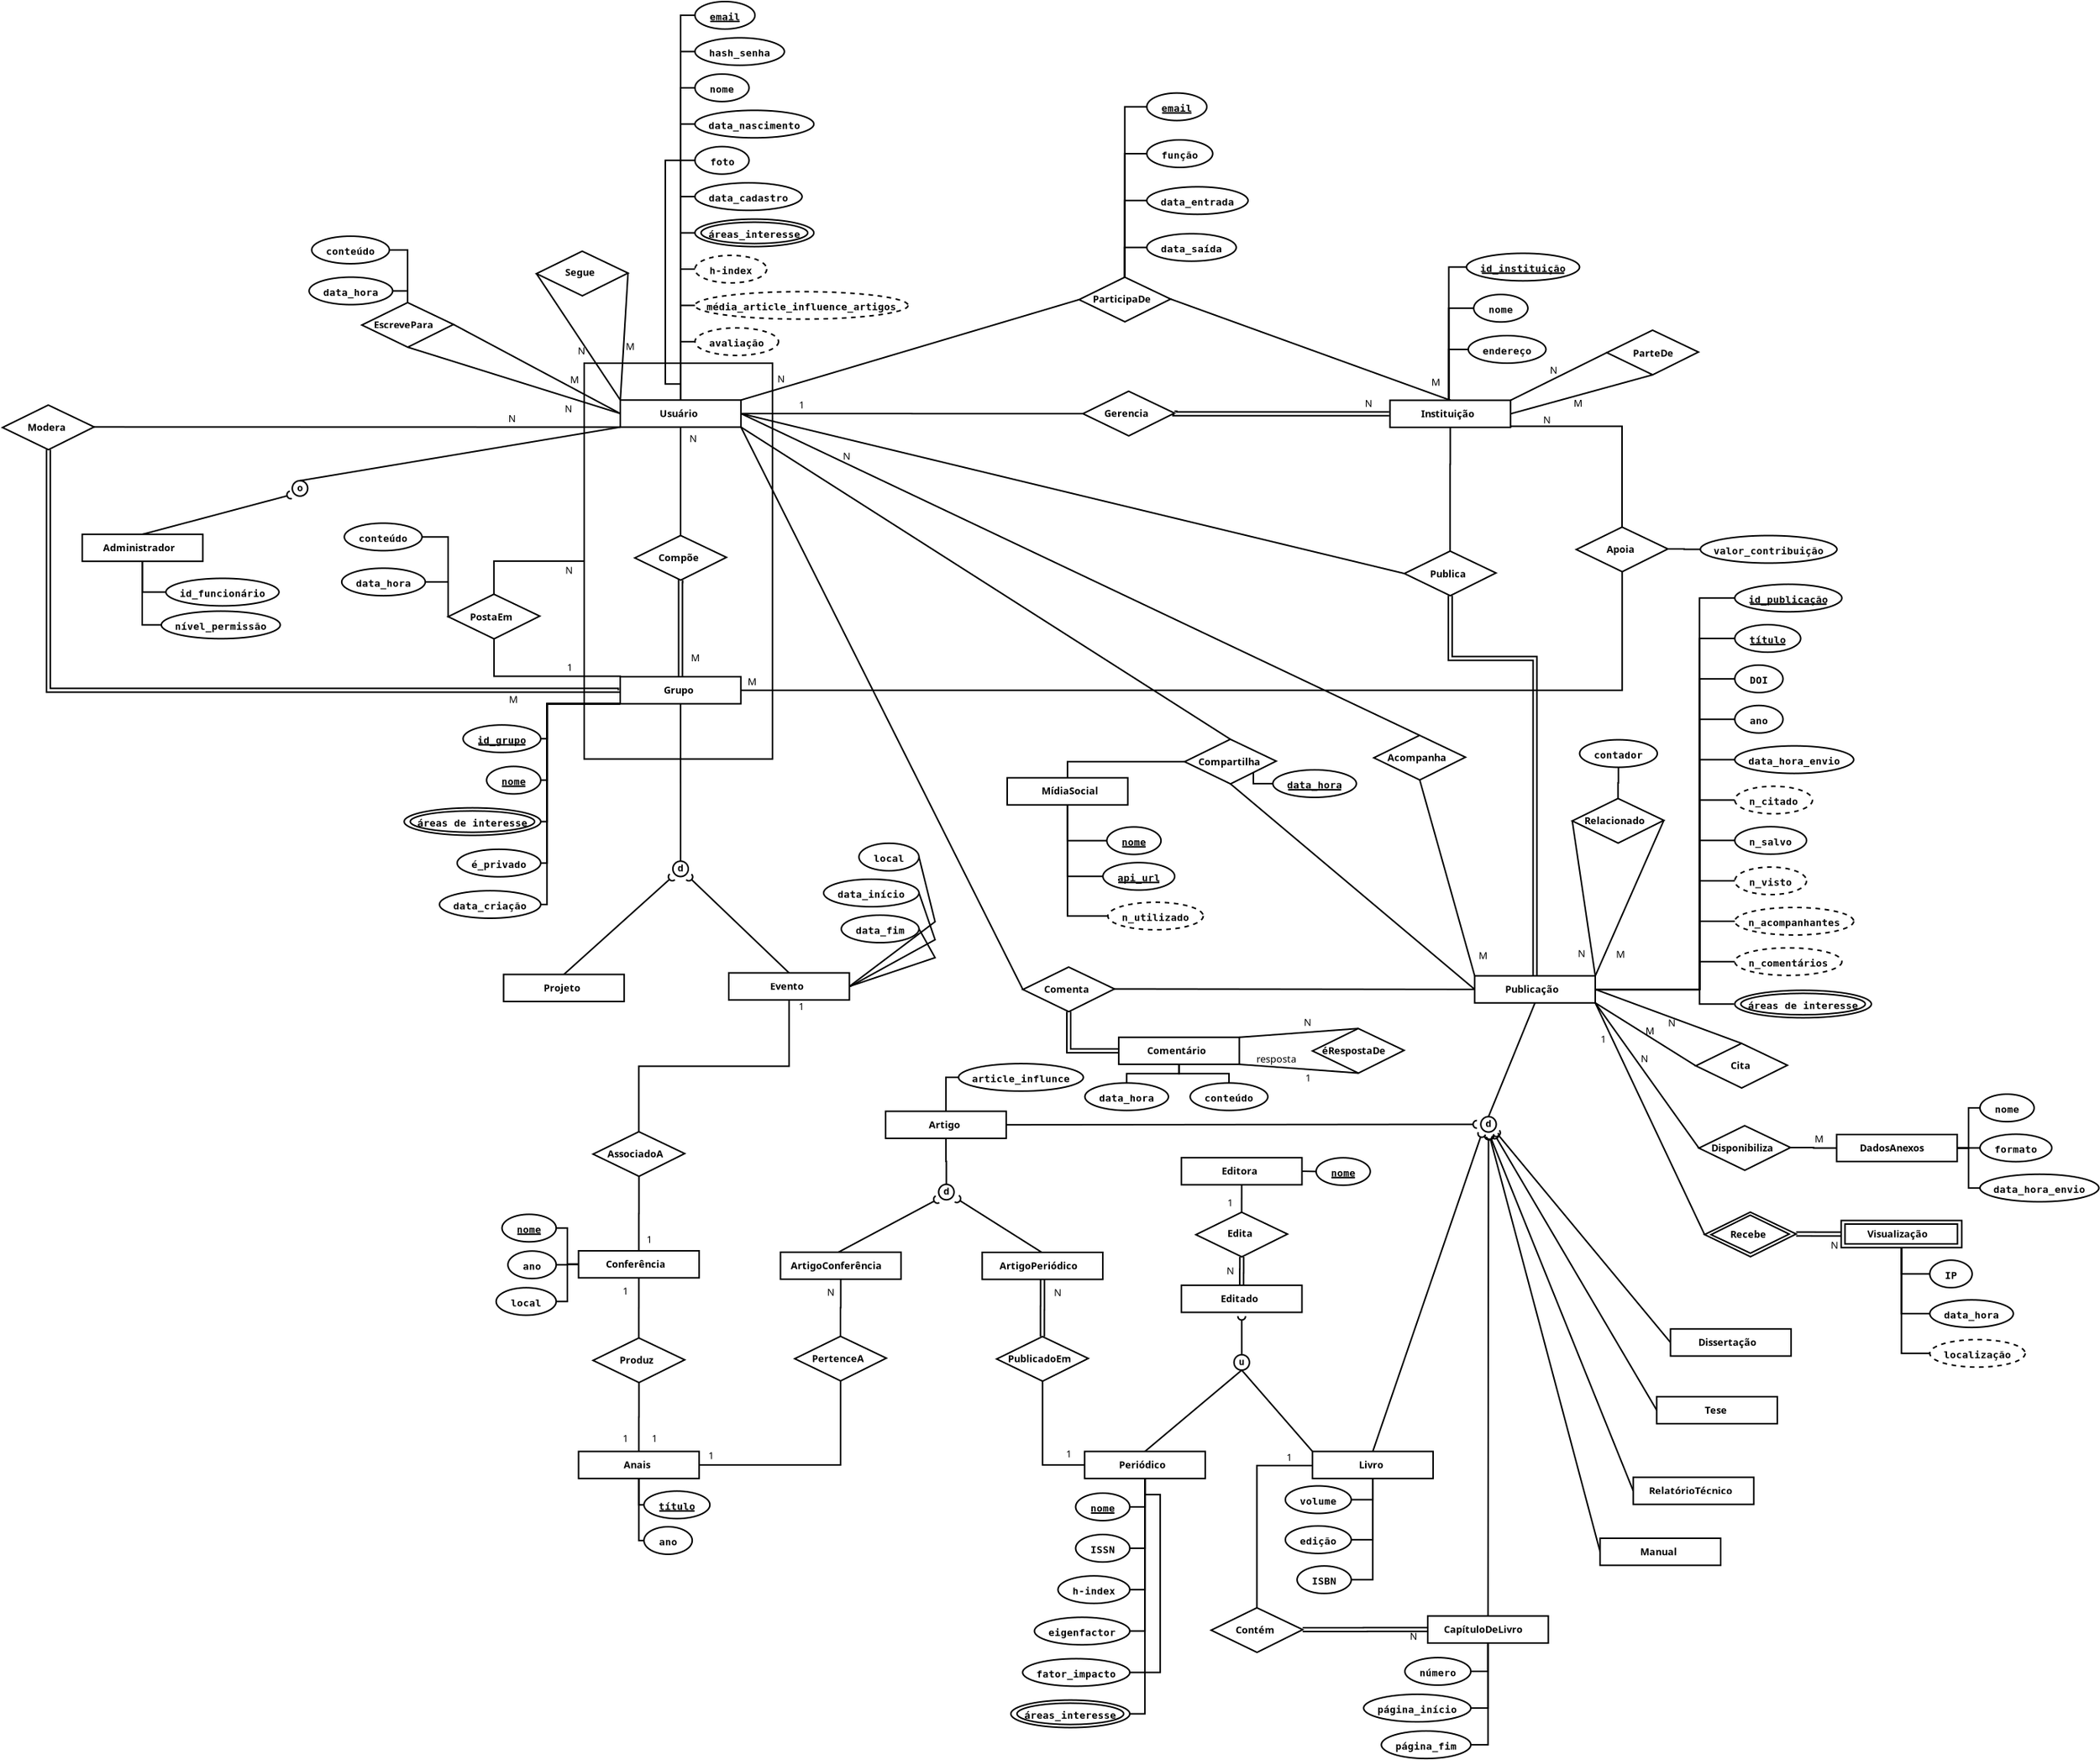 <?xml version="1.0" encoding="UTF-8"?>
<dia:diagram xmlns:dia="http://www.lysator.liu.se/~alla/dia/">
  <dia:layer name="Background" visible="true" active="true">
    <dia:object type="Standard - Box" version="0" id="O0">
      <dia:attribute name="obj_pos">
        <dia:point val="43.599,19.645"/>
      </dia:attribute>
      <dia:attribute name="obj_bb">
        <dia:rectangle val="43.549,19.595;55.965,45.577"/>
      </dia:attribute>
      <dia:attribute name="elem_corner">
        <dia:point val="43.599,19.645"/>
      </dia:attribute>
      <dia:attribute name="elem_width">
        <dia:real val="12.315"/>
      </dia:attribute>
      <dia:attribute name="elem_height">
        <dia:real val="25.882"/>
      </dia:attribute>
      <dia:attribute name="border_width">
        <dia:real val="0.1"/>
      </dia:attribute>
      <dia:attribute name="show_background">
        <dia:boolean val="false"/>
      </dia:attribute>
    </dia:object>
    <dia:object type="ER - Attribute" version="0" id="O1">
      <dia:attribute name="obj_pos">
        <dia:point val="50.84,5.477"/>
      </dia:attribute>
      <dia:attribute name="obj_bb">
        <dia:rectangle val="50.79,5.427;54.43,7.327"/>
      </dia:attribute>
      <dia:attribute name="elem_corner">
        <dia:point val="50.84,5.477"/>
      </dia:attribute>
      <dia:attribute name="elem_width">
        <dia:real val="3.54"/>
      </dia:attribute>
      <dia:attribute name="elem_height">
        <dia:real val="1.8"/>
      </dia:attribute>
      <dia:attribute name="border_width">
        <dia:real val="0.1"/>
      </dia:attribute>
      <dia:attribute name="border_color">
        <dia:color val="#000000"/>
      </dia:attribute>
      <dia:attribute name="inner_color">
        <dia:color val="#ffffff"/>
      </dia:attribute>
      <dia:attribute name="name">
        <dia:string>#foto#</dia:string>
      </dia:attribute>
      <dia:attribute name="key">
        <dia:boolean val="false"/>
      </dia:attribute>
      <dia:attribute name="weak_key">
        <dia:boolean val="false"/>
      </dia:attribute>
      <dia:attribute name="derived">
        <dia:boolean val="false"/>
      </dia:attribute>
      <dia:attribute name="multivalued">
        <dia:boolean val="false"/>
      </dia:attribute>
      <dia:attribute name="font">
        <dia:font family="monospace" style="80" name="Courier-Bold"/>
      </dia:attribute>
      <dia:attribute name="font_height">
        <dia:real val="0.8"/>
      </dia:attribute>
    </dia:object>
    <dia:object type="ER - Attribute" version="0" id="O2">
      <dia:attribute name="obj_pos">
        <dia:point val="50.84,0.734"/>
      </dia:attribute>
      <dia:attribute name="obj_bb">
        <dia:rectangle val="50.79,0.684;54.43,2.584"/>
      </dia:attribute>
      <dia:attribute name="elem_corner">
        <dia:point val="50.84,0.734"/>
      </dia:attribute>
      <dia:attribute name="elem_width">
        <dia:real val="3.54"/>
      </dia:attribute>
      <dia:attribute name="elem_height">
        <dia:real val="1.8"/>
      </dia:attribute>
      <dia:attribute name="border_width">
        <dia:real val="0.1"/>
      </dia:attribute>
      <dia:attribute name="border_color">
        <dia:color val="#000000"/>
      </dia:attribute>
      <dia:attribute name="inner_color">
        <dia:color val="#ffffff"/>
      </dia:attribute>
      <dia:attribute name="name">
        <dia:string>#nome#</dia:string>
      </dia:attribute>
      <dia:attribute name="key">
        <dia:boolean val="false"/>
      </dia:attribute>
      <dia:attribute name="weak_key">
        <dia:boolean val="false"/>
      </dia:attribute>
      <dia:attribute name="derived">
        <dia:boolean val="false"/>
      </dia:attribute>
      <dia:attribute name="multivalued">
        <dia:boolean val="false"/>
      </dia:attribute>
      <dia:attribute name="font">
        <dia:font family="monospace" style="80" name="Courier-Bold"/>
      </dia:attribute>
      <dia:attribute name="font_height">
        <dia:real val="0.8"/>
      </dia:attribute>
    </dia:object>
    <dia:object type="ER - Attribute" version="0" id="O3">
      <dia:attribute name="obj_pos">
        <dia:point val="50.84,-4.009"/>
      </dia:attribute>
      <dia:attribute name="obj_bb">
        <dia:rectangle val="50.79,-4.059;54.815,-2.159"/>
      </dia:attribute>
      <dia:attribute name="elem_corner">
        <dia:point val="50.84,-4.009"/>
      </dia:attribute>
      <dia:attribute name="elem_width">
        <dia:real val="3.925"/>
      </dia:attribute>
      <dia:attribute name="elem_height">
        <dia:real val="1.8"/>
      </dia:attribute>
      <dia:attribute name="border_width">
        <dia:real val="0.1"/>
      </dia:attribute>
      <dia:attribute name="border_color">
        <dia:color val="#000000"/>
      </dia:attribute>
      <dia:attribute name="inner_color">
        <dia:color val="#ffffff"/>
      </dia:attribute>
      <dia:attribute name="name">
        <dia:string>#email#</dia:string>
      </dia:attribute>
      <dia:attribute name="key">
        <dia:boolean val="true"/>
      </dia:attribute>
      <dia:attribute name="weak_key">
        <dia:boolean val="false"/>
      </dia:attribute>
      <dia:attribute name="derived">
        <dia:boolean val="false"/>
      </dia:attribute>
      <dia:attribute name="multivalued">
        <dia:boolean val="false"/>
      </dia:attribute>
      <dia:attribute name="font">
        <dia:font family="monospace" style="80" name="Courier-Bold"/>
      </dia:attribute>
      <dia:attribute name="font_height">
        <dia:real val="0.8"/>
      </dia:attribute>
    </dia:object>
    <dia:object type="Standard - Line" version="0" id="O4">
      <dia:attribute name="obj_pos">
        <dia:point val="32.064,18.597"/>
      </dia:attribute>
      <dia:attribute name="obj_bb">
        <dia:rectangle val="32.002,18.534;46.026,23.0"/>
      </dia:attribute>
      <dia:attribute name="conn_endpoints">
        <dia:point val="32.064,18.597"/>
        <dia:point val="45.963,22.938"/>
      </dia:attribute>
      <dia:attribute name="numcp">
        <dia:int val="1"/>
      </dia:attribute>
      <dia:connections>
        <dia:connection handle="0" to="O244" connection="4"/>
        <dia:connection handle="1" to="O246" connection="3"/>
      </dia:connections>
    </dia:object>
    <dia:object type="Standard - Line" version="0" id="O5">
      <dia:attribute name="obj_pos">
        <dia:point val="40.478,13.787"/>
      </dia:attribute>
      <dia:attribute name="obj_bb">
        <dia:rectangle val="40.409,13.718;46.033,22.123"/>
      </dia:attribute>
      <dia:attribute name="conn_endpoints">
        <dia:point val="40.478,13.787"/>
        <dia:point val="45.963,22.054"/>
      </dia:attribute>
      <dia:attribute name="numcp">
        <dia:int val="1"/>
      </dia:attribute>
      <dia:connections>
        <dia:connection handle="0" to="O240" connection="6"/>
        <dia:connection handle="1" to="O246" connection="0"/>
      </dia:connections>
    </dia:object>
    <dia:object type="Standard - Line" version="0" id="O6">
      <dia:attribute name="obj_pos">
        <dia:point val="46.465,13.75"/>
      </dia:attribute>
      <dia:attribute name="obj_bb">
        <dia:rectangle val="45.91,13.697;46.518,22.107"/>
      </dia:attribute>
      <dia:attribute name="conn_endpoints">
        <dia:point val="46.465,13.75"/>
        <dia:point val="45.963,22.054"/>
      </dia:attribute>
      <dia:attribute name="numcp">
        <dia:int val="1"/>
      </dia:attribute>
      <dia:connections>
        <dia:connection handle="0" to="O240" connection="2"/>
        <dia:connection handle="1" to="O246" connection="0"/>
      </dia:connections>
    </dia:object>
    <dia:object type="Standard - Line" version="0" id="O7">
      <dia:attribute name="obj_pos">
        <dia:point val="35.052,17.109"/>
      </dia:attribute>
      <dia:attribute name="obj_bb">
        <dia:rectangle val="34.984,17.041;46.031,23.006"/>
      </dia:attribute>
      <dia:attribute name="conn_endpoints">
        <dia:point val="35.052,17.109"/>
        <dia:point val="45.963,22.938"/>
      </dia:attribute>
      <dia:attribute name="numcp">
        <dia:int val="1"/>
      </dia:attribute>
      <dia:connections>
        <dia:connection handle="0" to="O244" connection="2"/>
        <dia:connection handle="1" to="O246" connection="3"/>
      </dia:connections>
    </dia:object>
    <dia:object type="ER - Participation" version="1" id="O8">
      <dia:attribute name="obj_pos">
        <dia:point val="49.906,23.822"/>
      </dia:attribute>
      <dia:attribute name="obj_bb">
        <dia:rectangle val="49.852,23.772;49.956,30.961"/>
      </dia:attribute>
      <dia:attribute name="orth_points">
        <dia:point val="49.906,23.822"/>
        <dia:point val="49.906,27.366"/>
        <dia:point val="49.902,27.366"/>
        <dia:point val="49.902,30.911"/>
      </dia:attribute>
      <dia:attribute name="orth_orient">
        <dia:enum val="1"/>
        <dia:enum val="0"/>
        <dia:enum val="1"/>
      </dia:attribute>
      <dia:attribute name="autorouting">
        <dia:boolean val="true"/>
      </dia:attribute>
      <dia:attribute name="total">
        <dia:boolean val="false"/>
      </dia:attribute>
      <dia:connections>
        <dia:connection handle="0" to="O246" connection="6"/>
        <dia:connection handle="1" to="O276" connection="0"/>
      </dia:connections>
    </dia:object>
    <dia:object type="ER - Participation" version="1" id="O9">
      <dia:attribute name="obj_pos">
        <dia:point val="49.911,33.829"/>
      </dia:attribute>
      <dia:attribute name="obj_bb">
        <dia:rectangle val="49.725,33.654;50.086,40.324"/>
      </dia:attribute>
      <dia:attribute name="orth_points">
        <dia:point val="49.911,33.829"/>
        <dia:point val="49.911,33.865"/>
        <dia:point val="49.9,33.865"/>
        <dia:point val="49.9,40.149"/>
      </dia:attribute>
      <dia:attribute name="orth_orient">
        <dia:enum val="1"/>
        <dia:enum val="0"/>
        <dia:enum val="1"/>
      </dia:attribute>
      <dia:attribute name="autorouting">
        <dia:boolean val="false"/>
      </dia:attribute>
      <dia:attribute name="total">
        <dia:boolean val="true"/>
      </dia:attribute>
      <dia:connections>
        <dia:connection handle="0" to="O276" connection="4"/>
        <dia:connection handle="1" to="O278" connection="1"/>
      </dia:connections>
    </dia:object>
    <dia:object type="Standard - Text" version="1" id="O10">
      <dia:attribute name="obj_pos">
        <dia:point val="50.768,29.084"/>
      </dia:attribute>
      <dia:attribute name="obj_bb">
        <dia:rectangle val="50.768,28.489;50.768,29.234"/>
      </dia:attribute>
      <dia:attribute name="text">
        <dia:composite type="text">
          <dia:attribute name="string">
            <dia:string>##</dia:string>
          </dia:attribute>
          <dia:attribute name="font">
            <dia:font family="sans" style="0" name="Helvetica"/>
          </dia:attribute>
          <dia:attribute name="height">
            <dia:real val="0.8"/>
          </dia:attribute>
          <dia:attribute name="pos">
            <dia:point val="50.768,29.084"/>
          </dia:attribute>
          <dia:attribute name="color">
            <dia:color val="#000000"/>
          </dia:attribute>
          <dia:attribute name="alignment">
            <dia:enum val="0"/>
          </dia:attribute>
        </dia:composite>
      </dia:attribute>
      <dia:attribute name="valign">
        <dia:enum val="3"/>
      </dia:attribute>
    </dia:object>
    <dia:object type="ER - Participation" version="1" id="O11">
      <dia:attribute name="obj_pos">
        <dia:point val="37.697,34.752"/>
      </dia:attribute>
      <dia:attribute name="obj_bb">
        <dia:rectangle val="37.647,32.536;43.649,34.803"/>
      </dia:attribute>
      <dia:attribute name="orth_points">
        <dia:point val="37.697,34.752"/>
        <dia:point val="37.697,32.586"/>
        <dia:point val="43.599,32.586"/>
      </dia:attribute>
      <dia:attribute name="orth_orient">
        <dia:enum val="1"/>
        <dia:enum val="0"/>
      </dia:attribute>
      <dia:attribute name="autorouting">
        <dia:boolean val="true"/>
      </dia:attribute>
      <dia:attribute name="total">
        <dia:boolean val="false"/>
      </dia:attribute>
      <dia:connections>
        <dia:connection handle="0" to="O274" connection="0"/>
        <dia:connection handle="1" to="O0" connection="3"/>
      </dia:connections>
    </dia:object>
    <dia:object type="ER - Participation" version="1" id="O12">
      <dia:attribute name="obj_pos">
        <dia:point val="37.706,37.67"/>
      </dia:attribute>
      <dia:attribute name="obj_bb">
        <dia:rectangle val="37.656,37.62;46.008,40.199"/>
      </dia:attribute>
      <dia:attribute name="orth_points">
        <dia:point val="37.706,37.67"/>
        <dia:point val="37.706,40.117"/>
        <dia:point val="45.958,40.117"/>
        <dia:point val="45.958,40.149"/>
      </dia:attribute>
      <dia:attribute name="orth_orient">
        <dia:enum val="1"/>
        <dia:enum val="0"/>
        <dia:enum val="1"/>
      </dia:attribute>
      <dia:attribute name="autorouting">
        <dia:boolean val="false"/>
      </dia:attribute>
      <dia:attribute name="total">
        <dia:boolean val="false"/>
      </dia:attribute>
      <dia:connections>
        <dia:connection handle="0" to="O274" connection="4"/>
        <dia:connection handle="1" to="O278" connection="0"/>
      </dia:connections>
    </dia:object>
    <dia:object type="Standard - Text" version="1" id="O13">
      <dia:attribute name="obj_pos">
        <dia:point val="75.089,30.77"/>
      </dia:attribute>
      <dia:attribute name="obj_bb">
        <dia:rectangle val="75.089,30.175;75.089,30.92"/>
      </dia:attribute>
      <dia:attribute name="text">
        <dia:composite type="text">
          <dia:attribute name="string">
            <dia:string>##</dia:string>
          </dia:attribute>
          <dia:attribute name="font">
            <dia:font family="sans" style="0" name="Helvetica"/>
          </dia:attribute>
          <dia:attribute name="height">
            <dia:real val="0.8"/>
          </dia:attribute>
          <dia:attribute name="pos">
            <dia:point val="75.089,30.77"/>
          </dia:attribute>
          <dia:attribute name="color">
            <dia:color val="#000000"/>
          </dia:attribute>
          <dia:attribute name="alignment">
            <dia:enum val="0"/>
          </dia:attribute>
        </dia:composite>
      </dia:attribute>
      <dia:attribute name="valign">
        <dia:enum val="3"/>
      </dia:attribute>
    </dia:object>
    <dia:object type="ER - Participation" version="1" id="O14">
      <dia:attribute name="obj_pos">
        <dia:point val="104.168,23.836"/>
      </dia:attribute>
      <dia:attribute name="obj_bb">
        <dia:rectangle val="104.118,23.718;111.506,30.411"/>
      </dia:attribute>
      <dia:attribute name="orth_points">
        <dia:point val="104.168,23.836"/>
        <dia:point val="104.168,23.768"/>
        <dia:point val="111.456,23.768"/>
        <dia:point val="111.456,30.361"/>
      </dia:attribute>
      <dia:attribute name="orth_orient">
        <dia:enum val="1"/>
        <dia:enum val="0"/>
        <dia:enum val="1"/>
      </dia:attribute>
      <dia:attribute name="autorouting">
        <dia:boolean val="false"/>
      </dia:attribute>
      <dia:attribute name="total">
        <dia:boolean val="false"/>
      </dia:attribute>
      <dia:connections>
        <dia:connection handle="0" to="O252" connection="7"/>
        <dia:connection handle="1" to="O280" connection="0"/>
      </dia:connections>
    </dia:object>
    <dia:object type="ER - Participation" version="1" id="O15">
      <dia:attribute name="obj_pos">
        <dia:point val="53.843,41.033"/>
      </dia:attribute>
      <dia:attribute name="obj_bb">
        <dia:rectangle val="53.792,33.229;111.515,41.083"/>
      </dia:attribute>
      <dia:attribute name="orth_points">
        <dia:point val="53.843,41.033"/>
        <dia:point val="111.465,41.033"/>
        <dia:point val="111.465,33.279"/>
      </dia:attribute>
      <dia:attribute name="orth_orient">
        <dia:enum val="0"/>
        <dia:enum val="1"/>
      </dia:attribute>
      <dia:attribute name="autorouting">
        <dia:boolean val="true"/>
      </dia:attribute>
      <dia:attribute name="total">
        <dia:boolean val="false"/>
      </dia:attribute>
      <dia:connections>
        <dia:connection handle="0" to="O278" connection="4"/>
        <dia:connection handle="1" to="O280" connection="4"/>
      </dia:connections>
    </dia:object>
    <dia:object type="ER - Participation" version="1" id="O16">
      <dia:attribute name="obj_pos">
        <dia:point val="53.848,22.938"/>
      </dia:attribute>
      <dia:attribute name="obj_bb">
        <dia:rectangle val="53.798,22.888;76.254,22.995"/>
      </dia:attribute>
      <dia:attribute name="orth_points">
        <dia:point val="53.848,22.938"/>
        <dia:point val="65.026,22.938"/>
        <dia:point val="65.026,22.945"/>
        <dia:point val="76.204,22.945"/>
      </dia:attribute>
      <dia:attribute name="orth_orient">
        <dia:enum val="0"/>
        <dia:enum val="1"/>
        <dia:enum val="0"/>
      </dia:attribute>
      <dia:attribute name="autorouting">
        <dia:boolean val="true"/>
      </dia:attribute>
      <dia:attribute name="total">
        <dia:boolean val="false"/>
      </dia:attribute>
      <dia:connections>
        <dia:connection handle="0" to="O246" connection="4"/>
        <dia:connection handle="1" to="O250" connection="6"/>
      </dia:connections>
    </dia:object>
    <dia:object type="ER - Participation" version="1" id="O17">
      <dia:attribute name="obj_pos">
        <dia:point val="82.191,22.908"/>
      </dia:attribute>
      <dia:attribute name="obj_bb">
        <dia:rectangle val="82.016,22.733;96.417,23.127"/>
      </dia:attribute>
      <dia:attribute name="orth_points">
        <dia:point val="82.191,22.908"/>
        <dia:point val="82.216,22.908"/>
        <dia:point val="82.216,22.952"/>
        <dia:point val="96.242,22.952"/>
      </dia:attribute>
      <dia:attribute name="orth_orient">
        <dia:enum val="0"/>
        <dia:enum val="1"/>
        <dia:enum val="0"/>
      </dia:attribute>
      <dia:attribute name="autorouting">
        <dia:boolean val="false"/>
      </dia:attribute>
      <dia:attribute name="total">
        <dia:boolean val="true"/>
      </dia:attribute>
      <dia:connections>
        <dia:connection handle="0" to="O250" connection="2"/>
        <dia:connection handle="1" to="O252" connection="8"/>
      </dia:connections>
    </dia:object>
    <dia:object type="Standard - Line" version="0" id="O18">
      <dia:attribute name="obj_pos">
        <dia:point val="53.848,22.054"/>
      </dia:attribute>
      <dia:attribute name="obj_bb">
        <dia:rectangle val="53.785,15.424;76.015,22.116"/>
      </dia:attribute>
      <dia:attribute name="conn_endpoints">
        <dia:point val="53.848,22.054"/>
        <dia:point val="75.952,15.486"/>
      </dia:attribute>
      <dia:attribute name="numcp">
        <dia:int val="1"/>
      </dia:attribute>
      <dia:connections>
        <dia:connection handle="0" to="O246" connection="2"/>
        <dia:connection handle="1" to="O248" connection="6"/>
      </dia:connections>
    </dia:object>
    <dia:object type="Standard - Line" version="0" id="O19">
      <dia:attribute name="obj_pos">
        <dia:point val="81.94,15.449"/>
      </dia:attribute>
      <dia:attribute name="obj_bb">
        <dia:rectangle val="81.876,15.385;100.29,22.132"/>
      </dia:attribute>
      <dia:attribute name="conn_endpoints">
        <dia:point val="81.94,15.449"/>
        <dia:point val="100.226,22.068"/>
      </dia:attribute>
      <dia:attribute name="numcp">
        <dia:int val="1"/>
      </dia:attribute>
      <dia:connections>
        <dia:connection handle="0" to="O248" connection="2"/>
        <dia:connection handle="1" to="O252" connection="1"/>
      </dia:connections>
    </dia:object>
    <dia:object type="Standard - Line" version="0" id="O20">
      <dia:attribute name="obj_pos">
        <dia:point val="45.963,23.822"/>
      </dia:attribute>
      <dia:attribute name="obj_bb">
        <dia:rectangle val="11.507,23.762;46.013,23.872"/>
      </dia:attribute>
      <dia:attribute name="conn_endpoints">
        <dia:point val="45.963,23.822"/>
        <dia:point val="11.557,23.812"/>
      </dia:attribute>
      <dia:attribute name="numcp">
        <dia:int val="1"/>
      </dia:attribute>
      <dia:connections>
        <dia:connection handle="0" to="O246" connection="5"/>
        <dia:connection handle="1" to="O242" connection="2"/>
      </dia:connections>
    </dia:object>
    <dia:object type="Standard - Line" version="0" id="O21">
      <dia:attribute name="obj_pos">
        <dia:point val="25.018,27.326"/>
      </dia:attribute>
      <dia:attribute name="obj_bb">
        <dia:rectangle val="24.96,23.764;46.021,27.384"/>
      </dia:attribute>
      <dia:attribute name="conn_endpoints">
        <dia:point val="25.018,27.326"/>
        <dia:point val="45.963,23.822"/>
      </dia:attribute>
      <dia:attribute name="numcp">
        <dia:int val="1"/>
      </dia:attribute>
      <dia:connections>
        <dia:connection handle="0" to="O23" connection="1"/>
      </dia:connections>
    </dia:object>
    <dia:object type="ER - Participation" version="1" id="O22">
      <dia:attribute name="obj_pos">
        <dia:point val="8.569,25.3"/>
      </dia:attribute>
      <dia:attribute name="obj_bb">
        <dia:rectangle val="8.394,25.125;46.133,41.209"/>
      </dia:attribute>
      <dia:attribute name="orth_points">
        <dia:point val="8.569,25.3"/>
        <dia:point val="8.569,41.034"/>
        <dia:point val="45.958,41.034"/>
        <dia:point val="45.958,41.033"/>
      </dia:attribute>
      <dia:attribute name="orth_orient">
        <dia:enum val="1"/>
        <dia:enum val="0"/>
        <dia:enum val="1"/>
      </dia:attribute>
      <dia:attribute name="autorouting">
        <dia:boolean val="false"/>
      </dia:attribute>
      <dia:attribute name="total">
        <dia:boolean val="true"/>
      </dia:attribute>
      <dia:connections>
        <dia:connection handle="0" to="O242" connection="4"/>
        <dia:connection handle="1" to="O278" connection="3"/>
      </dia:connections>
    </dia:object>
    <dia:group>
      <dia:object type="Standard - Ellipse" version="0" id="O23">
        <dia:attribute name="obj_pos">
          <dia:point val="24.513,27.326"/>
        </dia:attribute>
        <dia:attribute name="obj_bb">
          <dia:rectangle val="24.463,27.276;25.573,28.387"/>
        </dia:attribute>
        <dia:attribute name="elem_corner">
          <dia:point val="24.513,27.326"/>
        </dia:attribute>
        <dia:attribute name="elem_width">
          <dia:real val="1.01"/>
        </dia:attribute>
        <dia:attribute name="elem_height">
          <dia:real val="1.01"/>
        </dia:attribute>
        <dia:attribute name="aspect">
          <dia:enum val="2"/>
        </dia:attribute>
      </dia:object>
      <dia:object type="Standard - Text" version="1" id="O24">
        <dia:attribute name="obj_pos">
          <dia:point val="24.835,28.012"/>
        </dia:attribute>
        <dia:attribute name="obj_bb">
          <dia:rectangle val="24.835,27.417;25.22,28.162"/>
        </dia:attribute>
        <dia:attribute name="text">
          <dia:composite type="text">
            <dia:attribute name="string">
              <dia:string>#o#</dia:string>
            </dia:attribute>
            <dia:attribute name="font">
              <dia:font family="monospace" style="80" name="Courier-Bold"/>
            </dia:attribute>
            <dia:attribute name="height">
              <dia:real val="0.8"/>
            </dia:attribute>
            <dia:attribute name="pos">
              <dia:point val="24.835,28.012"/>
            </dia:attribute>
            <dia:attribute name="color">
              <dia:color val="#000000"/>
            </dia:attribute>
            <dia:attribute name="alignment">
              <dia:enum val="0"/>
            </dia:attribute>
          </dia:composite>
        </dia:attribute>
        <dia:attribute name="valign">
          <dia:enum val="3"/>
        </dia:attribute>
      </dia:object>
    </dia:group>
    <dia:object type="ER - Attribute" version="0" id="O25">
      <dia:attribute name="obj_pos">
        <dia:point val="15.954,35.859"/>
      </dia:attribute>
      <dia:attribute name="obj_bb">
        <dia:rectangle val="15.904,35.809;23.779,37.709"/>
      </dia:attribute>
      <dia:attribute name="elem_corner">
        <dia:point val="15.954,35.859"/>
      </dia:attribute>
      <dia:attribute name="elem_width">
        <dia:real val="7.775"/>
      </dia:attribute>
      <dia:attribute name="elem_height">
        <dia:real val="1.8"/>
      </dia:attribute>
      <dia:attribute name="border_width">
        <dia:real val="0.1"/>
      </dia:attribute>
      <dia:attribute name="border_color">
        <dia:color val="#000000"/>
      </dia:attribute>
      <dia:attribute name="inner_color">
        <dia:color val="#ffffff"/>
      </dia:attribute>
      <dia:attribute name="name">
        <dia:string>#nível_permissão#</dia:string>
      </dia:attribute>
      <dia:attribute name="key">
        <dia:boolean val="false"/>
      </dia:attribute>
      <dia:attribute name="weak_key">
        <dia:boolean val="false"/>
      </dia:attribute>
      <dia:attribute name="derived">
        <dia:boolean val="false"/>
      </dia:attribute>
      <dia:attribute name="multivalued">
        <dia:boolean val="false"/>
      </dia:attribute>
      <dia:attribute name="font">
        <dia:font family="monospace" style="80" name="Courier-Bold"/>
      </dia:attribute>
      <dia:attribute name="font_height">
        <dia:real val="0.8"/>
      </dia:attribute>
    </dia:object>
    <dia:object type="ER - Attribute" version="0" id="O26">
      <dia:attribute name="obj_pos">
        <dia:point val="16.254,33.713"/>
      </dia:attribute>
      <dia:attribute name="obj_bb">
        <dia:rectangle val="16.204,33.663;23.694,35.563"/>
      </dia:attribute>
      <dia:attribute name="elem_corner">
        <dia:point val="16.254,33.713"/>
      </dia:attribute>
      <dia:attribute name="elem_width">
        <dia:real val="7.39"/>
      </dia:attribute>
      <dia:attribute name="elem_height">
        <dia:real val="1.8"/>
      </dia:attribute>
      <dia:attribute name="border_width">
        <dia:real val="0.1"/>
      </dia:attribute>
      <dia:attribute name="border_color">
        <dia:color val="#000000"/>
      </dia:attribute>
      <dia:attribute name="inner_color">
        <dia:color val="#ffffff"/>
      </dia:attribute>
      <dia:attribute name="name">
        <dia:string>#id_funcionário#</dia:string>
      </dia:attribute>
      <dia:attribute name="key">
        <dia:boolean val="false"/>
      </dia:attribute>
      <dia:attribute name="weak_key">
        <dia:boolean val="false"/>
      </dia:attribute>
      <dia:attribute name="derived">
        <dia:boolean val="false"/>
      </dia:attribute>
      <dia:attribute name="multivalued">
        <dia:boolean val="false"/>
      </dia:attribute>
      <dia:attribute name="font">
        <dia:font family="monospace" style="80" name="Courier-Bold"/>
      </dia:attribute>
      <dia:attribute name="font_height">
        <dia:real val="0.8"/>
      </dia:attribute>
    </dia:object>
    <dia:object type="Standard - ZigZagLine" version="1" id="O27">
      <dia:attribute name="obj_pos">
        <dia:point val="14.725,32.6"/>
      </dia:attribute>
      <dia:attribute name="obj_bb">
        <dia:rectangle val="14.675,32.55;16.304,34.663"/>
      </dia:attribute>
      <dia:attribute name="orth_points">
        <dia:point val="14.725,32.6"/>
        <dia:point val="14.725,34.613"/>
        <dia:point val="16.254,34.613"/>
      </dia:attribute>
      <dia:attribute name="orth_orient">
        <dia:enum val="1"/>
        <dia:enum val="0"/>
      </dia:attribute>
      <dia:attribute name="autorouting">
        <dia:boolean val="true"/>
      </dia:attribute>
      <dia:connections>
        <dia:connection handle="0" to="O272" connection="6"/>
        <dia:connection handle="1" to="O26" connection="3"/>
      </dia:connections>
    </dia:object>
    <dia:object type="Standard - ZigZagLine" version="1" id="O28">
      <dia:attribute name="obj_pos">
        <dia:point val="14.725,32.6"/>
      </dia:attribute>
      <dia:attribute name="obj_bb">
        <dia:rectangle val="14.655,32.55;15.954,36.809"/>
      </dia:attribute>
      <dia:attribute name="orth_points">
        <dia:point val="14.725,32.6"/>
        <dia:point val="14.705,32.6"/>
        <dia:point val="14.705,36.759"/>
        <dia:point val="15.904,36.759"/>
      </dia:attribute>
      <dia:attribute name="orth_orient">
        <dia:enum val="0"/>
        <dia:enum val="1"/>
        <dia:enum val="0"/>
      </dia:attribute>
      <dia:attribute name="autorouting">
        <dia:boolean val="false"/>
      </dia:attribute>
      <dia:connections>
        <dia:connection handle="0" to="O272" connection="6"/>
        <dia:connection handle="1" to="O25" connection="3"/>
      </dia:connections>
    </dia:object>
    <dia:object type="Standard - Line" version="0" id="O29">
      <dia:attribute name="obj_pos">
        <dia:point val="24.66,28.189"/>
      </dia:attribute>
      <dia:attribute name="obj_bb">
        <dia:rectangle val="14.664,28.01;24.768,30.893"/>
      </dia:attribute>
      <dia:attribute name="conn_endpoints">
        <dia:point val="24.66,28.189"/>
        <dia:point val="14.725,30.832"/>
      </dia:attribute>
      <dia:attribute name="numcp">
        <dia:int val="1"/>
      </dia:attribute>
      <dia:attribute name="start_arrow">
        <dia:enum val="26"/>
      </dia:attribute>
      <dia:attribute name="start_arrow_length">
        <dia:real val="0.5"/>
      </dia:attribute>
      <dia:attribute name="start_arrow_width">
        <dia:real val="0.5"/>
      </dia:attribute>
      <dia:connections>
        <dia:connection handle="0" to="O23" connection="5"/>
      </dia:connections>
    </dia:object>
    <dia:object type="ER - Attribute" version="0" id="O30">
      <dia:attribute name="obj_pos">
        <dia:point val="27.916,30.106"/>
      </dia:attribute>
      <dia:attribute name="obj_bb">
        <dia:rectangle val="27.866,30.056;33.046,31.956"/>
      </dia:attribute>
      <dia:attribute name="elem_corner">
        <dia:point val="27.916,30.106"/>
      </dia:attribute>
      <dia:attribute name="elem_width">
        <dia:real val="5.08"/>
      </dia:attribute>
      <dia:attribute name="elem_height">
        <dia:real val="1.8"/>
      </dia:attribute>
      <dia:attribute name="border_width">
        <dia:real val="0.1"/>
      </dia:attribute>
      <dia:attribute name="border_color">
        <dia:color val="#000000"/>
      </dia:attribute>
      <dia:attribute name="inner_color">
        <dia:color val="#ffffff"/>
      </dia:attribute>
      <dia:attribute name="name">
        <dia:string>#conteúdo#</dia:string>
      </dia:attribute>
      <dia:attribute name="key">
        <dia:boolean val="false"/>
      </dia:attribute>
      <dia:attribute name="weak_key">
        <dia:boolean val="false"/>
      </dia:attribute>
      <dia:attribute name="derived">
        <dia:boolean val="false"/>
      </dia:attribute>
      <dia:attribute name="multivalued">
        <dia:boolean val="false"/>
      </dia:attribute>
      <dia:attribute name="font">
        <dia:font family="monospace" style="80" name="Courier-Bold"/>
      </dia:attribute>
      <dia:attribute name="font_height">
        <dia:real val="0.8"/>
      </dia:attribute>
    </dia:object>
    <dia:object type="ER - Attribute" version="0" id="O31">
      <dia:attribute name="obj_pos">
        <dia:point val="27.746,33.05"/>
      </dia:attribute>
      <dia:attribute name="obj_bb">
        <dia:rectangle val="27.696,33.0;33.261,34.9"/>
      </dia:attribute>
      <dia:attribute name="elem_corner">
        <dia:point val="27.746,33.05"/>
      </dia:attribute>
      <dia:attribute name="elem_width">
        <dia:real val="5.465"/>
      </dia:attribute>
      <dia:attribute name="elem_height">
        <dia:real val="1.8"/>
      </dia:attribute>
      <dia:attribute name="border_width">
        <dia:real val="0.1"/>
      </dia:attribute>
      <dia:attribute name="border_color">
        <dia:color val="#000000"/>
      </dia:attribute>
      <dia:attribute name="inner_color">
        <dia:color val="#ffffff"/>
      </dia:attribute>
      <dia:attribute name="name">
        <dia:string>#data_hora#</dia:string>
      </dia:attribute>
      <dia:attribute name="key">
        <dia:boolean val="false"/>
      </dia:attribute>
      <dia:attribute name="weak_key">
        <dia:boolean val="false"/>
      </dia:attribute>
      <dia:attribute name="derived">
        <dia:boolean val="false"/>
      </dia:attribute>
      <dia:attribute name="multivalued">
        <dia:boolean val="false"/>
      </dia:attribute>
      <dia:attribute name="font">
        <dia:font family="monospace" style="80" name="Courier-Bold"/>
      </dia:attribute>
      <dia:attribute name="font_height">
        <dia:real val="0.8"/>
      </dia:attribute>
    </dia:object>
    <dia:object type="ER - Participation" version="1" id="O32">
      <dia:attribute name="obj_pos">
        <dia:point val="34.706,36.22"/>
      </dia:attribute>
      <dia:attribute name="obj_bb">
        <dia:rectangle val="33.161,33.9;34.756,36.27"/>
      </dia:attribute>
      <dia:attribute name="orth_points">
        <dia:point val="34.706,36.22"/>
        <dia:point val="34.706,33.95"/>
        <dia:point val="33.211,33.95"/>
      </dia:attribute>
      <dia:attribute name="orth_orient">
        <dia:enum val="1"/>
        <dia:enum val="0"/>
      </dia:attribute>
      <dia:attribute name="autorouting">
        <dia:boolean val="false"/>
      </dia:attribute>
      <dia:attribute name="total">
        <dia:boolean val="false"/>
      </dia:attribute>
      <dia:connections>
        <dia:connection handle="0" to="O274" connection="6"/>
        <dia:connection handle="1" to="O31" connection="4"/>
      </dia:connections>
    </dia:object>
    <dia:object type="ER - Attribute" version="0" id="O33">
      <dia:attribute name="obj_pos">
        <dia:point val="80.383,5.04"/>
      </dia:attribute>
      <dia:attribute name="obj_bb">
        <dia:rectangle val="80.333,4.99;84.743,6.89"/>
      </dia:attribute>
      <dia:attribute name="elem_corner">
        <dia:point val="80.383,5.04"/>
      </dia:attribute>
      <dia:attribute name="elem_width">
        <dia:real val="4.31"/>
      </dia:attribute>
      <dia:attribute name="elem_height">
        <dia:real val="1.8"/>
      </dia:attribute>
      <dia:attribute name="border_width">
        <dia:real val="0.1"/>
      </dia:attribute>
      <dia:attribute name="border_color">
        <dia:color val="#000000"/>
      </dia:attribute>
      <dia:attribute name="inner_color">
        <dia:color val="#ffffff"/>
      </dia:attribute>
      <dia:attribute name="name">
        <dia:string>#função#</dia:string>
      </dia:attribute>
      <dia:attribute name="key">
        <dia:boolean val="false"/>
      </dia:attribute>
      <dia:attribute name="weak_key">
        <dia:boolean val="false"/>
      </dia:attribute>
      <dia:attribute name="derived">
        <dia:boolean val="false"/>
      </dia:attribute>
      <dia:attribute name="multivalued">
        <dia:boolean val="false"/>
      </dia:attribute>
      <dia:attribute name="font">
        <dia:font family="monospace" style="80" name="Courier-Bold"/>
      </dia:attribute>
      <dia:attribute name="font_height">
        <dia:real val="0.8"/>
      </dia:attribute>
    </dia:object>
    <dia:object type="ER - Attribute" version="0" id="O34">
      <dia:attribute name="obj_pos">
        <dia:point val="80.383,8.107"/>
      </dia:attribute>
      <dia:attribute name="obj_bb">
        <dia:rectangle val="80.333,8.057;87.053,9.957"/>
      </dia:attribute>
      <dia:attribute name="elem_corner">
        <dia:point val="80.383,8.107"/>
      </dia:attribute>
      <dia:attribute name="elem_width">
        <dia:real val="6.62"/>
      </dia:attribute>
      <dia:attribute name="elem_height">
        <dia:real val="1.8"/>
      </dia:attribute>
      <dia:attribute name="border_width">
        <dia:real val="0.1"/>
      </dia:attribute>
      <dia:attribute name="border_color">
        <dia:color val="#000000"/>
      </dia:attribute>
      <dia:attribute name="inner_color">
        <dia:color val="#ffffff"/>
      </dia:attribute>
      <dia:attribute name="name">
        <dia:string>#data_entrada#</dia:string>
      </dia:attribute>
      <dia:attribute name="key">
        <dia:boolean val="false"/>
      </dia:attribute>
      <dia:attribute name="weak_key">
        <dia:boolean val="false"/>
      </dia:attribute>
      <dia:attribute name="derived">
        <dia:boolean val="false"/>
      </dia:attribute>
      <dia:attribute name="multivalued">
        <dia:boolean val="false"/>
      </dia:attribute>
      <dia:attribute name="font">
        <dia:font family="monospace" style="80" name="Courier-Bold"/>
      </dia:attribute>
      <dia:attribute name="font_height">
        <dia:real val="0.8"/>
      </dia:attribute>
    </dia:object>
    <dia:object type="ER - Attribute" version="0" id="O35">
      <dia:attribute name="obj_pos">
        <dia:point val="80.383,1.974"/>
      </dia:attribute>
      <dia:attribute name="obj_bb">
        <dia:rectangle val="80.333,1.924;84.358,3.824"/>
      </dia:attribute>
      <dia:attribute name="elem_corner">
        <dia:point val="80.383,1.974"/>
      </dia:attribute>
      <dia:attribute name="elem_width">
        <dia:real val="3.925"/>
      </dia:attribute>
      <dia:attribute name="elem_height">
        <dia:real val="1.8"/>
      </dia:attribute>
      <dia:attribute name="border_width">
        <dia:real val="0.1"/>
      </dia:attribute>
      <dia:attribute name="border_color">
        <dia:color val="#000000"/>
      </dia:attribute>
      <dia:attribute name="inner_color">
        <dia:color val="#ffffff"/>
      </dia:attribute>
      <dia:attribute name="name">
        <dia:string>#email#</dia:string>
      </dia:attribute>
      <dia:attribute name="key">
        <dia:boolean val="true"/>
      </dia:attribute>
      <dia:attribute name="weak_key">
        <dia:boolean val="false"/>
      </dia:attribute>
      <dia:attribute name="derived">
        <dia:boolean val="false"/>
      </dia:attribute>
      <dia:attribute name="multivalued">
        <dia:boolean val="false"/>
      </dia:attribute>
      <dia:attribute name="font">
        <dia:font family="monospace" style="80" name="Courier-Bold"/>
      </dia:attribute>
      <dia:attribute name="font_height">
        <dia:real val="0.8"/>
      </dia:attribute>
    </dia:object>
    <dia:object type="ER - Participation" version="1" id="O36">
      <dia:attribute name="obj_pos">
        <dia:point val="78.943,14.019"/>
      </dia:attribute>
      <dia:attribute name="obj_bb">
        <dia:rectangle val="78.893,2.824;80.433,14.069"/>
      </dia:attribute>
      <dia:attribute name="orth_points">
        <dia:point val="78.943,14.019"/>
        <dia:point val="78.943,2.874"/>
        <dia:point val="80.383,2.874"/>
      </dia:attribute>
      <dia:attribute name="orth_orient">
        <dia:enum val="1"/>
        <dia:enum val="0"/>
      </dia:attribute>
      <dia:attribute name="autorouting">
        <dia:boolean val="false"/>
      </dia:attribute>
      <dia:attribute name="total">
        <dia:boolean val="false"/>
      </dia:attribute>
      <dia:connections>
        <dia:connection handle="0" to="O248" connection="0"/>
        <dia:connection handle="1" to="O35" connection="3"/>
      </dia:connections>
    </dia:object>
    <dia:object type="ER - Participation" version="1" id="O37">
      <dia:attribute name="obj_pos">
        <dia:point val="78.943,14.019"/>
      </dia:attribute>
      <dia:attribute name="obj_bb">
        <dia:rectangle val="78.893,8.957;80.433,14.069"/>
      </dia:attribute>
      <dia:attribute name="orth_points">
        <dia:point val="78.943,14.019"/>
        <dia:point val="78.943,9.007"/>
        <dia:point val="80.383,9.007"/>
      </dia:attribute>
      <dia:attribute name="orth_orient">
        <dia:enum val="1"/>
        <dia:enum val="0"/>
      </dia:attribute>
      <dia:attribute name="autorouting">
        <dia:boolean val="false"/>
      </dia:attribute>
      <dia:attribute name="total">
        <dia:boolean val="false"/>
      </dia:attribute>
      <dia:connections>
        <dia:connection handle="0" to="O248" connection="0"/>
        <dia:connection handle="1" to="O34" connection="3"/>
      </dia:connections>
    </dia:object>
    <dia:object type="ER - Participation" version="1" id="O38">
      <dia:attribute name="obj_pos">
        <dia:point val="78.943,14.019"/>
      </dia:attribute>
      <dia:attribute name="obj_bb">
        <dia:rectangle val="78.893,5.89;80.433,14.069"/>
      </dia:attribute>
      <dia:attribute name="orth_points">
        <dia:point val="78.943,14.019"/>
        <dia:point val="78.943,5.94"/>
        <dia:point val="80.383,5.94"/>
      </dia:attribute>
      <dia:attribute name="orth_orient">
        <dia:enum val="1"/>
        <dia:enum val="0"/>
      </dia:attribute>
      <dia:attribute name="autorouting">
        <dia:boolean val="false"/>
      </dia:attribute>
      <dia:attribute name="total">
        <dia:boolean val="false"/>
      </dia:attribute>
      <dia:connections>
        <dia:connection handle="0" to="O248" connection="0"/>
        <dia:connection handle="1" to="O33" connection="3"/>
      </dia:connections>
    </dia:object>
    <dia:object type="ER - Attribute" version="0" id="O39">
      <dia:attribute name="obj_pos">
        <dia:point val="80.383,11.173"/>
      </dia:attribute>
      <dia:attribute name="obj_bb">
        <dia:rectangle val="80.333,11.123;86.283,13.023"/>
      </dia:attribute>
      <dia:attribute name="elem_corner">
        <dia:point val="80.383,11.173"/>
      </dia:attribute>
      <dia:attribute name="elem_width">
        <dia:real val="5.85"/>
      </dia:attribute>
      <dia:attribute name="elem_height">
        <dia:real val="1.8"/>
      </dia:attribute>
      <dia:attribute name="border_width">
        <dia:real val="0.1"/>
      </dia:attribute>
      <dia:attribute name="border_color">
        <dia:color val="#000000"/>
      </dia:attribute>
      <dia:attribute name="inner_color">
        <dia:color val="#ffffff"/>
      </dia:attribute>
      <dia:attribute name="name">
        <dia:string>#data_saída#</dia:string>
      </dia:attribute>
      <dia:attribute name="key">
        <dia:boolean val="false"/>
      </dia:attribute>
      <dia:attribute name="weak_key">
        <dia:boolean val="false"/>
      </dia:attribute>
      <dia:attribute name="derived">
        <dia:boolean val="false"/>
      </dia:attribute>
      <dia:attribute name="multivalued">
        <dia:boolean val="false"/>
      </dia:attribute>
      <dia:attribute name="font">
        <dia:font family="monospace" style="80" name="Courier-Bold"/>
      </dia:attribute>
      <dia:attribute name="font_height">
        <dia:real val="0.8"/>
      </dia:attribute>
    </dia:object>
    <dia:object type="Standard - ZigZagLine" version="1" id="O40">
      <dia:attribute name="obj_pos">
        <dia:point val="80.383,12.073"/>
      </dia:attribute>
      <dia:attribute name="obj_bb">
        <dia:rectangle val="78.887,12.023;80.433,14.069"/>
      </dia:attribute>
      <dia:attribute name="orth_points">
        <dia:point val="80.383,12.073"/>
        <dia:point val="78.937,12.073"/>
        <dia:point val="78.937,14.019"/>
        <dia:point val="78.943,14.019"/>
      </dia:attribute>
      <dia:attribute name="orth_orient">
        <dia:enum val="0"/>
        <dia:enum val="1"/>
        <dia:enum val="0"/>
      </dia:attribute>
      <dia:attribute name="autorouting">
        <dia:boolean val="false"/>
      </dia:attribute>
      <dia:connections>
        <dia:connection handle="0" to="O39" connection="3"/>
        <dia:connection handle="1" to="O248" connection="0"/>
      </dia:connections>
    </dia:object>
    <dia:object type="Standard - Text" version="1" id="O41">
      <dia:attribute name="obj_pos">
        <dia:point val="50.742,28.566"/>
      </dia:attribute>
      <dia:attribute name="obj_bb">
        <dia:rectangle val="50.742,27.971;50.742,28.715"/>
      </dia:attribute>
      <dia:attribute name="text">
        <dia:composite type="text">
          <dia:attribute name="string">
            <dia:string>##</dia:string>
          </dia:attribute>
          <dia:attribute name="font">
            <dia:font family="sans" style="0" name="Helvetica"/>
          </dia:attribute>
          <dia:attribute name="height">
            <dia:real val="0.8"/>
          </dia:attribute>
          <dia:attribute name="pos">
            <dia:point val="50.742,28.566"/>
          </dia:attribute>
          <dia:attribute name="color">
            <dia:color val="#000000"/>
          </dia:attribute>
          <dia:attribute name="alignment">
            <dia:enum val="0"/>
          </dia:attribute>
        </dia:composite>
      </dia:attribute>
      <dia:attribute name="valign">
        <dia:enum val="3"/>
      </dia:attribute>
    </dia:object>
    <dia:object type="Standard - Text" version="1" id="O42">
      <dia:attribute name="obj_pos">
        <dia:point val="80.859,14.949"/>
      </dia:attribute>
      <dia:attribute name="obj_bb">
        <dia:rectangle val="80.859,14.354;80.859,15.099"/>
      </dia:attribute>
      <dia:attribute name="text">
        <dia:composite type="text">
          <dia:attribute name="string">
            <dia:string>##</dia:string>
          </dia:attribute>
          <dia:attribute name="font">
            <dia:font family="sans" style="0" name="Helvetica"/>
          </dia:attribute>
          <dia:attribute name="height">
            <dia:real val="0.8"/>
          </dia:attribute>
          <dia:attribute name="pos">
            <dia:point val="80.859,14.949"/>
          </dia:attribute>
          <dia:attribute name="color">
            <dia:color val="#000000"/>
          </dia:attribute>
          <dia:attribute name="alignment">
            <dia:enum val="0"/>
          </dia:attribute>
        </dia:composite>
      </dia:attribute>
      <dia:attribute name="valign">
        <dia:enum val="3"/>
      </dia:attribute>
    </dia:object>
    <dia:object type="ER - Attribute" version="0" id="O43">
      <dia:attribute name="obj_pos">
        <dia:point val="101.287,12.457"/>
      </dia:attribute>
      <dia:attribute name="obj_bb">
        <dia:rectangle val="101.237,12.407;108.727,14.307"/>
      </dia:attribute>
      <dia:attribute name="elem_corner">
        <dia:point val="101.287,12.457"/>
      </dia:attribute>
      <dia:attribute name="elem_width">
        <dia:real val="7.39"/>
      </dia:attribute>
      <dia:attribute name="elem_height">
        <dia:real val="1.8"/>
      </dia:attribute>
      <dia:attribute name="border_width">
        <dia:real val="0.1"/>
      </dia:attribute>
      <dia:attribute name="border_color">
        <dia:color val="#000000"/>
      </dia:attribute>
      <dia:attribute name="inner_color">
        <dia:color val="#ffffff"/>
      </dia:attribute>
      <dia:attribute name="name">
        <dia:string>#id_instituição#</dia:string>
      </dia:attribute>
      <dia:attribute name="key">
        <dia:boolean val="true"/>
      </dia:attribute>
      <dia:attribute name="weak_key">
        <dia:boolean val="false"/>
      </dia:attribute>
      <dia:attribute name="derived">
        <dia:boolean val="false"/>
      </dia:attribute>
      <dia:attribute name="multivalued">
        <dia:boolean val="false"/>
      </dia:attribute>
      <dia:attribute name="font">
        <dia:font family="monospace" style="80" name="Courier-Bold"/>
      </dia:attribute>
      <dia:attribute name="font_height">
        <dia:real val="0.8"/>
      </dia:attribute>
    </dia:object>
    <dia:object type="ER - Attribute" version="0" id="O44">
      <dia:attribute name="obj_pos">
        <dia:point val="101.759,15.149"/>
      </dia:attribute>
      <dia:attribute name="obj_bb">
        <dia:rectangle val="101.709,15.099;105.349,16.999"/>
      </dia:attribute>
      <dia:attribute name="elem_corner">
        <dia:point val="101.759,15.149"/>
      </dia:attribute>
      <dia:attribute name="elem_width">
        <dia:real val="3.54"/>
      </dia:attribute>
      <dia:attribute name="elem_height">
        <dia:real val="1.8"/>
      </dia:attribute>
      <dia:attribute name="border_width">
        <dia:real val="0.1"/>
      </dia:attribute>
      <dia:attribute name="border_color">
        <dia:color val="#000000"/>
      </dia:attribute>
      <dia:attribute name="inner_color">
        <dia:color val="#ffffff"/>
      </dia:attribute>
      <dia:attribute name="name">
        <dia:string>#nome#</dia:string>
      </dia:attribute>
      <dia:attribute name="key">
        <dia:boolean val="false"/>
      </dia:attribute>
      <dia:attribute name="weak_key">
        <dia:boolean val="false"/>
      </dia:attribute>
      <dia:attribute name="derived">
        <dia:boolean val="false"/>
      </dia:attribute>
      <dia:attribute name="multivalued">
        <dia:boolean val="false"/>
      </dia:attribute>
      <dia:attribute name="font">
        <dia:font family="monospace" style="80" name="Courier-Bold"/>
      </dia:attribute>
      <dia:attribute name="font_height">
        <dia:real val="0.8"/>
      </dia:attribute>
    </dia:object>
    <dia:object type="ER - Attribute" version="0" id="O45">
      <dia:attribute name="obj_pos">
        <dia:point val="101.401,17.841"/>
      </dia:attribute>
      <dia:attribute name="obj_bb">
        <dia:rectangle val="101.351,17.791;106.531,19.691"/>
      </dia:attribute>
      <dia:attribute name="elem_corner">
        <dia:point val="101.401,17.841"/>
      </dia:attribute>
      <dia:attribute name="elem_width">
        <dia:real val="5.08"/>
      </dia:attribute>
      <dia:attribute name="elem_height">
        <dia:real val="1.8"/>
      </dia:attribute>
      <dia:attribute name="border_width">
        <dia:real val="0.1"/>
      </dia:attribute>
      <dia:attribute name="border_color">
        <dia:color val="#000000"/>
      </dia:attribute>
      <dia:attribute name="inner_color">
        <dia:color val="#ffffff"/>
      </dia:attribute>
      <dia:attribute name="name">
        <dia:string>#endereço#</dia:string>
      </dia:attribute>
      <dia:attribute name="key">
        <dia:boolean val="false"/>
      </dia:attribute>
      <dia:attribute name="weak_key">
        <dia:boolean val="false"/>
      </dia:attribute>
      <dia:attribute name="derived">
        <dia:boolean val="false"/>
      </dia:attribute>
      <dia:attribute name="multivalued">
        <dia:boolean val="false"/>
      </dia:attribute>
      <dia:attribute name="font">
        <dia:font family="monospace" style="80" name="Courier-Bold"/>
      </dia:attribute>
      <dia:attribute name="font_height">
        <dia:real val="0.8"/>
      </dia:attribute>
    </dia:object>
    <dia:object type="Standard - Text" version="1" id="O46">
      <dia:attribute name="obj_pos">
        <dia:point val="103.941,18.741"/>
      </dia:attribute>
      <dia:attribute name="obj_bb">
        <dia:rectangle val="103.941,18.146;103.941,18.891"/>
      </dia:attribute>
      <dia:attribute name="text">
        <dia:composite type="text">
          <dia:attribute name="string">
            <dia:string>##</dia:string>
          </dia:attribute>
          <dia:attribute name="font">
            <dia:font family="sans" style="0" name="Helvetica"/>
          </dia:attribute>
          <dia:attribute name="height">
            <dia:real val="0.8"/>
          </dia:attribute>
          <dia:attribute name="pos">
            <dia:point val="103.941,18.741"/>
          </dia:attribute>
          <dia:attribute name="color">
            <dia:color val="#000000"/>
          </dia:attribute>
          <dia:attribute name="alignment">
            <dia:enum val="0"/>
          </dia:attribute>
        </dia:composite>
      </dia:attribute>
      <dia:attribute name="valign">
        <dia:enum val="3"/>
      </dia:attribute>
      <dia:connections>
        <dia:connection handle="0" to="O45" connection="8"/>
      </dia:connections>
    </dia:object>
    <dia:object type="Standard - Line" version="0" id="O47">
      <dia:attribute name="obj_pos">
        <dia:point val="104.168,22.068"/>
      </dia:attribute>
      <dia:attribute name="obj_bb">
        <dia:rectangle val="104.101,18.886;110.526,22.135"/>
      </dia:attribute>
      <dia:attribute name="conn_endpoints">
        <dia:point val="104.168,22.068"/>
        <dia:point val="110.459,18.953"/>
      </dia:attribute>
      <dia:attribute name="numcp">
        <dia:int val="1"/>
      </dia:attribute>
      <dia:connections>
        <dia:connection handle="0" to="O252" connection="2"/>
        <dia:connection handle="1" to="O254" connection="6"/>
      </dia:connections>
    </dia:object>
    <dia:object type="Standard - Line" version="0" id="O48">
      <dia:attribute name="obj_pos">
        <dia:point val="104.168,22.952"/>
      </dia:attribute>
      <dia:attribute name="obj_bb">
        <dia:rectangle val="104.107,20.341;113.52,23.013"/>
      </dia:attribute>
      <dia:attribute name="conn_endpoints">
        <dia:point val="104.168,22.952"/>
        <dia:point val="113.459,20.402"/>
      </dia:attribute>
      <dia:attribute name="numcp">
        <dia:int val="1"/>
      </dia:attribute>
      <dia:connections>
        <dia:connection handle="0" to="O252" connection="4"/>
        <dia:connection handle="1" to="O254" connection="4"/>
      </dia:connections>
    </dia:object>
    <dia:object type="ER - Participation" version="1" id="O49">
      <dia:attribute name="obj_pos">
        <dia:point val="100.226,22.068"/>
      </dia:attribute>
      <dia:attribute name="obj_bb">
        <dia:rectangle val="100.079,18.691;101.451,22.118"/>
      </dia:attribute>
      <dia:attribute name="orth_points">
        <dia:point val="100.226,22.068"/>
        <dia:point val="100.129,22.068"/>
        <dia:point val="100.129,18.741"/>
        <dia:point val="101.401,18.741"/>
      </dia:attribute>
      <dia:attribute name="orth_orient">
        <dia:enum val="0"/>
        <dia:enum val="1"/>
        <dia:enum val="0"/>
      </dia:attribute>
      <dia:attribute name="autorouting">
        <dia:boolean val="false"/>
      </dia:attribute>
      <dia:attribute name="total">
        <dia:boolean val="false"/>
      </dia:attribute>
      <dia:connections>
        <dia:connection handle="0" to="O252" connection="1"/>
        <dia:connection handle="1" to="O45" connection="3"/>
      </dia:connections>
    </dia:object>
    <dia:object type="ER - Participation" version="1" id="O50">
      <dia:attribute name="obj_pos">
        <dia:point val="100.226,22.068"/>
      </dia:attribute>
      <dia:attribute name="obj_bb">
        <dia:rectangle val="100.079,13.307;101.337,22.118"/>
      </dia:attribute>
      <dia:attribute name="orth_points">
        <dia:point val="100.226,22.068"/>
        <dia:point val="100.129,22.068"/>
        <dia:point val="100.129,13.357"/>
        <dia:point val="101.287,13.357"/>
      </dia:attribute>
      <dia:attribute name="orth_orient">
        <dia:enum val="0"/>
        <dia:enum val="1"/>
        <dia:enum val="0"/>
      </dia:attribute>
      <dia:attribute name="autorouting">
        <dia:boolean val="false"/>
      </dia:attribute>
      <dia:attribute name="total">
        <dia:boolean val="false"/>
      </dia:attribute>
      <dia:connections>
        <dia:connection handle="0" to="O252" connection="1"/>
        <dia:connection handle="1" to="O43" connection="3"/>
      </dia:connections>
    </dia:object>
    <dia:object type="ER - Participation" version="1" id="O51">
      <dia:attribute name="obj_pos">
        <dia:point val="100.226,22.068"/>
      </dia:attribute>
      <dia:attribute name="obj_bb">
        <dia:rectangle val="100.079,15.999;101.809,22.118"/>
      </dia:attribute>
      <dia:attribute name="orth_points">
        <dia:point val="100.226,22.068"/>
        <dia:point val="100.129,22.068"/>
        <dia:point val="100.129,16.049"/>
        <dia:point val="101.759,16.049"/>
      </dia:attribute>
      <dia:attribute name="orth_orient">
        <dia:enum val="0"/>
        <dia:enum val="1"/>
        <dia:enum val="0"/>
      </dia:attribute>
      <dia:attribute name="autorouting">
        <dia:boolean val="false"/>
      </dia:attribute>
      <dia:attribute name="total">
        <dia:boolean val="false"/>
      </dia:attribute>
      <dia:connections>
        <dia:connection handle="0" to="O252" connection="1"/>
        <dia:connection handle="1" to="O44" connection="3"/>
      </dia:connections>
    </dia:object>
    <dia:object type="ER - Attribute" version="0" id="O52">
      <dia:attribute name="obj_pos">
        <dia:point val="116.576,30.916"/>
      </dia:attribute>
      <dia:attribute name="obj_bb">
        <dia:rectangle val="116.526,30.866;125.556,32.766"/>
      </dia:attribute>
      <dia:attribute name="elem_corner">
        <dia:point val="116.576,30.916"/>
      </dia:attribute>
      <dia:attribute name="elem_width">
        <dia:real val="8.93"/>
      </dia:attribute>
      <dia:attribute name="elem_height">
        <dia:real val="1.8"/>
      </dia:attribute>
      <dia:attribute name="border_width">
        <dia:real val="0.1"/>
      </dia:attribute>
      <dia:attribute name="border_color">
        <dia:color val="#000000"/>
      </dia:attribute>
      <dia:attribute name="inner_color">
        <dia:color val="#ffffff"/>
      </dia:attribute>
      <dia:attribute name="name">
        <dia:string>#valor_contribuição#</dia:string>
      </dia:attribute>
      <dia:attribute name="key">
        <dia:boolean val="false"/>
      </dia:attribute>
      <dia:attribute name="weak_key">
        <dia:boolean val="false"/>
      </dia:attribute>
      <dia:attribute name="derived">
        <dia:boolean val="false"/>
      </dia:attribute>
      <dia:attribute name="multivalued">
        <dia:boolean val="false"/>
      </dia:attribute>
      <dia:attribute name="font">
        <dia:font family="monospace" style="80" name="Courier-Bold"/>
      </dia:attribute>
      <dia:attribute name="font_height">
        <dia:real val="0.8"/>
      </dia:attribute>
    </dia:object>
    <dia:object type="ER - Participation" version="1" id="O53">
      <dia:attribute name="obj_pos">
        <dia:point val="114.452,31.791"/>
      </dia:attribute>
      <dia:attribute name="obj_bb">
        <dia:rectangle val="114.402,31.741;116.626,31.866"/>
      </dia:attribute>
      <dia:attribute name="orth_points">
        <dia:point val="114.452,31.791"/>
        <dia:point val="115.514,31.791"/>
        <dia:point val="115.514,31.816"/>
        <dia:point val="116.576,31.816"/>
      </dia:attribute>
      <dia:attribute name="orth_orient">
        <dia:enum val="0"/>
        <dia:enum val="1"/>
        <dia:enum val="0"/>
      </dia:attribute>
      <dia:attribute name="autorouting">
        <dia:boolean val="true"/>
      </dia:attribute>
      <dia:attribute name="total">
        <dia:boolean val="false"/>
      </dia:attribute>
      <dia:connections>
        <dia:connection handle="0" to="O280" connection="2"/>
        <dia:connection handle="1" to="O52" connection="3"/>
      </dia:connections>
    </dia:object>
    <dia:object type="ER - Participation" version="1" id="O54">
      <dia:attribute name="obj_pos">
        <dia:point val="32.996,31.006"/>
      </dia:attribute>
      <dia:attribute name="obj_bb">
        <dia:rectangle val="32.946,30.956;34.756,36.27"/>
      </dia:attribute>
      <dia:attribute name="orth_points">
        <dia:point val="32.996,31.006"/>
        <dia:point val="34.702,31.006"/>
        <dia:point val="34.702,36.22"/>
        <dia:point val="34.706,36.22"/>
      </dia:attribute>
      <dia:attribute name="orth_orient">
        <dia:enum val="0"/>
        <dia:enum val="1"/>
        <dia:enum val="0"/>
      </dia:attribute>
      <dia:attribute name="autorouting">
        <dia:boolean val="false"/>
      </dia:attribute>
      <dia:attribute name="total">
        <dia:boolean val="false"/>
      </dia:attribute>
      <dia:connections>
        <dia:connection handle="0" to="O30" connection="4"/>
        <dia:connection handle="1" to="O274" connection="6"/>
      </dia:connections>
    </dia:object>
    <dia:object type="ER - Attribute" version="0" id="O55">
      <dia:attribute name="obj_pos">
        <dia:point val="37.218,46.012"/>
      </dia:attribute>
      <dia:attribute name="obj_bb">
        <dia:rectangle val="37.168,45.962;40.808,47.862"/>
      </dia:attribute>
      <dia:attribute name="elem_corner">
        <dia:point val="37.218,46.012"/>
      </dia:attribute>
      <dia:attribute name="elem_width">
        <dia:real val="3.54"/>
      </dia:attribute>
      <dia:attribute name="elem_height">
        <dia:real val="1.8"/>
      </dia:attribute>
      <dia:attribute name="border_width">
        <dia:real val="0.1"/>
      </dia:attribute>
      <dia:attribute name="border_color">
        <dia:color val="#000000"/>
      </dia:attribute>
      <dia:attribute name="inner_color">
        <dia:color val="#ffffff"/>
      </dia:attribute>
      <dia:attribute name="name">
        <dia:string>#nome#</dia:string>
      </dia:attribute>
      <dia:attribute name="key">
        <dia:boolean val="true"/>
      </dia:attribute>
      <dia:attribute name="weak_key">
        <dia:boolean val="false"/>
      </dia:attribute>
      <dia:attribute name="derived">
        <dia:boolean val="false"/>
      </dia:attribute>
      <dia:attribute name="multivalued">
        <dia:boolean val="false"/>
      </dia:attribute>
      <dia:attribute name="font">
        <dia:font family="monospace" style="80" name="Courier-Bold"/>
      </dia:attribute>
      <dia:attribute name="font_height">
        <dia:real val="0.8"/>
      </dia:attribute>
    </dia:object>
    <dia:object type="ER - Attribute" version="0" id="O56">
      <dia:attribute name="obj_pos">
        <dia:point val="34.138,54.142"/>
      </dia:attribute>
      <dia:attribute name="obj_bb">
        <dia:rectangle val="34.088,54.092;40.808,55.992"/>
      </dia:attribute>
      <dia:attribute name="elem_corner">
        <dia:point val="34.138,54.142"/>
      </dia:attribute>
      <dia:attribute name="elem_width">
        <dia:real val="6.62"/>
      </dia:attribute>
      <dia:attribute name="elem_height">
        <dia:real val="1.8"/>
      </dia:attribute>
      <dia:attribute name="border_width">
        <dia:real val="0.1"/>
      </dia:attribute>
      <dia:attribute name="border_color">
        <dia:color val="#000000"/>
      </dia:attribute>
      <dia:attribute name="inner_color">
        <dia:color val="#ffffff"/>
      </dia:attribute>
      <dia:attribute name="name">
        <dia:string>#data_criação#</dia:string>
      </dia:attribute>
      <dia:attribute name="key">
        <dia:boolean val="false"/>
      </dia:attribute>
      <dia:attribute name="weak_key">
        <dia:boolean val="false"/>
      </dia:attribute>
      <dia:attribute name="derived">
        <dia:boolean val="false"/>
      </dia:attribute>
      <dia:attribute name="multivalued">
        <dia:boolean val="false"/>
      </dia:attribute>
      <dia:attribute name="font">
        <dia:font family="monospace" style="80" name="Courier-Bold"/>
      </dia:attribute>
      <dia:attribute name="font_height">
        <dia:real val="0.8"/>
      </dia:attribute>
    </dia:object>
    <dia:object type="ER - Attribute" version="0" id="O57">
      <dia:attribute name="obj_pos">
        <dia:point val="35.293,51.432"/>
      </dia:attribute>
      <dia:attribute name="obj_bb">
        <dia:rectangle val="35.243,51.382;40.808,53.282"/>
      </dia:attribute>
      <dia:attribute name="elem_corner">
        <dia:point val="35.293,51.432"/>
      </dia:attribute>
      <dia:attribute name="elem_width">
        <dia:real val="5.465"/>
      </dia:attribute>
      <dia:attribute name="elem_height">
        <dia:real val="1.8"/>
      </dia:attribute>
      <dia:attribute name="border_width">
        <dia:real val="0.1"/>
      </dia:attribute>
      <dia:attribute name="border_color">
        <dia:color val="#000000"/>
      </dia:attribute>
      <dia:attribute name="inner_color">
        <dia:color val="#ffffff"/>
      </dia:attribute>
      <dia:attribute name="name">
        <dia:string>#é_privado#</dia:string>
      </dia:attribute>
      <dia:attribute name="key">
        <dia:boolean val="false"/>
      </dia:attribute>
      <dia:attribute name="weak_key">
        <dia:boolean val="false"/>
      </dia:attribute>
      <dia:attribute name="derived">
        <dia:boolean val="false"/>
      </dia:attribute>
      <dia:attribute name="multivalued">
        <dia:boolean val="false"/>
      </dia:attribute>
      <dia:attribute name="font">
        <dia:font family="monospace" style="80" name="Courier-Bold"/>
      </dia:attribute>
      <dia:attribute name="font_height">
        <dia:real val="0.8"/>
      </dia:attribute>
    </dia:object>
    <dia:object type="ER - Attribute" version="0" id="O58">
      <dia:attribute name="obj_pos">
        <dia:point val="31.828,48.722"/>
      </dia:attribute>
      <dia:attribute name="obj_bb">
        <dia:rectangle val="31.778,48.672;40.808,50.572"/>
      </dia:attribute>
      <dia:attribute name="elem_corner">
        <dia:point val="31.828,48.722"/>
      </dia:attribute>
      <dia:attribute name="elem_width">
        <dia:real val="8.93"/>
      </dia:attribute>
      <dia:attribute name="elem_height">
        <dia:real val="1.8"/>
      </dia:attribute>
      <dia:attribute name="border_width">
        <dia:real val="0.1"/>
      </dia:attribute>
      <dia:attribute name="border_color">
        <dia:color val="#000000"/>
      </dia:attribute>
      <dia:attribute name="inner_color">
        <dia:color val="#ffffff"/>
      </dia:attribute>
      <dia:attribute name="name">
        <dia:string>#áreas de interesse#</dia:string>
      </dia:attribute>
      <dia:attribute name="key">
        <dia:boolean val="false"/>
      </dia:attribute>
      <dia:attribute name="weak_key">
        <dia:boolean val="false"/>
      </dia:attribute>
      <dia:attribute name="derived">
        <dia:boolean val="false"/>
      </dia:attribute>
      <dia:attribute name="multivalued">
        <dia:boolean val="true"/>
      </dia:attribute>
      <dia:attribute name="font">
        <dia:font family="monospace" style="80" name="Courier-Bold"/>
      </dia:attribute>
      <dia:attribute name="font_height">
        <dia:real val="0.8"/>
      </dia:attribute>
    </dia:object>
    <dia:object type="ER - Attribute" version="0" id="O59">
      <dia:attribute name="obj_pos">
        <dia:point val="35.678,43.302"/>
      </dia:attribute>
      <dia:attribute name="obj_bb">
        <dia:rectangle val="35.628,43.252;40.808,45.152"/>
      </dia:attribute>
      <dia:attribute name="elem_corner">
        <dia:point val="35.678,43.302"/>
      </dia:attribute>
      <dia:attribute name="elem_width">
        <dia:real val="5.08"/>
      </dia:attribute>
      <dia:attribute name="elem_height">
        <dia:real val="1.8"/>
      </dia:attribute>
      <dia:attribute name="border_width">
        <dia:real val="0.1"/>
      </dia:attribute>
      <dia:attribute name="border_color">
        <dia:color val="#000000"/>
      </dia:attribute>
      <dia:attribute name="inner_color">
        <dia:color val="#ffffff"/>
      </dia:attribute>
      <dia:attribute name="name">
        <dia:string>#id_grupo#</dia:string>
      </dia:attribute>
      <dia:attribute name="key">
        <dia:boolean val="true"/>
      </dia:attribute>
      <dia:attribute name="weak_key">
        <dia:boolean val="false"/>
      </dia:attribute>
      <dia:attribute name="derived">
        <dia:boolean val="false"/>
      </dia:attribute>
      <dia:attribute name="multivalued">
        <dia:boolean val="false"/>
      </dia:attribute>
      <dia:attribute name="font">
        <dia:font family="monospace" style="80" name="Courier-Bold"/>
      </dia:attribute>
      <dia:attribute name="font_height">
        <dia:real val="0.8"/>
      </dia:attribute>
    </dia:object>
    <dia:object type="ER - Participation" version="1" id="O60">
      <dia:attribute name="obj_pos">
        <dia:point val="45.958,41.917"/>
      </dia:attribute>
      <dia:attribute name="obj_bb">
        <dia:rectangle val="40.708,41.867;46.008,44.252"/>
      </dia:attribute>
      <dia:attribute name="orth_points">
        <dia:point val="45.958,41.917"/>
        <dia:point val="41.168,41.917"/>
        <dia:point val="41.168,44.202"/>
        <dia:point val="40.758,44.202"/>
      </dia:attribute>
      <dia:attribute name="orth_orient">
        <dia:enum val="0"/>
        <dia:enum val="1"/>
        <dia:enum val="0"/>
      </dia:attribute>
      <dia:attribute name="autorouting">
        <dia:boolean val="false"/>
      </dia:attribute>
      <dia:attribute name="total">
        <dia:boolean val="false"/>
      </dia:attribute>
      <dia:connections>
        <dia:connection handle="0" to="O278" connection="5"/>
        <dia:connection handle="1" to="O59" connection="4"/>
      </dia:connections>
    </dia:object>
    <dia:object type="ER - Participation" version="1" id="O61">
      <dia:attribute name="obj_pos">
        <dia:point val="45.958,41.917"/>
      </dia:attribute>
      <dia:attribute name="obj_bb">
        <dia:rectangle val="40.708,41.867;46.008,46.962"/>
      </dia:attribute>
      <dia:attribute name="orth_points">
        <dia:point val="45.958,41.917"/>
        <dia:point val="41.168,41.917"/>
        <dia:point val="41.168,46.912"/>
        <dia:point val="40.758,46.912"/>
      </dia:attribute>
      <dia:attribute name="orth_orient">
        <dia:enum val="0"/>
        <dia:enum val="1"/>
        <dia:enum val="0"/>
      </dia:attribute>
      <dia:attribute name="autorouting">
        <dia:boolean val="false"/>
      </dia:attribute>
      <dia:attribute name="total">
        <dia:boolean val="false"/>
      </dia:attribute>
      <dia:connections>
        <dia:connection handle="0" to="O278" connection="5"/>
        <dia:connection handle="1" to="O55" connection="4"/>
      </dia:connections>
    </dia:object>
    <dia:object type="ER - Participation" version="1" id="O62">
      <dia:attribute name="obj_pos">
        <dia:point val="45.958,41.917"/>
      </dia:attribute>
      <dia:attribute name="obj_bb">
        <dia:rectangle val="40.708,41.867;46.008,49.672"/>
      </dia:attribute>
      <dia:attribute name="orth_points">
        <dia:point val="45.958,41.917"/>
        <dia:point val="41.168,41.917"/>
        <dia:point val="41.168,49.622"/>
        <dia:point val="40.758,49.622"/>
      </dia:attribute>
      <dia:attribute name="orth_orient">
        <dia:enum val="0"/>
        <dia:enum val="1"/>
        <dia:enum val="0"/>
      </dia:attribute>
      <dia:attribute name="autorouting">
        <dia:boolean val="false"/>
      </dia:attribute>
      <dia:attribute name="total">
        <dia:boolean val="false"/>
      </dia:attribute>
      <dia:connections>
        <dia:connection handle="0" to="O278" connection="5"/>
        <dia:connection handle="1" to="O58" connection="4"/>
      </dia:connections>
    </dia:object>
    <dia:object type="ER - Participation" version="1" id="O63">
      <dia:attribute name="obj_pos">
        <dia:point val="45.958,41.917"/>
      </dia:attribute>
      <dia:attribute name="obj_bb">
        <dia:rectangle val="40.708,41.867;46.008,52.382"/>
      </dia:attribute>
      <dia:attribute name="orth_points">
        <dia:point val="45.958,41.917"/>
        <dia:point val="41.168,41.917"/>
        <dia:point val="41.168,52.332"/>
        <dia:point val="40.758,52.332"/>
      </dia:attribute>
      <dia:attribute name="orth_orient">
        <dia:enum val="0"/>
        <dia:enum val="1"/>
        <dia:enum val="0"/>
      </dia:attribute>
      <dia:attribute name="autorouting">
        <dia:boolean val="false"/>
      </dia:attribute>
      <dia:attribute name="total">
        <dia:boolean val="false"/>
      </dia:attribute>
      <dia:connections>
        <dia:connection handle="0" to="O278" connection="5"/>
        <dia:connection handle="1" to="O57" connection="4"/>
      </dia:connections>
    </dia:object>
    <dia:object type="ER - Participation" version="1" id="O64">
      <dia:attribute name="obj_pos">
        <dia:point val="45.958,41.917"/>
      </dia:attribute>
      <dia:attribute name="obj_bb">
        <dia:rectangle val="40.708,41.867;46.008,55.092"/>
      </dia:attribute>
      <dia:attribute name="orth_points">
        <dia:point val="45.958,41.917"/>
        <dia:point val="41.168,41.917"/>
        <dia:point val="41.168,55.042"/>
        <dia:point val="40.758,55.042"/>
      </dia:attribute>
      <dia:attribute name="orth_orient">
        <dia:enum val="0"/>
        <dia:enum val="1"/>
        <dia:enum val="0"/>
      </dia:attribute>
      <dia:attribute name="autorouting">
        <dia:boolean val="false"/>
      </dia:attribute>
      <dia:attribute name="total">
        <dia:boolean val="false"/>
      </dia:attribute>
      <dia:connections>
        <dia:connection handle="0" to="O278" connection="5"/>
        <dia:connection handle="1" to="O56" connection="4"/>
      </dia:connections>
    </dia:object>
    <dia:object type="Standard - Line" version="0" id="O65">
      <dia:attribute name="obj_pos">
        <dia:point val="53.848,22.938"/>
      </dia:attribute>
      <dia:attribute name="obj_bb">
        <dia:rectangle val="53.787,22.878;97.283,33.459"/>
      </dia:attribute>
      <dia:attribute name="conn_endpoints">
        <dia:point val="53.848,22.938"/>
        <dia:point val="97.223,33.399"/>
      </dia:attribute>
      <dia:attribute name="numcp">
        <dia:int val="1"/>
      </dia:attribute>
      <dia:connections>
        <dia:connection handle="0" to="O246" connection="4"/>
        <dia:connection handle="1" to="O256" connection="6"/>
      </dia:connections>
    </dia:object>
    <dia:object type="ER - Participation" version="1" id="O66">
      <dia:attribute name="obj_pos">
        <dia:point val="100.223,34.849"/>
      </dia:attribute>
      <dia:attribute name="obj_bb">
        <dia:rectangle val="100.048,34.674;105.938,59.886"/>
      </dia:attribute>
      <dia:attribute name="orth_points">
        <dia:point val="100.223,34.849"/>
        <dia:point val="100.223,38.95"/>
        <dia:point val="105.763,38.95"/>
        <dia:point val="105.763,59.711"/>
      </dia:attribute>
      <dia:attribute name="orth_orient">
        <dia:enum val="1"/>
        <dia:enum val="0"/>
        <dia:enum val="1"/>
      </dia:attribute>
      <dia:attribute name="autorouting">
        <dia:boolean val="false"/>
      </dia:attribute>
      <dia:attribute name="total">
        <dia:boolean val="true"/>
      </dia:attribute>
      <dia:connections>
        <dia:connection handle="0" to="O256" connection="4"/>
        <dia:connection handle="1" to="O266" connection="1"/>
      </dia:connections>
    </dia:object>
    <dia:object type="ER - Participation" version="1" id="O67">
      <dia:attribute name="obj_pos">
        <dia:point val="100.226,23.836"/>
      </dia:attribute>
      <dia:attribute name="obj_bb">
        <dia:rectangle val="100.164,23.786;100.276,31.982"/>
      </dia:attribute>
      <dia:attribute name="orth_points">
        <dia:point val="100.226,23.836"/>
        <dia:point val="100.226,26.254"/>
        <dia:point val="100.214,26.254"/>
        <dia:point val="100.214,31.932"/>
      </dia:attribute>
      <dia:attribute name="orth_orient">
        <dia:enum val="1"/>
        <dia:enum val="0"/>
        <dia:enum val="1"/>
      </dia:attribute>
      <dia:attribute name="autorouting">
        <dia:boolean val="false"/>
      </dia:attribute>
      <dia:attribute name="total">
        <dia:boolean val="false"/>
      </dia:attribute>
      <dia:connections>
        <dia:connection handle="0" to="O252" connection="6"/>
        <dia:connection handle="1" to="O256" connection="0"/>
      </dia:connections>
    </dia:object>
    <dia:object type="Standard - Line" version="0" id="O68">
      <dia:attribute name="obj_pos">
        <dia:point val="53.848,22.938"/>
      </dia:attribute>
      <dia:attribute name="obj_bb">
        <dia:rectangle val="53.781,22.871;98.285,44.048"/>
      </dia:attribute>
      <dia:attribute name="conn_endpoints">
        <dia:point val="53.848,22.938"/>
        <dia:point val="98.219,43.981"/>
      </dia:attribute>
      <dia:attribute name="numcp">
        <dia:int val="1"/>
      </dia:attribute>
      <dia:connections>
        <dia:connection handle="0" to="O246" connection="4"/>
        <dia:connection handle="1" to="O262" connection="0"/>
      </dia:connections>
    </dia:object>
    <dia:object type="Standard - Line" version="0" id="O69">
      <dia:attribute name="obj_pos">
        <dia:point val="98.228,46.899"/>
      </dia:attribute>
      <dia:attribute name="obj_bb">
        <dia:rectangle val="98.166,46.837;101.883,59.772"/>
      </dia:attribute>
      <dia:attribute name="conn_endpoints">
        <dia:point val="98.228,46.899"/>
        <dia:point val="101.821,59.711"/>
      </dia:attribute>
      <dia:attribute name="numcp">
        <dia:int val="1"/>
      </dia:attribute>
      <dia:connections>
        <dia:connection handle="0" to="O262" connection="4"/>
        <dia:connection handle="1" to="O266" connection="0"/>
      </dia:connections>
    </dia:object>
    <dia:object type="Standard - Line" version="0" id="O70">
      <dia:attribute name="obj_pos">
        <dia:point val="53.848,23.822"/>
      </dia:attribute>
      <dia:attribute name="obj_bb">
        <dia:rectangle val="53.781,23.755;72.349,60.67"/>
      </dia:attribute>
      <dia:attribute name="conn_endpoints">
        <dia:point val="53.848,23.822"/>
        <dia:point val="72.282,60.603"/>
      </dia:attribute>
      <dia:attribute name="numcp">
        <dia:int val="1"/>
      </dia:attribute>
      <dia:connections>
        <dia:connection handle="0" to="O246" connection="7"/>
        <dia:connection handle="1" to="O270" connection="6"/>
      </dia:connections>
    </dia:object>
    <dia:object type="Standard - Line" version="0" id="O71">
      <dia:attribute name="obj_pos">
        <dia:point val="53.848,23.822"/>
      </dia:attribute>
      <dia:attribute name="obj_bb">
        <dia:rectangle val="53.779,23.753;85.915,44.306"/>
      </dia:attribute>
      <dia:attribute name="conn_endpoints">
        <dia:point val="53.848,23.822"/>
        <dia:point val="85.846,44.237"/>
      </dia:attribute>
      <dia:attribute name="numcp">
        <dia:int val="1"/>
      </dia:attribute>
      <dia:connections>
        <dia:connection handle="0" to="O246" connection="7"/>
        <dia:connection handle="1" to="O258" connection="0"/>
      </dia:connections>
    </dia:object>
    <dia:object type="Standard - Line" version="0" id="O72">
      <dia:attribute name="obj_pos">
        <dia:point val="78.269,60.566"/>
      </dia:attribute>
      <dia:attribute name="obj_bb">
        <dia:rectangle val="78.219,60.516;101.871,60.645"/>
      </dia:attribute>
      <dia:attribute name="conn_endpoints">
        <dia:point val="78.269,60.566"/>
        <dia:point val="101.821,60.595"/>
      </dia:attribute>
      <dia:attribute name="numcp">
        <dia:int val="1"/>
      </dia:attribute>
      <dia:connections>
        <dia:connection handle="0" to="O270" connection="2"/>
        <dia:connection handle="1" to="O266" connection="3"/>
      </dia:connections>
    </dia:object>
    <dia:object type="Standard - Line" version="0" id="O73">
      <dia:attribute name="obj_pos">
        <dia:point val="85.855,47.155"/>
      </dia:attribute>
      <dia:attribute name="obj_bb">
        <dia:rectangle val="85.784,47.084;101.891,60.665"/>
      </dia:attribute>
      <dia:attribute name="conn_endpoints">
        <dia:point val="85.855,47.155"/>
        <dia:point val="101.821,60.595"/>
      </dia:attribute>
      <dia:attribute name="numcp">
        <dia:int val="1"/>
      </dia:attribute>
      <dia:connections>
        <dia:connection handle="0" to="O258" connection="4"/>
        <dia:connection handle="1" to="O266" connection="3"/>
      </dia:connections>
    </dia:object>
    <dia:object type="ER - Attribute" version="0" id="O74">
      <dia:attribute name="obj_pos">
        <dia:point val="77.773,49.969"/>
      </dia:attribute>
      <dia:attribute name="obj_bb">
        <dia:rectangle val="77.723,49.919;81.363,51.819"/>
      </dia:attribute>
      <dia:attribute name="elem_corner">
        <dia:point val="77.773,49.969"/>
      </dia:attribute>
      <dia:attribute name="elem_width">
        <dia:real val="3.54"/>
      </dia:attribute>
      <dia:attribute name="elem_height">
        <dia:real val="1.8"/>
      </dia:attribute>
      <dia:attribute name="border_width">
        <dia:real val="0.1"/>
      </dia:attribute>
      <dia:attribute name="border_color">
        <dia:color val="#000000"/>
      </dia:attribute>
      <dia:attribute name="inner_color">
        <dia:color val="#ffffff"/>
      </dia:attribute>
      <dia:attribute name="name">
        <dia:string>#nome#</dia:string>
      </dia:attribute>
      <dia:attribute name="key">
        <dia:boolean val="true"/>
      </dia:attribute>
      <dia:attribute name="weak_key">
        <dia:boolean val="false"/>
      </dia:attribute>
      <dia:attribute name="derived">
        <dia:boolean val="false"/>
      </dia:attribute>
      <dia:attribute name="multivalued">
        <dia:boolean val="false"/>
      </dia:attribute>
      <dia:attribute name="font">
        <dia:font family="monospace" style="80" name="Courier-Bold"/>
      </dia:attribute>
      <dia:attribute name="font_height">
        <dia:real val="0.8"/>
      </dia:attribute>
    </dia:object>
    <dia:object type="ER - Attribute" version="0" id="O75">
      <dia:attribute name="obj_pos">
        <dia:point val="77.838,54.897"/>
      </dia:attribute>
      <dia:attribute name="obj_bb">
        <dia:rectangle val="77.788,54.847;84.123,56.747"/>
      </dia:attribute>
      <dia:attribute name="elem_corner">
        <dia:point val="77.838,54.897"/>
      </dia:attribute>
      <dia:attribute name="elem_width">
        <dia:real val="6.235"/>
      </dia:attribute>
      <dia:attribute name="elem_height">
        <dia:real val="1.8"/>
      </dia:attribute>
      <dia:attribute name="border_width">
        <dia:real val="0.1"/>
      </dia:attribute>
      <dia:attribute name="border_color">
        <dia:color val="#000000"/>
      </dia:attribute>
      <dia:attribute name="inner_color">
        <dia:color val="#ffffff"/>
      </dia:attribute>
      <dia:attribute name="name">
        <dia:string>#n_utilizado#</dia:string>
      </dia:attribute>
      <dia:attribute name="key">
        <dia:boolean val="false"/>
      </dia:attribute>
      <dia:attribute name="weak_key">
        <dia:boolean val="false"/>
      </dia:attribute>
      <dia:attribute name="derived">
        <dia:boolean val="true"/>
      </dia:attribute>
      <dia:attribute name="multivalued">
        <dia:boolean val="false"/>
      </dia:attribute>
      <dia:attribute name="font">
        <dia:font family="monospace" style="80" name="Courier-Bold"/>
      </dia:attribute>
      <dia:attribute name="font_height">
        <dia:real val="0.8"/>
      </dia:attribute>
    </dia:object>
    <dia:object type="ER - Attribute" version="0" id="O76">
      <dia:attribute name="obj_pos">
        <dia:point val="77.514,52.303"/>
      </dia:attribute>
      <dia:attribute name="obj_bb">
        <dia:rectangle val="77.464,52.253;82.259,54.153"/>
      </dia:attribute>
      <dia:attribute name="elem_corner">
        <dia:point val="77.514,52.303"/>
      </dia:attribute>
      <dia:attribute name="elem_width">
        <dia:real val="4.695"/>
      </dia:attribute>
      <dia:attribute name="elem_height">
        <dia:real val="1.8"/>
      </dia:attribute>
      <dia:attribute name="border_width">
        <dia:real val="0.1"/>
      </dia:attribute>
      <dia:attribute name="border_color">
        <dia:color val="#000000"/>
      </dia:attribute>
      <dia:attribute name="inner_color">
        <dia:color val="#ffffff"/>
      </dia:attribute>
      <dia:attribute name="name">
        <dia:string>#api_url#</dia:string>
      </dia:attribute>
      <dia:attribute name="key">
        <dia:boolean val="true"/>
      </dia:attribute>
      <dia:attribute name="weak_key">
        <dia:boolean val="false"/>
      </dia:attribute>
      <dia:attribute name="derived">
        <dia:boolean val="false"/>
      </dia:attribute>
      <dia:attribute name="multivalued">
        <dia:boolean val="false"/>
      </dia:attribute>
      <dia:attribute name="font">
        <dia:font family="monospace" style="80" name="Courier-Bold"/>
      </dia:attribute>
      <dia:attribute name="font_height">
        <dia:real val="0.8"/>
      </dia:attribute>
    </dia:object>
    <dia:object type="ER - Participation" version="1" id="O77">
      <dia:attribute name="obj_pos">
        <dia:point val="75.199,48.528"/>
      </dia:attribute>
      <dia:attribute name="obj_bb">
        <dia:rectangle val="75.149,48.478;77.823,50.919"/>
      </dia:attribute>
      <dia:attribute name="orth_points">
        <dia:point val="75.199,48.528"/>
        <dia:point val="75.199,50.869"/>
        <dia:point val="77.773,50.869"/>
      </dia:attribute>
      <dia:attribute name="orth_orient">
        <dia:enum val="1"/>
        <dia:enum val="0"/>
      </dia:attribute>
      <dia:attribute name="autorouting">
        <dia:boolean val="true"/>
      </dia:attribute>
      <dia:attribute name="total">
        <dia:boolean val="false"/>
      </dia:attribute>
      <dia:connections>
        <dia:connection handle="0" to="O260" connection="6"/>
        <dia:connection handle="1" to="O74" connection="3"/>
      </dia:connections>
    </dia:object>
    <dia:object type="ER - Participation" version="1" id="O78">
      <dia:attribute name="obj_pos">
        <dia:point val="75.199,48.528"/>
      </dia:attribute>
      <dia:attribute name="obj_bb">
        <dia:rectangle val="75.149,48.478;77.888,55.847"/>
      </dia:attribute>
      <dia:attribute name="orth_points">
        <dia:point val="75.199,48.528"/>
        <dia:point val="75.199,55.797"/>
        <dia:point val="77.838,55.797"/>
      </dia:attribute>
      <dia:attribute name="orth_orient">
        <dia:enum val="1"/>
        <dia:enum val="0"/>
      </dia:attribute>
      <dia:attribute name="autorouting">
        <dia:boolean val="true"/>
      </dia:attribute>
      <dia:attribute name="total">
        <dia:boolean val="false"/>
      </dia:attribute>
      <dia:connections>
        <dia:connection handle="0" to="O260" connection="6"/>
        <dia:connection handle="1" to="O75" connection="3"/>
      </dia:connections>
    </dia:object>
    <dia:object type="ER - Participation" version="1" id="O79">
      <dia:attribute name="obj_pos">
        <dia:point val="75.199,48.578"/>
      </dia:attribute>
      <dia:attribute name="obj_bb">
        <dia:rectangle val="75.149,48.528;77.564,53.253"/>
      </dia:attribute>
      <dia:attribute name="orth_points">
        <dia:point val="75.199,48.578"/>
        <dia:point val="75.199,53.203"/>
        <dia:point val="77.514,53.203"/>
      </dia:attribute>
      <dia:attribute name="orth_orient">
        <dia:enum val="1"/>
        <dia:enum val="0"/>
      </dia:attribute>
      <dia:attribute name="autorouting">
        <dia:boolean val="true"/>
      </dia:attribute>
      <dia:attribute name="total">
        <dia:boolean val="false"/>
      </dia:attribute>
      <dia:connections>
        <dia:connection handle="0" to="O260" connection="8"/>
        <dia:connection handle="1" to="O76" connection="3"/>
      </dia:connections>
    </dia:object>
    <dia:object type="ER - Participation" version="1" id="O80">
      <dia:attribute name="obj_pos">
        <dia:point val="75.282,62.053"/>
      </dia:attribute>
      <dia:attribute name="obj_bb">
        <dia:rectangle val="75.107,61.878;78.723,64.787"/>
      </dia:attribute>
      <dia:attribute name="orth_points">
        <dia:point val="75.282,62.053"/>
        <dia:point val="75.282,64.612"/>
        <dia:point val="78.548,64.612"/>
      </dia:attribute>
      <dia:attribute name="orth_orient">
        <dia:enum val="1"/>
        <dia:enum val="0"/>
      </dia:attribute>
      <dia:attribute name="autorouting">
        <dia:boolean val="true"/>
      </dia:attribute>
      <dia:attribute name="total">
        <dia:boolean val="true"/>
      </dia:attribute>
      <dia:connections>
        <dia:connection handle="0" to="O270" connection="4"/>
        <dia:connection handle="1" to="O286" connection="3"/>
      </dia:connections>
    </dia:object>
    <dia:object type="Standard - Line" version="0" id="O81">
      <dia:attribute name="obj_pos">
        <dia:point val="86.432,63.728"/>
      </dia:attribute>
      <dia:attribute name="obj_bb">
        <dia:rectangle val="86.379,63.099;94.261,63.781"/>
      </dia:attribute>
      <dia:attribute name="conn_endpoints">
        <dia:point val="86.432,63.728"/>
        <dia:point val="94.207,63.153"/>
      </dia:attribute>
      <dia:attribute name="numcp">
        <dia:int val="1"/>
      </dia:attribute>
      <dia:connections>
        <dia:connection handle="0" to="O286" connection="2"/>
        <dia:connection handle="1" to="O288" connection="0"/>
      </dia:connections>
    </dia:object>
    <dia:object type="Standard - Line" version="0" id="O82">
      <dia:attribute name="obj_pos">
        <dia:point val="86.432,65.496"/>
      </dia:attribute>
      <dia:attribute name="obj_bb">
        <dia:rectangle val="86.379,65.442;94.27,66.124"/>
      </dia:attribute>
      <dia:attribute name="conn_endpoints">
        <dia:point val="86.432,65.496"/>
        <dia:point val="94.217,66.07"/>
      </dia:attribute>
      <dia:attribute name="numcp">
        <dia:int val="1"/>
      </dia:attribute>
      <dia:connections>
        <dia:connection handle="0" to="O286" connection="7"/>
        <dia:connection handle="1" to="O288" connection="4"/>
      </dia:connections>
    </dia:object>
    <dia:object type="ER - Participation" version="1" id="O83">
      <dia:attribute name="obj_pos">
        <dia:point val="75.199,46.76"/>
      </dia:attribute>
      <dia:attribute name="obj_bb">
        <dia:rectangle val="75.149,45.655;82.905,46.81"/>
      </dia:attribute>
      <dia:attribute name="orth_points">
        <dia:point val="75.199,46.76"/>
        <dia:point val="75.199,45.705"/>
        <dia:point val="82.855,45.705"/>
      </dia:attribute>
      <dia:attribute name="orth_orient">
        <dia:enum val="1"/>
        <dia:enum val="0"/>
      </dia:attribute>
      <dia:attribute name="autorouting">
        <dia:boolean val="true"/>
      </dia:attribute>
      <dia:attribute name="total">
        <dia:boolean val="false"/>
      </dia:attribute>
      <dia:connections>
        <dia:connection handle="0" to="O260" connection="1"/>
        <dia:connection handle="1" to="O258" connection="6"/>
      </dia:connections>
    </dia:object>
    <dia:object type="ER - Attribute" version="0" id="O84">
      <dia:attribute name="obj_pos">
        <dia:point val="118.825,57.88"/>
      </dia:attribute>
      <dia:attribute name="obj_bb">
        <dia:rectangle val="118.775,57.83;125.88,59.73"/>
      </dia:attribute>
      <dia:attribute name="elem_corner">
        <dia:point val="118.825,57.88"/>
      </dia:attribute>
      <dia:attribute name="elem_width">
        <dia:real val="7.005"/>
      </dia:attribute>
      <dia:attribute name="elem_height">
        <dia:real val="1.8"/>
      </dia:attribute>
      <dia:attribute name="border_width">
        <dia:real val="0.1"/>
      </dia:attribute>
      <dia:attribute name="border_color">
        <dia:color val="#000000"/>
      </dia:attribute>
      <dia:attribute name="inner_color">
        <dia:color val="#ffffff"/>
      </dia:attribute>
      <dia:attribute name="name">
        <dia:string>#n_comentários#</dia:string>
      </dia:attribute>
      <dia:attribute name="key">
        <dia:boolean val="false"/>
      </dia:attribute>
      <dia:attribute name="weak_key">
        <dia:boolean val="false"/>
      </dia:attribute>
      <dia:attribute name="derived">
        <dia:boolean val="true"/>
      </dia:attribute>
      <dia:attribute name="multivalued">
        <dia:boolean val="false"/>
      </dia:attribute>
      <dia:attribute name="font">
        <dia:font family="monospace" style="80" name="Courier-Bold"/>
      </dia:attribute>
      <dia:attribute name="font_height">
        <dia:real val="0.8"/>
      </dia:attribute>
    </dia:object>
    <dia:object type="ER - Attribute" version="0" id="O85">
      <dia:attribute name="obj_pos">
        <dia:point val="118.825,36.744"/>
      </dia:attribute>
      <dia:attribute name="obj_bb">
        <dia:rectangle val="118.775,36.694;123.185,38.594"/>
      </dia:attribute>
      <dia:attribute name="elem_corner">
        <dia:point val="118.825,36.744"/>
      </dia:attribute>
      <dia:attribute name="elem_width">
        <dia:real val="4.31"/>
      </dia:attribute>
      <dia:attribute name="elem_height">
        <dia:real val="1.8"/>
      </dia:attribute>
      <dia:attribute name="border_width">
        <dia:real val="0.1"/>
      </dia:attribute>
      <dia:attribute name="border_color">
        <dia:color val="#000000"/>
      </dia:attribute>
      <dia:attribute name="inner_color">
        <dia:color val="#ffffff"/>
      </dia:attribute>
      <dia:attribute name="name">
        <dia:string>#título#</dia:string>
      </dia:attribute>
      <dia:attribute name="key">
        <dia:boolean val="true"/>
      </dia:attribute>
      <dia:attribute name="weak_key">
        <dia:boolean val="false"/>
      </dia:attribute>
      <dia:attribute name="derived">
        <dia:boolean val="false"/>
      </dia:attribute>
      <dia:attribute name="multivalued">
        <dia:boolean val="false"/>
      </dia:attribute>
      <dia:attribute name="font">
        <dia:font family="monospace" style="80" name="Courier-Bold"/>
      </dia:attribute>
      <dia:attribute name="font_height">
        <dia:real val="0.8"/>
      </dia:attribute>
    </dia:object>
    <dia:object type="ER - Attribute" version="0" id="O86">
      <dia:attribute name="obj_pos">
        <dia:point val="118.825,49.954"/>
      </dia:attribute>
      <dia:attribute name="obj_bb">
        <dia:rectangle val="118.775,49.904;123.57,51.804"/>
      </dia:attribute>
      <dia:attribute name="elem_corner">
        <dia:point val="118.825,49.954"/>
      </dia:attribute>
      <dia:attribute name="elem_width">
        <dia:real val="4.695"/>
      </dia:attribute>
      <dia:attribute name="elem_height">
        <dia:real val="1.8"/>
      </dia:attribute>
      <dia:attribute name="border_width">
        <dia:real val="0.1"/>
      </dia:attribute>
      <dia:attribute name="border_color">
        <dia:color val="#000000"/>
      </dia:attribute>
      <dia:attribute name="inner_color">
        <dia:color val="#ffffff"/>
      </dia:attribute>
      <dia:attribute name="name">
        <dia:string>#n_salvo#</dia:string>
      </dia:attribute>
      <dia:attribute name="key">
        <dia:boolean val="false"/>
      </dia:attribute>
      <dia:attribute name="weak_key">
        <dia:boolean val="false"/>
      </dia:attribute>
      <dia:attribute name="derived">
        <dia:boolean val="false"/>
      </dia:attribute>
      <dia:attribute name="multivalued">
        <dia:boolean val="false"/>
      </dia:attribute>
      <dia:attribute name="font">
        <dia:font family="monospace" style="80" name="Courier-Bold"/>
      </dia:attribute>
      <dia:attribute name="font_height">
        <dia:real val="0.8"/>
      </dia:attribute>
    </dia:object>
    <dia:object type="ER - Attribute" version="0" id="O87">
      <dia:attribute name="obj_pos">
        <dia:point val="118.825,44.67"/>
      </dia:attribute>
      <dia:attribute name="obj_bb">
        <dia:rectangle val="118.775,44.62;126.65,46.52"/>
      </dia:attribute>
      <dia:attribute name="elem_corner">
        <dia:point val="118.825,44.67"/>
      </dia:attribute>
      <dia:attribute name="elem_width">
        <dia:real val="7.775"/>
      </dia:attribute>
      <dia:attribute name="elem_height">
        <dia:real val="1.8"/>
      </dia:attribute>
      <dia:attribute name="border_width">
        <dia:real val="0.1"/>
      </dia:attribute>
      <dia:attribute name="border_color">
        <dia:color val="#000000"/>
      </dia:attribute>
      <dia:attribute name="inner_color">
        <dia:color val="#ffffff"/>
      </dia:attribute>
      <dia:attribute name="name">
        <dia:string>#data_hora_envio#</dia:string>
      </dia:attribute>
      <dia:attribute name="key">
        <dia:boolean val="false"/>
      </dia:attribute>
      <dia:attribute name="weak_key">
        <dia:boolean val="false"/>
      </dia:attribute>
      <dia:attribute name="derived">
        <dia:boolean val="false"/>
      </dia:attribute>
      <dia:attribute name="multivalued">
        <dia:boolean val="false"/>
      </dia:attribute>
      <dia:attribute name="font">
        <dia:font family="monospace" style="80" name="Courier-Bold"/>
      </dia:attribute>
      <dia:attribute name="font_height">
        <dia:real val="0.8"/>
      </dia:attribute>
    </dia:object>
    <dia:object type="ER - Attribute" version="0" id="O88">
      <dia:attribute name="obj_pos">
        <dia:point val="118.825,34.102"/>
      </dia:attribute>
      <dia:attribute name="obj_bb">
        <dia:rectangle val="118.775,34.052;125.88,35.952"/>
      </dia:attribute>
      <dia:attribute name="elem_corner">
        <dia:point val="118.825,34.102"/>
      </dia:attribute>
      <dia:attribute name="elem_width">
        <dia:real val="7.005"/>
      </dia:attribute>
      <dia:attribute name="elem_height">
        <dia:real val="1.8"/>
      </dia:attribute>
      <dia:attribute name="border_width">
        <dia:real val="0.1"/>
      </dia:attribute>
      <dia:attribute name="border_color">
        <dia:color val="#000000"/>
      </dia:attribute>
      <dia:attribute name="inner_color">
        <dia:color val="#ffffff"/>
      </dia:attribute>
      <dia:attribute name="name">
        <dia:string>#id_publicação#</dia:string>
      </dia:attribute>
      <dia:attribute name="key">
        <dia:boolean val="true"/>
      </dia:attribute>
      <dia:attribute name="weak_key">
        <dia:boolean val="false"/>
      </dia:attribute>
      <dia:attribute name="derived">
        <dia:boolean val="false"/>
      </dia:attribute>
      <dia:attribute name="multivalued">
        <dia:boolean val="false"/>
      </dia:attribute>
      <dia:attribute name="font">
        <dia:font family="monospace" style="80" name="Courier-Bold"/>
      </dia:attribute>
      <dia:attribute name="font_height">
        <dia:real val="0.8"/>
      </dia:attribute>
    </dia:object>
    <dia:object type="ER - Attribute" version="0" id="O89">
      <dia:attribute name="obj_pos">
        <dia:point val="118.825,47.312"/>
      </dia:attribute>
      <dia:attribute name="obj_bb">
        <dia:rectangle val="118.775,47.262;123.955,49.162"/>
      </dia:attribute>
      <dia:attribute name="elem_corner">
        <dia:point val="118.825,47.312"/>
      </dia:attribute>
      <dia:attribute name="elem_width">
        <dia:real val="5.08"/>
      </dia:attribute>
      <dia:attribute name="elem_height">
        <dia:real val="1.8"/>
      </dia:attribute>
      <dia:attribute name="border_width">
        <dia:real val="0.1"/>
      </dia:attribute>
      <dia:attribute name="border_color">
        <dia:color val="#000000"/>
      </dia:attribute>
      <dia:attribute name="inner_color">
        <dia:color val="#ffffff"/>
      </dia:attribute>
      <dia:attribute name="name">
        <dia:string>#n_citado#</dia:string>
      </dia:attribute>
      <dia:attribute name="key">
        <dia:boolean val="false"/>
      </dia:attribute>
      <dia:attribute name="weak_key">
        <dia:boolean val="false"/>
      </dia:attribute>
      <dia:attribute name="derived">
        <dia:boolean val="true"/>
      </dia:attribute>
      <dia:attribute name="multivalued">
        <dia:boolean val="false"/>
      </dia:attribute>
      <dia:attribute name="font">
        <dia:font family="monospace" style="80" name="Courier-Bold"/>
      </dia:attribute>
      <dia:attribute name="font_height">
        <dia:real val="0.8"/>
      </dia:attribute>
    </dia:object>
    <dia:object type="ER - Attribute" version="0" id="O90">
      <dia:attribute name="obj_pos">
        <dia:point val="131.576,78.303"/>
      </dia:attribute>
      <dia:attribute name="obj_bb">
        <dia:rectangle val="131.526,78.253;134.396,80.153"/>
      </dia:attribute>
      <dia:attribute name="elem_corner">
        <dia:point val="131.576,78.303"/>
      </dia:attribute>
      <dia:attribute name="elem_width">
        <dia:real val="2.77"/>
      </dia:attribute>
      <dia:attribute name="elem_height">
        <dia:real val="1.8"/>
      </dia:attribute>
      <dia:attribute name="border_width">
        <dia:real val="0.1"/>
      </dia:attribute>
      <dia:attribute name="border_color">
        <dia:color val="#000000"/>
      </dia:attribute>
      <dia:attribute name="inner_color">
        <dia:color val="#ffffff"/>
      </dia:attribute>
      <dia:attribute name="name">
        <dia:string>#IP#</dia:string>
      </dia:attribute>
      <dia:attribute name="key">
        <dia:boolean val="false"/>
      </dia:attribute>
      <dia:attribute name="weak_key">
        <dia:boolean val="false"/>
      </dia:attribute>
      <dia:attribute name="derived">
        <dia:boolean val="false"/>
      </dia:attribute>
      <dia:attribute name="multivalued">
        <dia:boolean val="false"/>
      </dia:attribute>
      <dia:attribute name="font">
        <dia:font family="monospace" style="80" name="Courier-Bold"/>
      </dia:attribute>
      <dia:attribute name="font_height">
        <dia:real val="0.8"/>
      </dia:attribute>
    </dia:object>
    <dia:object type="ER - Attribute" version="0" id="O91">
      <dia:attribute name="obj_pos">
        <dia:point val="131.576,83.499"/>
      </dia:attribute>
      <dia:attribute name="obj_bb">
        <dia:rectangle val="131.526,83.448;137.861,85.349"/>
      </dia:attribute>
      <dia:attribute name="elem_corner">
        <dia:point val="131.576,83.499"/>
      </dia:attribute>
      <dia:attribute name="elem_width">
        <dia:real val="6.235"/>
      </dia:attribute>
      <dia:attribute name="elem_height">
        <dia:real val="1.8"/>
      </dia:attribute>
      <dia:attribute name="border_width">
        <dia:real val="0.1"/>
      </dia:attribute>
      <dia:attribute name="border_color">
        <dia:color val="#000000"/>
      </dia:attribute>
      <dia:attribute name="inner_color">
        <dia:color val="#ffffff"/>
      </dia:attribute>
      <dia:attribute name="name">
        <dia:string>#localização#</dia:string>
      </dia:attribute>
      <dia:attribute name="key">
        <dia:boolean val="false"/>
      </dia:attribute>
      <dia:attribute name="weak_key">
        <dia:boolean val="false"/>
      </dia:attribute>
      <dia:attribute name="derived">
        <dia:boolean val="true"/>
      </dia:attribute>
      <dia:attribute name="multivalued">
        <dia:boolean val="false"/>
      </dia:attribute>
      <dia:attribute name="font">
        <dia:font family="monospace" style="80" name="Courier-Bold"/>
      </dia:attribute>
      <dia:attribute name="font_height">
        <dia:real val="0.8"/>
      </dia:attribute>
    </dia:object>
    <dia:object type="ER - Attribute" version="0" id="O92">
      <dia:attribute name="obj_pos">
        <dia:point val="131.576,80.901"/>
      </dia:attribute>
      <dia:attribute name="obj_bb">
        <dia:rectangle val="131.526,80.851;137.091,82.751"/>
      </dia:attribute>
      <dia:attribute name="elem_corner">
        <dia:point val="131.576,80.901"/>
      </dia:attribute>
      <dia:attribute name="elem_width">
        <dia:real val="5.465"/>
      </dia:attribute>
      <dia:attribute name="elem_height">
        <dia:real val="1.8"/>
      </dia:attribute>
      <dia:attribute name="border_width">
        <dia:real val="0.1"/>
      </dia:attribute>
      <dia:attribute name="border_color">
        <dia:color val="#000000"/>
      </dia:attribute>
      <dia:attribute name="inner_color">
        <dia:color val="#ffffff"/>
      </dia:attribute>
      <dia:attribute name="name">
        <dia:string>#data_hora#</dia:string>
      </dia:attribute>
      <dia:attribute name="key">
        <dia:boolean val="false"/>
      </dia:attribute>
      <dia:attribute name="weak_key">
        <dia:boolean val="false"/>
      </dia:attribute>
      <dia:attribute name="derived">
        <dia:boolean val="false"/>
      </dia:attribute>
      <dia:attribute name="multivalued">
        <dia:boolean val="false"/>
      </dia:attribute>
      <dia:attribute name="font">
        <dia:font family="monospace" style="80" name="Courier-Bold"/>
      </dia:attribute>
      <dia:attribute name="font_height">
        <dia:real val="0.8"/>
      </dia:attribute>
    </dia:object>
    <dia:object type="ER - Participation" version="1" id="O93">
      <dia:attribute name="obj_pos">
        <dia:point val="109.705,60.595"/>
      </dia:attribute>
      <dia:attribute name="obj_bb">
        <dia:rectangle val="109.655,37.594;118.875,60.645"/>
      </dia:attribute>
      <dia:attribute name="orth_points">
        <dia:point val="109.705,60.595"/>
        <dia:point val="116.519,60.595"/>
        <dia:point val="116.519,37.644"/>
        <dia:point val="118.825,37.644"/>
      </dia:attribute>
      <dia:attribute name="orth_orient">
        <dia:enum val="0"/>
        <dia:enum val="1"/>
        <dia:enum val="0"/>
      </dia:attribute>
      <dia:attribute name="autorouting">
        <dia:boolean val="false"/>
      </dia:attribute>
      <dia:attribute name="total">
        <dia:boolean val="false"/>
      </dia:attribute>
      <dia:connections>
        <dia:connection handle="0" to="O266" connection="4"/>
        <dia:connection handle="1" to="O85" connection="3"/>
      </dia:connections>
    </dia:object>
    <dia:object type="ER - Participation" version="1" id="O94">
      <dia:attribute name="obj_pos">
        <dia:point val="109.705,60.595"/>
      </dia:attribute>
      <dia:attribute name="obj_bb">
        <dia:rectangle val="109.655,45.52;118.875,60.645"/>
      </dia:attribute>
      <dia:attribute name="orth_points">
        <dia:point val="109.705,60.595"/>
        <dia:point val="116.519,60.595"/>
        <dia:point val="116.519,45.57"/>
        <dia:point val="118.825,45.57"/>
      </dia:attribute>
      <dia:attribute name="orth_orient">
        <dia:enum val="0"/>
        <dia:enum val="1"/>
        <dia:enum val="0"/>
      </dia:attribute>
      <dia:attribute name="autorouting">
        <dia:boolean val="false"/>
      </dia:attribute>
      <dia:attribute name="total">
        <dia:boolean val="false"/>
      </dia:attribute>
      <dia:connections>
        <dia:connection handle="0" to="O266" connection="4"/>
        <dia:connection handle="1" to="O87" connection="3"/>
      </dia:connections>
    </dia:object>
    <dia:object type="ER - Participation" version="1" id="O95">
      <dia:attribute name="obj_pos">
        <dia:point val="109.705,60.595"/>
      </dia:attribute>
      <dia:attribute name="obj_bb">
        <dia:rectangle val="109.655,50.804;118.875,60.645"/>
      </dia:attribute>
      <dia:attribute name="orth_points">
        <dia:point val="109.705,60.595"/>
        <dia:point val="116.519,60.595"/>
        <dia:point val="116.519,50.854"/>
        <dia:point val="118.825,50.854"/>
      </dia:attribute>
      <dia:attribute name="orth_orient">
        <dia:enum val="0"/>
        <dia:enum val="1"/>
        <dia:enum val="0"/>
      </dia:attribute>
      <dia:attribute name="autorouting">
        <dia:boolean val="false"/>
      </dia:attribute>
      <dia:attribute name="total">
        <dia:boolean val="false"/>
      </dia:attribute>
      <dia:connections>
        <dia:connection handle="0" to="O266" connection="4"/>
        <dia:connection handle="1" to="O86" connection="3"/>
      </dia:connections>
    </dia:object>
    <dia:object type="ER - Participation" version="1" id="O96">
      <dia:attribute name="obj_pos">
        <dia:point val="109.705,60.595"/>
      </dia:attribute>
      <dia:attribute name="obj_bb">
        <dia:rectangle val="109.655,58.73;118.875,60.645"/>
      </dia:attribute>
      <dia:attribute name="orth_points">
        <dia:point val="109.705,60.595"/>
        <dia:point val="116.519,60.595"/>
        <dia:point val="116.519,58.78"/>
        <dia:point val="118.825,58.78"/>
      </dia:attribute>
      <dia:attribute name="orth_orient">
        <dia:enum val="0"/>
        <dia:enum val="1"/>
        <dia:enum val="0"/>
      </dia:attribute>
      <dia:attribute name="autorouting">
        <dia:boolean val="false"/>
      </dia:attribute>
      <dia:attribute name="total">
        <dia:boolean val="false"/>
      </dia:attribute>
      <dia:connections>
        <dia:connection handle="0" to="O266" connection="4"/>
        <dia:connection handle="1" to="O84" connection="3"/>
      </dia:connections>
    </dia:object>
    <dia:object type="ER - Participation" version="1" id="O97">
      <dia:attribute name="obj_pos">
        <dia:point val="109.705,60.595"/>
      </dia:attribute>
      <dia:attribute name="obj_bb">
        <dia:rectangle val="109.655,48.162;118.875,60.645"/>
      </dia:attribute>
      <dia:attribute name="orth_points">
        <dia:point val="109.705,60.595"/>
        <dia:point val="116.519,60.595"/>
        <dia:point val="116.519,48.212"/>
        <dia:point val="118.825,48.212"/>
      </dia:attribute>
      <dia:attribute name="orth_orient">
        <dia:enum val="0"/>
        <dia:enum val="1"/>
        <dia:enum val="0"/>
      </dia:attribute>
      <dia:attribute name="autorouting">
        <dia:boolean val="false"/>
      </dia:attribute>
      <dia:attribute name="total">
        <dia:boolean val="false"/>
      </dia:attribute>
      <dia:connections>
        <dia:connection handle="0" to="O266" connection="4"/>
        <dia:connection handle="1" to="O89" connection="3"/>
      </dia:connections>
    </dia:object>
    <dia:object type="ER - Participation" version="1" id="O98">
      <dia:attribute name="obj_pos">
        <dia:point val="109.705,60.595"/>
      </dia:attribute>
      <dia:attribute name="obj_bb">
        <dia:rectangle val="109.655,34.952;118.875,60.645"/>
      </dia:attribute>
      <dia:attribute name="orth_points">
        <dia:point val="109.705,60.595"/>
        <dia:point val="116.519,60.595"/>
        <dia:point val="116.519,35.002"/>
        <dia:point val="118.825,35.002"/>
      </dia:attribute>
      <dia:attribute name="orth_orient">
        <dia:enum val="0"/>
        <dia:enum val="1"/>
        <dia:enum val="0"/>
      </dia:attribute>
      <dia:attribute name="autorouting">
        <dia:boolean val="false"/>
      </dia:attribute>
      <dia:attribute name="total">
        <dia:boolean val="false"/>
      </dia:attribute>
      <dia:connections>
        <dia:connection handle="0" to="O266" connection="4"/>
        <dia:connection handle="1" to="O88" connection="3"/>
      </dia:connections>
    </dia:object>
    <dia:object type="Standard - Line" version="0" id="O99">
      <dia:attribute name="obj_pos">
        <dia:point val="108.2,49.577"/>
      </dia:attribute>
      <dia:attribute name="obj_bb">
        <dia:rectangle val="108.143,49.521;109.762,59.767"/>
      </dia:attribute>
      <dia:attribute name="conn_endpoints">
        <dia:point val="108.2,49.577"/>
        <dia:point val="109.705,59.711"/>
      </dia:attribute>
      <dia:attribute name="numcp">
        <dia:int val="1"/>
      </dia:attribute>
      <dia:connections>
        <dia:connection handle="0" to="O264" connection="6"/>
        <dia:connection handle="1" to="O266" connection="2"/>
      </dia:connections>
    </dia:object>
    <dia:object type="Standard - Line" version="0" id="O100">
      <dia:attribute name="obj_pos">
        <dia:point val="109.705,59.711"/>
      </dia:attribute>
      <dia:attribute name="obj_bb">
        <dia:rectangle val="109.639,49.474;114.254,59.777"/>
      </dia:attribute>
      <dia:attribute name="conn_endpoints">
        <dia:point val="109.705,59.711"/>
        <dia:point val="114.188,49.54"/>
      </dia:attribute>
      <dia:attribute name="numcp">
        <dia:int val="1"/>
      </dia:attribute>
      <dia:connections>
        <dia:connection handle="0" to="O266" connection="2"/>
        <dia:connection handle="1" to="O264" connection="2"/>
      </dia:connections>
    </dia:object>
    <dia:object type="ER - Attribute" version="0" id="O101">
      <dia:attribute name="obj_pos">
        <dia:point val="108.682,44.27"/>
      </dia:attribute>
      <dia:attribute name="obj_bb">
        <dia:rectangle val="108.632,44.22;113.812,46.12"/>
      </dia:attribute>
      <dia:attribute name="elem_corner">
        <dia:point val="108.682,44.27"/>
      </dia:attribute>
      <dia:attribute name="elem_width">
        <dia:real val="5.08"/>
      </dia:attribute>
      <dia:attribute name="elem_height">
        <dia:real val="1.8"/>
      </dia:attribute>
      <dia:attribute name="border_width">
        <dia:real val="0.1"/>
      </dia:attribute>
      <dia:attribute name="border_color">
        <dia:color val="#000000"/>
      </dia:attribute>
      <dia:attribute name="inner_color">
        <dia:color val="#ffffff"/>
      </dia:attribute>
      <dia:attribute name="name">
        <dia:string>#contador#</dia:string>
      </dia:attribute>
      <dia:attribute name="key">
        <dia:boolean val="false"/>
      </dia:attribute>
      <dia:attribute name="weak_key">
        <dia:boolean val="false"/>
      </dia:attribute>
      <dia:attribute name="derived">
        <dia:boolean val="false"/>
      </dia:attribute>
      <dia:attribute name="multivalued">
        <dia:boolean val="false"/>
      </dia:attribute>
      <dia:attribute name="font">
        <dia:font family="monospace" style="80" name="Courier-Bold"/>
      </dia:attribute>
      <dia:attribute name="font_height">
        <dia:real val="0.8"/>
      </dia:attribute>
    </dia:object>
    <dia:object type="Standard - Line" version="0" id="O102">
      <dia:attribute name="obj_pos">
        <dia:point val="109.705,60.595"/>
      </dia:attribute>
      <dia:attribute name="obj_bb">
        <dia:rectangle val="109.641,60.53;119.332,64.19"/>
      </dia:attribute>
      <dia:attribute name="conn_endpoints">
        <dia:point val="109.705,60.595"/>
        <dia:point val="119.268,64.126"/>
      </dia:attribute>
      <dia:attribute name="numcp">
        <dia:int val="1"/>
      </dia:attribute>
      <dia:connections>
        <dia:connection handle="0" to="O266" connection="4"/>
        <dia:connection handle="1" to="O268" connection="0"/>
      </dia:connections>
    </dia:object>
    <dia:object type="Standard - Line" version="0" id="O103">
      <dia:attribute name="obj_pos">
        <dia:point val="109.705,61.478"/>
      </dia:attribute>
      <dia:attribute name="obj_bb">
        <dia:rectangle val="109.636,61.41;116.346,65.662"/>
      </dia:attribute>
      <dia:attribute name="conn_endpoints">
        <dia:point val="109.705,61.478"/>
        <dia:point val="116.277,65.593"/>
      </dia:attribute>
      <dia:attribute name="numcp">
        <dia:int val="1"/>
      </dia:attribute>
      <dia:connections>
        <dia:connection handle="0" to="O266" connection="7"/>
        <dia:connection handle="1" to="O268" connection="6"/>
      </dia:connections>
    </dia:object>
    <dia:object type="Standard - Text" version="1" id="O104">
      <dia:attribute name="obj_pos">
        <dia:point val="115.637,68.492"/>
      </dia:attribute>
      <dia:attribute name="obj_bb">
        <dia:rectangle val="115.637,67.897;115.637,68.642"/>
      </dia:attribute>
      <dia:attribute name="text">
        <dia:composite type="text">
          <dia:attribute name="string">
            <dia:string>##</dia:string>
          </dia:attribute>
          <dia:attribute name="font">
            <dia:font family="sans" style="0" name="Helvetica"/>
          </dia:attribute>
          <dia:attribute name="height">
            <dia:real val="0.8"/>
          </dia:attribute>
          <dia:attribute name="pos">
            <dia:point val="115.637,68.492"/>
          </dia:attribute>
          <dia:attribute name="color">
            <dia:color val="#000000"/>
          </dia:attribute>
          <dia:attribute name="alignment">
            <dia:enum val="0"/>
          </dia:attribute>
        </dia:composite>
      </dia:attribute>
      <dia:attribute name="valign">
        <dia:enum val="3"/>
      </dia:attribute>
    </dia:object>
    <dia:object type="Standard - Text" version="1" id="O105">
      <dia:attribute name="obj_pos">
        <dia:point val="111.877,49.299"/>
      </dia:attribute>
      <dia:attribute name="obj_bb">
        <dia:rectangle val="111.877,48.704;111.877,49.449"/>
      </dia:attribute>
      <dia:attribute name="text">
        <dia:composite type="text">
          <dia:attribute name="string">
            <dia:string>##</dia:string>
          </dia:attribute>
          <dia:attribute name="font">
            <dia:font family="sans" style="80" name="Helvetica-Bold"/>
          </dia:attribute>
          <dia:attribute name="height">
            <dia:real val="0.8"/>
          </dia:attribute>
          <dia:attribute name="pos">
            <dia:point val="111.877,49.299"/>
          </dia:attribute>
          <dia:attribute name="color">
            <dia:color val="#000000"/>
          </dia:attribute>
          <dia:attribute name="alignment">
            <dia:enum val="0"/>
          </dia:attribute>
        </dia:composite>
      </dia:attribute>
      <dia:attribute name="valign">
        <dia:enum val="3"/>
      </dia:attribute>
    </dia:object>
    <dia:object type="ER - Participation" version="1" id="O106">
      <dia:attribute name="obj_pos">
        <dia:point val="111.191,48.11"/>
      </dia:attribute>
      <dia:attribute name="obj_bb">
        <dia:rectangle val="111.141,46.02;111.272,48.16"/>
      </dia:attribute>
      <dia:attribute name="orth_points">
        <dia:point val="111.191,48.11"/>
        <dia:point val="111.191,47.09"/>
        <dia:point val="111.222,47.09"/>
        <dia:point val="111.222,46.07"/>
      </dia:attribute>
      <dia:attribute name="orth_orient">
        <dia:enum val="1"/>
        <dia:enum val="0"/>
        <dia:enum val="1"/>
      </dia:attribute>
      <dia:attribute name="autorouting">
        <dia:boolean val="true"/>
      </dia:attribute>
      <dia:attribute name="total">
        <dia:boolean val="false"/>
      </dia:attribute>
      <dia:connections>
        <dia:connection handle="0" to="O264" connection="0"/>
        <dia:connection handle="1" to="O101" connection="6"/>
      </dia:connections>
    </dia:object>
    <dia:object type="Standard - Line" version="0" id="O107">
      <dia:attribute name="obj_pos">
        <dia:point val="109.705,61.478"/>
      </dia:attribute>
      <dia:attribute name="obj_bb">
        <dia:rectangle val="109.635,61.409;116.551,71.045"/>
      </dia:attribute>
      <dia:attribute name="conn_endpoints">
        <dia:point val="109.705,61.478"/>
        <dia:point val="116.481,70.975"/>
      </dia:attribute>
      <dia:attribute name="numcp">
        <dia:int val="1"/>
      </dia:attribute>
      <dia:connections>
        <dia:connection handle="0" to="O266" connection="7"/>
        <dia:connection handle="1" to="O296" connection="6"/>
      </dia:connections>
    </dia:object>
    <dia:object type="ER - Participation" version="1" id="O108">
      <dia:attribute name="obj_pos">
        <dia:point val="122.469,70.938"/>
      </dia:attribute>
      <dia:attribute name="obj_bb">
        <dia:rectangle val="122.419,70.888;125.535,71.019"/>
      </dia:attribute>
      <dia:attribute name="orth_points">
        <dia:point val="122.469,70.938"/>
        <dia:point val="123.977,70.938"/>
        <dia:point val="123.977,70.969"/>
        <dia:point val="125.485,70.969"/>
      </dia:attribute>
      <dia:attribute name="orth_orient">
        <dia:enum val="0"/>
        <dia:enum val="1"/>
        <dia:enum val="0"/>
      </dia:attribute>
      <dia:attribute name="autorouting">
        <dia:boolean val="true"/>
      </dia:attribute>
      <dia:attribute name="total">
        <dia:boolean val="false"/>
      </dia:attribute>
      <dia:connections>
        <dia:connection handle="0" to="O296" connection="2"/>
        <dia:connection handle="1" to="O298" connection="3"/>
      </dia:connections>
    </dia:object>
    <dia:object type="ER - Participation" version="1" id="O109">
      <dia:attribute name="obj_pos">
        <dia:point val="122.838,76.592"/>
      </dia:attribute>
      <dia:attribute name="obj_bb">
        <dia:rectangle val="122.663,76.417;125.959,76.77"/>
      </dia:attribute>
      <dia:attribute name="orth_points">
        <dia:point val="122.838,76.592"/>
        <dia:point val="123.966,76.592"/>
        <dia:point val="123.966,76.595"/>
        <dia:point val="125.784,76.595"/>
      </dia:attribute>
      <dia:attribute name="orth_orient">
        <dia:enum val="0"/>
        <dia:enum val="1"/>
        <dia:enum val="0"/>
      </dia:attribute>
      <dia:attribute name="autorouting">
        <dia:boolean val="false"/>
      </dia:attribute>
      <dia:attribute name="total">
        <dia:boolean val="true"/>
      </dia:attribute>
      <dia:connections>
        <dia:connection handle="0" to="O300" connection="2"/>
        <dia:connection handle="1" to="O303" connection="3"/>
      </dia:connections>
    </dia:object>
    <dia:object type="ER - Participation" version="1" id="O110">
      <dia:attribute name="obj_pos">
        <dia:point val="129.726,77.479"/>
      </dia:attribute>
      <dia:attribute name="obj_bb">
        <dia:rectangle val="129.676,77.429;131.626,79.253"/>
      </dia:attribute>
      <dia:attribute name="orth_points">
        <dia:point val="129.726,77.479"/>
        <dia:point val="129.726,79.203"/>
        <dia:point val="131.576,79.203"/>
      </dia:attribute>
      <dia:attribute name="orth_orient">
        <dia:enum val="1"/>
        <dia:enum val="0"/>
      </dia:attribute>
      <dia:attribute name="autorouting">
        <dia:boolean val="true"/>
      </dia:attribute>
      <dia:attribute name="total">
        <dia:boolean val="false"/>
      </dia:attribute>
      <dia:connections>
        <dia:connection handle="0" to="O303" connection="6"/>
        <dia:connection handle="1" to="O90" connection="3"/>
      </dia:connections>
    </dia:object>
    <dia:object type="ER - Participation" version="1" id="O111">
      <dia:attribute name="obj_pos">
        <dia:point val="129.726,77.479"/>
      </dia:attribute>
      <dia:attribute name="obj_bb">
        <dia:rectangle val="129.676,77.429;131.626,84.448"/>
      </dia:attribute>
      <dia:attribute name="orth_points">
        <dia:point val="129.726,77.479"/>
        <dia:point val="129.726,84.398"/>
        <dia:point val="131.576,84.398"/>
      </dia:attribute>
      <dia:attribute name="orth_orient">
        <dia:enum val="1"/>
        <dia:enum val="0"/>
      </dia:attribute>
      <dia:attribute name="autorouting">
        <dia:boolean val="true"/>
      </dia:attribute>
      <dia:attribute name="total">
        <dia:boolean val="false"/>
      </dia:attribute>
      <dia:connections>
        <dia:connection handle="0" to="O303" connection="6"/>
        <dia:connection handle="1" to="O91" connection="3"/>
      </dia:connections>
    </dia:object>
    <dia:object type="ER - Participation" version="1" id="O112">
      <dia:attribute name="obj_pos">
        <dia:point val="129.726,77.529"/>
      </dia:attribute>
      <dia:attribute name="obj_bb">
        <dia:rectangle val="129.676,77.479;131.626,81.851"/>
      </dia:attribute>
      <dia:attribute name="orth_points">
        <dia:point val="129.726,77.529"/>
        <dia:point val="129.726,81.801"/>
        <dia:point val="131.576,81.801"/>
      </dia:attribute>
      <dia:attribute name="orth_orient">
        <dia:enum val="1"/>
        <dia:enum val="0"/>
      </dia:attribute>
      <dia:attribute name="autorouting">
        <dia:boolean val="true"/>
      </dia:attribute>
      <dia:attribute name="total">
        <dia:boolean val="false"/>
      </dia:attribute>
      <dia:connections>
        <dia:connection handle="0" to="O303" connection="8"/>
        <dia:connection handle="1" to="O92" connection="3"/>
      </dia:connections>
    </dia:object>
    <dia:group>
      <dia:object type="Standard - Ellipse" version="0" id="O113">
        <dia:attribute name="obj_pos">
          <dia:point val="102.221,68.915"/>
        </dia:attribute>
        <dia:attribute name="obj_bb">
          <dia:rectangle val="102.171,68.865;103.281,69.975"/>
        </dia:attribute>
        <dia:attribute name="elem_corner">
          <dia:point val="102.221,68.915"/>
        </dia:attribute>
        <dia:attribute name="elem_width">
          <dia:real val="1.01"/>
        </dia:attribute>
        <dia:attribute name="elem_height">
          <dia:real val="1.01"/>
        </dia:attribute>
        <dia:attribute name="aspect">
          <dia:enum val="2"/>
        </dia:attribute>
      </dia:object>
      <dia:object type="Standard - Text" version="1" id="O114">
        <dia:attribute name="obj_pos">
          <dia:point val="102.534,69.59"/>
        </dia:attribute>
        <dia:attribute name="obj_bb">
          <dia:rectangle val="102.534,68.995;102.919,69.74"/>
        </dia:attribute>
        <dia:attribute name="text">
          <dia:composite type="text">
            <dia:attribute name="string">
              <dia:string>#d#</dia:string>
            </dia:attribute>
            <dia:attribute name="font">
              <dia:font family="monospace" style="80" name="Courier-Bold"/>
            </dia:attribute>
            <dia:attribute name="height">
              <dia:real val="0.8"/>
            </dia:attribute>
            <dia:attribute name="pos">
              <dia:point val="102.534,69.59"/>
            </dia:attribute>
            <dia:attribute name="color">
              <dia:color val="#000000"/>
            </dia:attribute>
            <dia:attribute name="alignment">
              <dia:enum val="0"/>
            </dia:attribute>
          </dia:composite>
        </dia:attribute>
        <dia:attribute name="valign">
          <dia:enum val="3"/>
        </dia:attribute>
      </dia:object>
    </dia:group>
    <dia:object type="Standard - Line" version="0" id="O115">
      <dia:attribute name="obj_pos">
        <dia:point val="105.763,61.478"/>
      </dia:attribute>
      <dia:attribute name="obj_bb">
        <dia:rectangle val="102.661,61.413;105.828,68.98"/>
      </dia:attribute>
      <dia:attribute name="conn_endpoints">
        <dia:point val="105.763,61.478"/>
        <dia:point val="102.726,68.915"/>
      </dia:attribute>
      <dia:attribute name="numcp">
        <dia:int val="1"/>
      </dia:attribute>
      <dia:connections>
        <dia:connection handle="0" to="O266" connection="6"/>
      </dia:connections>
    </dia:object>
    <dia:object type="Standard - Line" version="0" id="O116">
      <dia:attribute name="obj_pos">
        <dia:point val="114.625,83.687"/>
      </dia:attribute>
      <dia:attribute name="obj_bb">
        <dia:rectangle val="103.012,69.691;114.695,83.757"/>
      </dia:attribute>
      <dia:attribute name="conn_endpoints">
        <dia:point val="114.625,83.687"/>
        <dia:point val="103.083,69.777"/>
      </dia:attribute>
      <dia:attribute name="numcp">
        <dia:int val="1"/>
      </dia:attribute>
      <dia:attribute name="end_arrow">
        <dia:enum val="26"/>
      </dia:attribute>
      <dia:attribute name="end_arrow_length">
        <dia:real val="0.5"/>
      </dia:attribute>
      <dia:attribute name="end_arrow_width">
        <dia:real val="0.5"/>
      </dia:attribute>
      <dia:connections>
        <dia:connection handle="0" to="O338" connection="3"/>
      </dia:connections>
    </dia:object>
    <dia:object type="Standard - Line" version="0" id="O117">
      <dia:attribute name="obj_pos">
        <dia:point val="113.722,88.115"/>
      </dia:attribute>
      <dia:attribute name="obj_bb">
        <dia:rectangle val="102.938,69.801;113.79,88.183"/>
      </dia:attribute>
      <dia:attribute name="conn_endpoints">
        <dia:point val="113.722,88.115"/>
        <dia:point val="103.007,69.897"/>
      </dia:attribute>
      <dia:attribute name="numcp">
        <dia:int val="1"/>
      </dia:attribute>
      <dia:attribute name="end_arrow">
        <dia:enum val="26"/>
      </dia:attribute>
      <dia:attribute name="end_arrow_length">
        <dia:real val="0.5"/>
      </dia:attribute>
      <dia:attribute name="end_arrow_width">
        <dia:real val="0.5"/>
      </dia:attribute>
      <dia:connections>
        <dia:connection handle="0" to="O336" connection="3"/>
      </dia:connections>
    </dia:object>
    <dia:object type="Standard - Line" version="0" id="O118">
      <dia:attribute name="obj_pos">
        <dia:point val="112.187,93.389"/>
      </dia:attribute>
      <dia:attribute name="obj_bb">
        <dia:rectangle val="102.616,69.822;112.252,93.454"/>
      </dia:attribute>
      <dia:attribute name="conn_endpoints">
        <dia:point val="112.187,93.389"/>
        <dia:point val="102.726,69.925"/>
      </dia:attribute>
      <dia:attribute name="numcp">
        <dia:int val="1"/>
      </dia:attribute>
      <dia:attribute name="end_arrow">
        <dia:enum val="26"/>
      </dia:attribute>
      <dia:attribute name="end_arrow_length">
        <dia:real val="0.5"/>
      </dia:attribute>
      <dia:attribute name="end_arrow_width">
        <dia:real val="0.5"/>
      </dia:attribute>
      <dia:connections>
        <dia:connection handle="0" to="O334" connection="3"/>
      </dia:connections>
    </dia:object>
    <dia:object type="Standard - Line" version="0" id="O119">
      <dia:attribute name="obj_pos">
        <dia:point val="110.021,97.375"/>
      </dia:attribute>
      <dia:attribute name="obj_bb">
        <dia:rectangle val="102.547,69.817;110.082,97.436"/>
      </dia:attribute>
      <dia:attribute name="conn_endpoints">
        <dia:point val="110.021,97.375"/>
        <dia:point val="102.726,69.925"/>
      </dia:attribute>
      <dia:attribute name="numcp">
        <dia:int val="1"/>
      </dia:attribute>
      <dia:attribute name="end_arrow">
        <dia:enum val="26"/>
      </dia:attribute>
      <dia:attribute name="end_arrow_length">
        <dia:real val="0.5"/>
      </dia:attribute>
      <dia:attribute name="end_arrow_width">
        <dia:real val="0.5"/>
      </dia:attribute>
      <dia:connections>
        <dia:connection handle="0" to="O332" connection="3"/>
      </dia:connections>
    </dia:object>
    <dia:object type="Standard - Line" version="0" id="O120">
      <dia:attribute name="obj_pos">
        <dia:point val="102.692,101.572"/>
      </dia:attribute>
      <dia:attribute name="obj_bb">
        <dia:rectangle val="102.395,69.813;103.056,101.622"/>
      </dia:attribute>
      <dia:attribute name="conn_endpoints">
        <dia:point val="102.692,101.572"/>
        <dia:point val="102.726,69.925"/>
      </dia:attribute>
      <dia:attribute name="numcp">
        <dia:int val="1"/>
      </dia:attribute>
      <dia:attribute name="end_arrow">
        <dia:enum val="26"/>
      </dia:attribute>
      <dia:attribute name="end_arrow_length">
        <dia:real val="0.5"/>
      </dia:attribute>
      <dia:attribute name="end_arrow_width">
        <dia:real val="0.5"/>
      </dia:attribute>
      <dia:connections>
        <dia:connection handle="0" to="O330" connection="1"/>
      </dia:connections>
    </dia:object>
    <dia:object type="Standard - Line" version="0" id="O121">
      <dia:attribute name="obj_pos">
        <dia:point val="71.193,69.451"/>
      </dia:attribute>
      <dia:attribute name="obj_bb">
        <dia:rectangle val="71.143,69.09;102.333,69.751"/>
      </dia:attribute>
      <dia:attribute name="conn_endpoints">
        <dia:point val="71.193,69.451"/>
        <dia:point val="102.221,69.42"/>
      </dia:attribute>
      <dia:attribute name="numcp">
        <dia:int val="1"/>
      </dia:attribute>
      <dia:attribute name="end_arrow">
        <dia:enum val="26"/>
      </dia:attribute>
      <dia:attribute name="end_arrow_length">
        <dia:real val="0.5"/>
      </dia:attribute>
      <dia:attribute name="end_arrow_width">
        <dia:real val="0.5"/>
      </dia:attribute>
      <dia:connections>
        <dia:connection handle="0" to="O292" connection="4"/>
      </dia:connections>
    </dia:object>
    <dia:object type="Standard - Line" version="0" id="O122">
      <dia:attribute name="obj_pos">
        <dia:point val="95.159,90.813"/>
      </dia:attribute>
      <dia:attribute name="obj_bb">
        <dia:rectangle val="95.095,69.671;102.507,90.877"/>
      </dia:attribute>
      <dia:attribute name="conn_endpoints">
        <dia:point val="95.159,90.813"/>
        <dia:point val="102.369,69.777"/>
      </dia:attribute>
      <dia:attribute name="numcp">
        <dia:int val="1"/>
      </dia:attribute>
      <dia:attribute name="end_arrow">
        <dia:enum val="26"/>
      </dia:attribute>
      <dia:attribute name="end_arrow_length">
        <dia:real val="0.5"/>
      </dia:attribute>
      <dia:attribute name="end_arrow_width">
        <dia:real val="0.5"/>
      </dia:attribute>
      <dia:connections>
        <dia:connection handle="0" to="O326" connection="1"/>
      </dia:connections>
    </dia:object>
    <dia:object type="ER - Participation" version="1" id="O123">
      <dia:attribute name="obj_pos">
        <dia:point val="91.217,91.697"/>
      </dia:attribute>
      <dia:attribute name="obj_bb">
        <dia:rectangle val="87.531,91.647;91.267,101.086"/>
      </dia:attribute>
      <dia:attribute name="orth_points">
        <dia:point val="91.217,91.697"/>
        <dia:point val="91.217,91.735"/>
        <dia:point val="87.581,91.735"/>
        <dia:point val="87.581,101.036"/>
      </dia:attribute>
      <dia:attribute name="orth_orient">
        <dia:enum val="1"/>
        <dia:enum val="0"/>
        <dia:enum val="1"/>
      </dia:attribute>
      <dia:attribute name="autorouting">
        <dia:boolean val="false"/>
      </dia:attribute>
      <dia:attribute name="total">
        <dia:boolean val="false"/>
      </dia:attribute>
      <dia:connections>
        <dia:connection handle="0" to="O326" connection="3"/>
        <dia:connection handle="1" to="O328" connection="0"/>
      </dia:connections>
    </dia:object>
    <dia:object type="ER - Participation" version="1" id="O124">
      <dia:attribute name="obj_pos">
        <dia:point val="90.578,102.466"/>
      </dia:attribute>
      <dia:attribute name="obj_bb">
        <dia:rectangle val="90.403,102.281;98.925,102.641"/>
      </dia:attribute>
      <dia:attribute name="orth_points">
        <dia:point val="90.578,102.466"/>
        <dia:point val="94.664,102.466"/>
        <dia:point val="94.664,102.456"/>
        <dia:point val="98.75,102.456"/>
      </dia:attribute>
      <dia:attribute name="orth_orient">
        <dia:enum val="0"/>
        <dia:enum val="1"/>
        <dia:enum val="0"/>
      </dia:attribute>
      <dia:attribute name="autorouting">
        <dia:boolean val="true"/>
      </dia:attribute>
      <dia:attribute name="total">
        <dia:boolean val="true"/>
      </dia:attribute>
      <dia:connections>
        <dia:connection handle="0" to="O328" connection="2"/>
        <dia:connection handle="1" to="O330" connection="3"/>
      </dia:connections>
    </dia:object>
    <dia:group>
      <dia:object type="Standard - Ellipse" version="0" id="O125">
        <dia:attribute name="obj_pos">
          <dia:point val="86.085,84.486"/>
        </dia:attribute>
        <dia:attribute name="obj_bb">
          <dia:rectangle val="86.035,84.436;87.145,85.546"/>
        </dia:attribute>
        <dia:attribute name="elem_corner">
          <dia:point val="86.085,84.486"/>
        </dia:attribute>
        <dia:attribute name="elem_width">
          <dia:real val="1.01"/>
        </dia:attribute>
        <dia:attribute name="elem_height">
          <dia:real val="1.01"/>
        </dia:attribute>
        <dia:attribute name="aspect">
          <dia:enum val="2"/>
        </dia:attribute>
      </dia:object>
      <dia:object type="Standard - Text" version="1" id="O126">
        <dia:attribute name="obj_pos">
          <dia:point val="86.398,85.161"/>
        </dia:attribute>
        <dia:attribute name="obj_bb">
          <dia:rectangle val="86.398,84.566;86.783,85.311"/>
        </dia:attribute>
        <dia:attribute name="text">
          <dia:composite type="text">
            <dia:attribute name="string">
              <dia:string>#u#</dia:string>
            </dia:attribute>
            <dia:attribute name="font">
              <dia:font family="monospace" style="80" name="Courier-Bold"/>
            </dia:attribute>
            <dia:attribute name="height">
              <dia:real val="0.8"/>
            </dia:attribute>
            <dia:attribute name="pos">
              <dia:point val="86.398,85.161"/>
            </dia:attribute>
            <dia:attribute name="color">
              <dia:color val="#000000"/>
            </dia:attribute>
            <dia:attribute name="alignment">
              <dia:enum val="0"/>
            </dia:attribute>
          </dia:composite>
        </dia:attribute>
        <dia:attribute name="valign">
          <dia:enum val="3"/>
        </dia:attribute>
      </dia:object>
    </dia:group>
    <dia:object type="Standard - Line" version="0" id="O127">
      <dia:attribute name="obj_pos">
        <dia:point val="91.217,90.813"/>
      </dia:attribute>
      <dia:attribute name="obj_bb">
        <dia:rectangle val="86.52,85.425;91.287,90.884"/>
      </dia:attribute>
      <dia:attribute name="conn_endpoints">
        <dia:point val="91.217,90.813"/>
        <dia:point val="86.59,85.496"/>
      </dia:attribute>
      <dia:attribute name="numcp">
        <dia:int val="1"/>
      </dia:attribute>
      <dia:connections>
        <dia:connection handle="0" to="O326" connection="0"/>
      </dia:connections>
    </dia:object>
    <dia:object type="Standard - Line" version="0" id="O128">
      <dia:attribute name="obj_pos">
        <dia:point val="86.59,84.486"/>
      </dia:attribute>
      <dia:attribute name="obj_bb">
        <dia:rectangle val="86.258,81.603;86.92,84.536"/>
      </dia:attribute>
      <dia:attribute name="conn_endpoints">
        <dia:point val="86.59,84.486"/>
        <dia:point val="86.588,81.714"/>
      </dia:attribute>
      <dia:attribute name="numcp">
        <dia:int val="1"/>
      </dia:attribute>
      <dia:attribute name="end_arrow">
        <dia:enum val="26"/>
      </dia:attribute>
      <dia:attribute name="end_arrow_length">
        <dia:real val="0.5"/>
      </dia:attribute>
      <dia:attribute name="end_arrow_width">
        <dia:real val="0.5"/>
      </dia:attribute>
    </dia:object>
    <dia:object type="Standard - Line" version="0" id="O129">
      <dia:attribute name="obj_pos">
        <dia:point val="86.59,85.496"/>
      </dia:attribute>
      <dia:attribute name="obj_bb">
        <dia:rectangle val="80.191,85.425;86.661,90.883"/>
      </dia:attribute>
      <dia:attribute name="conn_endpoints">
        <dia:point val="86.59,85.496"/>
        <dia:point val="80.261,90.813"/>
      </dia:attribute>
      <dia:attribute name="numcp">
        <dia:int val="1"/>
      </dia:attribute>
    </dia:object>
    <dia:object type="ER - Participation" version="1" id="O130">
      <dia:attribute name="obj_pos">
        <dia:point val="86.587,73.37"/>
      </dia:attribute>
      <dia:attribute name="obj_bb">
        <dia:rectangle val="86.534,73.32;86.636,75.218"/>
      </dia:attribute>
      <dia:attribute name="orth_points">
        <dia:point val="86.587,73.37"/>
        <dia:point val="86.587,74.269"/>
        <dia:point val="86.584,74.269"/>
        <dia:point val="86.584,75.168"/>
      </dia:attribute>
      <dia:attribute name="orth_orient">
        <dia:enum val="1"/>
        <dia:enum val="0"/>
        <dia:enum val="1"/>
      </dia:attribute>
      <dia:attribute name="autorouting">
        <dia:boolean val="true"/>
      </dia:attribute>
      <dia:attribute name="total">
        <dia:boolean val="false"/>
      </dia:attribute>
      <dia:connections>
        <dia:connection handle="0" to="O294" connection="6"/>
        <dia:connection handle="1" to="O306" connection="0"/>
      </dia:connections>
    </dia:object>
    <dia:object type="ER - Participation" version="1" id="O131">
      <dia:attribute name="obj_pos">
        <dia:point val="86.593,78.086"/>
      </dia:attribute>
      <dia:attribute name="obj_bb">
        <dia:rectangle val="86.412,77.911;86.768,80.122"/>
      </dia:attribute>
      <dia:attribute name="orth_points">
        <dia:point val="86.593,78.086"/>
        <dia:point val="86.593,79.016"/>
        <dia:point val="86.587,79.016"/>
        <dia:point val="86.587,79.947"/>
      </dia:attribute>
      <dia:attribute name="orth_orient">
        <dia:enum val="1"/>
        <dia:enum val="0"/>
        <dia:enum val="1"/>
      </dia:attribute>
      <dia:attribute name="autorouting">
        <dia:boolean val="false"/>
      </dia:attribute>
      <dia:attribute name="total">
        <dia:boolean val="true"/>
      </dia:attribute>
      <dia:connections>
        <dia:connection handle="0" to="O306" connection="4"/>
        <dia:connection handle="1" to="O308" connection="1"/>
      </dia:connections>
    </dia:object>
    <dia:group>
      <dia:object type="Standard - Ellipse" version="0" id="O132">
        <dia:attribute name="obj_pos">
          <dia:point val="66.774,73.344"/>
        </dia:attribute>
        <dia:attribute name="obj_bb">
          <dia:rectangle val="66.724,73.294;67.834,74.404"/>
        </dia:attribute>
        <dia:attribute name="elem_corner">
          <dia:point val="66.774,73.344"/>
        </dia:attribute>
        <dia:attribute name="elem_width">
          <dia:real val="1.01"/>
        </dia:attribute>
        <dia:attribute name="elem_height">
          <dia:real val="1.01"/>
        </dia:attribute>
        <dia:attribute name="aspect">
          <dia:enum val="2"/>
        </dia:attribute>
      </dia:object>
      <dia:object type="Standard - Text" version="1" id="O133">
        <dia:attribute name="obj_pos">
          <dia:point val="67.087,74.02"/>
        </dia:attribute>
        <dia:attribute name="obj_bb">
          <dia:rectangle val="67.087,73.425;67.472,74.17"/>
        </dia:attribute>
        <dia:attribute name="text">
          <dia:composite type="text">
            <dia:attribute name="string">
              <dia:string>#d#</dia:string>
            </dia:attribute>
            <dia:attribute name="font">
              <dia:font family="monospace" style="80" name="Courier-Bold"/>
            </dia:attribute>
            <dia:attribute name="height">
              <dia:real val="0.8"/>
            </dia:attribute>
            <dia:attribute name="pos">
              <dia:point val="67.087,74.02"/>
            </dia:attribute>
            <dia:attribute name="color">
              <dia:color val="#000000"/>
            </dia:attribute>
            <dia:attribute name="alignment">
              <dia:enum val="0"/>
            </dia:attribute>
          </dia:composite>
        </dia:attribute>
        <dia:attribute name="valign">
          <dia:enum val="3"/>
        </dia:attribute>
      </dia:object>
    </dia:group>
    <dia:object type="ER - Participation" version="1" id="O134">
      <dia:attribute name="obj_pos">
        <dia:point val="67.251,70.334"/>
      </dia:attribute>
      <dia:attribute name="obj_bb">
        <dia:rectangle val="67.201,70.284;67.329,73.394"/>
      </dia:attribute>
      <dia:attribute name="orth_points">
        <dia:point val="67.251,70.334"/>
        <dia:point val="67.251,71.839"/>
        <dia:point val="67.279,71.839"/>
        <dia:point val="67.279,73.344"/>
      </dia:attribute>
      <dia:attribute name="orth_orient">
        <dia:enum val="1"/>
        <dia:enum val="0"/>
        <dia:enum val="1"/>
      </dia:attribute>
      <dia:attribute name="autorouting">
        <dia:boolean val="true"/>
      </dia:attribute>
      <dia:attribute name="total">
        <dia:boolean val="false"/>
      </dia:attribute>
      <dia:connections>
        <dia:connection handle="0" to="O292" connection="6"/>
      </dia:connections>
    </dia:object>
    <dia:object type="Standard - Line" version="0" id="O135">
      <dia:attribute name="obj_pos">
        <dia:point val="67.748,74.146"/>
      </dia:attribute>
      <dia:attribute name="obj_bb">
        <dia:rectangle val="67.654,74.077;73.583,77.861"/>
      </dia:attribute>
      <dia:attribute name="conn_endpoints">
        <dia:point val="67.748,74.146"/>
        <dia:point val="73.514,77.792"/>
      </dia:attribute>
      <dia:attribute name="numcp">
        <dia:int val="1"/>
      </dia:attribute>
      <dia:attribute name="start_arrow">
        <dia:enum val="26"/>
      </dia:attribute>
      <dia:attribute name="start_arrow_length">
        <dia:real val="0.5"/>
      </dia:attribute>
      <dia:attribute name="start_arrow_width">
        <dia:real val="0.5"/>
      </dia:attribute>
    </dia:object>
    <dia:object type="Standard - Line" version="0" id="O136">
      <dia:attribute name="obj_pos">
        <dia:point val="66.922,74.206"/>
      </dia:attribute>
      <dia:attribute name="obj_bb">
        <dia:rectangle val="60.154,74.137;67.02,77.85"/>
      </dia:attribute>
      <dia:attribute name="conn_endpoints">
        <dia:point val="66.922,74.206"/>
        <dia:point val="60.222,77.782"/>
      </dia:attribute>
      <dia:attribute name="numcp">
        <dia:int val="1"/>
      </dia:attribute>
      <dia:attribute name="start_arrow">
        <dia:enum val="26"/>
      </dia:attribute>
      <dia:attribute name="start_arrow_length">
        <dia:real val="0.5"/>
      </dia:attribute>
      <dia:attribute name="start_arrow_width">
        <dia:real val="0.5"/>
      </dia:attribute>
    </dia:object>
    <dia:object type="ER - Participation" version="1" id="O137">
      <dia:attribute name="obj_pos">
        <dia:point val="73.564,79.559"/>
      </dia:attribute>
      <dia:attribute name="obj_bb">
        <dia:rectangle val="73.384,79.384;73.739,83.474"/>
      </dia:attribute>
      <dia:attribute name="orth_points">
        <dia:point val="73.564,79.559"/>
        <dia:point val="73.564,81.429"/>
        <dia:point val="73.559,81.429"/>
        <dia:point val="73.559,83.299"/>
      </dia:attribute>
      <dia:attribute name="orth_orient">
        <dia:enum val="1"/>
        <dia:enum val="0"/>
        <dia:enum val="1"/>
      </dia:attribute>
      <dia:attribute name="autorouting">
        <dia:boolean val="true"/>
      </dia:attribute>
      <dia:attribute name="total">
        <dia:boolean val="true"/>
      </dia:attribute>
      <dia:connections>
        <dia:connection handle="0" to="O310" connection="6"/>
        <dia:connection handle="1" to="O312" connection="0"/>
      </dia:connections>
    </dia:object>
    <dia:object type="ER - Participation" version="1" id="O138">
      <dia:attribute name="obj_pos">
        <dia:point val="73.568,86.217"/>
      </dia:attribute>
      <dia:attribute name="obj_bb">
        <dia:rectangle val="73.518,86.167;76.369,91.747"/>
      </dia:attribute>
      <dia:attribute name="orth_points">
        <dia:point val="73.568,86.217"/>
        <dia:point val="73.568,91.697"/>
        <dia:point val="76.319,91.697"/>
      </dia:attribute>
      <dia:attribute name="orth_orient">
        <dia:enum val="1"/>
        <dia:enum val="0"/>
      </dia:attribute>
      <dia:attribute name="autorouting">
        <dia:boolean val="true"/>
      </dia:attribute>
      <dia:attribute name="total">
        <dia:boolean val="false"/>
      </dia:attribute>
      <dia:connections>
        <dia:connection handle="0" to="O312" connection="4"/>
        <dia:connection handle="1" to="O324" connection="3"/>
      </dia:connections>
    </dia:object>
    <dia:object type="Standard - Line" version="0" id="O139">
      <dia:attribute name="obj_pos">
        <dia:point val="50.259,53.069"/>
      </dia:attribute>
      <dia:attribute name="obj_bb">
        <dia:rectangle val="50.178,52.992;57.065,59.587"/>
      </dia:attribute>
      <dia:attribute name="conn_endpoints">
        <dia:point val="50.259,53.069"/>
        <dia:point val="56.994,59.516"/>
      </dia:attribute>
      <dia:attribute name="numcp">
        <dia:int val="1"/>
      </dia:attribute>
      <dia:attribute name="start_arrow">
        <dia:enum val="26"/>
      </dia:attribute>
      <dia:attribute name="start_arrow_length">
        <dia:real val="0.5"/>
      </dia:attribute>
      <dia:attribute name="start_arrow_width">
        <dia:real val="0.5"/>
      </dia:attribute>
    </dia:object>
    <dia:object type="Standard - Line" version="0" id="O140">
      <dia:attribute name="obj_pos">
        <dia:point val="49.545,53.069"/>
      </dia:attribute>
      <dia:attribute name="obj_bb">
        <dia:rectangle val="42.201,52.995;49.628,59.687"/>
      </dia:attribute>
      <dia:attribute name="conn_endpoints">
        <dia:point val="49.545,53.069"/>
        <dia:point val="42.272,59.617"/>
      </dia:attribute>
      <dia:attribute name="numcp">
        <dia:int val="1"/>
      </dia:attribute>
      <dia:attribute name="start_arrow">
        <dia:enum val="26"/>
      </dia:attribute>
      <dia:attribute name="start_arrow_length">
        <dia:real val="0.5"/>
      </dia:attribute>
      <dia:attribute name="start_arrow_width">
        <dia:real val="0.5"/>
      </dia:attribute>
    </dia:object>
    <dia:group>
      <dia:object type="Standard - Ellipse" version="0" id="O141">
        <dia:attribute name="obj_pos">
          <dia:point val="49.397,52.207"/>
        </dia:attribute>
        <dia:attribute name="obj_bb">
          <dia:rectangle val="49.347,52.157;50.457,53.267"/>
        </dia:attribute>
        <dia:attribute name="elem_corner">
          <dia:point val="49.397,52.207"/>
        </dia:attribute>
        <dia:attribute name="elem_width">
          <dia:real val="1.01"/>
        </dia:attribute>
        <dia:attribute name="elem_height">
          <dia:real val="1.01"/>
        </dia:attribute>
        <dia:attribute name="aspect">
          <dia:enum val="2"/>
        </dia:attribute>
      </dia:object>
      <dia:object type="Standard - Text" version="1" id="O142">
        <dia:attribute name="obj_pos">
          <dia:point val="49.709,52.882"/>
        </dia:attribute>
        <dia:attribute name="obj_bb">
          <dia:rectangle val="49.709,52.287;50.094,53.032"/>
        </dia:attribute>
        <dia:attribute name="text">
          <dia:composite type="text">
            <dia:attribute name="string">
              <dia:string>#d#</dia:string>
            </dia:attribute>
            <dia:attribute name="font">
              <dia:font family="monospace" style="80" name="Courier-Bold"/>
            </dia:attribute>
            <dia:attribute name="height">
              <dia:real val="0.8"/>
            </dia:attribute>
            <dia:attribute name="pos">
              <dia:point val="49.709,52.882"/>
            </dia:attribute>
            <dia:attribute name="color">
              <dia:color val="#000000"/>
            </dia:attribute>
            <dia:attribute name="alignment">
              <dia:enum val="0"/>
            </dia:attribute>
          </dia:composite>
        </dia:attribute>
        <dia:attribute name="valign">
          <dia:enum val="3"/>
        </dia:attribute>
      </dia:object>
    </dia:group>
    <dia:object type="ER - Participation" version="1" id="O143">
      <dia:attribute name="obj_pos">
        <dia:point val="49.9,41.917"/>
      </dia:attribute>
      <dia:attribute name="obj_bb">
        <dia:rectangle val="49.85,41.867;49.952,52.257"/>
      </dia:attribute>
      <dia:attribute name="orth_points">
        <dia:point val="49.9,41.917"/>
        <dia:point val="49.9,47.062"/>
        <dia:point val="49.902,47.062"/>
        <dia:point val="49.902,52.207"/>
      </dia:attribute>
      <dia:attribute name="orth_orient">
        <dia:enum val="1"/>
        <dia:enum val="0"/>
        <dia:enum val="1"/>
      </dia:attribute>
      <dia:attribute name="autorouting">
        <dia:boolean val="true"/>
      </dia:attribute>
      <dia:attribute name="total">
        <dia:boolean val="false"/>
      </dia:attribute>
      <dia:connections>
        <dia:connection handle="0" to="O278" connection="6"/>
      </dia:connections>
    </dia:object>
    <dia:object type="ER - Attribute" version="0" id="O144">
      <dia:attribute name="obj_pos">
        <dia:point val="59.255,53.389"/>
      </dia:attribute>
      <dia:attribute name="obj_bb">
        <dia:rectangle val="59.205,53.339;65.54,55.239"/>
      </dia:attribute>
      <dia:attribute name="elem_corner">
        <dia:point val="59.255,53.389"/>
      </dia:attribute>
      <dia:attribute name="elem_width">
        <dia:real val="6.235"/>
      </dia:attribute>
      <dia:attribute name="elem_height">
        <dia:real val="1.8"/>
      </dia:attribute>
      <dia:attribute name="border_width">
        <dia:real val="0.1"/>
      </dia:attribute>
      <dia:attribute name="border_color">
        <dia:color val="#000000"/>
      </dia:attribute>
      <dia:attribute name="inner_color">
        <dia:color val="#ffffff"/>
      </dia:attribute>
      <dia:attribute name="name">
        <dia:string>#data_início#</dia:string>
      </dia:attribute>
      <dia:attribute name="key">
        <dia:boolean val="false"/>
      </dia:attribute>
      <dia:attribute name="weak_key">
        <dia:boolean val="false"/>
      </dia:attribute>
      <dia:attribute name="derived">
        <dia:boolean val="false"/>
      </dia:attribute>
      <dia:attribute name="multivalued">
        <dia:boolean val="false"/>
      </dia:attribute>
      <dia:attribute name="font">
        <dia:font family="monospace" style="80" name="Courier-Bold"/>
      </dia:attribute>
      <dia:attribute name="font_height">
        <dia:real val="0.8"/>
      </dia:attribute>
    </dia:object>
    <dia:object type="ER - Attribute" version="0" id="O145">
      <dia:attribute name="obj_pos">
        <dia:point val="60.41,55.741"/>
      </dia:attribute>
      <dia:attribute name="obj_bb">
        <dia:rectangle val="60.359,55.691;65.54,57.591"/>
      </dia:attribute>
      <dia:attribute name="elem_corner">
        <dia:point val="60.41,55.741"/>
      </dia:attribute>
      <dia:attribute name="elem_width">
        <dia:real val="5.08"/>
      </dia:attribute>
      <dia:attribute name="elem_height">
        <dia:real val="1.8"/>
      </dia:attribute>
      <dia:attribute name="border_width">
        <dia:real val="0.1"/>
      </dia:attribute>
      <dia:attribute name="border_color">
        <dia:color val="#000000"/>
      </dia:attribute>
      <dia:attribute name="inner_color">
        <dia:color val="#ffffff"/>
      </dia:attribute>
      <dia:attribute name="name">
        <dia:string>#data_fim#</dia:string>
      </dia:attribute>
      <dia:attribute name="key">
        <dia:boolean val="false"/>
      </dia:attribute>
      <dia:attribute name="weak_key">
        <dia:boolean val="false"/>
      </dia:attribute>
      <dia:attribute name="derived">
        <dia:boolean val="false"/>
      </dia:attribute>
      <dia:attribute name="multivalued">
        <dia:boolean val="false"/>
      </dia:attribute>
      <dia:attribute name="font">
        <dia:font family="monospace" style="80" name="Courier-Bold"/>
      </dia:attribute>
      <dia:attribute name="font_height">
        <dia:real val="0.8"/>
      </dia:attribute>
    </dia:object>
    <dia:object type="ER - Participation" version="1" id="O146">
      <dia:attribute name="obj_pos">
        <dia:point val="65.49,54.289"/>
      </dia:attribute>
      <dia:attribute name="obj_bb">
        <dia:rectangle val="60.937,54.239;66.59,60.45"/>
      </dia:attribute>
      <dia:attribute name="orth_points">
        <dia:point val="65.49,54.289"/>
        <dia:point val="66.54,54.289"/>
        <dia:point val="66.54,60.4"/>
        <dia:point val="60.987,60.4"/>
      </dia:attribute>
      <dia:attribute name="orth_orient">
        <dia:enum val="0"/>
        <dia:enum val="1"/>
        <dia:enum val="0"/>
      </dia:attribute>
      <dia:attribute name="autorouting">
        <dia:boolean val="true"/>
      </dia:attribute>
      <dia:attribute name="total">
        <dia:boolean val="false"/>
      </dia:attribute>
      <dia:connections>
        <dia:connection handle="0" to="O144" connection="4"/>
        <dia:connection handle="1" to="O284" connection="8"/>
      </dia:connections>
    </dia:object>
    <dia:object type="ER - Participation" version="1" id="O147">
      <dia:attribute name="obj_pos">
        <dia:point val="65.49,56.641"/>
      </dia:attribute>
      <dia:attribute name="obj_bb">
        <dia:rectangle val="60.886,56.591;66.59,60.45"/>
      </dia:attribute>
      <dia:attribute name="orth_points">
        <dia:point val="65.49,56.641"/>
        <dia:point val="66.54,56.641"/>
        <dia:point val="66.54,60.4"/>
        <dia:point val="60.937,60.4"/>
      </dia:attribute>
      <dia:attribute name="orth_orient">
        <dia:enum val="0"/>
        <dia:enum val="1"/>
        <dia:enum val="0"/>
      </dia:attribute>
      <dia:attribute name="autorouting">
        <dia:boolean val="true"/>
      </dia:attribute>
      <dia:attribute name="total">
        <dia:boolean val="false"/>
      </dia:attribute>
      <dia:connections>
        <dia:connection handle="0" to="O145" connection="4"/>
        <dia:connection handle="1" to="O284" connection="4"/>
      </dia:connections>
    </dia:object>
    <dia:object type="Standard - Text" version="1" id="O148">
      <dia:attribute name="obj_pos">
        <dia:point val="46.201,79.401"/>
      </dia:attribute>
      <dia:attribute name="obj_bb">
        <dia:rectangle val="46.201,78.806;46.201,79.551"/>
      </dia:attribute>
      <dia:attribute name="text">
        <dia:composite type="text">
          <dia:attribute name="string">
            <dia:string>##</dia:string>
          </dia:attribute>
          <dia:attribute name="font">
            <dia:font family="sans" style="0" name="Helvetica"/>
          </dia:attribute>
          <dia:attribute name="height">
            <dia:real val="0.8"/>
          </dia:attribute>
          <dia:attribute name="pos">
            <dia:point val="46.201,79.401"/>
          </dia:attribute>
          <dia:attribute name="color">
            <dia:color val="#000000"/>
          </dia:attribute>
          <dia:attribute name="alignment">
            <dia:enum val="0"/>
          </dia:attribute>
        </dia:composite>
      </dia:attribute>
      <dia:attribute name="valign">
        <dia:enum val="3"/>
      </dia:attribute>
    </dia:object>
    <dia:object type="Standard - Text" version="1" id="O149">
      <dia:attribute name="obj_pos">
        <dia:point val="60.644,85.178"/>
      </dia:attribute>
      <dia:attribute name="obj_bb">
        <dia:rectangle val="60.644,84.584;60.644,85.329"/>
      </dia:attribute>
      <dia:attribute name="text">
        <dia:composite type="text">
          <dia:attribute name="string">
            <dia:string>##</dia:string>
          </dia:attribute>
          <dia:attribute name="font">
            <dia:font family="sans" style="0" name="Helvetica"/>
          </dia:attribute>
          <dia:attribute name="height">
            <dia:real val="0.8"/>
          </dia:attribute>
          <dia:attribute name="pos">
            <dia:point val="60.644,85.178"/>
          </dia:attribute>
          <dia:attribute name="color">
            <dia:color val="#000000"/>
          </dia:attribute>
          <dia:attribute name="alignment">
            <dia:enum val="0"/>
          </dia:attribute>
        </dia:composite>
      </dia:attribute>
      <dia:attribute name="valign">
        <dia:enum val="3"/>
      </dia:attribute>
    </dia:object>
    <dia:object type="ER - Participation" version="1" id="O150">
      <dia:attribute name="obj_pos">
        <dia:point val="56.994,61.334"/>
      </dia:attribute>
      <dia:attribute name="obj_bb">
        <dia:rectangle val="47.121,61.284;57.044,69.952"/>
      </dia:attribute>
      <dia:attribute name="orth_points">
        <dia:point val="56.994,61.334"/>
        <dia:point val="56.994,65.618"/>
        <dia:point val="47.172,65.618"/>
        <dia:point val="47.172,69.902"/>
      </dia:attribute>
      <dia:attribute name="orth_orient">
        <dia:enum val="1"/>
        <dia:enum val="0"/>
        <dia:enum val="1"/>
      </dia:attribute>
      <dia:attribute name="autorouting">
        <dia:boolean val="true"/>
      </dia:attribute>
      <dia:attribute name="total">
        <dia:boolean val="false"/>
      </dia:attribute>
      <dia:connections>
        <dia:connection handle="0" to="O284" connection="8"/>
        <dia:connection handle="1" to="O290" connection="0"/>
      </dia:connections>
    </dia:object>
    <dia:object type="ER - Participation" version="1" id="O151">
      <dia:attribute name="obj_pos">
        <dia:point val="47.181,72.819"/>
      </dia:attribute>
      <dia:attribute name="obj_bb">
        <dia:rectangle val="47.124,72.769;47.231,77.741"/>
      </dia:attribute>
      <dia:attribute name="orth_points">
        <dia:point val="47.181,72.819"/>
        <dia:point val="47.181,75.255"/>
        <dia:point val="47.174,75.255"/>
        <dia:point val="47.174,77.691"/>
      </dia:attribute>
      <dia:attribute name="orth_orient">
        <dia:enum val="1"/>
        <dia:enum val="0"/>
        <dia:enum val="1"/>
      </dia:attribute>
      <dia:attribute name="autorouting">
        <dia:boolean val="true"/>
      </dia:attribute>
      <dia:attribute name="total">
        <dia:boolean val="false"/>
      </dia:attribute>
      <dia:connections>
        <dia:connection handle="0" to="O290" connection="4"/>
        <dia:connection handle="1" to="O318" connection="1"/>
      </dia:connections>
    </dia:object>
    <dia:object type="ER - Participation" version="1" id="O152">
      <dia:attribute name="obj_pos">
        <dia:point val="47.174,79.459"/>
      </dia:attribute>
      <dia:attribute name="obj_bb">
        <dia:rectangle val="47.121,79.409;47.224,83.441"/>
      </dia:attribute>
      <dia:attribute name="orth_points">
        <dia:point val="47.174,79.459"/>
        <dia:point val="47.174,81.425"/>
        <dia:point val="47.171,81.425"/>
        <dia:point val="47.171,83.391"/>
      </dia:attribute>
      <dia:attribute name="orth_orient">
        <dia:enum val="1"/>
        <dia:enum val="0"/>
        <dia:enum val="1"/>
      </dia:attribute>
      <dia:attribute name="autorouting">
        <dia:boolean val="true"/>
      </dia:attribute>
      <dia:attribute name="total">
        <dia:boolean val="false"/>
      </dia:attribute>
      <dia:connections>
        <dia:connection handle="0" to="O318" connection="6"/>
        <dia:connection handle="1" to="O320" connection="0"/>
      </dia:connections>
    </dia:object>
    <dia:object type="ER - Participation" version="1" id="O153">
      <dia:attribute name="obj_pos">
        <dia:point val="47.181,86.308"/>
      </dia:attribute>
      <dia:attribute name="obj_bb">
        <dia:rectangle val="47.124,86.258;47.231,90.863"/>
      </dia:attribute>
      <dia:attribute name="orth_points">
        <dia:point val="47.181,86.308"/>
        <dia:point val="47.181,88.561"/>
        <dia:point val="47.174,88.561"/>
        <dia:point val="47.174,90.813"/>
      </dia:attribute>
      <dia:attribute name="orth_orient">
        <dia:enum val="1"/>
        <dia:enum val="0"/>
        <dia:enum val="1"/>
      </dia:attribute>
      <dia:attribute name="autorouting">
        <dia:boolean val="true"/>
      </dia:attribute>
      <dia:attribute name="total">
        <dia:boolean val="false"/>
      </dia:attribute>
      <dia:connections>
        <dia:connection handle="0" to="O320" connection="4"/>
        <dia:connection handle="1" to="O322" connection="1"/>
      </dia:connections>
    </dia:object>
    <dia:object type="ER - Participation" version="1" id="O154">
      <dia:attribute name="obj_pos">
        <dia:point val="60.375,79.55"/>
      </dia:attribute>
      <dia:attribute name="obj_bb">
        <dia:rectangle val="60.306,79.5;60.425,83.331"/>
      </dia:attribute>
      <dia:attribute name="orth_points">
        <dia:point val="60.375,79.55"/>
        <dia:point val="60.375,81.416"/>
        <dia:point val="60.355,81.416"/>
        <dia:point val="60.355,83.281"/>
      </dia:attribute>
      <dia:attribute name="orth_orient">
        <dia:enum val="1"/>
        <dia:enum val="0"/>
        <dia:enum val="1"/>
      </dia:attribute>
      <dia:attribute name="autorouting">
        <dia:boolean val="true"/>
      </dia:attribute>
      <dia:attribute name="total">
        <dia:boolean val="false"/>
      </dia:attribute>
      <dia:connections>
        <dia:connection handle="0" to="O314" connection="6"/>
        <dia:connection handle="1" to="O316" connection="0"/>
      </dia:connections>
    </dia:object>
    <dia:object type="ER - Participation" version="1" id="O155">
      <dia:attribute name="obj_pos">
        <dia:point val="51.116,91.697"/>
      </dia:attribute>
      <dia:attribute name="obj_bb">
        <dia:rectangle val="51.066,86.148;60.415,91.747"/>
      </dia:attribute>
      <dia:attribute name="orth_points">
        <dia:point val="51.116,91.697"/>
        <dia:point val="60.365,91.697"/>
        <dia:point val="60.365,86.198"/>
      </dia:attribute>
      <dia:attribute name="orth_orient">
        <dia:enum val="0"/>
        <dia:enum val="1"/>
      </dia:attribute>
      <dia:attribute name="autorouting">
        <dia:boolean val="true"/>
      </dia:attribute>
      <dia:attribute name="total">
        <dia:boolean val="false"/>
      </dia:attribute>
      <dia:connections>
        <dia:connection handle="0" to="O322" connection="4"/>
        <dia:connection handle="1" to="O316" connection="4"/>
      </dia:connections>
    </dia:object>
    <dia:object type="Standard - Line" version="0" id="O156">
      <dia:attribute name="obj_pos">
        <dia:point val="109.705,61.478"/>
      </dia:attribute>
      <dia:attribute name="obj_bb">
        <dia:rectangle val="109.638,61.412;116.918,76.696"/>
      </dia:attribute>
      <dia:attribute name="conn_endpoints">
        <dia:point val="109.705,61.478"/>
        <dia:point val="116.851,76.629"/>
      </dia:attribute>
      <dia:attribute name="numcp">
        <dia:int val="1"/>
      </dia:attribute>
      <dia:connections>
        <dia:connection handle="0" to="O266" connection="7"/>
        <dia:connection handle="1" to="O300" connection="6"/>
      </dia:connections>
    </dia:object>
    <dia:object type="ER - Attribute" version="0" id="O157">
      <dia:attribute name="obj_pos">
        <dia:point val="50.84,3.106"/>
      </dia:attribute>
      <dia:attribute name="obj_bb">
        <dia:rectangle val="50.79,3.056;58.665,4.956"/>
      </dia:attribute>
      <dia:attribute name="elem_corner">
        <dia:point val="50.84,3.106"/>
      </dia:attribute>
      <dia:attribute name="elem_width">
        <dia:real val="7.775"/>
      </dia:attribute>
      <dia:attribute name="elem_height">
        <dia:real val="1.8"/>
      </dia:attribute>
      <dia:attribute name="border_width">
        <dia:real val="0.1"/>
      </dia:attribute>
      <dia:attribute name="border_color">
        <dia:color val="#000000"/>
      </dia:attribute>
      <dia:attribute name="inner_color">
        <dia:color val="#ffffff"/>
      </dia:attribute>
      <dia:attribute name="name">
        <dia:string>#data_nascimento#</dia:string>
      </dia:attribute>
      <dia:attribute name="key">
        <dia:boolean val="false"/>
      </dia:attribute>
      <dia:attribute name="weak_key">
        <dia:boolean val="false"/>
      </dia:attribute>
      <dia:attribute name="derived">
        <dia:boolean val="false"/>
      </dia:attribute>
      <dia:attribute name="multivalued">
        <dia:boolean val="false"/>
      </dia:attribute>
      <dia:attribute name="font">
        <dia:font family="monospace" style="80" name="Courier-Bold"/>
      </dia:attribute>
      <dia:attribute name="font_height">
        <dia:real val="0.8"/>
      </dia:attribute>
    </dia:object>
    <dia:object type="ER - Attribute" version="0" id="O158">
      <dia:attribute name="obj_pos">
        <dia:point val="50.84,10.22"/>
      </dia:attribute>
      <dia:attribute name="obj_bb">
        <dia:rectangle val="50.79,10.17;58.665,12.07"/>
      </dia:attribute>
      <dia:attribute name="elem_corner">
        <dia:point val="50.84,10.22"/>
      </dia:attribute>
      <dia:attribute name="elem_width">
        <dia:real val="7.775"/>
      </dia:attribute>
      <dia:attribute name="elem_height">
        <dia:real val="1.8"/>
      </dia:attribute>
      <dia:attribute name="border_width">
        <dia:real val="0.1"/>
      </dia:attribute>
      <dia:attribute name="border_color">
        <dia:color val="#000000"/>
      </dia:attribute>
      <dia:attribute name="inner_color">
        <dia:color val="#ffffff"/>
      </dia:attribute>
      <dia:attribute name="name">
        <dia:string>#áreas_interesse#</dia:string>
      </dia:attribute>
      <dia:attribute name="key">
        <dia:boolean val="false"/>
      </dia:attribute>
      <dia:attribute name="weak_key">
        <dia:boolean val="false"/>
      </dia:attribute>
      <dia:attribute name="derived">
        <dia:boolean val="false"/>
      </dia:attribute>
      <dia:attribute name="multivalued">
        <dia:boolean val="true"/>
      </dia:attribute>
      <dia:attribute name="font">
        <dia:font family="monospace" style="80" name="Courier-Bold"/>
      </dia:attribute>
      <dia:attribute name="font_height">
        <dia:real val="0.8"/>
      </dia:attribute>
    </dia:object>
    <dia:object type="ER - Attribute" version="0" id="O159">
      <dia:attribute name="obj_pos">
        <dia:point val="50.84,7.849"/>
      </dia:attribute>
      <dia:attribute name="obj_bb">
        <dia:rectangle val="50.79,7.799;57.895,9.699"/>
      </dia:attribute>
      <dia:attribute name="elem_corner">
        <dia:point val="50.84,7.849"/>
      </dia:attribute>
      <dia:attribute name="elem_width">
        <dia:real val="7.005"/>
      </dia:attribute>
      <dia:attribute name="elem_height">
        <dia:real val="1.8"/>
      </dia:attribute>
      <dia:attribute name="border_width">
        <dia:real val="0.1"/>
      </dia:attribute>
      <dia:attribute name="border_color">
        <dia:color val="#000000"/>
      </dia:attribute>
      <dia:attribute name="inner_color">
        <dia:color val="#ffffff"/>
      </dia:attribute>
      <dia:attribute name="name">
        <dia:string>#data_cadastro#</dia:string>
      </dia:attribute>
      <dia:attribute name="key">
        <dia:boolean val="false"/>
      </dia:attribute>
      <dia:attribute name="weak_key">
        <dia:boolean val="false"/>
      </dia:attribute>
      <dia:attribute name="derived">
        <dia:boolean val="false"/>
      </dia:attribute>
      <dia:attribute name="multivalued">
        <dia:boolean val="false"/>
      </dia:attribute>
      <dia:attribute name="font">
        <dia:font family="monospace" style="80" name="Courier-Bold"/>
      </dia:attribute>
      <dia:attribute name="font_height">
        <dia:real val="0.8"/>
      </dia:attribute>
    </dia:object>
    <dia:object type="ER - Attribute" version="0" id="O160">
      <dia:attribute name="obj_pos">
        <dia:point val="50.84,-1.637"/>
      </dia:attribute>
      <dia:attribute name="obj_bb">
        <dia:rectangle val="50.79,-1.687;56.74,0.213"/>
      </dia:attribute>
      <dia:attribute name="elem_corner">
        <dia:point val="50.84,-1.637"/>
      </dia:attribute>
      <dia:attribute name="elem_width">
        <dia:real val="5.85"/>
      </dia:attribute>
      <dia:attribute name="elem_height">
        <dia:real val="1.8"/>
      </dia:attribute>
      <dia:attribute name="border_width">
        <dia:real val="0.1"/>
      </dia:attribute>
      <dia:attribute name="border_color">
        <dia:color val="#000000"/>
      </dia:attribute>
      <dia:attribute name="inner_color">
        <dia:color val="#ffffff"/>
      </dia:attribute>
      <dia:attribute name="name">
        <dia:string>#hash_senha#</dia:string>
      </dia:attribute>
      <dia:attribute name="key">
        <dia:boolean val="false"/>
      </dia:attribute>
      <dia:attribute name="weak_key">
        <dia:boolean val="false"/>
      </dia:attribute>
      <dia:attribute name="derived">
        <dia:boolean val="false"/>
      </dia:attribute>
      <dia:attribute name="multivalued">
        <dia:boolean val="false"/>
      </dia:attribute>
      <dia:attribute name="font">
        <dia:font family="monospace" style="80" name="Courier-Bold"/>
      </dia:attribute>
      <dia:attribute name="font_height">
        <dia:real val="0.8"/>
      </dia:attribute>
    </dia:object>
    <dia:object type="ER - Attribute" version="0" id="O161">
      <dia:attribute name="obj_pos">
        <dia:point val="50.84,12.592"/>
      </dia:attribute>
      <dia:attribute name="obj_bb">
        <dia:rectangle val="50.79,12.542;55.585,14.442"/>
      </dia:attribute>
      <dia:attribute name="elem_corner">
        <dia:point val="50.84,12.592"/>
      </dia:attribute>
      <dia:attribute name="elem_width">
        <dia:real val="4.695"/>
      </dia:attribute>
      <dia:attribute name="elem_height">
        <dia:real val="1.8"/>
      </dia:attribute>
      <dia:attribute name="border_width">
        <dia:real val="0.1"/>
      </dia:attribute>
      <dia:attribute name="border_color">
        <dia:color val="#000000"/>
      </dia:attribute>
      <dia:attribute name="inner_color">
        <dia:color val="#ffffff"/>
      </dia:attribute>
      <dia:attribute name="name">
        <dia:string>#h-index#</dia:string>
      </dia:attribute>
      <dia:attribute name="key">
        <dia:boolean val="false"/>
      </dia:attribute>
      <dia:attribute name="weak_key">
        <dia:boolean val="false"/>
      </dia:attribute>
      <dia:attribute name="derived">
        <dia:boolean val="true"/>
      </dia:attribute>
      <dia:attribute name="multivalued">
        <dia:boolean val="false"/>
      </dia:attribute>
      <dia:attribute name="font">
        <dia:font family="monospace" style="80" name="Courier-Bold"/>
      </dia:attribute>
      <dia:attribute name="font_height">
        <dia:real val="0.8"/>
      </dia:attribute>
    </dia:object>
    <dia:object type="ER - Attribute" version="0" id="O162">
      <dia:attribute name="obj_pos">
        <dia:point val="50.84,14.963"/>
      </dia:attribute>
      <dia:attribute name="obj_bb">
        <dia:rectangle val="50.79,14.914;64.825,16.814"/>
      </dia:attribute>
      <dia:attribute name="elem_corner">
        <dia:point val="50.84,14.963"/>
      </dia:attribute>
      <dia:attribute name="elem_width">
        <dia:real val="13.935"/>
      </dia:attribute>
      <dia:attribute name="elem_height">
        <dia:real val="1.8"/>
      </dia:attribute>
      <dia:attribute name="border_width">
        <dia:real val="0.1"/>
      </dia:attribute>
      <dia:attribute name="border_color">
        <dia:color val="#000000"/>
      </dia:attribute>
      <dia:attribute name="inner_color">
        <dia:color val="#ffffff"/>
      </dia:attribute>
      <dia:attribute name="name">
        <dia:string>#média_article_influence_artigos#</dia:string>
      </dia:attribute>
      <dia:attribute name="key">
        <dia:boolean val="false"/>
      </dia:attribute>
      <dia:attribute name="weak_key">
        <dia:boolean val="false"/>
      </dia:attribute>
      <dia:attribute name="derived">
        <dia:boolean val="true"/>
      </dia:attribute>
      <dia:attribute name="multivalued">
        <dia:boolean val="false"/>
      </dia:attribute>
      <dia:attribute name="font">
        <dia:font family="monospace" style="80" name="Courier-Bold"/>
      </dia:attribute>
      <dia:attribute name="font_height">
        <dia:real val="0.8"/>
      </dia:attribute>
    </dia:object>
    <dia:object type="ER - Attribute" version="0" id="O163">
      <dia:attribute name="obj_pos">
        <dia:point val="50.84,17.335"/>
      </dia:attribute>
      <dia:attribute name="obj_bb">
        <dia:rectangle val="50.79,17.285;56.355,19.185"/>
      </dia:attribute>
      <dia:attribute name="elem_corner">
        <dia:point val="50.84,17.335"/>
      </dia:attribute>
      <dia:attribute name="elem_width">
        <dia:real val="5.465"/>
      </dia:attribute>
      <dia:attribute name="elem_height">
        <dia:real val="1.8"/>
      </dia:attribute>
      <dia:attribute name="border_width">
        <dia:real val="0.1"/>
      </dia:attribute>
      <dia:attribute name="border_color">
        <dia:color val="#000000"/>
      </dia:attribute>
      <dia:attribute name="inner_color">
        <dia:color val="#ffffff"/>
      </dia:attribute>
      <dia:attribute name="name">
        <dia:string>#avaliação#</dia:string>
      </dia:attribute>
      <dia:attribute name="key">
        <dia:boolean val="false"/>
      </dia:attribute>
      <dia:attribute name="weak_key">
        <dia:boolean val="false"/>
      </dia:attribute>
      <dia:attribute name="derived">
        <dia:boolean val="true"/>
      </dia:attribute>
      <dia:attribute name="multivalued">
        <dia:boolean val="false"/>
      </dia:attribute>
      <dia:attribute name="font">
        <dia:font family="monospace" style="80" name="Courier-Bold"/>
      </dia:attribute>
      <dia:attribute name="font_height">
        <dia:real val="0.8"/>
      </dia:attribute>
    </dia:object>
    <dia:object type="Standard - ZigZagLine" version="1" id="O164">
      <dia:attribute name="obj_pos">
        <dia:point val="49.906,22.054"/>
      </dia:attribute>
      <dia:attribute name="obj_bb">
        <dia:rectangle val="49.855,-3.159;50.89,22.104"/>
      </dia:attribute>
      <dia:attribute name="orth_points">
        <dia:point val="49.906,22.054"/>
        <dia:point val="49.906,-3.109"/>
        <dia:point val="50.84,-3.109"/>
      </dia:attribute>
      <dia:attribute name="orth_orient">
        <dia:enum val="1"/>
        <dia:enum val="0"/>
      </dia:attribute>
      <dia:attribute name="autorouting">
        <dia:boolean val="false"/>
      </dia:attribute>
      <dia:connections>
        <dia:connection handle="0" to="O246" connection="1"/>
        <dia:connection handle="1" to="O3" connection="3"/>
      </dia:connections>
    </dia:object>
    <dia:object type="Standard - ZigZagLine" version="1" id="O165">
      <dia:attribute name="obj_pos">
        <dia:point val="49.906,22.054"/>
      </dia:attribute>
      <dia:attribute name="obj_bb">
        <dia:rectangle val="49.855,-0.787;50.89,22.104"/>
      </dia:attribute>
      <dia:attribute name="orth_points">
        <dia:point val="49.906,22.054"/>
        <dia:point val="49.906,-0.737"/>
        <dia:point val="50.84,-0.737"/>
      </dia:attribute>
      <dia:attribute name="orth_orient">
        <dia:enum val="1"/>
        <dia:enum val="0"/>
      </dia:attribute>
      <dia:attribute name="autorouting">
        <dia:boolean val="false"/>
      </dia:attribute>
      <dia:connections>
        <dia:connection handle="0" to="O246" connection="1"/>
        <dia:connection handle="1" to="O160" connection="3"/>
      </dia:connections>
    </dia:object>
    <dia:object type="Standard - ZigZagLine" version="1" id="O166">
      <dia:attribute name="obj_pos">
        <dia:point val="50.84,1.634"/>
      </dia:attribute>
      <dia:attribute name="obj_bb">
        <dia:rectangle val="49.845,1.584;50.89,22.104"/>
      </dia:attribute>
      <dia:attribute name="orth_points">
        <dia:point val="50.84,1.634"/>
        <dia:point val="49.895,1.634"/>
        <dia:point val="49.895,22.054"/>
        <dia:point val="49.906,22.054"/>
      </dia:attribute>
      <dia:attribute name="orth_orient">
        <dia:enum val="0"/>
        <dia:enum val="1"/>
        <dia:enum val="0"/>
      </dia:attribute>
      <dia:attribute name="autorouting">
        <dia:boolean val="false"/>
      </dia:attribute>
      <dia:connections>
        <dia:connection handle="0" to="O2" connection="3"/>
        <dia:connection handle="1" to="O246" connection="1"/>
      </dia:connections>
    </dia:object>
    <dia:object type="Standard - ZigZagLine" version="1" id="O167">
      <dia:attribute name="obj_pos">
        <dia:point val="49.906,22.054"/>
      </dia:attribute>
      <dia:attribute name="obj_bb">
        <dia:rectangle val="49.855,3.956;50.89,22.104"/>
      </dia:attribute>
      <dia:attribute name="orth_points">
        <dia:point val="49.906,22.054"/>
        <dia:point val="49.906,4.006"/>
        <dia:point val="50.84,4.006"/>
      </dia:attribute>
      <dia:attribute name="orth_orient">
        <dia:enum val="1"/>
        <dia:enum val="0"/>
      </dia:attribute>
      <dia:attribute name="autorouting">
        <dia:boolean val="false"/>
      </dia:attribute>
      <dia:connections>
        <dia:connection handle="0" to="O246" connection="1"/>
        <dia:connection handle="1" to="O157" connection="3"/>
      </dia:connections>
    </dia:object>
    <dia:object type="Standard - ZigZagLine" version="1" id="O168">
      <dia:attribute name="obj_pos">
        <dia:point val="49.906,22.054"/>
      </dia:attribute>
      <dia:attribute name="obj_bb">
        <dia:rectangle val="49.855,6.327;50.89,22.104"/>
      </dia:attribute>
      <dia:attribute name="orth_points">
        <dia:point val="49.906,22.054"/>
        <dia:point val="49.906,6.377"/>
        <dia:point val="50.84,6.377"/>
      </dia:attribute>
      <dia:attribute name="orth_orient">
        <dia:enum val="1"/>
        <dia:enum val="0"/>
      </dia:attribute>
      <dia:attribute name="autorouting">
        <dia:boolean val="true"/>
      </dia:attribute>
      <dia:connections>
        <dia:connection handle="0" to="O246" connection="1"/>
        <dia:connection handle="1" to="O1" connection="3"/>
      </dia:connections>
    </dia:object>
    <dia:object type="Standard - ZigZagLine" version="1" id="O169">
      <dia:attribute name="obj_pos">
        <dia:point val="49.906,22.054"/>
      </dia:attribute>
      <dia:attribute name="obj_bb">
        <dia:rectangle val="49.855,8.699;50.89,22.104"/>
      </dia:attribute>
      <dia:attribute name="orth_points">
        <dia:point val="49.906,22.054"/>
        <dia:point val="49.906,8.749"/>
        <dia:point val="50.84,8.749"/>
      </dia:attribute>
      <dia:attribute name="orth_orient">
        <dia:enum val="1"/>
        <dia:enum val="0"/>
      </dia:attribute>
      <dia:attribute name="autorouting">
        <dia:boolean val="false"/>
      </dia:attribute>
      <dia:connections>
        <dia:connection handle="0" to="O246" connection="1"/>
        <dia:connection handle="1" to="O159" connection="3"/>
      </dia:connections>
    </dia:object>
    <dia:object type="Standard - ZigZagLine" version="1" id="O170">
      <dia:attribute name="obj_pos">
        <dia:point val="49.906,22.054"/>
      </dia:attribute>
      <dia:attribute name="obj_bb">
        <dia:rectangle val="49.855,11.07;50.89,22.104"/>
      </dia:attribute>
      <dia:attribute name="orth_points">
        <dia:point val="49.906,22.054"/>
        <dia:point val="49.906,11.12"/>
        <dia:point val="50.84,11.12"/>
      </dia:attribute>
      <dia:attribute name="orth_orient">
        <dia:enum val="1"/>
        <dia:enum val="0"/>
      </dia:attribute>
      <dia:attribute name="autorouting">
        <dia:boolean val="false"/>
      </dia:attribute>
      <dia:connections>
        <dia:connection handle="0" to="O246" connection="1"/>
        <dia:connection handle="1" to="O158" connection="3"/>
      </dia:connections>
    </dia:object>
    <dia:object type="Standard - ZigZagLine" version="1" id="O171">
      <dia:attribute name="obj_pos">
        <dia:point val="49.906,22.054"/>
      </dia:attribute>
      <dia:attribute name="obj_bb">
        <dia:rectangle val="49.855,13.442;50.89,22.104"/>
      </dia:attribute>
      <dia:attribute name="orth_points">
        <dia:point val="49.906,22.054"/>
        <dia:point val="49.906,13.492"/>
        <dia:point val="50.84,13.492"/>
      </dia:attribute>
      <dia:attribute name="orth_orient">
        <dia:enum val="1"/>
        <dia:enum val="0"/>
      </dia:attribute>
      <dia:attribute name="autorouting">
        <dia:boolean val="false"/>
      </dia:attribute>
      <dia:connections>
        <dia:connection handle="0" to="O246" connection="1"/>
        <dia:connection handle="1" to="O161" connection="3"/>
      </dia:connections>
    </dia:object>
    <dia:object type="Standard - ZigZagLine" version="1" id="O172">
      <dia:attribute name="obj_pos">
        <dia:point val="49.906,22.054"/>
      </dia:attribute>
      <dia:attribute name="obj_bb">
        <dia:rectangle val="49.855,15.813;50.89,22.104"/>
      </dia:attribute>
      <dia:attribute name="orth_points">
        <dia:point val="49.906,22.054"/>
        <dia:point val="49.906,15.864"/>
        <dia:point val="50.84,15.864"/>
      </dia:attribute>
      <dia:attribute name="orth_orient">
        <dia:enum val="1"/>
        <dia:enum val="0"/>
      </dia:attribute>
      <dia:attribute name="autorouting">
        <dia:boolean val="false"/>
      </dia:attribute>
      <dia:connections>
        <dia:connection handle="0" to="O246" connection="1"/>
        <dia:connection handle="1" to="O162" connection="3"/>
      </dia:connections>
    </dia:object>
    <dia:object type="Standard - ZigZagLine" version="1" id="O173">
      <dia:attribute name="obj_pos">
        <dia:point val="49.906,22.054"/>
      </dia:attribute>
      <dia:attribute name="obj_bb">
        <dia:rectangle val="49.855,18.185;50.89,22.104"/>
      </dia:attribute>
      <dia:attribute name="orth_points">
        <dia:point val="49.906,22.054"/>
        <dia:point val="49.906,18.235"/>
        <dia:point val="50.84,18.235"/>
      </dia:attribute>
      <dia:attribute name="orth_orient">
        <dia:enum val="1"/>
        <dia:enum val="0"/>
      </dia:attribute>
      <dia:attribute name="autorouting">
        <dia:boolean val="false"/>
      </dia:attribute>
      <dia:connections>
        <dia:connection handle="0" to="O246" connection="1"/>
        <dia:connection handle="1" to="O163" connection="3"/>
      </dia:connections>
    </dia:object>
    <dia:object type="ER - Attribute" version="0" id="O174">
      <dia:attribute name="obj_pos">
        <dia:point val="61.565,51.037"/>
      </dia:attribute>
      <dia:attribute name="obj_bb">
        <dia:rectangle val="61.514,50.987;65.54,52.887"/>
      </dia:attribute>
      <dia:attribute name="elem_corner">
        <dia:point val="61.565,51.037"/>
      </dia:attribute>
      <dia:attribute name="elem_width">
        <dia:real val="3.925"/>
      </dia:attribute>
      <dia:attribute name="elem_height">
        <dia:real val="1.8"/>
      </dia:attribute>
      <dia:attribute name="border_width">
        <dia:real val="0.1"/>
      </dia:attribute>
      <dia:attribute name="border_color">
        <dia:color val="#000000"/>
      </dia:attribute>
      <dia:attribute name="inner_color">
        <dia:color val="#ffffff"/>
      </dia:attribute>
      <dia:attribute name="name">
        <dia:string>#local#</dia:string>
      </dia:attribute>
      <dia:attribute name="key">
        <dia:boolean val="false"/>
      </dia:attribute>
      <dia:attribute name="weak_key">
        <dia:boolean val="false"/>
      </dia:attribute>
      <dia:attribute name="derived">
        <dia:boolean val="false"/>
      </dia:attribute>
      <dia:attribute name="multivalued">
        <dia:boolean val="false"/>
      </dia:attribute>
      <dia:attribute name="font">
        <dia:font family="monospace" style="80" name="Courier-Bold"/>
      </dia:attribute>
      <dia:attribute name="font_height">
        <dia:real val="0.8"/>
      </dia:attribute>
    </dia:object>
    <dia:object type="Standard - ZigZagLine" version="1" id="O175">
      <dia:attribute name="obj_pos">
        <dia:point val="60.937,60.4"/>
      </dia:attribute>
      <dia:attribute name="obj_bb">
        <dia:rectangle val="60.886,51.887;66.59,60.45"/>
      </dia:attribute>
      <dia:attribute name="orth_points">
        <dia:point val="60.937,60.4"/>
        <dia:point val="66.54,60.4"/>
        <dia:point val="66.54,51.937"/>
        <dia:point val="65.49,51.937"/>
      </dia:attribute>
      <dia:attribute name="orth_orient">
        <dia:enum val="0"/>
        <dia:enum val="1"/>
        <dia:enum val="0"/>
      </dia:attribute>
      <dia:attribute name="autorouting">
        <dia:boolean val="true"/>
      </dia:attribute>
      <dia:connections>
        <dia:connection handle="0" to="O284" connection="4"/>
        <dia:connection handle="1" to="O174" connection="4"/>
      </dia:connections>
    </dia:object>
    <dia:object type="ER - Attribute" version="0" id="O176">
      <dia:attribute name="obj_pos">
        <dia:point val="118.825,42.028"/>
      </dia:attribute>
      <dia:attribute name="obj_bb">
        <dia:rectangle val="118.775,41.978;122.03,43.878"/>
      </dia:attribute>
      <dia:attribute name="elem_corner">
        <dia:point val="118.825,42.028"/>
      </dia:attribute>
      <dia:attribute name="elem_width">
        <dia:real val="3.155"/>
      </dia:attribute>
      <dia:attribute name="elem_height">
        <dia:real val="1.8"/>
      </dia:attribute>
      <dia:attribute name="border_width">
        <dia:real val="0.1"/>
      </dia:attribute>
      <dia:attribute name="border_color">
        <dia:color val="#000000"/>
      </dia:attribute>
      <dia:attribute name="inner_color">
        <dia:color val="#ffffff"/>
      </dia:attribute>
      <dia:attribute name="name">
        <dia:string>#ano#</dia:string>
      </dia:attribute>
      <dia:attribute name="key">
        <dia:boolean val="false"/>
      </dia:attribute>
      <dia:attribute name="weak_key">
        <dia:boolean val="false"/>
      </dia:attribute>
      <dia:attribute name="derived">
        <dia:boolean val="false"/>
      </dia:attribute>
      <dia:attribute name="multivalued">
        <dia:boolean val="false"/>
      </dia:attribute>
      <dia:attribute name="font">
        <dia:font family="monospace" style="80" name="Courier-Bold"/>
      </dia:attribute>
      <dia:attribute name="font_height">
        <dia:real val="0.8"/>
      </dia:attribute>
    </dia:object>
    <dia:object type="ER - Attribute" version="0" id="O177">
      <dia:attribute name="obj_pos">
        <dia:point val="118.825,39.386"/>
      </dia:attribute>
      <dia:attribute name="obj_bb">
        <dia:rectangle val="118.775,39.336;122.03,41.236"/>
      </dia:attribute>
      <dia:attribute name="elem_corner">
        <dia:point val="118.825,39.386"/>
      </dia:attribute>
      <dia:attribute name="elem_width">
        <dia:real val="3.155"/>
      </dia:attribute>
      <dia:attribute name="elem_height">
        <dia:real val="1.8"/>
      </dia:attribute>
      <dia:attribute name="border_width">
        <dia:real val="0.1"/>
      </dia:attribute>
      <dia:attribute name="border_color">
        <dia:color val="#000000"/>
      </dia:attribute>
      <dia:attribute name="inner_color">
        <dia:color val="#ffffff"/>
      </dia:attribute>
      <dia:attribute name="name">
        <dia:string>#DOI#</dia:string>
      </dia:attribute>
      <dia:attribute name="key">
        <dia:boolean val="false"/>
      </dia:attribute>
      <dia:attribute name="weak_key">
        <dia:boolean val="false"/>
      </dia:attribute>
      <dia:attribute name="derived">
        <dia:boolean val="false"/>
      </dia:attribute>
      <dia:attribute name="multivalued">
        <dia:boolean val="false"/>
      </dia:attribute>
      <dia:attribute name="font">
        <dia:font family="monospace" style="80" name="Courier-Bold"/>
      </dia:attribute>
      <dia:attribute name="font_height">
        <dia:real val="0.8"/>
      </dia:attribute>
    </dia:object>
    <dia:object type="ER - Attribute" version="0" id="O178">
      <dia:attribute name="obj_pos">
        <dia:point val="118.825,52.596"/>
      </dia:attribute>
      <dia:attribute name="obj_bb">
        <dia:rectangle val="118.775,52.546;123.57,54.446"/>
      </dia:attribute>
      <dia:attribute name="elem_corner">
        <dia:point val="118.825,52.596"/>
      </dia:attribute>
      <dia:attribute name="elem_width">
        <dia:real val="4.695"/>
      </dia:attribute>
      <dia:attribute name="elem_height">
        <dia:real val="1.8"/>
      </dia:attribute>
      <dia:attribute name="border_width">
        <dia:real val="0.1"/>
      </dia:attribute>
      <dia:attribute name="border_color">
        <dia:color val="#000000"/>
      </dia:attribute>
      <dia:attribute name="inner_color">
        <dia:color val="#ffffff"/>
      </dia:attribute>
      <dia:attribute name="name">
        <dia:string>#n_visto#</dia:string>
      </dia:attribute>
      <dia:attribute name="key">
        <dia:boolean val="false"/>
      </dia:attribute>
      <dia:attribute name="weak_key">
        <dia:boolean val="false"/>
      </dia:attribute>
      <dia:attribute name="derived">
        <dia:boolean val="true"/>
      </dia:attribute>
      <dia:attribute name="multivalued">
        <dia:boolean val="false"/>
      </dia:attribute>
      <dia:attribute name="font">
        <dia:font family="monospace" style="80" name="Courier-Bold"/>
      </dia:attribute>
      <dia:attribute name="font_height">
        <dia:real val="0.8"/>
      </dia:attribute>
    </dia:object>
    <dia:object type="ER - Attribute" version="0" id="O179">
      <dia:attribute name="obj_pos">
        <dia:point val="118.825,55.238"/>
      </dia:attribute>
      <dia:attribute name="obj_bb">
        <dia:rectangle val="118.775,55.188;126.65,57.088"/>
      </dia:attribute>
      <dia:attribute name="elem_corner">
        <dia:point val="118.825,55.238"/>
      </dia:attribute>
      <dia:attribute name="elem_width">
        <dia:real val="7.775"/>
      </dia:attribute>
      <dia:attribute name="elem_height">
        <dia:real val="1.8"/>
      </dia:attribute>
      <dia:attribute name="border_width">
        <dia:real val="0.1"/>
      </dia:attribute>
      <dia:attribute name="border_color">
        <dia:color val="#000000"/>
      </dia:attribute>
      <dia:attribute name="inner_color">
        <dia:color val="#ffffff"/>
      </dia:attribute>
      <dia:attribute name="name">
        <dia:string>#n_acompanhantes#</dia:string>
      </dia:attribute>
      <dia:attribute name="key">
        <dia:boolean val="false"/>
      </dia:attribute>
      <dia:attribute name="weak_key">
        <dia:boolean val="false"/>
      </dia:attribute>
      <dia:attribute name="derived">
        <dia:boolean val="true"/>
      </dia:attribute>
      <dia:attribute name="multivalued">
        <dia:boolean val="false"/>
      </dia:attribute>
      <dia:attribute name="font">
        <dia:font family="monospace" style="80" name="Courier-Bold"/>
      </dia:attribute>
      <dia:attribute name="font_height">
        <dia:real val="0.8"/>
      </dia:attribute>
    </dia:object>
    <dia:object type="Standard - ZigZagLine" version="1" id="O180">
      <dia:attribute name="obj_pos">
        <dia:point val="109.705,60.595"/>
      </dia:attribute>
      <dia:attribute name="obj_bb">
        <dia:rectangle val="109.655,40.236;118.875,60.645"/>
      </dia:attribute>
      <dia:attribute name="orth_points">
        <dia:point val="109.705,60.595"/>
        <dia:point val="116.522,60.595"/>
        <dia:point val="116.522,40.286"/>
        <dia:point val="118.825,40.286"/>
      </dia:attribute>
      <dia:attribute name="orth_orient">
        <dia:enum val="0"/>
        <dia:enum val="1"/>
        <dia:enum val="0"/>
      </dia:attribute>
      <dia:attribute name="autorouting">
        <dia:boolean val="false"/>
      </dia:attribute>
      <dia:connections>
        <dia:connection handle="0" to="O266" connection="4"/>
        <dia:connection handle="1" to="O177" connection="3"/>
      </dia:connections>
    </dia:object>
    <dia:object type="Standard - ZigZagLine" version="1" id="O181">
      <dia:attribute name="obj_pos">
        <dia:point val="109.705,60.595"/>
      </dia:attribute>
      <dia:attribute name="obj_bb">
        <dia:rectangle val="109.655,42.878;118.875,60.645"/>
      </dia:attribute>
      <dia:attribute name="orth_points">
        <dia:point val="109.705,60.595"/>
        <dia:point val="116.522,60.595"/>
        <dia:point val="116.522,42.928"/>
        <dia:point val="118.825,42.928"/>
      </dia:attribute>
      <dia:attribute name="orth_orient">
        <dia:enum val="0"/>
        <dia:enum val="1"/>
        <dia:enum val="0"/>
      </dia:attribute>
      <dia:attribute name="autorouting">
        <dia:boolean val="false"/>
      </dia:attribute>
      <dia:connections>
        <dia:connection handle="0" to="O266" connection="4"/>
        <dia:connection handle="1" to="O176" connection="3"/>
      </dia:connections>
    </dia:object>
    <dia:object type="Standard - ZigZagLine" version="1" id="O182">
      <dia:attribute name="obj_pos">
        <dia:point val="109.705,60.595"/>
      </dia:attribute>
      <dia:attribute name="obj_bb">
        <dia:rectangle val="109.655,53.446;118.875,60.645"/>
      </dia:attribute>
      <dia:attribute name="orth_points">
        <dia:point val="109.705,60.595"/>
        <dia:point val="116.522,60.595"/>
        <dia:point val="116.522,53.496"/>
        <dia:point val="118.825,53.496"/>
      </dia:attribute>
      <dia:attribute name="orth_orient">
        <dia:enum val="0"/>
        <dia:enum val="1"/>
        <dia:enum val="0"/>
      </dia:attribute>
      <dia:attribute name="autorouting">
        <dia:boolean val="false"/>
      </dia:attribute>
      <dia:connections>
        <dia:connection handle="0" to="O266" connection="4"/>
        <dia:connection handle="1" to="O178" connection="3"/>
      </dia:connections>
    </dia:object>
    <dia:object type="Standard - ZigZagLine" version="1" id="O183">
      <dia:attribute name="obj_pos">
        <dia:point val="109.705,60.595"/>
      </dia:attribute>
      <dia:attribute name="obj_bb">
        <dia:rectangle val="109.655,56.088;118.875,60.645"/>
      </dia:attribute>
      <dia:attribute name="orth_points">
        <dia:point val="109.705,60.595"/>
        <dia:point val="116.522,60.595"/>
        <dia:point val="116.522,56.138"/>
        <dia:point val="118.825,56.138"/>
      </dia:attribute>
      <dia:attribute name="orth_orient">
        <dia:enum val="0"/>
        <dia:enum val="1"/>
        <dia:enum val="0"/>
      </dia:attribute>
      <dia:attribute name="autorouting">
        <dia:boolean val="false"/>
      </dia:attribute>
      <dia:connections>
        <dia:connection handle="0" to="O266" connection="4"/>
        <dia:connection handle="1" to="O179" connection="3"/>
      </dia:connections>
    </dia:object>
    <dia:object type="ER - Attribute" version="0" id="O184">
      <dia:attribute name="obj_pos">
        <dia:point val="118.825,60.654"/>
      </dia:attribute>
      <dia:attribute name="obj_bb">
        <dia:rectangle val="118.775,60.604;127.805,62.504"/>
      </dia:attribute>
      <dia:attribute name="elem_corner">
        <dia:point val="118.825,60.654"/>
      </dia:attribute>
      <dia:attribute name="elem_width">
        <dia:real val="8.93"/>
      </dia:attribute>
      <dia:attribute name="elem_height">
        <dia:real val="1.8"/>
      </dia:attribute>
      <dia:attribute name="border_width">
        <dia:real val="0.1"/>
      </dia:attribute>
      <dia:attribute name="border_color">
        <dia:color val="#000000"/>
      </dia:attribute>
      <dia:attribute name="inner_color">
        <dia:color val="#ffffff"/>
      </dia:attribute>
      <dia:attribute name="name">
        <dia:string>#áreas de interesse#</dia:string>
      </dia:attribute>
      <dia:attribute name="key">
        <dia:boolean val="false"/>
      </dia:attribute>
      <dia:attribute name="weak_key">
        <dia:boolean val="false"/>
      </dia:attribute>
      <dia:attribute name="derived">
        <dia:boolean val="false"/>
      </dia:attribute>
      <dia:attribute name="multivalued">
        <dia:boolean val="true"/>
      </dia:attribute>
      <dia:attribute name="font">
        <dia:font family="monospace" style="80" name="Courier-Bold"/>
      </dia:attribute>
      <dia:attribute name="font_height">
        <dia:real val="0.8"/>
      </dia:attribute>
    </dia:object>
    <dia:object type="Standard - ZigZagLine" version="1" id="O185">
      <dia:attribute name="obj_pos">
        <dia:point val="109.705,60.595"/>
      </dia:attribute>
      <dia:attribute name="obj_bb">
        <dia:rectangle val="109.655,60.545;118.825,61.604"/>
      </dia:attribute>
      <dia:attribute name="orth_points">
        <dia:point val="109.705,60.595"/>
        <dia:point val="116.522,60.595"/>
        <dia:point val="116.522,61.554"/>
        <dia:point val="118.775,61.554"/>
      </dia:attribute>
      <dia:attribute name="orth_orient">
        <dia:enum val="0"/>
        <dia:enum val="1"/>
        <dia:enum val="0"/>
      </dia:attribute>
      <dia:attribute name="autorouting">
        <dia:boolean val="false"/>
      </dia:attribute>
      <dia:connections>
        <dia:connection handle="0" to="O266" connection="4"/>
        <dia:connection handle="1" to="O184" connection="8"/>
      </dia:connections>
    </dia:object>
    <dia:object type="ER - Attribute" version="0" id="O186">
      <dia:attribute name="obj_pos">
        <dia:point val="68.076,65.448"/>
      </dia:attribute>
      <dia:attribute name="obj_bb">
        <dia:rectangle val="68.026,65.398;76.286,67.298"/>
      </dia:attribute>
      <dia:attribute name="elem_corner">
        <dia:point val="68.076,65.448"/>
      </dia:attribute>
      <dia:attribute name="elem_width">
        <dia:real val="8.16"/>
      </dia:attribute>
      <dia:attribute name="elem_height">
        <dia:real val="1.8"/>
      </dia:attribute>
      <dia:attribute name="border_width">
        <dia:real val="0.1"/>
      </dia:attribute>
      <dia:attribute name="border_color">
        <dia:color val="#000000"/>
      </dia:attribute>
      <dia:attribute name="inner_color">
        <dia:color val="#ffffff"/>
      </dia:attribute>
      <dia:attribute name="name">
        <dia:string>#article_influnce#</dia:string>
      </dia:attribute>
      <dia:attribute name="key">
        <dia:boolean val="false"/>
      </dia:attribute>
      <dia:attribute name="weak_key">
        <dia:boolean val="false"/>
      </dia:attribute>
      <dia:attribute name="derived">
        <dia:boolean val="false"/>
      </dia:attribute>
      <dia:attribute name="multivalued">
        <dia:boolean val="false"/>
      </dia:attribute>
      <dia:attribute name="font">
        <dia:font family="monospace" style="80" name="Courier-Bold"/>
      </dia:attribute>
      <dia:attribute name="font_height">
        <dia:real val="0.8"/>
      </dia:attribute>
    </dia:object>
    <dia:object type="Standard - ZigZagLine" version="1" id="O187">
      <dia:attribute name="obj_pos">
        <dia:point val="67.251,68.567"/>
      </dia:attribute>
      <dia:attribute name="obj_bb">
        <dia:rectangle val="67.201,66.298;68.126,68.617"/>
      </dia:attribute>
      <dia:attribute name="orth_points">
        <dia:point val="67.251,68.567"/>
        <dia:point val="67.251,66.348"/>
        <dia:point val="68.076,66.348"/>
      </dia:attribute>
      <dia:attribute name="orth_orient">
        <dia:enum val="1"/>
        <dia:enum val="0"/>
      </dia:attribute>
      <dia:attribute name="autorouting">
        <dia:boolean val="false"/>
      </dia:attribute>
      <dia:connections>
        <dia:connection handle="0" to="O292" connection="1"/>
        <dia:connection handle="1" to="O186" connection="3"/>
      </dia:connections>
    </dia:object>
    <dia:object type="ER - Attribute" version="0" id="O188">
      <dia:attribute name="obj_pos">
        <dia:point val="89.44,93.066"/>
      </dia:attribute>
      <dia:attribute name="obj_bb">
        <dia:rectangle val="89.39,93.016;93.8,94.916"/>
      </dia:attribute>
      <dia:attribute name="elem_corner">
        <dia:point val="89.44,93.066"/>
      </dia:attribute>
      <dia:attribute name="elem_width">
        <dia:real val="4.31"/>
      </dia:attribute>
      <dia:attribute name="elem_height">
        <dia:real val="1.8"/>
      </dia:attribute>
      <dia:attribute name="border_width">
        <dia:real val="0.1"/>
      </dia:attribute>
      <dia:attribute name="border_color">
        <dia:color val="#000000"/>
      </dia:attribute>
      <dia:attribute name="inner_color">
        <dia:color val="#ffffff"/>
      </dia:attribute>
      <dia:attribute name="name">
        <dia:string>#volume#</dia:string>
      </dia:attribute>
      <dia:attribute name="key">
        <dia:boolean val="false"/>
      </dia:attribute>
      <dia:attribute name="weak_key">
        <dia:boolean val="false"/>
      </dia:attribute>
      <dia:attribute name="derived">
        <dia:boolean val="false"/>
      </dia:attribute>
      <dia:attribute name="multivalued">
        <dia:boolean val="false"/>
      </dia:attribute>
      <dia:attribute name="font">
        <dia:font family="monospace" style="80" name="Courier-Bold"/>
      </dia:attribute>
      <dia:attribute name="font_height">
        <dia:real val="0.8"/>
      </dia:attribute>
    </dia:object>
    <dia:object type="ER - Attribute" version="0" id="O189">
      <dia:attribute name="obj_pos">
        <dia:point val="90.21,98.301"/>
      </dia:attribute>
      <dia:attribute name="obj_bb">
        <dia:rectangle val="90.16,98.251;93.8,100.151"/>
      </dia:attribute>
      <dia:attribute name="elem_corner">
        <dia:point val="90.21,98.301"/>
      </dia:attribute>
      <dia:attribute name="elem_width">
        <dia:real val="3.54"/>
      </dia:attribute>
      <dia:attribute name="elem_height">
        <dia:real val="1.8"/>
      </dia:attribute>
      <dia:attribute name="border_width">
        <dia:real val="0.1"/>
      </dia:attribute>
      <dia:attribute name="border_color">
        <dia:color val="#000000"/>
      </dia:attribute>
      <dia:attribute name="inner_color">
        <dia:color val="#ffffff"/>
      </dia:attribute>
      <dia:attribute name="name">
        <dia:string>#ISBN#</dia:string>
      </dia:attribute>
      <dia:attribute name="key">
        <dia:boolean val="false"/>
      </dia:attribute>
      <dia:attribute name="weak_key">
        <dia:boolean val="false"/>
      </dia:attribute>
      <dia:attribute name="derived">
        <dia:boolean val="false"/>
      </dia:attribute>
      <dia:attribute name="multivalued">
        <dia:boolean val="false"/>
      </dia:attribute>
      <dia:attribute name="font">
        <dia:font family="monospace" style="80" name="Courier-Bold"/>
      </dia:attribute>
      <dia:attribute name="font_height">
        <dia:real val="0.8"/>
      </dia:attribute>
    </dia:object>
    <dia:object type="ER - Attribute" version="0" id="O190">
      <dia:attribute name="obj_pos">
        <dia:point val="89.44,95.684"/>
      </dia:attribute>
      <dia:attribute name="obj_bb">
        <dia:rectangle val="89.39,95.634;93.8,97.534"/>
      </dia:attribute>
      <dia:attribute name="elem_corner">
        <dia:point val="89.44,95.684"/>
      </dia:attribute>
      <dia:attribute name="elem_width">
        <dia:real val="4.31"/>
      </dia:attribute>
      <dia:attribute name="elem_height">
        <dia:real val="1.8"/>
      </dia:attribute>
      <dia:attribute name="border_width">
        <dia:real val="0.1"/>
      </dia:attribute>
      <dia:attribute name="border_color">
        <dia:color val="#000000"/>
      </dia:attribute>
      <dia:attribute name="inner_color">
        <dia:color val="#ffffff"/>
      </dia:attribute>
      <dia:attribute name="name">
        <dia:string>#edição#</dia:string>
      </dia:attribute>
      <dia:attribute name="key">
        <dia:boolean val="false"/>
      </dia:attribute>
      <dia:attribute name="weak_key">
        <dia:boolean val="false"/>
      </dia:attribute>
      <dia:attribute name="derived">
        <dia:boolean val="false"/>
      </dia:attribute>
      <dia:attribute name="multivalued">
        <dia:boolean val="false"/>
      </dia:attribute>
      <dia:attribute name="font">
        <dia:font family="monospace" style="80" name="Courier-Bold"/>
      </dia:attribute>
      <dia:attribute name="font_height">
        <dia:real val="0.8"/>
      </dia:attribute>
    </dia:object>
    <dia:object type="Standard - ZigZagLine" version="1" id="O191">
      <dia:attribute name="obj_pos">
        <dia:point val="95.159,92.581"/>
      </dia:attribute>
      <dia:attribute name="obj_bb">
        <dia:rectangle val="93.7,92.531;95.209,99.251"/>
      </dia:attribute>
      <dia:attribute name="orth_points">
        <dia:point val="95.159,92.581"/>
        <dia:point val="95.159,99.201"/>
        <dia:point val="93.75,99.201"/>
      </dia:attribute>
      <dia:attribute name="orth_orient">
        <dia:enum val="1"/>
        <dia:enum val="0"/>
      </dia:attribute>
      <dia:attribute name="autorouting">
        <dia:boolean val="true"/>
      </dia:attribute>
      <dia:connections>
        <dia:connection handle="0" to="O326" connection="6"/>
        <dia:connection handle="1" to="O189" connection="4"/>
      </dia:connections>
    </dia:object>
    <dia:object type="Standard - ZigZagLine" version="1" id="O192">
      <dia:attribute name="obj_pos">
        <dia:point val="95.159,92.581"/>
      </dia:attribute>
      <dia:attribute name="obj_bb">
        <dia:rectangle val="93.7,92.531;95.209,96.634"/>
      </dia:attribute>
      <dia:attribute name="orth_points">
        <dia:point val="95.159,92.581"/>
        <dia:point val="95.159,96.584"/>
        <dia:point val="93.75,96.584"/>
      </dia:attribute>
      <dia:attribute name="orth_orient">
        <dia:enum val="1"/>
        <dia:enum val="0"/>
      </dia:attribute>
      <dia:attribute name="autorouting">
        <dia:boolean val="true"/>
      </dia:attribute>
      <dia:connections>
        <dia:connection handle="0" to="O326" connection="6"/>
        <dia:connection handle="1" to="O190" connection="4"/>
      </dia:connections>
    </dia:object>
    <dia:object type="Standard - ZigZagLine" version="1" id="O193">
      <dia:attribute name="obj_pos">
        <dia:point val="95.159,92.581"/>
      </dia:attribute>
      <dia:attribute name="obj_bb">
        <dia:rectangle val="93.7,92.531;95.209,94.016"/>
      </dia:attribute>
      <dia:attribute name="orth_points">
        <dia:point val="95.159,92.581"/>
        <dia:point val="95.159,93.966"/>
        <dia:point val="93.75,93.966"/>
      </dia:attribute>
      <dia:attribute name="orth_orient">
        <dia:enum val="1"/>
        <dia:enum val="0"/>
      </dia:attribute>
      <dia:attribute name="autorouting">
        <dia:boolean val="true"/>
      </dia:attribute>
      <dia:connections>
        <dia:connection handle="0" to="O326" connection="6"/>
        <dia:connection handle="1" to="O188" connection="4"/>
      </dia:connections>
    </dia:object>
    <dia:object type="ER - Attribute" version="0" id="O194">
      <dia:attribute name="obj_pos">
        <dia:point val="97.258,104.295"/>
      </dia:attribute>
      <dia:attribute name="obj_bb">
        <dia:rectangle val="97.208,104.245;101.618,106.145"/>
      </dia:attribute>
      <dia:attribute name="elem_corner">
        <dia:point val="97.258,104.295"/>
      </dia:attribute>
      <dia:attribute name="elem_width">
        <dia:real val="4.31"/>
      </dia:attribute>
      <dia:attribute name="elem_height">
        <dia:real val="1.8"/>
      </dia:attribute>
      <dia:attribute name="border_width">
        <dia:real val="0.1"/>
      </dia:attribute>
      <dia:attribute name="border_color">
        <dia:color val="#000000"/>
      </dia:attribute>
      <dia:attribute name="inner_color">
        <dia:color val="#ffffff"/>
      </dia:attribute>
      <dia:attribute name="name">
        <dia:string>#número#</dia:string>
      </dia:attribute>
      <dia:attribute name="key">
        <dia:boolean val="false"/>
      </dia:attribute>
      <dia:attribute name="weak_key">
        <dia:boolean val="false"/>
      </dia:attribute>
      <dia:attribute name="derived">
        <dia:boolean val="false"/>
      </dia:attribute>
      <dia:attribute name="multivalued">
        <dia:boolean val="false"/>
      </dia:attribute>
      <dia:attribute name="font">
        <dia:font family="monospace" style="80" name="Courier-Bold"/>
      </dia:attribute>
      <dia:attribute name="font_height">
        <dia:real val="0.8"/>
      </dia:attribute>
    </dia:object>
    <dia:object type="ER - Attribute" version="0" id="O195">
      <dia:attribute name="obj_pos">
        <dia:point val="94.563,106.695"/>
      </dia:attribute>
      <dia:attribute name="obj_bb">
        <dia:rectangle val="94.513,106.645;101.618,108.545"/>
      </dia:attribute>
      <dia:attribute name="elem_corner">
        <dia:point val="94.563,106.695"/>
      </dia:attribute>
      <dia:attribute name="elem_width">
        <dia:real val="7.005"/>
      </dia:attribute>
      <dia:attribute name="elem_height">
        <dia:real val="1.8"/>
      </dia:attribute>
      <dia:attribute name="border_width">
        <dia:real val="0.1"/>
      </dia:attribute>
      <dia:attribute name="border_color">
        <dia:color val="#000000"/>
      </dia:attribute>
      <dia:attribute name="inner_color">
        <dia:color val="#ffffff"/>
      </dia:attribute>
      <dia:attribute name="name">
        <dia:string>#página_início#</dia:string>
      </dia:attribute>
      <dia:attribute name="key">
        <dia:boolean val="false"/>
      </dia:attribute>
      <dia:attribute name="weak_key">
        <dia:boolean val="false"/>
      </dia:attribute>
      <dia:attribute name="derived">
        <dia:boolean val="false"/>
      </dia:attribute>
      <dia:attribute name="multivalued">
        <dia:boolean val="false"/>
      </dia:attribute>
      <dia:attribute name="font">
        <dia:font family="monospace" style="80" name="Courier-Bold"/>
      </dia:attribute>
      <dia:attribute name="font_height">
        <dia:real val="0.8"/>
      </dia:attribute>
    </dia:object>
    <dia:object type="ER - Attribute" version="0" id="O196">
      <dia:attribute name="obj_pos">
        <dia:point val="95.718,109.095"/>
      </dia:attribute>
      <dia:attribute name="obj_bb">
        <dia:rectangle val="95.668,109.045;101.618,110.945"/>
      </dia:attribute>
      <dia:attribute name="elem_corner">
        <dia:point val="95.718,109.095"/>
      </dia:attribute>
      <dia:attribute name="elem_width">
        <dia:real val="5.85"/>
      </dia:attribute>
      <dia:attribute name="elem_height">
        <dia:real val="1.8"/>
      </dia:attribute>
      <dia:attribute name="border_width">
        <dia:real val="0.1"/>
      </dia:attribute>
      <dia:attribute name="border_color">
        <dia:color val="#000000"/>
      </dia:attribute>
      <dia:attribute name="inner_color">
        <dia:color val="#ffffff"/>
      </dia:attribute>
      <dia:attribute name="name">
        <dia:string>#página_fim#</dia:string>
      </dia:attribute>
      <dia:attribute name="key">
        <dia:boolean val="false"/>
      </dia:attribute>
      <dia:attribute name="weak_key">
        <dia:boolean val="false"/>
      </dia:attribute>
      <dia:attribute name="derived">
        <dia:boolean val="false"/>
      </dia:attribute>
      <dia:attribute name="multivalued">
        <dia:boolean val="false"/>
      </dia:attribute>
      <dia:attribute name="font">
        <dia:font family="monospace" style="80" name="Courier-Bold"/>
      </dia:attribute>
      <dia:attribute name="font_height">
        <dia:real val="0.8"/>
      </dia:attribute>
    </dia:object>
    <dia:object type="Standard - ZigZagLine" version="1" id="O197">
      <dia:attribute name="obj_pos">
        <dia:point val="102.692,103.339"/>
      </dia:attribute>
      <dia:attribute name="obj_bb">
        <dia:rectangle val="101.518,103.289;102.742,110.045"/>
      </dia:attribute>
      <dia:attribute name="orth_points">
        <dia:point val="102.692,103.339"/>
        <dia:point val="102.692,109.995"/>
        <dia:point val="101.568,109.995"/>
      </dia:attribute>
      <dia:attribute name="orth_orient">
        <dia:enum val="1"/>
        <dia:enum val="0"/>
      </dia:attribute>
      <dia:attribute name="autorouting">
        <dia:boolean val="true"/>
      </dia:attribute>
      <dia:connections>
        <dia:connection handle="0" to="O330" connection="6"/>
        <dia:connection handle="1" to="O196" connection="4"/>
      </dia:connections>
    </dia:object>
    <dia:object type="Standard - ZigZagLine" version="1" id="O198">
      <dia:attribute name="obj_pos">
        <dia:point val="102.692,103.339"/>
      </dia:attribute>
      <dia:attribute name="obj_bb">
        <dia:rectangle val="101.518,103.289;102.742,107.645"/>
      </dia:attribute>
      <dia:attribute name="orth_points">
        <dia:point val="102.692,103.339"/>
        <dia:point val="102.692,107.595"/>
        <dia:point val="101.568,107.595"/>
      </dia:attribute>
      <dia:attribute name="orth_orient">
        <dia:enum val="1"/>
        <dia:enum val="0"/>
      </dia:attribute>
      <dia:attribute name="autorouting">
        <dia:boolean val="true"/>
      </dia:attribute>
      <dia:connections>
        <dia:connection handle="0" to="O330" connection="6"/>
        <dia:connection handle="1" to="O195" connection="4"/>
      </dia:connections>
    </dia:object>
    <dia:object type="Standard - ZigZagLine" version="1" id="O199">
      <dia:attribute name="obj_pos">
        <dia:point val="102.692,103.339"/>
      </dia:attribute>
      <dia:attribute name="obj_bb">
        <dia:rectangle val="101.518,103.289;102.742,105.245"/>
      </dia:attribute>
      <dia:attribute name="orth_points">
        <dia:point val="102.692,103.339"/>
        <dia:point val="102.692,105.195"/>
        <dia:point val="101.568,105.195"/>
      </dia:attribute>
      <dia:attribute name="orth_orient">
        <dia:enum val="1"/>
        <dia:enum val="0"/>
      </dia:attribute>
      <dia:attribute name="autorouting">
        <dia:boolean val="true"/>
      </dia:attribute>
      <dia:connections>
        <dia:connection handle="0" to="O330" connection="6"/>
        <dia:connection handle="1" to="O194" connection="4"/>
      </dia:connections>
    </dia:object>
    <dia:object type="ER - Attribute" version="0" id="O200">
      <dia:attribute name="obj_pos">
        <dia:point val="76.335,66.713"/>
      </dia:attribute>
      <dia:attribute name="obj_bb">
        <dia:rectangle val="76.285,66.663;81.85,68.563"/>
      </dia:attribute>
      <dia:attribute name="elem_corner">
        <dia:point val="76.335,66.713"/>
      </dia:attribute>
      <dia:attribute name="elem_width">
        <dia:real val="5.465"/>
      </dia:attribute>
      <dia:attribute name="elem_height">
        <dia:real val="1.8"/>
      </dia:attribute>
      <dia:attribute name="border_width">
        <dia:real val="0.1"/>
      </dia:attribute>
      <dia:attribute name="border_color">
        <dia:color val="#000000"/>
      </dia:attribute>
      <dia:attribute name="inner_color">
        <dia:color val="#ffffff"/>
      </dia:attribute>
      <dia:attribute name="name">
        <dia:string>#data_hora#</dia:string>
      </dia:attribute>
      <dia:attribute name="key">
        <dia:boolean val="false"/>
      </dia:attribute>
      <dia:attribute name="weak_key">
        <dia:boolean val="false"/>
      </dia:attribute>
      <dia:attribute name="derived">
        <dia:boolean val="false"/>
      </dia:attribute>
      <dia:attribute name="multivalued">
        <dia:boolean val="false"/>
      </dia:attribute>
      <dia:attribute name="font">
        <dia:font family="monospace" style="80" name="Courier-Bold"/>
      </dia:attribute>
      <dia:attribute name="font_height">
        <dia:real val="0.8"/>
      </dia:attribute>
    </dia:object>
    <dia:object type="ER - Attribute" version="0" id="O201">
      <dia:attribute name="obj_pos">
        <dia:point val="83.218,66.713"/>
      </dia:attribute>
      <dia:attribute name="obj_bb">
        <dia:rectangle val="83.168,66.663;88.348,68.563"/>
      </dia:attribute>
      <dia:attribute name="elem_corner">
        <dia:point val="83.218,66.713"/>
      </dia:attribute>
      <dia:attribute name="elem_width">
        <dia:real val="5.08"/>
      </dia:attribute>
      <dia:attribute name="elem_height">
        <dia:real val="1.8"/>
      </dia:attribute>
      <dia:attribute name="border_width">
        <dia:real val="0.1"/>
      </dia:attribute>
      <dia:attribute name="border_color">
        <dia:color val="#000000"/>
      </dia:attribute>
      <dia:attribute name="inner_color">
        <dia:color val="#ffffff"/>
      </dia:attribute>
      <dia:attribute name="name">
        <dia:string>#conteúdo#</dia:string>
      </dia:attribute>
      <dia:attribute name="key">
        <dia:boolean val="false"/>
      </dia:attribute>
      <dia:attribute name="weak_key">
        <dia:boolean val="false"/>
      </dia:attribute>
      <dia:attribute name="derived">
        <dia:boolean val="false"/>
      </dia:attribute>
      <dia:attribute name="multivalued">
        <dia:boolean val="false"/>
      </dia:attribute>
      <dia:attribute name="font">
        <dia:font family="monospace" style="80" name="Courier-Bold"/>
      </dia:attribute>
      <dia:attribute name="font_height">
        <dia:real val="0.8"/>
      </dia:attribute>
    </dia:object>
    <dia:object type="Standard - ZigZagLine" version="1" id="O202">
      <dia:attribute name="obj_pos">
        <dia:point val="82.49,65.496"/>
      </dia:attribute>
      <dia:attribute name="obj_bb">
        <dia:rectangle val="82.44,65.446;85.808,66.763"/>
      </dia:attribute>
      <dia:attribute name="orth_points">
        <dia:point val="82.49,65.496"/>
        <dia:point val="82.49,66.104"/>
        <dia:point val="85.758,66.104"/>
        <dia:point val="85.758,66.713"/>
      </dia:attribute>
      <dia:attribute name="orth_orient">
        <dia:enum val="1"/>
        <dia:enum val="0"/>
        <dia:enum val="1"/>
      </dia:attribute>
      <dia:attribute name="autorouting">
        <dia:boolean val="true"/>
      </dia:attribute>
      <dia:connections>
        <dia:connection handle="0" to="O286" connection="6"/>
        <dia:connection handle="1" to="O201" connection="1"/>
      </dia:connections>
    </dia:object>
    <dia:object type="Standard - ZigZagLine" version="1" id="O203">
      <dia:attribute name="obj_pos">
        <dia:point val="82.49,65.496"/>
      </dia:attribute>
      <dia:attribute name="obj_bb">
        <dia:rectangle val="79.018,65.446;82.54,66.763"/>
      </dia:attribute>
      <dia:attribute name="orth_points">
        <dia:point val="82.49,65.496"/>
        <dia:point val="82.49,66.104"/>
        <dia:point val="79.068,66.104"/>
        <dia:point val="79.068,66.713"/>
      </dia:attribute>
      <dia:attribute name="orth_orient">
        <dia:enum val="1"/>
        <dia:enum val="0"/>
        <dia:enum val="1"/>
      </dia:attribute>
      <dia:attribute name="autorouting">
        <dia:boolean val="true"/>
      </dia:attribute>
      <dia:connections>
        <dia:connection handle="0" to="O286" connection="6"/>
        <dia:connection handle="1" to="O200" connection="1"/>
      </dia:connections>
    </dia:object>
    <dia:object type="ER - Attribute" version="0" id="O204">
      <dia:attribute name="obj_pos">
        <dia:point val="134.858,67.446"/>
      </dia:attribute>
      <dia:attribute name="obj_bb">
        <dia:rectangle val="134.808,67.396;138.448,69.296"/>
      </dia:attribute>
      <dia:attribute name="elem_corner">
        <dia:point val="134.858,67.446"/>
      </dia:attribute>
      <dia:attribute name="elem_width">
        <dia:real val="3.54"/>
      </dia:attribute>
      <dia:attribute name="elem_height">
        <dia:real val="1.8"/>
      </dia:attribute>
      <dia:attribute name="border_width">
        <dia:real val="0.1"/>
      </dia:attribute>
      <dia:attribute name="border_color">
        <dia:color val="#000000"/>
      </dia:attribute>
      <dia:attribute name="inner_color">
        <dia:color val="#ffffff"/>
      </dia:attribute>
      <dia:attribute name="name">
        <dia:string>#nome#</dia:string>
      </dia:attribute>
      <dia:attribute name="key">
        <dia:boolean val="false"/>
      </dia:attribute>
      <dia:attribute name="weak_key">
        <dia:boolean val="false"/>
      </dia:attribute>
      <dia:attribute name="derived">
        <dia:boolean val="false"/>
      </dia:attribute>
      <dia:attribute name="multivalued">
        <dia:boolean val="false"/>
      </dia:attribute>
      <dia:attribute name="font">
        <dia:font family="monospace" style="80" name="Courier-Bold"/>
      </dia:attribute>
      <dia:attribute name="font_height">
        <dia:real val="0.8"/>
      </dia:attribute>
    </dia:object>
    <dia:object type="ER - Attribute" version="0" id="O205">
      <dia:attribute name="obj_pos">
        <dia:point val="134.858,70.064"/>
      </dia:attribute>
      <dia:attribute name="obj_bb">
        <dia:rectangle val="134.808,70.014;139.603,71.914"/>
      </dia:attribute>
      <dia:attribute name="elem_corner">
        <dia:point val="134.858,70.064"/>
      </dia:attribute>
      <dia:attribute name="elem_width">
        <dia:real val="4.695"/>
      </dia:attribute>
      <dia:attribute name="elem_height">
        <dia:real val="1.8"/>
      </dia:attribute>
      <dia:attribute name="border_width">
        <dia:real val="0.1"/>
      </dia:attribute>
      <dia:attribute name="border_color">
        <dia:color val="#000000"/>
      </dia:attribute>
      <dia:attribute name="inner_color">
        <dia:color val="#ffffff"/>
      </dia:attribute>
      <dia:attribute name="name">
        <dia:string>#formato#</dia:string>
      </dia:attribute>
      <dia:attribute name="key">
        <dia:boolean val="false"/>
      </dia:attribute>
      <dia:attribute name="weak_key">
        <dia:boolean val="false"/>
      </dia:attribute>
      <dia:attribute name="derived">
        <dia:boolean val="false"/>
      </dia:attribute>
      <dia:attribute name="multivalued">
        <dia:boolean val="false"/>
      </dia:attribute>
      <dia:attribute name="font">
        <dia:font family="monospace" style="80" name="Courier-Bold"/>
      </dia:attribute>
      <dia:attribute name="font_height">
        <dia:real val="0.8"/>
      </dia:attribute>
    </dia:object>
    <dia:object type="ER - Attribute" version="0" id="O206">
      <dia:attribute name="obj_pos">
        <dia:point val="134.858,72.682"/>
      </dia:attribute>
      <dia:attribute name="obj_bb">
        <dia:rectangle val="134.808,72.632;142.683,74.532"/>
      </dia:attribute>
      <dia:attribute name="elem_corner">
        <dia:point val="134.858,72.682"/>
      </dia:attribute>
      <dia:attribute name="elem_width">
        <dia:real val="7.775"/>
      </dia:attribute>
      <dia:attribute name="elem_height">
        <dia:real val="1.8"/>
      </dia:attribute>
      <dia:attribute name="border_width">
        <dia:real val="0.1"/>
      </dia:attribute>
      <dia:attribute name="border_color">
        <dia:color val="#000000"/>
      </dia:attribute>
      <dia:attribute name="inner_color">
        <dia:color val="#ffffff"/>
      </dia:attribute>
      <dia:attribute name="name">
        <dia:string>#data_hora_envio#</dia:string>
      </dia:attribute>
      <dia:attribute name="key">
        <dia:boolean val="false"/>
      </dia:attribute>
      <dia:attribute name="weak_key">
        <dia:boolean val="false"/>
      </dia:attribute>
      <dia:attribute name="derived">
        <dia:boolean val="false"/>
      </dia:attribute>
      <dia:attribute name="multivalued">
        <dia:boolean val="false"/>
      </dia:attribute>
      <dia:attribute name="font">
        <dia:font family="monospace" style="80" name="Courier-Bold"/>
      </dia:attribute>
      <dia:attribute name="font_height">
        <dia:real val="0.8"/>
      </dia:attribute>
    </dia:object>
    <dia:object type="Standard - ZigZagLine" version="1" id="O207">
      <dia:attribute name="obj_pos">
        <dia:point val="133.369,70.969"/>
      </dia:attribute>
      <dia:attribute name="obj_bb">
        <dia:rectangle val="133.319,70.919;134.908,73.632"/>
      </dia:attribute>
      <dia:attribute name="orth_points">
        <dia:point val="133.369,70.969"/>
        <dia:point val="134.114,70.969"/>
        <dia:point val="134.114,73.582"/>
        <dia:point val="134.858,73.582"/>
      </dia:attribute>
      <dia:attribute name="orth_orient">
        <dia:enum val="0"/>
        <dia:enum val="1"/>
        <dia:enum val="0"/>
      </dia:attribute>
      <dia:attribute name="autorouting">
        <dia:boolean val="true"/>
      </dia:attribute>
      <dia:connections>
        <dia:connection handle="0" to="O298" connection="4"/>
        <dia:connection handle="1" to="O206" connection="3"/>
      </dia:connections>
    </dia:object>
    <dia:object type="Standard - ZigZagLine" version="1" id="O208">
      <dia:attribute name="obj_pos">
        <dia:point val="133.369,70.969"/>
      </dia:attribute>
      <dia:attribute name="obj_bb">
        <dia:rectangle val="133.319,70.914;134.908,71.019"/>
      </dia:attribute>
      <dia:attribute name="orth_points">
        <dia:point val="133.369,70.969"/>
        <dia:point val="134.114,70.969"/>
        <dia:point val="134.114,70.964"/>
        <dia:point val="134.858,70.964"/>
      </dia:attribute>
      <dia:attribute name="orth_orient">
        <dia:enum val="0"/>
        <dia:enum val="1"/>
        <dia:enum val="0"/>
      </dia:attribute>
      <dia:attribute name="autorouting">
        <dia:boolean val="true"/>
      </dia:attribute>
      <dia:connections>
        <dia:connection handle="0" to="O298" connection="4"/>
        <dia:connection handle="1" to="O205" connection="3"/>
      </dia:connections>
    </dia:object>
    <dia:object type="Standard - ZigZagLine" version="1" id="O209">
      <dia:attribute name="obj_pos">
        <dia:point val="133.369,70.969"/>
      </dia:attribute>
      <dia:attribute name="obj_bb">
        <dia:rectangle val="133.319,68.296;134.908,71.019"/>
      </dia:attribute>
      <dia:attribute name="orth_points">
        <dia:point val="133.369,70.969"/>
        <dia:point val="134.114,70.969"/>
        <dia:point val="134.114,68.346"/>
        <dia:point val="134.858,68.346"/>
      </dia:attribute>
      <dia:attribute name="orth_orient">
        <dia:enum val="0"/>
        <dia:enum val="1"/>
        <dia:enum val="0"/>
      </dia:attribute>
      <dia:attribute name="autorouting">
        <dia:boolean val="true"/>
      </dia:attribute>
      <dia:connections>
        <dia:connection handle="0" to="O298" connection="4"/>
        <dia:connection handle="1" to="O204" connection="3"/>
      </dia:connections>
    </dia:object>
    <dia:object type="ER - Attribute" version="0" id="O210">
      <dia:attribute name="obj_pos">
        <dia:point val="91.454,71.605"/>
      </dia:attribute>
      <dia:attribute name="obj_bb">
        <dia:rectangle val="91.404,71.555;95.044,73.455"/>
      </dia:attribute>
      <dia:attribute name="elem_corner">
        <dia:point val="91.454,71.605"/>
      </dia:attribute>
      <dia:attribute name="elem_width">
        <dia:real val="3.54"/>
      </dia:attribute>
      <dia:attribute name="elem_height">
        <dia:real val="1.8"/>
      </dia:attribute>
      <dia:attribute name="border_width">
        <dia:real val="0.1"/>
      </dia:attribute>
      <dia:attribute name="border_color">
        <dia:color val="#000000"/>
      </dia:attribute>
      <dia:attribute name="inner_color">
        <dia:color val="#ffffff"/>
      </dia:attribute>
      <dia:attribute name="name">
        <dia:string>#nome#</dia:string>
      </dia:attribute>
      <dia:attribute name="key">
        <dia:boolean val="true"/>
      </dia:attribute>
      <dia:attribute name="weak_key">
        <dia:boolean val="false"/>
      </dia:attribute>
      <dia:attribute name="derived">
        <dia:boolean val="false"/>
      </dia:attribute>
      <dia:attribute name="multivalued">
        <dia:boolean val="false"/>
      </dia:attribute>
      <dia:attribute name="font">
        <dia:font family="monospace" style="80" name="Courier-Bold"/>
      </dia:attribute>
      <dia:attribute name="font_height">
        <dia:real val="0.8"/>
      </dia:attribute>
    </dia:object>
    <dia:object type="Standard - Line" version="0" id="O211">
      <dia:attribute name="obj_pos">
        <dia:point val="90.529,72.486"/>
      </dia:attribute>
      <dia:attribute name="obj_bb">
        <dia:rectangle val="90.478,72.435;91.505,72.556"/>
      </dia:attribute>
      <dia:attribute name="conn_endpoints">
        <dia:point val="90.529,72.486"/>
        <dia:point val="91.454,72.505"/>
      </dia:attribute>
      <dia:attribute name="numcp">
        <dia:int val="1"/>
      </dia:attribute>
      <dia:connections>
        <dia:connection handle="0" to="O294" connection="4"/>
        <dia:connection handle="1" to="O210" connection="3"/>
      </dia:connections>
    </dia:object>
    <dia:object type="ER - Attribute" version="0" id="O212">
      <dia:attribute name="obj_pos">
        <dia:point val="75.732,93.538"/>
      </dia:attribute>
      <dia:attribute name="obj_bb">
        <dia:rectangle val="75.682,93.488;79.322,95.388"/>
      </dia:attribute>
      <dia:attribute name="elem_corner">
        <dia:point val="75.732,93.538"/>
      </dia:attribute>
      <dia:attribute name="elem_width">
        <dia:real val="3.54"/>
      </dia:attribute>
      <dia:attribute name="elem_height">
        <dia:real val="1.8"/>
      </dia:attribute>
      <dia:attribute name="border_width">
        <dia:real val="0.1"/>
      </dia:attribute>
      <dia:attribute name="border_color">
        <dia:color val="#000000"/>
      </dia:attribute>
      <dia:attribute name="inner_color">
        <dia:color val="#ffffff"/>
      </dia:attribute>
      <dia:attribute name="name">
        <dia:string>#nome#</dia:string>
      </dia:attribute>
      <dia:attribute name="key">
        <dia:boolean val="true"/>
      </dia:attribute>
      <dia:attribute name="weak_key">
        <dia:boolean val="false"/>
      </dia:attribute>
      <dia:attribute name="derived">
        <dia:boolean val="false"/>
      </dia:attribute>
      <dia:attribute name="multivalued">
        <dia:boolean val="false"/>
      </dia:attribute>
      <dia:attribute name="font">
        <dia:font family="monospace" style="80" name="Courier-Bold"/>
      </dia:attribute>
      <dia:attribute name="font_height">
        <dia:real val="0.8"/>
      </dia:attribute>
    </dia:object>
    <dia:object type="ER - Attribute" version="0" id="O213">
      <dia:attribute name="obj_pos">
        <dia:point val="75.732,96.245"/>
      </dia:attribute>
      <dia:attribute name="obj_bb">
        <dia:rectangle val="75.682,96.195;79.322,98.095"/>
      </dia:attribute>
      <dia:attribute name="elem_corner">
        <dia:point val="75.732,96.245"/>
      </dia:attribute>
      <dia:attribute name="elem_width">
        <dia:real val="3.54"/>
      </dia:attribute>
      <dia:attribute name="elem_height">
        <dia:real val="1.8"/>
      </dia:attribute>
      <dia:attribute name="border_width">
        <dia:real val="0.1"/>
      </dia:attribute>
      <dia:attribute name="border_color">
        <dia:color val="#000000"/>
      </dia:attribute>
      <dia:attribute name="inner_color">
        <dia:color val="#ffffff"/>
      </dia:attribute>
      <dia:attribute name="name">
        <dia:string>#ISSN#</dia:string>
      </dia:attribute>
      <dia:attribute name="key">
        <dia:boolean val="false"/>
      </dia:attribute>
      <dia:attribute name="weak_key">
        <dia:boolean val="false"/>
      </dia:attribute>
      <dia:attribute name="derived">
        <dia:boolean val="false"/>
      </dia:attribute>
      <dia:attribute name="multivalued">
        <dia:boolean val="false"/>
      </dia:attribute>
      <dia:attribute name="font">
        <dia:font family="monospace" style="80" name="Courier-Bold"/>
      </dia:attribute>
      <dia:attribute name="font_height">
        <dia:real val="0.8"/>
      </dia:attribute>
    </dia:object>
    <dia:object type="ER - Attribute" version="0" id="O214">
      <dia:attribute name="obj_pos">
        <dia:point val="74.577,98.951"/>
      </dia:attribute>
      <dia:attribute name="obj_bb">
        <dia:rectangle val="74.527,98.901;79.322,100.801"/>
      </dia:attribute>
      <dia:attribute name="elem_corner">
        <dia:point val="74.577,98.951"/>
      </dia:attribute>
      <dia:attribute name="elem_width">
        <dia:real val="4.695"/>
      </dia:attribute>
      <dia:attribute name="elem_height">
        <dia:real val="1.8"/>
      </dia:attribute>
      <dia:attribute name="border_width">
        <dia:real val="0.1"/>
      </dia:attribute>
      <dia:attribute name="border_color">
        <dia:color val="#000000"/>
      </dia:attribute>
      <dia:attribute name="inner_color">
        <dia:color val="#ffffff"/>
      </dia:attribute>
      <dia:attribute name="name">
        <dia:string>#h-index#</dia:string>
      </dia:attribute>
      <dia:attribute name="key">
        <dia:boolean val="false"/>
      </dia:attribute>
      <dia:attribute name="weak_key">
        <dia:boolean val="false"/>
      </dia:attribute>
      <dia:attribute name="derived">
        <dia:boolean val="false"/>
      </dia:attribute>
      <dia:attribute name="multivalued">
        <dia:boolean val="false"/>
      </dia:attribute>
      <dia:attribute name="font">
        <dia:font family="monospace" style="80" name="Courier-Bold"/>
      </dia:attribute>
      <dia:attribute name="font_height">
        <dia:real val="0.8"/>
      </dia:attribute>
    </dia:object>
    <dia:object type="ER - Attribute" version="0" id="O215">
      <dia:attribute name="obj_pos">
        <dia:point val="73.037,101.658"/>
      </dia:attribute>
      <dia:attribute name="obj_bb">
        <dia:rectangle val="72.987,101.608;79.322,103.508"/>
      </dia:attribute>
      <dia:attribute name="elem_corner">
        <dia:point val="73.037,101.658"/>
      </dia:attribute>
      <dia:attribute name="elem_width">
        <dia:real val="6.235"/>
      </dia:attribute>
      <dia:attribute name="elem_height">
        <dia:real val="1.8"/>
      </dia:attribute>
      <dia:attribute name="border_width">
        <dia:real val="0.1"/>
      </dia:attribute>
      <dia:attribute name="border_color">
        <dia:color val="#000000"/>
      </dia:attribute>
      <dia:attribute name="inner_color">
        <dia:color val="#ffffff"/>
      </dia:attribute>
      <dia:attribute name="name">
        <dia:string>#eigenfactor#</dia:string>
      </dia:attribute>
      <dia:attribute name="key">
        <dia:boolean val="false"/>
      </dia:attribute>
      <dia:attribute name="weak_key">
        <dia:boolean val="false"/>
      </dia:attribute>
      <dia:attribute name="derived">
        <dia:boolean val="false"/>
      </dia:attribute>
      <dia:attribute name="multivalued">
        <dia:boolean val="false"/>
      </dia:attribute>
      <dia:attribute name="font">
        <dia:font family="monospace" style="80" name="Courier-Bold"/>
      </dia:attribute>
      <dia:attribute name="font_height">
        <dia:real val="0.8"/>
      </dia:attribute>
    </dia:object>
    <dia:object type="ER - Attribute" version="0" id="O216">
      <dia:attribute name="obj_pos">
        <dia:point val="72.267,104.365"/>
      </dia:attribute>
      <dia:attribute name="obj_bb">
        <dia:rectangle val="72.217,104.315;79.322,106.215"/>
      </dia:attribute>
      <dia:attribute name="elem_corner">
        <dia:point val="72.267,104.365"/>
      </dia:attribute>
      <dia:attribute name="elem_width">
        <dia:real val="7.005"/>
      </dia:attribute>
      <dia:attribute name="elem_height">
        <dia:real val="1.8"/>
      </dia:attribute>
      <dia:attribute name="border_width">
        <dia:real val="0.1"/>
      </dia:attribute>
      <dia:attribute name="border_color">
        <dia:color val="#000000"/>
      </dia:attribute>
      <dia:attribute name="inner_color">
        <dia:color val="#ffffff"/>
      </dia:attribute>
      <dia:attribute name="name">
        <dia:string>#fator_impacto#</dia:string>
      </dia:attribute>
      <dia:attribute name="key">
        <dia:boolean val="false"/>
      </dia:attribute>
      <dia:attribute name="weak_key">
        <dia:boolean val="false"/>
      </dia:attribute>
      <dia:attribute name="derived">
        <dia:boolean val="false"/>
      </dia:attribute>
      <dia:attribute name="multivalued">
        <dia:boolean val="false"/>
      </dia:attribute>
      <dia:attribute name="font">
        <dia:font family="monospace" style="80" name="Courier-Bold"/>
      </dia:attribute>
      <dia:attribute name="font_height">
        <dia:real val="0.8"/>
      </dia:attribute>
    </dia:object>
    <dia:object type="ER - Attribute" version="0" id="O217">
      <dia:attribute name="obj_pos">
        <dia:point val="71.497,107.071"/>
      </dia:attribute>
      <dia:attribute name="obj_bb">
        <dia:rectangle val="71.447,107.021;79.322,108.921"/>
      </dia:attribute>
      <dia:attribute name="elem_corner">
        <dia:point val="71.497,107.071"/>
      </dia:attribute>
      <dia:attribute name="elem_width">
        <dia:real val="7.775"/>
      </dia:attribute>
      <dia:attribute name="elem_height">
        <dia:real val="1.8"/>
      </dia:attribute>
      <dia:attribute name="border_width">
        <dia:real val="0.1"/>
      </dia:attribute>
      <dia:attribute name="border_color">
        <dia:color val="#000000"/>
      </dia:attribute>
      <dia:attribute name="inner_color">
        <dia:color val="#ffffff"/>
      </dia:attribute>
      <dia:attribute name="name">
        <dia:string>#áreas_interesse#</dia:string>
      </dia:attribute>
      <dia:attribute name="key">
        <dia:boolean val="false"/>
      </dia:attribute>
      <dia:attribute name="weak_key">
        <dia:boolean val="false"/>
      </dia:attribute>
      <dia:attribute name="derived">
        <dia:boolean val="false"/>
      </dia:attribute>
      <dia:attribute name="multivalued">
        <dia:boolean val="true"/>
      </dia:attribute>
      <dia:attribute name="font">
        <dia:font family="monospace" style="80" name="Courier-Bold"/>
      </dia:attribute>
      <dia:attribute name="font_height">
        <dia:real val="0.8"/>
      </dia:attribute>
    </dia:object>
    <dia:object type="Standard - ZigZagLine" version="1" id="O218">
      <dia:attribute name="obj_pos">
        <dia:point val="80.261,92.581"/>
      </dia:attribute>
      <dia:attribute name="obj_bb">
        <dia:rectangle val="79.222,92.531;80.311,108.021"/>
      </dia:attribute>
      <dia:attribute name="orth_points">
        <dia:point val="80.261,92.581"/>
        <dia:point val="80.261,107.971"/>
        <dia:point val="79.272,107.971"/>
      </dia:attribute>
      <dia:attribute name="orth_orient">
        <dia:enum val="1"/>
        <dia:enum val="0"/>
      </dia:attribute>
      <dia:attribute name="autorouting">
        <dia:boolean val="false"/>
      </dia:attribute>
      <dia:connections>
        <dia:connection handle="0" to="O324" connection="6"/>
        <dia:connection handle="1" to="O217" connection="4"/>
      </dia:connections>
    </dia:object>
    <dia:object type="Standard - ZigZagLine" version="1" id="O219">
      <dia:attribute name="obj_pos">
        <dia:point val="80.261,92.581"/>
      </dia:attribute>
      <dia:attribute name="obj_bb">
        <dia:rectangle val="79.222,92.531;80.311,105.315"/>
      </dia:attribute>
      <dia:attribute name="orth_points">
        <dia:point val="80.261,92.581"/>
        <dia:point val="80.261,105.265"/>
        <dia:point val="79.272,105.265"/>
      </dia:attribute>
      <dia:attribute name="orth_orient">
        <dia:enum val="1"/>
        <dia:enum val="0"/>
      </dia:attribute>
      <dia:attribute name="autorouting">
        <dia:boolean val="true"/>
      </dia:attribute>
      <dia:connections>
        <dia:connection handle="0" to="O324" connection="6"/>
        <dia:connection handle="1" to="O216" connection="4"/>
      </dia:connections>
    </dia:object>
    <dia:object type="Standard - ZigZagLine" version="1" id="O220">
      <dia:attribute name="obj_pos">
        <dia:point val="80.261,92.581"/>
      </dia:attribute>
      <dia:attribute name="obj_bb">
        <dia:rectangle val="79.222,92.531;80.311,102.608"/>
      </dia:attribute>
      <dia:attribute name="orth_points">
        <dia:point val="80.261,92.581"/>
        <dia:point val="80.261,102.558"/>
        <dia:point val="79.272,102.558"/>
      </dia:attribute>
      <dia:attribute name="orth_orient">
        <dia:enum val="1"/>
        <dia:enum val="0"/>
      </dia:attribute>
      <dia:attribute name="autorouting">
        <dia:boolean val="false"/>
      </dia:attribute>
      <dia:connections>
        <dia:connection handle="0" to="O324" connection="6"/>
        <dia:connection handle="1" to="O215" connection="4"/>
      </dia:connections>
    </dia:object>
    <dia:object type="Standard - ZigZagLine" version="1" id="O221">
      <dia:attribute name="obj_pos">
        <dia:point val="80.261,92.581"/>
      </dia:attribute>
      <dia:attribute name="obj_bb">
        <dia:rectangle val="79.222,92.531;80.311,99.901"/>
      </dia:attribute>
      <dia:attribute name="orth_points">
        <dia:point val="80.261,92.581"/>
        <dia:point val="80.261,99.851"/>
        <dia:point val="79.272,99.851"/>
      </dia:attribute>
      <dia:attribute name="orth_orient">
        <dia:enum val="1"/>
        <dia:enum val="0"/>
      </dia:attribute>
      <dia:attribute name="autorouting">
        <dia:boolean val="false"/>
      </dia:attribute>
      <dia:connections>
        <dia:connection handle="0" to="O324" connection="6"/>
        <dia:connection handle="1" to="O214" connection="4"/>
      </dia:connections>
    </dia:object>
    <dia:object type="Standard - ZigZagLine" version="1" id="O222">
      <dia:attribute name="obj_pos">
        <dia:point val="80.261,92.581"/>
      </dia:attribute>
      <dia:attribute name="obj_bb">
        <dia:rectangle val="79.222,92.531;80.311,97.195"/>
      </dia:attribute>
      <dia:attribute name="orth_points">
        <dia:point val="80.261,92.581"/>
        <dia:point val="80.261,97.145"/>
        <dia:point val="79.272,97.145"/>
      </dia:attribute>
      <dia:attribute name="orth_orient">
        <dia:enum val="1"/>
        <dia:enum val="0"/>
      </dia:attribute>
      <dia:attribute name="autorouting">
        <dia:boolean val="false"/>
      </dia:attribute>
      <dia:connections>
        <dia:connection handle="0" to="O324" connection="6"/>
        <dia:connection handle="1" to="O213" connection="4"/>
      </dia:connections>
    </dia:object>
    <dia:object type="Standard - ZigZagLine" version="1" id="O223">
      <dia:attribute name="obj_pos">
        <dia:point val="80.261,92.581"/>
      </dia:attribute>
      <dia:attribute name="obj_bb">
        <dia:rectangle val="79.222,92.531;80.311,94.488"/>
      </dia:attribute>
      <dia:attribute name="orth_points">
        <dia:point val="80.261,92.581"/>
        <dia:point val="80.261,94.438"/>
        <dia:point val="79.272,94.438"/>
      </dia:attribute>
      <dia:attribute name="orth_orient">
        <dia:enum val="1"/>
        <dia:enum val="0"/>
      </dia:attribute>
      <dia:attribute name="autorouting">
        <dia:boolean val="false"/>
      </dia:attribute>
      <dia:connections>
        <dia:connection handle="0" to="O324" connection="6"/>
        <dia:connection handle="1" to="O212" connection="4"/>
      </dia:connections>
    </dia:object>
    <dia:object type="ER - Attribute" version="0" id="O224">
      <dia:attribute name="obj_pos">
        <dia:point val="47.509,93.405"/>
      </dia:attribute>
      <dia:attribute name="obj_bb">
        <dia:rectangle val="47.459,93.355;51.869,95.255"/>
      </dia:attribute>
      <dia:attribute name="elem_corner">
        <dia:point val="47.509,93.405"/>
      </dia:attribute>
      <dia:attribute name="elem_width">
        <dia:real val="4.31"/>
      </dia:attribute>
      <dia:attribute name="elem_height">
        <dia:real val="1.8"/>
      </dia:attribute>
      <dia:attribute name="border_width">
        <dia:real val="0.1"/>
      </dia:attribute>
      <dia:attribute name="border_color">
        <dia:color val="#000000"/>
      </dia:attribute>
      <dia:attribute name="inner_color">
        <dia:color val="#ffffff"/>
      </dia:attribute>
      <dia:attribute name="name">
        <dia:string>#título#</dia:string>
      </dia:attribute>
      <dia:attribute name="key">
        <dia:boolean val="true"/>
      </dia:attribute>
      <dia:attribute name="weak_key">
        <dia:boolean val="false"/>
      </dia:attribute>
      <dia:attribute name="derived">
        <dia:boolean val="false"/>
      </dia:attribute>
      <dia:attribute name="multivalued">
        <dia:boolean val="false"/>
      </dia:attribute>
      <dia:attribute name="font">
        <dia:font family="monospace" style="80" name="Courier-Bold"/>
      </dia:attribute>
      <dia:attribute name="font_height">
        <dia:real val="0.8"/>
      </dia:attribute>
    </dia:object>
    <dia:object type="ER - Attribute" version="0" id="O225">
      <dia:attribute name="obj_pos">
        <dia:point val="47.509,95.738"/>
      </dia:attribute>
      <dia:attribute name="obj_bb">
        <dia:rectangle val="47.459,95.688;50.714,97.588"/>
      </dia:attribute>
      <dia:attribute name="elem_corner">
        <dia:point val="47.509,95.738"/>
      </dia:attribute>
      <dia:attribute name="elem_width">
        <dia:real val="3.155"/>
      </dia:attribute>
      <dia:attribute name="elem_height">
        <dia:real val="1.8"/>
      </dia:attribute>
      <dia:attribute name="border_width">
        <dia:real val="0.1"/>
      </dia:attribute>
      <dia:attribute name="border_color">
        <dia:color val="#000000"/>
      </dia:attribute>
      <dia:attribute name="inner_color">
        <dia:color val="#ffffff"/>
      </dia:attribute>
      <dia:attribute name="name">
        <dia:string>#ano#</dia:string>
      </dia:attribute>
      <dia:attribute name="key">
        <dia:boolean val="false"/>
      </dia:attribute>
      <dia:attribute name="weak_key">
        <dia:boolean val="false"/>
      </dia:attribute>
      <dia:attribute name="derived">
        <dia:boolean val="false"/>
      </dia:attribute>
      <dia:attribute name="multivalued">
        <dia:boolean val="false"/>
      </dia:attribute>
      <dia:attribute name="font">
        <dia:font family="monospace" style="80" name="Courier-Bold"/>
      </dia:attribute>
      <dia:attribute name="font_height">
        <dia:real val="0.8"/>
      </dia:attribute>
    </dia:object>
    <dia:object type="Standard - ZigZagLine" version="1" id="O226">
      <dia:attribute name="obj_pos">
        <dia:point val="47.174,92.581"/>
      </dia:attribute>
      <dia:attribute name="obj_bb">
        <dia:rectangle val="47.124,92.531;47.559,96.688"/>
      </dia:attribute>
      <dia:attribute name="orth_points">
        <dia:point val="47.174,92.581"/>
        <dia:point val="47.174,96.638"/>
        <dia:point val="47.509,96.638"/>
      </dia:attribute>
      <dia:attribute name="orth_orient">
        <dia:enum val="1"/>
        <dia:enum val="0"/>
      </dia:attribute>
      <dia:attribute name="autorouting">
        <dia:boolean val="false"/>
      </dia:attribute>
      <dia:connections>
        <dia:connection handle="0" to="O322" connection="6"/>
        <dia:connection handle="1" to="O225" connection="3"/>
      </dia:connections>
    </dia:object>
    <dia:object type="Standard - ZigZagLine" version="1" id="O227">
      <dia:attribute name="obj_pos">
        <dia:point val="47.174,92.581"/>
      </dia:attribute>
      <dia:attribute name="obj_bb">
        <dia:rectangle val="47.124,92.531;47.559,94.355"/>
      </dia:attribute>
      <dia:attribute name="orth_points">
        <dia:point val="47.174,92.581"/>
        <dia:point val="47.174,94.305"/>
        <dia:point val="47.509,94.305"/>
      </dia:attribute>
      <dia:attribute name="orth_orient">
        <dia:enum val="1"/>
        <dia:enum val="0"/>
      </dia:attribute>
      <dia:attribute name="autorouting">
        <dia:boolean val="false"/>
      </dia:attribute>
      <dia:connections>
        <dia:connection handle="0" to="O322" connection="6"/>
        <dia:connection handle="1" to="O224" connection="3"/>
      </dia:connections>
    </dia:object>
    <dia:object type="ER - Attribute" version="0" id="O228">
      <dia:attribute name="obj_pos">
        <dia:point val="38.228,75.305"/>
      </dia:attribute>
      <dia:attribute name="obj_bb">
        <dia:rectangle val="38.178,75.255;41.818,77.155"/>
      </dia:attribute>
      <dia:attribute name="elem_corner">
        <dia:point val="38.228,75.305"/>
      </dia:attribute>
      <dia:attribute name="elem_width">
        <dia:real val="3.54"/>
      </dia:attribute>
      <dia:attribute name="elem_height">
        <dia:real val="1.8"/>
      </dia:attribute>
      <dia:attribute name="border_width">
        <dia:real val="0.1"/>
      </dia:attribute>
      <dia:attribute name="border_color">
        <dia:color val="#000000"/>
      </dia:attribute>
      <dia:attribute name="inner_color">
        <dia:color val="#ffffff"/>
      </dia:attribute>
      <dia:attribute name="name">
        <dia:string>#nome#</dia:string>
      </dia:attribute>
      <dia:attribute name="key">
        <dia:boolean val="true"/>
      </dia:attribute>
      <dia:attribute name="weak_key">
        <dia:boolean val="false"/>
      </dia:attribute>
      <dia:attribute name="derived">
        <dia:boolean val="false"/>
      </dia:attribute>
      <dia:attribute name="multivalued">
        <dia:boolean val="false"/>
      </dia:attribute>
      <dia:attribute name="font">
        <dia:font family="monospace" style="80" name="Courier-Bold"/>
      </dia:attribute>
      <dia:attribute name="font_height">
        <dia:real val="0.8"/>
      </dia:attribute>
    </dia:object>
    <dia:object type="ER - Attribute" version="0" id="O229">
      <dia:attribute name="obj_pos">
        <dia:point val="38.613,77.705"/>
      </dia:attribute>
      <dia:attribute name="obj_bb">
        <dia:rectangle val="38.563,77.655;41.818,79.555"/>
      </dia:attribute>
      <dia:attribute name="elem_corner">
        <dia:point val="38.613,77.705"/>
      </dia:attribute>
      <dia:attribute name="elem_width">
        <dia:real val="3.155"/>
      </dia:attribute>
      <dia:attribute name="elem_height">
        <dia:real val="1.8"/>
      </dia:attribute>
      <dia:attribute name="border_width">
        <dia:real val="0.1"/>
      </dia:attribute>
      <dia:attribute name="border_color">
        <dia:color val="#000000"/>
      </dia:attribute>
      <dia:attribute name="inner_color">
        <dia:color val="#ffffff"/>
      </dia:attribute>
      <dia:attribute name="name">
        <dia:string>#ano#</dia:string>
      </dia:attribute>
      <dia:attribute name="key">
        <dia:boolean val="false"/>
      </dia:attribute>
      <dia:attribute name="weak_key">
        <dia:boolean val="false"/>
      </dia:attribute>
      <dia:attribute name="derived">
        <dia:boolean val="false"/>
      </dia:attribute>
      <dia:attribute name="multivalued">
        <dia:boolean val="false"/>
      </dia:attribute>
      <dia:attribute name="font">
        <dia:font family="monospace" style="80" name="Courier-Bold"/>
      </dia:attribute>
      <dia:attribute name="font_height">
        <dia:real val="0.8"/>
      </dia:attribute>
    </dia:object>
    <dia:object type="ER - Attribute" version="0" id="O230">
      <dia:attribute name="obj_pos">
        <dia:point val="37.843,80.105"/>
      </dia:attribute>
      <dia:attribute name="obj_bb">
        <dia:rectangle val="37.793,80.055;41.818,81.955"/>
      </dia:attribute>
      <dia:attribute name="elem_corner">
        <dia:point val="37.843,80.105"/>
      </dia:attribute>
      <dia:attribute name="elem_width">
        <dia:real val="3.925"/>
      </dia:attribute>
      <dia:attribute name="elem_height">
        <dia:real val="1.8"/>
      </dia:attribute>
      <dia:attribute name="border_width">
        <dia:real val="0.1"/>
      </dia:attribute>
      <dia:attribute name="border_color">
        <dia:color val="#000000"/>
      </dia:attribute>
      <dia:attribute name="inner_color">
        <dia:color val="#ffffff"/>
      </dia:attribute>
      <dia:attribute name="name">
        <dia:string>#local#</dia:string>
      </dia:attribute>
      <dia:attribute name="key">
        <dia:boolean val="false"/>
      </dia:attribute>
      <dia:attribute name="weak_key">
        <dia:boolean val="false"/>
      </dia:attribute>
      <dia:attribute name="derived">
        <dia:boolean val="false"/>
      </dia:attribute>
      <dia:attribute name="multivalued">
        <dia:boolean val="false"/>
      </dia:attribute>
      <dia:attribute name="font">
        <dia:font family="monospace" style="80" name="Courier-Bold"/>
      </dia:attribute>
      <dia:attribute name="font_height">
        <dia:real val="0.8"/>
      </dia:attribute>
    </dia:object>
    <dia:object type="Standard - ZigZagLine" version="1" id="O231">
      <dia:attribute name="obj_pos">
        <dia:point val="43.232,78.575"/>
      </dia:attribute>
      <dia:attribute name="obj_bb">
        <dia:rectangle val="41.718,78.525;43.282,78.655"/>
      </dia:attribute>
      <dia:attribute name="orth_points">
        <dia:point val="43.232,78.575"/>
        <dia:point val="42.5,78.575"/>
        <dia:point val="42.5,78.605"/>
        <dia:point val="41.768,78.605"/>
      </dia:attribute>
      <dia:attribute name="orth_orient">
        <dia:enum val="0"/>
        <dia:enum val="1"/>
        <dia:enum val="0"/>
      </dia:attribute>
      <dia:attribute name="autorouting">
        <dia:boolean val="true"/>
      </dia:attribute>
      <dia:connections>
        <dia:connection handle="0" to="O318" connection="3"/>
        <dia:connection handle="1" to="O229" connection="4"/>
      </dia:connections>
    </dia:object>
    <dia:object type="Standard - ZigZagLine" version="1" id="O232">
      <dia:attribute name="obj_pos">
        <dia:point val="43.232,78.575"/>
      </dia:attribute>
      <dia:attribute name="obj_bb">
        <dia:rectangle val="41.718,76.155;43.282,78.625"/>
      </dia:attribute>
      <dia:attribute name="orth_points">
        <dia:point val="43.232,78.575"/>
        <dia:point val="42.5,78.575"/>
        <dia:point val="42.5,76.205"/>
        <dia:point val="41.768,76.205"/>
      </dia:attribute>
      <dia:attribute name="orth_orient">
        <dia:enum val="0"/>
        <dia:enum val="1"/>
        <dia:enum val="0"/>
      </dia:attribute>
      <dia:attribute name="autorouting">
        <dia:boolean val="true"/>
      </dia:attribute>
      <dia:connections>
        <dia:connection handle="0" to="O318" connection="3"/>
        <dia:connection handle="1" to="O228" connection="4"/>
      </dia:connections>
    </dia:object>
    <dia:object type="Standard - ZigZagLine" version="1" id="O233">
      <dia:attribute name="obj_pos">
        <dia:point val="43.232,78.575"/>
      </dia:attribute>
      <dia:attribute name="obj_bb">
        <dia:rectangle val="41.718,78.525;43.282,81.055"/>
      </dia:attribute>
      <dia:attribute name="orth_points">
        <dia:point val="43.232,78.575"/>
        <dia:point val="42.5,78.575"/>
        <dia:point val="42.5,81.005"/>
        <dia:point val="41.768,81.005"/>
      </dia:attribute>
      <dia:attribute name="orth_orient">
        <dia:enum val="0"/>
        <dia:enum val="1"/>
        <dia:enum val="0"/>
      </dia:attribute>
      <dia:attribute name="autorouting">
        <dia:boolean val="true"/>
      </dia:attribute>
      <dia:connections>
        <dia:connection handle="0" to="O318" connection="3"/>
        <dia:connection handle="1" to="O230" connection="4"/>
      </dia:connections>
    </dia:object>
    <dia:object type="ER - Attribute" version="0" id="O234">
      <dia:attribute name="obj_pos">
        <dia:point val="25.783,11.338"/>
      </dia:attribute>
      <dia:attribute name="obj_bb">
        <dia:rectangle val="25.733,11.288;30.913,13.188"/>
      </dia:attribute>
      <dia:attribute name="elem_corner">
        <dia:point val="25.783,11.338"/>
      </dia:attribute>
      <dia:attribute name="elem_width">
        <dia:real val="5.08"/>
      </dia:attribute>
      <dia:attribute name="elem_height">
        <dia:real val="1.8"/>
      </dia:attribute>
      <dia:attribute name="border_width">
        <dia:real val="0.1"/>
      </dia:attribute>
      <dia:attribute name="border_color">
        <dia:color val="#000000"/>
      </dia:attribute>
      <dia:attribute name="inner_color">
        <dia:color val="#ffffff"/>
      </dia:attribute>
      <dia:attribute name="name">
        <dia:string>#conteúdo#</dia:string>
      </dia:attribute>
      <dia:attribute name="key">
        <dia:boolean val="false"/>
      </dia:attribute>
      <dia:attribute name="weak_key">
        <dia:boolean val="false"/>
      </dia:attribute>
      <dia:attribute name="derived">
        <dia:boolean val="false"/>
      </dia:attribute>
      <dia:attribute name="multivalued">
        <dia:boolean val="false"/>
      </dia:attribute>
      <dia:attribute name="font">
        <dia:font family="monospace" style="80" name="Courier-Bold"/>
      </dia:attribute>
      <dia:attribute name="font_height">
        <dia:real val="0.8"/>
      </dia:attribute>
    </dia:object>
    <dia:object type="ER - Attribute" version="0" id="O235">
      <dia:attribute name="obj_pos">
        <dia:point val="25.613,14.016"/>
      </dia:attribute>
      <dia:attribute name="obj_bb">
        <dia:rectangle val="25.563,13.966;31.128,15.866"/>
      </dia:attribute>
      <dia:attribute name="elem_corner">
        <dia:point val="25.613,14.016"/>
      </dia:attribute>
      <dia:attribute name="elem_width">
        <dia:real val="5.465"/>
      </dia:attribute>
      <dia:attribute name="elem_height">
        <dia:real val="1.8"/>
      </dia:attribute>
      <dia:attribute name="border_width">
        <dia:real val="0.1"/>
      </dia:attribute>
      <dia:attribute name="border_color">
        <dia:color val="#000000"/>
      </dia:attribute>
      <dia:attribute name="inner_color">
        <dia:color val="#ffffff"/>
      </dia:attribute>
      <dia:attribute name="name">
        <dia:string>#data_hora#</dia:string>
      </dia:attribute>
      <dia:attribute name="key">
        <dia:boolean val="false"/>
      </dia:attribute>
      <dia:attribute name="weak_key">
        <dia:boolean val="false"/>
      </dia:attribute>
      <dia:attribute name="derived">
        <dia:boolean val="false"/>
      </dia:attribute>
      <dia:attribute name="multivalued">
        <dia:boolean val="false"/>
      </dia:attribute>
      <dia:attribute name="font">
        <dia:font family="monospace" style="80" name="Courier-Bold"/>
      </dia:attribute>
      <dia:attribute name="font_height">
        <dia:real val="0.8"/>
      </dia:attribute>
    </dia:object>
    <dia:object type="Standard - ZigZagLine" version="1" id="O236">
      <dia:attribute name="obj_pos">
        <dia:point val="32.055,15.679"/>
      </dia:attribute>
      <dia:attribute name="obj_bb">
        <dia:rectangle val="31.028,14.866;32.105,15.729"/>
      </dia:attribute>
      <dia:attribute name="orth_points">
        <dia:point val="32.055,15.679"/>
        <dia:point val="32.055,14.916"/>
        <dia:point val="31.078,14.916"/>
      </dia:attribute>
      <dia:attribute name="orth_orient">
        <dia:enum val="1"/>
        <dia:enum val="0"/>
      </dia:attribute>
      <dia:attribute name="autorouting">
        <dia:boolean val="false"/>
      </dia:attribute>
      <dia:connections>
        <dia:connection handle="0" to="O244" connection="0"/>
        <dia:connection handle="1" to="O235" connection="4"/>
      </dia:connections>
    </dia:object>
    <dia:object type="Standard - ZigZagLine" version="1" id="O237">
      <dia:attribute name="obj_pos">
        <dia:point val="32.055,15.679"/>
      </dia:attribute>
      <dia:attribute name="obj_bb">
        <dia:rectangle val="30.813,12.188;32.105,15.729"/>
      </dia:attribute>
      <dia:attribute name="orth_points">
        <dia:point val="32.055,15.679"/>
        <dia:point val="32.055,12.238"/>
        <dia:point val="30.863,12.238"/>
      </dia:attribute>
      <dia:attribute name="orth_orient">
        <dia:enum val="1"/>
        <dia:enum val="0"/>
      </dia:attribute>
      <dia:attribute name="autorouting">
        <dia:boolean val="true"/>
      </dia:attribute>
      <dia:connections>
        <dia:connection handle="0" to="O244" connection="0"/>
        <dia:connection handle="1" to="O234" connection="4"/>
      </dia:connections>
    </dia:object>
    <dia:object type="ER - Attribute" version="0" id="O238">
      <dia:attribute name="obj_pos">
        <dia:point val="88.624,46.238"/>
      </dia:attribute>
      <dia:attribute name="obj_bb">
        <dia:rectangle val="88.575,46.188;94.139,48.088"/>
      </dia:attribute>
      <dia:attribute name="elem_corner">
        <dia:point val="88.624,46.238"/>
      </dia:attribute>
      <dia:attribute name="elem_width">
        <dia:real val="5.465"/>
      </dia:attribute>
      <dia:attribute name="elem_height">
        <dia:real val="1.8"/>
      </dia:attribute>
      <dia:attribute name="border_width">
        <dia:real val="0.1"/>
      </dia:attribute>
      <dia:attribute name="border_color">
        <dia:color val="#000000"/>
      </dia:attribute>
      <dia:attribute name="inner_color">
        <dia:color val="#ffffff"/>
      </dia:attribute>
      <dia:attribute name="name">
        <dia:string>#data_hora#</dia:string>
      </dia:attribute>
      <dia:attribute name="key">
        <dia:boolean val="true"/>
      </dia:attribute>
      <dia:attribute name="weak_key">
        <dia:boolean val="false"/>
      </dia:attribute>
      <dia:attribute name="derived">
        <dia:boolean val="false"/>
      </dia:attribute>
      <dia:attribute name="multivalued">
        <dia:boolean val="false"/>
      </dia:attribute>
      <dia:attribute name="font">
        <dia:font family="monospace" style="80" name="Courier-Bold"/>
      </dia:attribute>
      <dia:attribute name="font_height">
        <dia:real val="0.8"/>
      </dia:attribute>
    </dia:object>
    <dia:object type="Standard - ZigZagLine" version="1" id="O239">
      <dia:attribute name="obj_pos">
        <dia:point val="87.348,46.411"/>
      </dia:attribute>
      <dia:attribute name="obj_bb">
        <dia:rectangle val="87.299,46.361;88.674,47.188"/>
      </dia:attribute>
      <dia:attribute name="orth_points">
        <dia:point val="87.348,46.411"/>
        <dia:point val="87.348,47.138"/>
        <dia:point val="88.624,47.138"/>
      </dia:attribute>
      <dia:attribute name="orth_orient">
        <dia:enum val="1"/>
        <dia:enum val="0"/>
      </dia:attribute>
      <dia:attribute name="autorouting">
        <dia:boolean val="false"/>
      </dia:attribute>
      <dia:connections>
        <dia:connection handle="0" to="O258" connection="3"/>
        <dia:connection handle="1" to="O238" connection="3"/>
      </dia:connections>
    </dia:object>
    <dia:group>
      <dia:object type="Standard - Polygon" version="0" id="O240">
        <dia:attribute name="obj_pos">
          <dia:point val="43.469,12.319"/>
        </dia:attribute>
        <dia:attribute name="obj_bb">
          <dia:rectangle val="40.364,12.264;46.58,15.293"/>
        </dia:attribute>
        <dia:attribute name="poly_points">
          <dia:point val="43.469,12.319"/>
          <dia:point val="46.465,13.75"/>
          <dia:point val="43.478,15.237"/>
          <dia:point val="40.478,13.787"/>
        </dia:attribute>
        <dia:attribute name="show_background">
          <dia:boolean val="true"/>
        </dia:attribute>
      </dia:object>
      <dia:object type="Standard - Text" version="1" id="O241">
        <dia:attribute name="obj_pos">
          <dia:point val="42.35,13.928"/>
        </dia:attribute>
        <dia:attribute name="obj_bb">
          <dia:rectangle val="42.35,13.333;44.593,14.878"/>
        </dia:attribute>
        <dia:attribute name="text">
          <dia:composite type="text">
            <dia:attribute name="string">
              <dia:string>#Segue
#</dia:string>
            </dia:attribute>
            <dia:attribute name="font">
              <dia:font family="sans" style="80" name="Helvetica-Bold"/>
            </dia:attribute>
            <dia:attribute name="height">
              <dia:real val="0.8"/>
            </dia:attribute>
            <dia:attribute name="pos">
              <dia:point val="42.35,13.928"/>
            </dia:attribute>
            <dia:attribute name="color">
              <dia:color val="#000000"/>
            </dia:attribute>
            <dia:attribute name="alignment">
              <dia:enum val="0"/>
            </dia:attribute>
          </dia:composite>
        </dia:attribute>
        <dia:attribute name="valign">
          <dia:enum val="3"/>
        </dia:attribute>
      </dia:object>
    </dia:group>
    <dia:group>
      <dia:object type="Standard - Polygon" version="0" id="O242">
        <dia:attribute name="obj_pos">
          <dia:point val="8.56,22.382"/>
        </dia:attribute>
        <dia:attribute name="obj_bb">
          <dia:rectangle val="5.455,22.327;11.671,25.355"/>
        </dia:attribute>
        <dia:attribute name="poly_points">
          <dia:point val="8.56,22.382"/>
          <dia:point val="11.557,23.812"/>
          <dia:point val="8.569,25.3"/>
          <dia:point val="5.569,23.85"/>
        </dia:attribute>
        <dia:attribute name="show_background">
          <dia:boolean val="true"/>
        </dia:attribute>
      </dia:object>
      <dia:object type="Standard - Text" version="1" id="O243">
        <dia:attribute name="obj_pos">
          <dia:point val="7.204,24.064"/>
        </dia:attribute>
        <dia:attribute name="obj_bb">
          <dia:rectangle val="7.204,23.469;9.922,24.214"/>
        </dia:attribute>
        <dia:attribute name="text">
          <dia:composite type="text">
            <dia:attribute name="string">
              <dia:string>#Modera#</dia:string>
            </dia:attribute>
            <dia:attribute name="font">
              <dia:font family="sans" style="80" name="Helvetica-Bold"/>
            </dia:attribute>
            <dia:attribute name="height">
              <dia:real val="0.8"/>
            </dia:attribute>
            <dia:attribute name="pos">
              <dia:point val="7.204,24.064"/>
            </dia:attribute>
            <dia:attribute name="color">
              <dia:color val="#000000"/>
            </dia:attribute>
            <dia:attribute name="alignment">
              <dia:enum val="0"/>
            </dia:attribute>
          </dia:composite>
        </dia:attribute>
        <dia:attribute name="valign">
          <dia:enum val="3"/>
        </dia:attribute>
      </dia:object>
    </dia:group>
    <dia:group>
      <dia:object type="Standard - Polygon" version="0" id="O244">
        <dia:attribute name="obj_pos">
          <dia:point val="32.055,15.679"/>
        </dia:attribute>
        <dia:attribute name="obj_bb">
          <dia:rectangle val="28.95,15.624;35.166,18.652"/>
        </dia:attribute>
        <dia:attribute name="poly_points">
          <dia:point val="32.055,15.679"/>
          <dia:point val="35.052,17.109"/>
          <dia:point val="32.064,18.597"/>
          <dia:point val="29.064,17.147"/>
        </dia:attribute>
        <dia:attribute name="show_background">
          <dia:boolean val="true"/>
        </dia:attribute>
      </dia:object>
      <dia:object type="Standard - Text" version="1" id="O245">
        <dia:attribute name="obj_pos">
          <dia:point val="29.842,17.36"/>
        </dia:attribute>
        <dia:attribute name="obj_bb">
          <dia:rectangle val="29.842,16.765;34.274,17.511"/>
        </dia:attribute>
        <dia:attribute name="text">
          <dia:composite type="text">
            <dia:attribute name="string">
              <dia:string>#EscrevePara#</dia:string>
            </dia:attribute>
            <dia:attribute name="font">
              <dia:font family="sans" style="80" name="Helvetica-Bold"/>
            </dia:attribute>
            <dia:attribute name="height">
              <dia:real val="0.8"/>
            </dia:attribute>
            <dia:attribute name="pos">
              <dia:point val="29.842,17.36"/>
            </dia:attribute>
            <dia:attribute name="color">
              <dia:color val="#000000"/>
            </dia:attribute>
            <dia:attribute name="alignment">
              <dia:enum val="0"/>
            </dia:attribute>
          </dia:composite>
        </dia:attribute>
        <dia:attribute name="valign">
          <dia:enum val="3"/>
        </dia:attribute>
      </dia:object>
    </dia:group>
    <dia:group>
      <dia:object type="Standard - Box" version="0" id="O246">
        <dia:attribute name="obj_pos">
          <dia:point val="45.963,22.054"/>
        </dia:attribute>
        <dia:attribute name="obj_bb">
          <dia:rectangle val="45.913,22.004;53.898,23.872"/>
        </dia:attribute>
        <dia:attribute name="elem_corner">
          <dia:point val="45.963,22.054"/>
        </dia:attribute>
        <dia:attribute name="elem_width">
          <dia:real val="7.884"/>
        </dia:attribute>
        <dia:attribute name="elem_height">
          <dia:real val="1.768"/>
        </dia:attribute>
        <dia:attribute name="show_background">
          <dia:boolean val="true"/>
        </dia:attribute>
      </dia:object>
      <dia:object type="Standard - Text" version="1" id="O247">
        <dia:attribute name="obj_pos">
          <dia:point val="48.524,23.16"/>
        </dia:attribute>
        <dia:attribute name="obj_bb">
          <dia:rectangle val="48.524,22.565;51.287,23.31"/>
        </dia:attribute>
        <dia:attribute name="text">
          <dia:composite type="text">
            <dia:attribute name="string">
              <dia:string>#Usuário#</dia:string>
            </dia:attribute>
            <dia:attribute name="font">
              <dia:font family="sans" style="80" name="Helvetica-Bold"/>
            </dia:attribute>
            <dia:attribute name="height">
              <dia:real val="0.8"/>
            </dia:attribute>
            <dia:attribute name="pos">
              <dia:point val="48.524,23.16"/>
            </dia:attribute>
            <dia:attribute name="color">
              <dia:color val="#000000"/>
            </dia:attribute>
            <dia:attribute name="alignment">
              <dia:enum val="0"/>
            </dia:attribute>
          </dia:composite>
        </dia:attribute>
        <dia:attribute name="valign">
          <dia:enum val="3"/>
        </dia:attribute>
      </dia:object>
    </dia:group>
    <dia:group>
      <dia:object type="Standard - Polygon" version="0" id="O248">
        <dia:attribute name="obj_pos">
          <dia:point val="78.943,14.019"/>
        </dia:attribute>
        <dia:attribute name="obj_bb">
          <dia:rectangle val="75.838,13.963;82.054,16.992"/>
        </dia:attribute>
        <dia:attribute name="poly_points">
          <dia:point val="78.943,14.019"/>
          <dia:point val="81.94,15.449"/>
          <dia:point val="78.952,16.936"/>
          <dia:point val="75.952,15.486"/>
        </dia:attribute>
        <dia:attribute name="show_background">
          <dia:boolean val="true"/>
        </dia:attribute>
      </dia:object>
      <dia:object type="Standard - Text" version="1" id="O249">
        <dia:attribute name="obj_pos">
          <dia:point val="76.855,15.677"/>
        </dia:attribute>
        <dia:attribute name="obj_bb">
          <dia:rectangle val="76.855,15.082;81.037,16.627"/>
        </dia:attribute>
        <dia:attribute name="text">
          <dia:composite type="text">
            <dia:attribute name="string">
              <dia:string>#ParticipaDe
#</dia:string>
            </dia:attribute>
            <dia:attribute name="font">
              <dia:font family="sans" style="80" name="Helvetica-Bold"/>
            </dia:attribute>
            <dia:attribute name="height">
              <dia:real val="0.8"/>
            </dia:attribute>
            <dia:attribute name="pos">
              <dia:point val="76.855,15.677"/>
            </dia:attribute>
            <dia:attribute name="color">
              <dia:color val="#000000"/>
            </dia:attribute>
            <dia:attribute name="alignment">
              <dia:enum val="0"/>
            </dia:attribute>
          </dia:composite>
        </dia:attribute>
        <dia:attribute name="valign">
          <dia:enum val="3"/>
        </dia:attribute>
      </dia:object>
    </dia:group>
    <dia:group>
      <dia:object type="Standard - Polygon" version="0" id="O250">
        <dia:attribute name="obj_pos">
          <dia:point val="79.195,21.477"/>
        </dia:attribute>
        <dia:attribute name="obj_bb">
          <dia:rectangle val="76.09,21.422;82.305,24.451"/>
        </dia:attribute>
        <dia:attribute name="poly_points">
          <dia:point val="79.195,21.477"/>
          <dia:point val="82.191,22.908"/>
          <dia:point val="79.204,24.395"/>
          <dia:point val="76.204,22.945"/>
        </dia:attribute>
        <dia:attribute name="show_background">
          <dia:boolean val="true"/>
        </dia:attribute>
      </dia:object>
      <dia:object type="Standard - Text" version="1" id="O251">
        <dia:attribute name="obj_pos">
          <dia:point val="77.599,23.159"/>
        </dia:attribute>
        <dia:attribute name="obj_bb">
          <dia:rectangle val="77.599,22.564;80.796,23.309"/>
        </dia:attribute>
        <dia:attribute name="text">
          <dia:composite type="text">
            <dia:attribute name="string">
              <dia:string>#Gerencia#</dia:string>
            </dia:attribute>
            <dia:attribute name="font">
              <dia:font family="sans" style="80" name="Helvetica-Bold"/>
            </dia:attribute>
            <dia:attribute name="height">
              <dia:real val="0.8"/>
            </dia:attribute>
            <dia:attribute name="pos">
              <dia:point val="77.599,23.159"/>
            </dia:attribute>
            <dia:attribute name="color">
              <dia:color val="#000000"/>
            </dia:attribute>
            <dia:attribute name="alignment">
              <dia:enum val="0"/>
            </dia:attribute>
          </dia:composite>
        </dia:attribute>
        <dia:attribute name="valign">
          <dia:enum val="3"/>
        </dia:attribute>
      </dia:object>
    </dia:group>
    <dia:group>
      <dia:object type="Standard - Box" version="0" id="O252">
        <dia:attribute name="obj_pos">
          <dia:point val="96.283,22.068"/>
        </dia:attribute>
        <dia:attribute name="obj_bb">
          <dia:rectangle val="96.233,22.018;104.218,23.886"/>
        </dia:attribute>
        <dia:attribute name="elem_corner">
          <dia:point val="96.283,22.068"/>
        </dia:attribute>
        <dia:attribute name="elem_width">
          <dia:real val="7.884"/>
        </dia:attribute>
        <dia:attribute name="elem_height">
          <dia:real val="1.768"/>
        </dia:attribute>
        <dia:attribute name="show_background">
          <dia:boolean val="true"/>
        </dia:attribute>
      </dia:object>
      <dia:object type="Standard - Text" version="1" id="O253">
        <dia:attribute name="obj_pos">
          <dia:point val="98.311,23.174"/>
        </dia:attribute>
        <dia:attribute name="obj_bb">
          <dia:rectangle val="98.311,22.579;102.141,23.324"/>
        </dia:attribute>
        <dia:attribute name="text">
          <dia:composite type="text">
            <dia:attribute name="string">
              <dia:string>#Instituição#</dia:string>
            </dia:attribute>
            <dia:attribute name="font">
              <dia:font family="sans" style="80" name="Helvetica-Bold"/>
            </dia:attribute>
            <dia:attribute name="height">
              <dia:real val="0.8"/>
            </dia:attribute>
            <dia:attribute name="pos">
              <dia:point val="98.311,23.174"/>
            </dia:attribute>
            <dia:attribute name="color">
              <dia:color val="#000000"/>
            </dia:attribute>
            <dia:attribute name="alignment">
              <dia:enum val="0"/>
            </dia:attribute>
          </dia:composite>
        </dia:attribute>
        <dia:attribute name="valign">
          <dia:enum val="3"/>
        </dia:attribute>
      </dia:object>
    </dia:group>
    <dia:group>
      <dia:object type="Standard - Polygon" version="0" id="O254">
        <dia:attribute name="obj_pos">
          <dia:point val="113.45,17.485"/>
        </dia:attribute>
        <dia:attribute name="obj_bb">
          <dia:rectangle val="110.345,17.43;116.561,20.458"/>
        </dia:attribute>
        <dia:attribute name="poly_points">
          <dia:point val="113.45,17.485"/>
          <dia:point val="116.447,18.915"/>
          <dia:point val="113.459,20.402"/>
          <dia:point val="110.459,18.953"/>
        </dia:attribute>
        <dia:attribute name="show_background">
          <dia:boolean val="true"/>
        </dia:attribute>
      </dia:object>
      <dia:object type="Standard - Text" version="1" id="O255">
        <dia:attribute name="obj_pos">
          <dia:point val="112.17,19.21"/>
        </dia:attribute>
        <dia:attribute name="obj_bb">
          <dia:rectangle val="112.17,18.616;115.078,19.36"/>
        </dia:attribute>
        <dia:attribute name="text">
          <dia:composite type="text">
            <dia:attribute name="string">
              <dia:string>#ParteDe#</dia:string>
            </dia:attribute>
            <dia:attribute name="font">
              <dia:font family="sans" style="80" name="Helvetica-Bold"/>
            </dia:attribute>
            <dia:attribute name="height">
              <dia:real val="0.8"/>
            </dia:attribute>
            <dia:attribute name="pos">
              <dia:point val="112.17,19.21"/>
            </dia:attribute>
            <dia:attribute name="color">
              <dia:color val="#000000"/>
            </dia:attribute>
            <dia:attribute name="alignment">
              <dia:enum val="0"/>
            </dia:attribute>
          </dia:composite>
        </dia:attribute>
        <dia:attribute name="valign">
          <dia:enum val="3"/>
        </dia:attribute>
      </dia:object>
    </dia:group>
    <dia:group>
      <dia:object type="Standard - Polygon" version="0" id="O256">
        <dia:attribute name="obj_pos">
          <dia:point val="100.214,31.932"/>
        </dia:attribute>
        <dia:attribute name="obj_bb">
          <dia:rectangle val="97.109,31.876;103.324,34.905"/>
        </dia:attribute>
        <dia:attribute name="poly_points">
          <dia:point val="100.214,31.932"/>
          <dia:point val="103.21,33.362"/>
          <dia:point val="100.223,34.849"/>
          <dia:point val="97.223,33.399"/>
        </dia:attribute>
        <dia:attribute name="show_background">
          <dia:boolean val="true"/>
        </dia:attribute>
      </dia:object>
      <dia:object type="Standard - Text" version="1" id="O257">
        <dia:attribute name="obj_pos">
          <dia:point val="98.9,33.657"/>
        </dia:attribute>
        <dia:attribute name="obj_bb">
          <dia:rectangle val="98.9,33.062;101.535,33.807"/>
        </dia:attribute>
        <dia:attribute name="text">
          <dia:composite type="text">
            <dia:attribute name="string">
              <dia:string>#Publica#</dia:string>
            </dia:attribute>
            <dia:attribute name="font">
              <dia:font family="sans" style="80" name="Helvetica-Bold"/>
            </dia:attribute>
            <dia:attribute name="height">
              <dia:real val="0.8"/>
            </dia:attribute>
            <dia:attribute name="pos">
              <dia:point val="98.9,33.657"/>
            </dia:attribute>
            <dia:attribute name="color">
              <dia:color val="#000000"/>
            </dia:attribute>
            <dia:attribute name="alignment">
              <dia:enum val="0"/>
            </dia:attribute>
          </dia:composite>
        </dia:attribute>
        <dia:attribute name="valign">
          <dia:enum val="3"/>
        </dia:attribute>
      </dia:object>
    </dia:group>
    <dia:group>
      <dia:object type="Standard - Polygon" version="0" id="O258">
        <dia:attribute name="obj_pos">
          <dia:point val="85.846,44.237"/>
        </dia:attribute>
        <dia:attribute name="obj_bb">
          <dia:rectangle val="82.74,44.182;88.956,47.211"/>
        </dia:attribute>
        <dia:attribute name="poly_points">
          <dia:point val="85.846,44.237"/>
          <dia:point val="88.842,45.667"/>
          <dia:point val="85.855,47.155"/>
          <dia:point val="82.855,45.705"/>
        </dia:attribute>
        <dia:attribute name="show_background">
          <dia:boolean val="true"/>
        </dia:attribute>
      </dia:object>
      <dia:object type="Standard - Text" version="1" id="O259">
        <dia:attribute name="obj_pos">
          <dia:point val="83.749,45.946"/>
        </dia:attribute>
        <dia:attribute name="obj_bb">
          <dia:rectangle val="83.749,45.351;88.163,46.896"/>
        </dia:attribute>
        <dia:attribute name="text">
          <dia:composite type="text">
            <dia:attribute name="string">
              <dia:string>#Compartilha
#</dia:string>
            </dia:attribute>
            <dia:attribute name="font">
              <dia:font family="sans" style="80" name="Helvetica-Bold"/>
            </dia:attribute>
            <dia:attribute name="height">
              <dia:real val="0.8"/>
            </dia:attribute>
            <dia:attribute name="pos">
              <dia:point val="83.749,45.946"/>
            </dia:attribute>
            <dia:attribute name="color">
              <dia:color val="#000000"/>
            </dia:attribute>
            <dia:attribute name="alignment">
              <dia:enum val="0"/>
            </dia:attribute>
          </dia:composite>
        </dia:attribute>
        <dia:attribute name="valign">
          <dia:enum val="3"/>
        </dia:attribute>
      </dia:object>
    </dia:group>
    <dia:group>
      <dia:object type="Standard - Box" version="0" id="O260">
        <dia:attribute name="obj_pos">
          <dia:point val="71.257,46.76"/>
        </dia:attribute>
        <dia:attribute name="obj_bb">
          <dia:rectangle val="71.207,46.71;79.192,48.578"/>
        </dia:attribute>
        <dia:attribute name="elem_corner">
          <dia:point val="71.257,46.76"/>
        </dia:attribute>
        <dia:attribute name="elem_width">
          <dia:real val="7.884"/>
        </dia:attribute>
        <dia:attribute name="elem_height">
          <dia:real val="1.768"/>
        </dia:attribute>
        <dia:attribute name="show_background">
          <dia:boolean val="true"/>
        </dia:attribute>
      </dia:object>
      <dia:object type="Standard - Text" version="1" id="O261">
        <dia:attribute name="obj_pos">
          <dia:point val="73.499,47.844"/>
        </dia:attribute>
        <dia:attribute name="obj_bb">
          <dia:rectangle val="73.499,47.249;77.619,47.994"/>
        </dia:attribute>
        <dia:attribute name="text">
          <dia:composite type="text">
            <dia:attribute name="string">
              <dia:string>#MídiaSocial#</dia:string>
            </dia:attribute>
            <dia:attribute name="font">
              <dia:font family="sans" style="80" name="Helvetica-Bold"/>
            </dia:attribute>
            <dia:attribute name="height">
              <dia:real val="0.8"/>
            </dia:attribute>
            <dia:attribute name="pos">
              <dia:point val="73.499,47.844"/>
            </dia:attribute>
            <dia:attribute name="color">
              <dia:color val="#000000"/>
            </dia:attribute>
            <dia:attribute name="alignment">
              <dia:enum val="0"/>
            </dia:attribute>
          </dia:composite>
        </dia:attribute>
        <dia:attribute name="valign">
          <dia:enum val="3"/>
        </dia:attribute>
      </dia:object>
    </dia:group>
    <dia:group>
      <dia:object type="Standard - Polygon" version="0" id="O262">
        <dia:attribute name="obj_pos">
          <dia:point val="98.219,43.981"/>
        </dia:attribute>
        <dia:attribute name="obj_bb">
          <dia:rectangle val="95.114,43.926;101.329,46.955"/>
        </dia:attribute>
        <dia:attribute name="poly_points">
          <dia:point val="98.219,43.981"/>
          <dia:point val="101.215,45.411"/>
          <dia:point val="98.228,46.899"/>
          <dia:point val="95.228,45.449"/>
        </dia:attribute>
        <dia:attribute name="show_background">
          <dia:boolean val="true"/>
        </dia:attribute>
      </dia:object>
      <dia:object type="Standard - Text" version="1" id="O263">
        <dia:attribute name="obj_pos">
          <dia:point val="96.114,45.663"/>
        </dia:attribute>
        <dia:attribute name="obj_bb">
          <dia:rectangle val="96.114,45.068;100.329,45.813"/>
        </dia:attribute>
        <dia:attribute name="text">
          <dia:composite type="text">
            <dia:attribute name="string">
              <dia:string>#Acompanha#</dia:string>
            </dia:attribute>
            <dia:attribute name="font">
              <dia:font family="sans" style="80" name="Helvetica-Bold"/>
            </dia:attribute>
            <dia:attribute name="height">
              <dia:real val="0.8"/>
            </dia:attribute>
            <dia:attribute name="pos">
              <dia:point val="96.114,45.663"/>
            </dia:attribute>
            <dia:attribute name="color">
              <dia:color val="#000000"/>
            </dia:attribute>
            <dia:attribute name="alignment">
              <dia:enum val="0"/>
            </dia:attribute>
          </dia:composite>
        </dia:attribute>
        <dia:attribute name="valign">
          <dia:enum val="3"/>
        </dia:attribute>
      </dia:object>
    </dia:group>
    <dia:group>
      <dia:object type="Standard - Polygon" version="0" id="O264">
        <dia:attribute name="obj_pos">
          <dia:point val="111.191,48.11"/>
        </dia:attribute>
        <dia:attribute name="obj_bb">
          <dia:rectangle val="108.086,48.054;114.302,51.083"/>
        </dia:attribute>
        <dia:attribute name="poly_points">
          <dia:point val="111.191,48.11"/>
          <dia:point val="114.188,49.54"/>
          <dia:point val="111.2,51.027"/>
          <dia:point val="108.2,49.577"/>
        </dia:attribute>
        <dia:attribute name="show_background">
          <dia:boolean val="true"/>
        </dia:attribute>
      </dia:object>
      <dia:object type="Standard - Text" version="1" id="O265">
        <dia:attribute name="obj_pos">
          <dia:point val="108.991,49.791"/>
        </dia:attribute>
        <dia:attribute name="obj_bb">
          <dia:rectangle val="108.991,49.196;113.396,49.941"/>
        </dia:attribute>
        <dia:attribute name="text">
          <dia:composite type="text">
            <dia:attribute name="string">
              <dia:string>#Relacionado#</dia:string>
            </dia:attribute>
            <dia:attribute name="font">
              <dia:font family="sans" style="80" name="Helvetica-Bold"/>
            </dia:attribute>
            <dia:attribute name="height">
              <dia:real val="0.8"/>
            </dia:attribute>
            <dia:attribute name="pos">
              <dia:point val="108.991,49.791"/>
            </dia:attribute>
            <dia:attribute name="color">
              <dia:color val="#000000"/>
            </dia:attribute>
            <dia:attribute name="alignment">
              <dia:enum val="0"/>
            </dia:attribute>
          </dia:composite>
        </dia:attribute>
        <dia:attribute name="valign">
          <dia:enum val="3"/>
        </dia:attribute>
      </dia:object>
    </dia:group>
    <dia:group>
      <dia:object type="Standard - Box" version="0" id="O266">
        <dia:attribute name="obj_pos">
          <dia:point val="101.821,59.711"/>
        </dia:attribute>
        <dia:attribute name="obj_bb">
          <dia:rectangle val="101.771,59.661;109.755,61.529"/>
        </dia:attribute>
        <dia:attribute name="elem_corner">
          <dia:point val="101.821,59.711"/>
        </dia:attribute>
        <dia:attribute name="elem_width">
          <dia:real val="7.884"/>
        </dia:attribute>
        <dia:attribute name="elem_height">
          <dia:real val="1.768"/>
        </dia:attribute>
        <dia:attribute name="show_background">
          <dia:boolean val="true"/>
        </dia:attribute>
      </dia:object>
      <dia:object type="Standard - Text" version="1" id="O267">
        <dia:attribute name="obj_pos">
          <dia:point val="103.819,60.817"/>
        </dia:attribute>
        <dia:attribute name="obj_bb">
          <dia:rectangle val="103.819,60.222;107.707,60.967"/>
        </dia:attribute>
        <dia:attribute name="text">
          <dia:composite type="text">
            <dia:attribute name="string">
              <dia:string>#Publicação#</dia:string>
            </dia:attribute>
            <dia:attribute name="font">
              <dia:font family="sans" style="80" name="Helvetica-Bold"/>
            </dia:attribute>
            <dia:attribute name="height">
              <dia:real val="0.8"/>
            </dia:attribute>
            <dia:attribute name="pos">
              <dia:point val="103.819,60.817"/>
            </dia:attribute>
            <dia:attribute name="color">
              <dia:color val="#000000"/>
            </dia:attribute>
            <dia:attribute name="alignment">
              <dia:enum val="0"/>
            </dia:attribute>
          </dia:composite>
        </dia:attribute>
        <dia:attribute name="valign">
          <dia:enum val="3"/>
        </dia:attribute>
      </dia:object>
    </dia:group>
    <dia:group>
      <dia:object type="Standard - Polygon" version="0" id="O268">
        <dia:attribute name="obj_pos">
          <dia:point val="119.268,64.126"/>
        </dia:attribute>
        <dia:attribute name="obj_bb">
          <dia:rectangle val="116.163,64.07;122.378,67.099"/>
        </dia:attribute>
        <dia:attribute name="poly_points">
          <dia:point val="119.268,64.126"/>
          <dia:point val="122.264,65.556"/>
          <dia:point val="119.277,67.043"/>
          <dia:point val="116.277,65.593"/>
        </dia:attribute>
        <dia:attribute name="show_background">
          <dia:boolean val="true"/>
        </dia:attribute>
      </dia:object>
      <dia:object type="Standard - Text" version="1" id="O269">
        <dia:attribute name="obj_pos">
          <dia:point val="118.557,65.807"/>
        </dia:attribute>
        <dia:attribute name="obj_bb">
          <dia:rectangle val="118.557,65.212;119.984,65.957"/>
        </dia:attribute>
        <dia:attribute name="text">
          <dia:composite type="text">
            <dia:attribute name="string">
              <dia:string>#Cita#</dia:string>
            </dia:attribute>
            <dia:attribute name="font">
              <dia:font family="sans" style="80" name="Helvetica-Bold"/>
            </dia:attribute>
            <dia:attribute name="height">
              <dia:real val="0.8"/>
            </dia:attribute>
            <dia:attribute name="pos">
              <dia:point val="118.557,65.807"/>
            </dia:attribute>
            <dia:attribute name="color">
              <dia:color val="#000000"/>
            </dia:attribute>
            <dia:attribute name="alignment">
              <dia:enum val="0"/>
            </dia:attribute>
          </dia:composite>
        </dia:attribute>
        <dia:attribute name="valign">
          <dia:enum val="3"/>
        </dia:attribute>
      </dia:object>
    </dia:group>
    <dia:group>
      <dia:object type="Standard - Polygon" version="0" id="O270">
        <dia:attribute name="obj_pos">
          <dia:point val="75.273,59.136"/>
        </dia:attribute>
        <dia:attribute name="obj_bb">
          <dia:rectangle val="72.168,59.08;78.383,62.109"/>
        </dia:attribute>
        <dia:attribute name="poly_points">
          <dia:point val="75.273,59.136"/>
          <dia:point val="78.269,60.566"/>
          <dia:point val="75.282,62.053"/>
          <dia:point val="72.282,60.603"/>
        </dia:attribute>
        <dia:attribute name="show_background">
          <dia:boolean val="true"/>
        </dia:attribute>
      </dia:object>
      <dia:object type="Standard - Text" version="1" id="O271">
        <dia:attribute name="obj_pos">
          <dia:point val="73.673,60.817"/>
        </dia:attribute>
        <dia:attribute name="obj_bb">
          <dia:rectangle val="73.673,60.222;76.878,60.967"/>
        </dia:attribute>
        <dia:attribute name="text">
          <dia:composite type="text">
            <dia:attribute name="string">
              <dia:string>#Comenta#</dia:string>
            </dia:attribute>
            <dia:attribute name="font">
              <dia:font family="sans" style="80" name="Helvetica-Bold"/>
            </dia:attribute>
            <dia:attribute name="height">
              <dia:real val="0.8"/>
            </dia:attribute>
            <dia:attribute name="pos">
              <dia:point val="73.673,60.817"/>
            </dia:attribute>
            <dia:attribute name="color">
              <dia:color val="#000000"/>
            </dia:attribute>
            <dia:attribute name="alignment">
              <dia:enum val="0"/>
            </dia:attribute>
          </dia:composite>
        </dia:attribute>
        <dia:attribute name="valign">
          <dia:enum val="3"/>
        </dia:attribute>
      </dia:object>
    </dia:group>
    <dia:group>
      <dia:object type="Standard - Box" version="0" id="O272">
        <dia:attribute name="obj_pos">
          <dia:point val="10.783,30.832"/>
        </dia:attribute>
        <dia:attribute name="obj_bb">
          <dia:rectangle val="10.733,30.782;18.717,32.65"/>
        </dia:attribute>
        <dia:attribute name="elem_corner">
          <dia:point val="10.783,30.832"/>
        </dia:attribute>
        <dia:attribute name="elem_width">
          <dia:real val="7.884"/>
        </dia:attribute>
        <dia:attribute name="elem_height">
          <dia:real val="1.768"/>
        </dia:attribute>
        <dia:attribute name="show_background">
          <dia:boolean val="true"/>
        </dia:attribute>
      </dia:object>
      <dia:object type="Standard - Text" version="1" id="O273">
        <dia:attribute name="obj_pos">
          <dia:point val="12.145,31.938"/>
        </dia:attribute>
        <dia:attribute name="obj_bb">
          <dia:rectangle val="12.145,31.343;17.305,32.088"/>
        </dia:attribute>
        <dia:attribute name="text">
          <dia:composite type="text">
            <dia:attribute name="string">
              <dia:string>#Administrador#</dia:string>
            </dia:attribute>
            <dia:attribute name="font">
              <dia:font family="sans" style="80" name="Helvetica-Bold"/>
            </dia:attribute>
            <dia:attribute name="height">
              <dia:real val="0.8"/>
            </dia:attribute>
            <dia:attribute name="pos">
              <dia:point val="12.145,31.938"/>
            </dia:attribute>
            <dia:attribute name="color">
              <dia:color val="#000000"/>
            </dia:attribute>
            <dia:attribute name="alignment">
              <dia:enum val="0"/>
            </dia:attribute>
          </dia:composite>
        </dia:attribute>
        <dia:attribute name="valign">
          <dia:enum val="3"/>
        </dia:attribute>
      </dia:object>
    </dia:group>
    <dia:group>
      <dia:object type="Standard - Polygon" version="0" id="O274">
        <dia:attribute name="obj_pos">
          <dia:point val="37.697,34.752"/>
        </dia:attribute>
        <dia:attribute name="obj_bb">
          <dia:rectangle val="34.591,34.697;40.807,37.726"/>
        </dia:attribute>
        <dia:attribute name="poly_points">
          <dia:point val="37.697,34.752"/>
          <dia:point val="40.693,36.183"/>
          <dia:point val="37.706,37.67"/>
          <dia:point val="34.706,36.22"/>
        </dia:attribute>
        <dia:attribute name="show_background">
          <dia:boolean val="true"/>
        </dia:attribute>
      </dia:object>
      <dia:object type="Standard - Text" version="1" id="O275">
        <dia:attribute name="obj_pos">
          <dia:point val="36.133,36.461"/>
        </dia:attribute>
        <dia:attribute name="obj_bb">
          <dia:rectangle val="36.133,35.866;39.266,37.411"/>
        </dia:attribute>
        <dia:attribute name="text">
          <dia:composite type="text">
            <dia:attribute name="string">
              <dia:string>#PostaEm
#</dia:string>
            </dia:attribute>
            <dia:attribute name="font">
              <dia:font family="sans" style="80" name="Helvetica-Bold"/>
            </dia:attribute>
            <dia:attribute name="height">
              <dia:real val="0.8"/>
            </dia:attribute>
            <dia:attribute name="pos">
              <dia:point val="36.133,36.461"/>
            </dia:attribute>
            <dia:attribute name="color">
              <dia:color val="#000000"/>
            </dia:attribute>
            <dia:attribute name="alignment">
              <dia:enum val="0"/>
            </dia:attribute>
          </dia:composite>
        </dia:attribute>
        <dia:attribute name="valign">
          <dia:enum val="3"/>
        </dia:attribute>
      </dia:object>
    </dia:group>
    <dia:group>
      <dia:object type="Standard - Polygon" version="0" id="O276">
        <dia:attribute name="obj_pos">
          <dia:point val="49.902,30.911"/>
        </dia:attribute>
        <dia:attribute name="obj_bb">
          <dia:rectangle val="46.797,30.856;53.013,33.885"/>
        </dia:attribute>
        <dia:attribute name="poly_points">
          <dia:point val="49.902,30.911"/>
          <dia:point val="52.898,32.341"/>
          <dia:point val="49.911,33.829"/>
          <dia:point val="46.911,32.379"/>
        </dia:attribute>
        <dia:attribute name="show_background">
          <dia:boolean val="true"/>
        </dia:attribute>
      </dia:object>
      <dia:object type="Standard - Text" version="1" id="O277">
        <dia:attribute name="obj_pos">
          <dia:point val="48.45,32.593"/>
        </dia:attribute>
        <dia:attribute name="obj_bb">
          <dia:rectangle val="48.45,31.998;51.36,33.543"/>
        </dia:attribute>
        <dia:attribute name="text">
          <dia:composite type="text">
            <dia:attribute name="string">
              <dia:string>#Compõe
#</dia:string>
            </dia:attribute>
            <dia:attribute name="font">
              <dia:font family="sans" style="80" name="Helvetica-Bold"/>
            </dia:attribute>
            <dia:attribute name="height">
              <dia:real val="0.8"/>
            </dia:attribute>
            <dia:attribute name="pos">
              <dia:point val="48.45,32.593"/>
            </dia:attribute>
            <dia:attribute name="color">
              <dia:color val="#000000"/>
            </dia:attribute>
            <dia:attribute name="alignment">
              <dia:enum val="0"/>
            </dia:attribute>
          </dia:composite>
        </dia:attribute>
        <dia:attribute name="valign">
          <dia:enum val="3"/>
        </dia:attribute>
      </dia:object>
    </dia:group>
    <dia:group>
      <dia:object type="Standard - Box" version="0" id="O278">
        <dia:attribute name="obj_pos">
          <dia:point val="45.958,40.149"/>
        </dia:attribute>
        <dia:attribute name="obj_bb">
          <dia:rectangle val="45.908,40.099;53.892,41.967"/>
        </dia:attribute>
        <dia:attribute name="elem_corner">
          <dia:point val="45.958,40.149"/>
        </dia:attribute>
        <dia:attribute name="elem_width">
          <dia:real val="7.884"/>
        </dia:attribute>
        <dia:attribute name="elem_height">
          <dia:real val="1.768"/>
        </dia:attribute>
        <dia:attribute name="show_background">
          <dia:boolean val="true"/>
        </dia:attribute>
      </dia:object>
      <dia:object type="Standard - Text" version="1" id="O279">
        <dia:attribute name="obj_pos">
          <dia:point val="48.804,41.255"/>
        </dia:attribute>
        <dia:attribute name="obj_bb">
          <dia:rectangle val="48.804,40.66;50.997,41.405"/>
        </dia:attribute>
        <dia:attribute name="text">
          <dia:composite type="text">
            <dia:attribute name="string">
              <dia:string>#Grupo#</dia:string>
            </dia:attribute>
            <dia:attribute name="font">
              <dia:font family="sans" style="80" name="Helvetica-Bold"/>
            </dia:attribute>
            <dia:attribute name="height">
              <dia:real val="0.8"/>
            </dia:attribute>
            <dia:attribute name="pos">
              <dia:point val="48.804,41.255"/>
            </dia:attribute>
            <dia:attribute name="color">
              <dia:color val="#000000"/>
            </dia:attribute>
            <dia:attribute name="alignment">
              <dia:enum val="0"/>
            </dia:attribute>
          </dia:composite>
        </dia:attribute>
        <dia:attribute name="valign">
          <dia:enum val="3"/>
        </dia:attribute>
      </dia:object>
    </dia:group>
    <dia:group>
      <dia:object type="Standard - Polygon" version="0" id="O280">
        <dia:attribute name="obj_pos">
          <dia:point val="111.456,30.361"/>
        </dia:attribute>
        <dia:attribute name="obj_bb">
          <dia:rectangle val="108.351,30.306;114.566,33.335"/>
        </dia:attribute>
        <dia:attribute name="poly_points">
          <dia:point val="111.456,30.361"/>
          <dia:point val="114.452,31.791"/>
          <dia:point val="111.465,33.279"/>
          <dia:point val="108.465,31.829"/>
        </dia:attribute>
        <dia:attribute name="show_background">
          <dia:boolean val="true"/>
        </dia:attribute>
      </dia:object>
      <dia:object type="Standard - Text" version="1" id="O281">
        <dia:attribute name="obj_pos">
          <dia:point val="110.436,32.043"/>
        </dia:attribute>
        <dia:attribute name="obj_bb">
          <dia:rectangle val="110.436,31.448;112.481,32.193"/>
        </dia:attribute>
        <dia:attribute name="text">
          <dia:composite type="text">
            <dia:attribute name="string">
              <dia:string>#Apoia#</dia:string>
            </dia:attribute>
            <dia:attribute name="font">
              <dia:font family="sans" style="80" name="Helvetica-Bold"/>
            </dia:attribute>
            <dia:attribute name="height">
              <dia:real val="0.8"/>
            </dia:attribute>
            <dia:attribute name="pos">
              <dia:point val="110.436,32.043"/>
            </dia:attribute>
            <dia:attribute name="color">
              <dia:color val="#000000"/>
            </dia:attribute>
            <dia:attribute name="alignment">
              <dia:enum val="0"/>
            </dia:attribute>
          </dia:composite>
        </dia:attribute>
        <dia:attribute name="valign">
          <dia:enum val="3"/>
        </dia:attribute>
      </dia:object>
    </dia:group>
    <dia:group>
      <dia:object type="Standard - Box" version="0" id="O282">
        <dia:attribute name="obj_pos">
          <dia:point val="38.33,59.617"/>
        </dia:attribute>
        <dia:attribute name="obj_bb">
          <dia:rectangle val="38.28,59.567;46.264,61.434"/>
        </dia:attribute>
        <dia:attribute name="elem_corner">
          <dia:point val="38.33,59.617"/>
        </dia:attribute>
        <dia:attribute name="elem_width">
          <dia:real val="7.884"/>
        </dia:attribute>
        <dia:attribute name="elem_height">
          <dia:real val="1.768"/>
        </dia:attribute>
        <dia:attribute name="show_background">
          <dia:boolean val="true"/>
        </dia:attribute>
      </dia:object>
      <dia:object type="Standard - Text" version="1" id="O283">
        <dia:attribute name="obj_pos">
          <dia:point val="40.959,60.723"/>
        </dia:attribute>
        <dia:attribute name="obj_bb">
          <dia:rectangle val="40.959,60.128;43.584,60.873"/>
        </dia:attribute>
        <dia:attribute name="text">
          <dia:composite type="text">
            <dia:attribute name="string">
              <dia:string>#Projeto#</dia:string>
            </dia:attribute>
            <dia:attribute name="font">
              <dia:font family="sans" style="80" name="Helvetica-Bold"/>
            </dia:attribute>
            <dia:attribute name="height">
              <dia:real val="0.8"/>
            </dia:attribute>
            <dia:attribute name="pos">
              <dia:point val="40.959,60.723"/>
            </dia:attribute>
            <dia:attribute name="color">
              <dia:color val="#000000"/>
            </dia:attribute>
            <dia:attribute name="alignment">
              <dia:enum val="0"/>
            </dia:attribute>
          </dia:composite>
        </dia:attribute>
        <dia:attribute name="valign">
          <dia:enum val="3"/>
        </dia:attribute>
      </dia:object>
    </dia:group>
    <dia:group>
      <dia:object type="Standard - Box" version="0" id="O284">
        <dia:attribute name="obj_pos">
          <dia:point val="53.052,59.516"/>
        </dia:attribute>
        <dia:attribute name="obj_bb">
          <dia:rectangle val="53.002,59.466;60.986,61.334"/>
        </dia:attribute>
        <dia:attribute name="elem_corner">
          <dia:point val="53.052,59.516"/>
        </dia:attribute>
        <dia:attribute name="elem_width">
          <dia:real val="7.884"/>
        </dia:attribute>
        <dia:attribute name="elem_height">
          <dia:real val="1.768"/>
        </dia:attribute>
        <dia:attribute name="show_background">
          <dia:boolean val="true"/>
        </dia:attribute>
      </dia:object>
      <dia:object type="Standard - Text" version="1" id="O285">
        <dia:attribute name="obj_pos">
          <dia:point val="55.749,60.622"/>
        </dia:attribute>
        <dia:attribute name="obj_bb">
          <dia:rectangle val="55.749,60.027;58.239,60.772"/>
        </dia:attribute>
        <dia:attribute name="text">
          <dia:composite type="text">
            <dia:attribute name="string">
              <dia:string>#Evento#</dia:string>
            </dia:attribute>
            <dia:attribute name="font">
              <dia:font family="sans" style="80" name="Helvetica-Bold"/>
            </dia:attribute>
            <dia:attribute name="height">
              <dia:real val="0.8"/>
            </dia:attribute>
            <dia:attribute name="pos">
              <dia:point val="55.749,60.622"/>
            </dia:attribute>
            <dia:attribute name="color">
              <dia:color val="#000000"/>
            </dia:attribute>
            <dia:attribute name="alignment">
              <dia:enum val="0"/>
            </dia:attribute>
          </dia:composite>
        </dia:attribute>
        <dia:attribute name="valign">
          <dia:enum val="3"/>
        </dia:attribute>
      </dia:object>
    </dia:group>
    <dia:group>
      <dia:object type="Standard - Box" version="0" id="O286">
        <dia:attribute name="obj_pos">
          <dia:point val="78.548,63.728"/>
        </dia:attribute>
        <dia:attribute name="obj_bb">
          <dia:rectangle val="78.498,63.678;86.482,65.546"/>
        </dia:attribute>
        <dia:attribute name="elem_corner">
          <dia:point val="78.548,63.728"/>
        </dia:attribute>
        <dia:attribute name="elem_width">
          <dia:real val="7.884"/>
        </dia:attribute>
        <dia:attribute name="elem_height">
          <dia:real val="1.768"/>
        </dia:attribute>
        <dia:attribute name="show_background">
          <dia:boolean val="true"/>
        </dia:attribute>
      </dia:object>
      <dia:object type="Standard - Text" version="1" id="O287">
        <dia:attribute name="obj_pos">
          <dia:point val="80.4,64.834"/>
        </dia:attribute>
        <dia:attribute name="obj_bb">
          <dia:rectangle val="80.4,64.239;84.58,64.984"/>
        </dia:attribute>
        <dia:attribute name="text">
          <dia:composite type="text">
            <dia:attribute name="string">
              <dia:string>#Comentário#</dia:string>
            </dia:attribute>
            <dia:attribute name="font">
              <dia:font family="sans" style="80" name="Helvetica-Bold"/>
            </dia:attribute>
            <dia:attribute name="height">
              <dia:real val="0.8"/>
            </dia:attribute>
            <dia:attribute name="pos">
              <dia:point val="80.4,64.834"/>
            </dia:attribute>
            <dia:attribute name="color">
              <dia:color val="#000000"/>
            </dia:attribute>
            <dia:attribute name="alignment">
              <dia:enum val="0"/>
            </dia:attribute>
          </dia:composite>
        </dia:attribute>
        <dia:attribute name="valign">
          <dia:enum val="3"/>
        </dia:attribute>
      </dia:object>
    </dia:group>
    <dia:group>
      <dia:object type="Standard - Polygon" version="0" id="O288">
        <dia:attribute name="obj_pos">
          <dia:point val="94.207,63.153"/>
        </dia:attribute>
        <dia:attribute name="obj_bb">
          <dia:rectangle val="91.102,63.097;97.318,66.126"/>
        </dia:attribute>
        <dia:attribute name="poly_points">
          <dia:point val="94.207,63.153"/>
          <dia:point val="97.204,64.583"/>
          <dia:point val="94.217,66.07"/>
          <dia:point val="91.217,64.62"/>
        </dia:attribute>
        <dia:attribute name="show_background">
          <dia:boolean val="true"/>
        </dia:attribute>
      </dia:object>
      <dia:object type="Standard - Text" version="1" id="O289">
        <dia:attribute name="obj_pos">
          <dia:point val="91.848,64.834"/>
        </dia:attribute>
        <dia:attribute name="obj_bb">
          <dia:rectangle val="91.848,64.239;96.573,64.984"/>
        </dia:attribute>
        <dia:attribute name="text">
          <dia:composite type="text">
            <dia:attribute name="string">
              <dia:string>#éRespostaDe#</dia:string>
            </dia:attribute>
            <dia:attribute name="font">
              <dia:font family="sans" style="80" name="Helvetica-Bold"/>
            </dia:attribute>
            <dia:attribute name="height">
              <dia:real val="0.8"/>
            </dia:attribute>
            <dia:attribute name="pos">
              <dia:point val="91.848,64.834"/>
            </dia:attribute>
            <dia:attribute name="color">
              <dia:color val="#000000"/>
            </dia:attribute>
            <dia:attribute name="alignment">
              <dia:enum val="0"/>
            </dia:attribute>
          </dia:composite>
        </dia:attribute>
        <dia:attribute name="valign">
          <dia:enum val="3"/>
        </dia:attribute>
      </dia:object>
    </dia:group>
    <dia:group>
      <dia:object type="Standard - Polygon" version="0" id="O290">
        <dia:attribute name="obj_pos">
          <dia:point val="47.172,69.902"/>
        </dia:attribute>
        <dia:attribute name="obj_bb">
          <dia:rectangle val="44.066,69.846;50.282,72.875"/>
        </dia:attribute>
        <dia:attribute name="poly_points">
          <dia:point val="47.172,69.902"/>
          <dia:point val="50.168,71.332"/>
          <dia:point val="47.181,72.819"/>
          <dia:point val="44.181,71.369"/>
        </dia:attribute>
        <dia:attribute name="show_background">
          <dia:boolean val="true"/>
        </dia:attribute>
      </dia:object>
      <dia:object type="Standard - Text" version="1" id="O291">
        <dia:attribute name="obj_pos">
          <dia:point val="45.114,71.583"/>
        </dia:attribute>
        <dia:attribute name="obj_bb">
          <dia:rectangle val="45.114,70.988;49.234,71.733"/>
        </dia:attribute>
        <dia:attribute name="text">
          <dia:composite type="text">
            <dia:attribute name="string">
              <dia:string>#AssociadoA#</dia:string>
            </dia:attribute>
            <dia:attribute name="font">
              <dia:font family="sans" style="80" name="Helvetica-Bold"/>
            </dia:attribute>
            <dia:attribute name="height">
              <dia:real val="0.8"/>
            </dia:attribute>
            <dia:attribute name="pos">
              <dia:point val="45.114,71.583"/>
            </dia:attribute>
            <dia:attribute name="color">
              <dia:color val="#000000"/>
            </dia:attribute>
            <dia:attribute name="alignment">
              <dia:enum val="0"/>
            </dia:attribute>
          </dia:composite>
        </dia:attribute>
        <dia:attribute name="valign">
          <dia:enum val="3"/>
        </dia:attribute>
      </dia:object>
    </dia:group>
    <dia:group>
      <dia:object type="Standard - Box" version="0" id="O292">
        <dia:attribute name="obj_pos">
          <dia:point val="63.308,68.567"/>
        </dia:attribute>
        <dia:attribute name="obj_bb">
          <dia:rectangle val="63.258,68.517;71.243,70.384"/>
        </dia:attribute>
        <dia:attribute name="elem_corner">
          <dia:point val="63.308,68.567"/>
        </dia:attribute>
        <dia:attribute name="elem_width">
          <dia:real val="7.884"/>
        </dia:attribute>
        <dia:attribute name="elem_height">
          <dia:real val="1.768"/>
        </dia:attribute>
        <dia:attribute name="show_background">
          <dia:boolean val="true"/>
        </dia:attribute>
      </dia:object>
      <dia:object type="Standard - Text" version="1" id="O293">
        <dia:attribute name="obj_pos">
          <dia:point val="66.134,69.673"/>
        </dia:attribute>
        <dia:attribute name="obj_bb">
          <dia:rectangle val="66.134,69.078;68.367,69.823"/>
        </dia:attribute>
        <dia:attribute name="text">
          <dia:composite type="text">
            <dia:attribute name="string">
              <dia:string>#Artigo#</dia:string>
            </dia:attribute>
            <dia:attribute name="font">
              <dia:font family="sans" style="80" name="Helvetica-Bold"/>
            </dia:attribute>
            <dia:attribute name="height">
              <dia:real val="0.8"/>
            </dia:attribute>
            <dia:attribute name="pos">
              <dia:point val="66.134,69.673"/>
            </dia:attribute>
            <dia:attribute name="color">
              <dia:color val="#000000"/>
            </dia:attribute>
            <dia:attribute name="alignment">
              <dia:enum val="0"/>
            </dia:attribute>
          </dia:composite>
        </dia:attribute>
        <dia:attribute name="valign">
          <dia:enum val="3"/>
        </dia:attribute>
      </dia:object>
    </dia:group>
    <dia:group>
      <dia:object type="Standard - Box" version="0" id="O294">
        <dia:attribute name="obj_pos">
          <dia:point val="82.644,71.602"/>
        </dia:attribute>
        <dia:attribute name="obj_bb">
          <dia:rectangle val="82.594,71.552;90.579,73.42"/>
        </dia:attribute>
        <dia:attribute name="elem_corner">
          <dia:point val="82.644,71.602"/>
        </dia:attribute>
        <dia:attribute name="elem_width">
          <dia:real val="7.884"/>
        </dia:attribute>
        <dia:attribute name="elem_height">
          <dia:real val="1.768"/>
        </dia:attribute>
        <dia:attribute name="show_background">
          <dia:boolean val="true"/>
        </dia:attribute>
      </dia:object>
      <dia:object type="Standard - Text" version="1" id="O295">
        <dia:attribute name="obj_pos">
          <dia:point val="85.283,72.708"/>
        </dia:attribute>
        <dia:attribute name="obj_bb">
          <dia:rectangle val="85.283,72.113;87.89,72.858"/>
        </dia:attribute>
        <dia:attribute name="text">
          <dia:composite type="text">
            <dia:attribute name="string">
              <dia:string>#Editora#</dia:string>
            </dia:attribute>
            <dia:attribute name="font">
              <dia:font family="sans" style="80" name="Helvetica-Bold"/>
            </dia:attribute>
            <dia:attribute name="height">
              <dia:real val="0.8"/>
            </dia:attribute>
            <dia:attribute name="pos">
              <dia:point val="85.283,72.708"/>
            </dia:attribute>
            <dia:attribute name="color">
              <dia:color val="#000000"/>
            </dia:attribute>
            <dia:attribute name="alignment">
              <dia:enum val="0"/>
            </dia:attribute>
          </dia:composite>
        </dia:attribute>
        <dia:attribute name="valign">
          <dia:enum val="3"/>
        </dia:attribute>
      </dia:object>
    </dia:group>
    <dia:group>
      <dia:object type="Standard - Polygon" version="0" id="O296">
        <dia:attribute name="obj_pos">
          <dia:point val="119.472,69.508"/>
        </dia:attribute>
        <dia:attribute name="obj_bb">
          <dia:rectangle val="116.367,69.452;122.583,72.481"/>
        </dia:attribute>
        <dia:attribute name="poly_points">
          <dia:point val="119.472,69.508"/>
          <dia:point val="122.469,70.938"/>
          <dia:point val="119.481,72.425"/>
          <dia:point val="116.481,70.975"/>
        </dia:attribute>
        <dia:attribute name="show_background">
          <dia:boolean val="true"/>
        </dia:attribute>
      </dia:object>
      <dia:object type="Standard - Text" version="1" id="O297">
        <dia:attribute name="obj_pos">
          <dia:point val="117.294,71.189"/>
        </dia:attribute>
        <dia:attribute name="obj_bb">
          <dia:rectangle val="117.294,70.594;121.921,71.339"/>
        </dia:attribute>
        <dia:attribute name="text">
          <dia:composite type="text">
            <dia:attribute name="string">
              <dia:string>#Disponibiliza#</dia:string>
            </dia:attribute>
            <dia:attribute name="font">
              <dia:font family="sans" style="80" name="Helvetica-Bold"/>
            </dia:attribute>
            <dia:attribute name="height">
              <dia:real val="0.8"/>
            </dia:attribute>
            <dia:attribute name="pos">
              <dia:point val="117.294,71.189"/>
            </dia:attribute>
            <dia:attribute name="color">
              <dia:color val="#000000"/>
            </dia:attribute>
            <dia:attribute name="alignment">
              <dia:enum val="0"/>
            </dia:attribute>
          </dia:composite>
        </dia:attribute>
        <dia:attribute name="valign">
          <dia:enum val="3"/>
        </dia:attribute>
      </dia:object>
    </dia:group>
    <dia:group>
      <dia:object type="Standard - Box" version="0" id="O298">
        <dia:attribute name="obj_pos">
          <dia:point val="125.485,70.086"/>
        </dia:attribute>
        <dia:attribute name="obj_bb">
          <dia:rectangle val="125.435,70.036;133.419,71.903"/>
        </dia:attribute>
        <dia:attribute name="elem_corner">
          <dia:point val="125.485,70.086"/>
        </dia:attribute>
        <dia:attribute name="elem_width">
          <dia:real val="7.884"/>
        </dia:attribute>
        <dia:attribute name="elem_height">
          <dia:real val="1.768"/>
        </dia:attribute>
        <dia:attribute name="show_background">
          <dia:boolean val="true"/>
        </dia:attribute>
      </dia:object>
      <dia:object type="Standard - Text" version="1" id="O299">
        <dia:attribute name="obj_pos">
          <dia:point val="126.997,71.192"/>
        </dia:attribute>
        <dia:attribute name="obj_bb">
          <dia:rectangle val="126.997,70.597;131.857,71.342"/>
        </dia:attribute>
        <dia:attribute name="text">
          <dia:composite type="text">
            <dia:attribute name="string">
              <dia:string>#DadosAnexos#</dia:string>
            </dia:attribute>
            <dia:attribute name="font">
              <dia:font family="sans" style="80" name="Helvetica-Bold"/>
            </dia:attribute>
            <dia:attribute name="height">
              <dia:real val="0.8"/>
            </dia:attribute>
            <dia:attribute name="pos">
              <dia:point val="126.997,71.192"/>
            </dia:attribute>
            <dia:attribute name="color">
              <dia:color val="#000000"/>
            </dia:attribute>
            <dia:attribute name="alignment">
              <dia:enum val="0"/>
            </dia:attribute>
          </dia:composite>
        </dia:attribute>
        <dia:attribute name="valign">
          <dia:enum val="3"/>
        </dia:attribute>
      </dia:object>
    </dia:group>
    <dia:group>
      <dia:group>
        <dia:object type="Standard - Polygon" version="0" id="O300">
          <dia:attribute name="obj_pos">
            <dia:point val="119.842,75.162"/>
          </dia:attribute>
          <dia:attribute name="obj_bb">
            <dia:rectangle val="116.737,75.106;122.952,78.135"/>
          </dia:attribute>
          <dia:attribute name="poly_points">
            <dia:point val="119.842,75.162"/>
            <dia:point val="122.838,76.592"/>
            <dia:point val="119.851,78.079"/>
            <dia:point val="116.851,76.629"/>
          </dia:attribute>
          <dia:attribute name="line_width">
            <dia:real val="0.1"/>
          </dia:attribute>
          <dia:attribute name="show_background">
            <dia:boolean val="false"/>
          </dia:attribute>
        </dia:object>
        <dia:object type="Standard - Polygon" version="0" id="O301">
          <dia:attribute name="obj_pos">
            <dia:point val="119.837,75.359"/>
          </dia:attribute>
          <dia:attribute name="obj_bb">
            <dia:rectangle val="117.159,75.303;122.497,77.902"/>
          </dia:attribute>
          <dia:attribute name="poly_points">
            <dia:point val="119.837,75.359"/>
            <dia:point val="122.383,76.597"/>
            <dia:point val="119.849,77.846"/>
            <dia:point val="117.274,76.634"/>
          </dia:attribute>
          <dia:attribute name="line_width">
            <dia:real val="0.1"/>
          </dia:attribute>
          <dia:attribute name="show_background">
            <dia:boolean val="false"/>
          </dia:attribute>
        </dia:object>
      </dia:group>
      <dia:object type="Standard - Text" version="1" id="O302">
        <dia:attribute name="obj_pos">
          <dia:point val="118.527,76.843"/>
        </dia:attribute>
        <dia:attribute name="obj_bb">
          <dia:rectangle val="118.527,76.248;121.162,76.993"/>
        </dia:attribute>
        <dia:attribute name="text">
          <dia:composite type="text">
            <dia:attribute name="string">
              <dia:string>#Recebe#</dia:string>
            </dia:attribute>
            <dia:attribute name="font">
              <dia:font family="sans" style="80" name="Helvetica-Bold"/>
            </dia:attribute>
            <dia:attribute name="height">
              <dia:real val="0.8"/>
            </dia:attribute>
            <dia:attribute name="pos">
              <dia:point val="118.527,76.843"/>
            </dia:attribute>
            <dia:attribute name="color">
              <dia:color val="#000000"/>
            </dia:attribute>
            <dia:attribute name="alignment">
              <dia:enum val="0"/>
            </dia:attribute>
          </dia:composite>
        </dia:attribute>
        <dia:attribute name="valign">
          <dia:enum val="3"/>
        </dia:attribute>
      </dia:object>
    </dia:group>
    <dia:group>
      <dia:group>
        <dia:object type="Standard - Box" version="0" id="O303">
          <dia:attribute name="obj_pos">
            <dia:point val="125.784,75.711"/>
          </dia:attribute>
          <dia:attribute name="obj_bb">
            <dia:rectangle val="125.734,75.661;133.718,77.529"/>
          </dia:attribute>
          <dia:attribute name="elem_corner">
            <dia:point val="125.784,75.711"/>
          </dia:attribute>
          <dia:attribute name="elem_width">
            <dia:real val="7.884"/>
          </dia:attribute>
          <dia:attribute name="elem_height">
            <dia:real val="1.768"/>
          </dia:attribute>
          <dia:attribute name="show_background">
            <dia:boolean val="false"/>
          </dia:attribute>
        </dia:object>
        <dia:object type="Standard - Box" version="0" id="O304">
          <dia:attribute name="obj_pos">
            <dia:point val="126.031,75.943"/>
          </dia:attribute>
          <dia:attribute name="obj_bb">
            <dia:rectangle val="125.981,75.893;133.434,77.287"/>
          </dia:attribute>
          <dia:attribute name="elem_corner">
            <dia:point val="126.031,75.943"/>
          </dia:attribute>
          <dia:attribute name="elem_width">
            <dia:real val="7.353"/>
          </dia:attribute>
          <dia:attribute name="elem_height">
            <dia:real val="1.294"/>
          </dia:attribute>
          <dia:attribute name="border_width">
            <dia:real val="0.1"/>
          </dia:attribute>
          <dia:attribute name="show_background">
            <dia:boolean val="false"/>
          </dia:attribute>
        </dia:object>
      </dia:group>
      <dia:object type="Standard - Text" version="1" id="O305">
        <dia:attribute name="obj_pos">
          <dia:point val="127.491,76.817"/>
        </dia:attribute>
        <dia:attribute name="obj_bb">
          <dia:rectangle val="127.491,76.222;131.961,76.967"/>
        </dia:attribute>
        <dia:attribute name="text">
          <dia:composite type="text">
            <dia:attribute name="string">
              <dia:string>#Visualização#</dia:string>
            </dia:attribute>
            <dia:attribute name="font">
              <dia:font family="sans" style="80" name="Helvetica-Bold"/>
            </dia:attribute>
            <dia:attribute name="height">
              <dia:real val="0.8"/>
            </dia:attribute>
            <dia:attribute name="pos">
              <dia:point val="127.491,76.817"/>
            </dia:attribute>
            <dia:attribute name="color">
              <dia:color val="#000000"/>
            </dia:attribute>
            <dia:attribute name="alignment">
              <dia:enum val="0"/>
            </dia:attribute>
          </dia:composite>
        </dia:attribute>
        <dia:attribute name="valign">
          <dia:enum val="3"/>
        </dia:attribute>
      </dia:object>
    </dia:group>
    <dia:group>
      <dia:object type="Standard - Polygon" version="0" id="O306">
        <dia:attribute name="obj_pos">
          <dia:point val="86.584,75.168"/>
        </dia:attribute>
        <dia:attribute name="obj_bb">
          <dia:rectangle val="83.479,75.112;89.694,78.141"/>
        </dia:attribute>
        <dia:attribute name="poly_points">
          <dia:point val="86.584,75.168"/>
          <dia:point val="89.58,76.598"/>
          <dia:point val="86.593,78.086"/>
          <dia:point val="83.593,76.636"/>
        </dia:attribute>
        <dia:attribute name="show_background">
          <dia:boolean val="true"/>
        </dia:attribute>
      </dia:object>
      <dia:object type="Standard - Text" version="1" id="O307">
        <dia:attribute name="obj_pos">
          <dia:point val="85.66,76.777"/>
        </dia:attribute>
        <dia:attribute name="obj_bb">
          <dia:rectangle val="85.66,76.182;87.513,76.927"/>
        </dia:attribute>
        <dia:attribute name="text">
          <dia:composite type="text">
            <dia:attribute name="string">
              <dia:string>#Edita#</dia:string>
            </dia:attribute>
            <dia:attribute name="font">
              <dia:font family="sans" style="80" name="Helvetica-Bold"/>
            </dia:attribute>
            <dia:attribute name="height">
              <dia:real val="0.8"/>
            </dia:attribute>
            <dia:attribute name="pos">
              <dia:point val="85.66,76.777"/>
            </dia:attribute>
            <dia:attribute name="color">
              <dia:color val="#000000"/>
            </dia:attribute>
            <dia:attribute name="alignment">
              <dia:enum val="0"/>
            </dia:attribute>
          </dia:composite>
        </dia:attribute>
        <dia:attribute name="valign">
          <dia:enum val="3"/>
        </dia:attribute>
      </dia:object>
    </dia:group>
    <dia:group>
      <dia:object type="Standard - Box" version="0" id="O308">
        <dia:attribute name="obj_pos">
          <dia:point val="82.644,79.947"/>
        </dia:attribute>
        <dia:attribute name="obj_bb">
          <dia:rectangle val="82.594,79.897;90.579,81.764"/>
        </dia:attribute>
        <dia:attribute name="elem_corner">
          <dia:point val="82.644,79.947"/>
        </dia:attribute>
        <dia:attribute name="elem_width">
          <dia:real val="7.884"/>
        </dia:attribute>
        <dia:attribute name="elem_height">
          <dia:real val="1.768"/>
        </dia:attribute>
        <dia:attribute name="show_background">
          <dia:boolean val="true"/>
        </dia:attribute>
      </dia:object>
      <dia:object type="Standard - Text" version="1" id="O309">
        <dia:attribute name="obj_pos">
          <dia:point val="85.212,81.053"/>
        </dia:attribute>
        <dia:attribute name="obj_bb">
          <dia:rectangle val="85.212,80.458;87.962,81.203"/>
        </dia:attribute>
        <dia:attribute name="text">
          <dia:composite type="text">
            <dia:attribute name="string">
              <dia:string>#Editado#</dia:string>
            </dia:attribute>
            <dia:attribute name="font">
              <dia:font family="sans" style="80" name="Helvetica-Bold"/>
            </dia:attribute>
            <dia:attribute name="height">
              <dia:real val="0.8"/>
            </dia:attribute>
            <dia:attribute name="pos">
              <dia:point val="85.212,81.053"/>
            </dia:attribute>
            <dia:attribute name="color">
              <dia:color val="#000000"/>
            </dia:attribute>
            <dia:attribute name="alignment">
              <dia:enum val="0"/>
            </dia:attribute>
          </dia:composite>
        </dia:attribute>
        <dia:attribute name="valign">
          <dia:enum val="3"/>
        </dia:attribute>
      </dia:object>
    </dia:group>
    <dia:group>
      <dia:object type="Standard - Box" version="0" id="O310">
        <dia:attribute name="obj_pos">
          <dia:point val="69.622,77.792"/>
        </dia:attribute>
        <dia:attribute name="obj_bb">
          <dia:rectangle val="69.572,77.742;77.556,79.609"/>
        </dia:attribute>
        <dia:attribute name="elem_corner">
          <dia:point val="69.622,77.792"/>
        </dia:attribute>
        <dia:attribute name="elem_width">
          <dia:real val="7.884"/>
        </dia:attribute>
        <dia:attribute name="elem_height">
          <dia:real val="1.768"/>
        </dia:attribute>
        <dia:attribute name="show_background">
          <dia:boolean val="true"/>
        </dia:attribute>
      </dia:object>
      <dia:object type="Standard - Text" version="1" id="O311">
        <dia:attribute name="obj_pos">
          <dia:point val="70.759,78.898"/>
        </dia:attribute>
        <dia:attribute name="obj_bb">
          <dia:rectangle val="70.759,78.303;76.369,79.048"/>
        </dia:attribute>
        <dia:attribute name="text">
          <dia:composite type="text">
            <dia:attribute name="string">
              <dia:string>#ArtigoPeriódico#</dia:string>
            </dia:attribute>
            <dia:attribute name="font">
              <dia:font family="sans" style="80" name="Helvetica-Bold"/>
            </dia:attribute>
            <dia:attribute name="height">
              <dia:real val="0.8"/>
            </dia:attribute>
            <dia:attribute name="pos">
              <dia:point val="70.759,78.898"/>
            </dia:attribute>
            <dia:attribute name="color">
              <dia:color val="#000000"/>
            </dia:attribute>
            <dia:attribute name="alignment">
              <dia:enum val="0"/>
            </dia:attribute>
          </dia:composite>
        </dia:attribute>
        <dia:attribute name="valign">
          <dia:enum val="3"/>
        </dia:attribute>
      </dia:object>
    </dia:group>
    <dia:group>
      <dia:object type="Standard - Polygon" version="0" id="O312">
        <dia:attribute name="obj_pos">
          <dia:point val="73.559,83.299"/>
        </dia:attribute>
        <dia:attribute name="obj_bb">
          <dia:rectangle val="70.454,83.244;76.669,86.272"/>
        </dia:attribute>
        <dia:attribute name="poly_points">
          <dia:point val="73.559,83.299"/>
          <dia:point val="76.555,84.729"/>
          <dia:point val="73.568,86.217"/>
          <dia:point val="70.568,84.767"/>
        </dia:attribute>
        <dia:attribute name="show_background">
          <dia:boolean val="true"/>
        </dia:attribute>
      </dia:object>
      <dia:object type="Standard - Text" version="1" id="O313">
        <dia:attribute name="obj_pos">
          <dia:point val="71.309,84.981"/>
        </dia:attribute>
        <dia:attribute name="obj_bb">
          <dia:rectangle val="71.309,84.386;75.947,85.131"/>
        </dia:attribute>
        <dia:attribute name="text">
          <dia:composite type="text">
            <dia:attribute name="string">
              <dia:string>#PublicadoEm#</dia:string>
            </dia:attribute>
            <dia:attribute name="font">
              <dia:font family="sans" style="80" name="Helvetica-Bold"/>
            </dia:attribute>
            <dia:attribute name="height">
              <dia:real val="0.8"/>
            </dia:attribute>
            <dia:attribute name="pos">
              <dia:point val="71.309,84.981"/>
            </dia:attribute>
            <dia:attribute name="color">
              <dia:color val="#000000"/>
            </dia:attribute>
            <dia:attribute name="alignment">
              <dia:enum val="0"/>
            </dia:attribute>
          </dia:composite>
        </dia:attribute>
        <dia:attribute name="valign">
          <dia:enum val="3"/>
        </dia:attribute>
      </dia:object>
    </dia:group>
    <dia:group>
      <dia:object type="Standard - Box" version="0" id="O314">
        <dia:attribute name="obj_pos">
          <dia:point val="56.433,77.782"/>
        </dia:attribute>
        <dia:attribute name="obj_bb">
          <dia:rectangle val="56.383,77.733;64.367,79.6"/>
        </dia:attribute>
        <dia:attribute name="elem_corner">
          <dia:point val="56.433,77.782"/>
        </dia:attribute>
        <dia:attribute name="elem_width">
          <dia:real val="7.884"/>
        </dia:attribute>
        <dia:attribute name="elem_height">
          <dia:real val="1.768"/>
        </dia:attribute>
        <dia:attribute name="show_background">
          <dia:boolean val="true"/>
        </dia:attribute>
      </dia:object>
      <dia:object type="Standard - Text" version="1" id="O315">
        <dia:attribute name="obj_pos">
          <dia:point val="57.101,78.889"/>
        </dia:attribute>
        <dia:attribute name="obj_bb">
          <dia:rectangle val="57.101,78.294;63.648,79.039"/>
        </dia:attribute>
        <dia:attribute name="text">
          <dia:composite type="text">
            <dia:attribute name="string">
              <dia:string>#ArtigoConferência#</dia:string>
            </dia:attribute>
            <dia:attribute name="font">
              <dia:font family="sans" style="80" name="Helvetica-Bold"/>
            </dia:attribute>
            <dia:attribute name="height">
              <dia:real val="0.8"/>
            </dia:attribute>
            <dia:attribute name="pos">
              <dia:point val="57.101,78.889"/>
            </dia:attribute>
            <dia:attribute name="color">
              <dia:color val="#000000"/>
            </dia:attribute>
            <dia:attribute name="alignment">
              <dia:enum val="0"/>
            </dia:attribute>
          </dia:composite>
        </dia:attribute>
        <dia:attribute name="valign">
          <dia:enum val="3"/>
        </dia:attribute>
      </dia:object>
    </dia:group>
    <dia:group>
      <dia:object type="Standard - Polygon" version="0" id="O316">
        <dia:attribute name="obj_pos">
          <dia:point val="60.355,83.281"/>
        </dia:attribute>
        <dia:attribute name="obj_bb">
          <dia:rectangle val="57.25,83.225;63.466,86.254"/>
        </dia:attribute>
        <dia:attribute name="poly_points">
          <dia:point val="60.355,83.281"/>
          <dia:point val="63.352,84.711"/>
          <dia:point val="60.365,86.198"/>
          <dia:point val="57.365,84.748"/>
        </dia:attribute>
        <dia:attribute name="show_background">
          <dia:boolean val="true"/>
        </dia:attribute>
      </dia:object>
      <dia:object type="Standard - Text" version="1" id="O317">
        <dia:attribute name="obj_pos">
          <dia:point val="58.496,84.962"/>
        </dia:attribute>
        <dia:attribute name="obj_bb">
          <dia:rectangle val="58.496,84.367;62.221,85.112"/>
        </dia:attribute>
        <dia:attribute name="text">
          <dia:composite type="text">
            <dia:attribute name="string">
              <dia:string>#PertenceA#</dia:string>
            </dia:attribute>
            <dia:attribute name="font">
              <dia:font family="sans" style="80" name="Helvetica-Bold"/>
            </dia:attribute>
            <dia:attribute name="height">
              <dia:real val="0.8"/>
            </dia:attribute>
            <dia:attribute name="pos">
              <dia:point val="58.496,84.962"/>
            </dia:attribute>
            <dia:attribute name="color">
              <dia:color val="#000000"/>
            </dia:attribute>
            <dia:attribute name="alignment">
              <dia:enum val="0"/>
            </dia:attribute>
          </dia:composite>
        </dia:attribute>
        <dia:attribute name="valign">
          <dia:enum val="3"/>
        </dia:attribute>
      </dia:object>
    </dia:group>
    <dia:group>
      <dia:object type="Standard - Box" version="0" id="O318">
        <dia:attribute name="obj_pos">
          <dia:point val="43.232,77.691"/>
        </dia:attribute>
        <dia:attribute name="obj_bb">
          <dia:rectangle val="43.182,77.641;51.166,79.509"/>
        </dia:attribute>
        <dia:attribute name="elem_corner">
          <dia:point val="43.232,77.691"/>
        </dia:attribute>
        <dia:attribute name="elem_width">
          <dia:real val="7.884"/>
        </dia:attribute>
        <dia:attribute name="elem_height">
          <dia:real val="1.768"/>
        </dia:attribute>
        <dia:attribute name="show_background">
          <dia:boolean val="true"/>
        </dia:attribute>
      </dia:object>
      <dia:object type="Standard - Text" version="1" id="O319">
        <dia:attribute name="obj_pos">
          <dia:point val="45.017,78.797"/>
        </dia:attribute>
        <dia:attribute name="obj_bb">
          <dia:rectangle val="45.017,78.202;49.332,78.947"/>
        </dia:attribute>
        <dia:attribute name="text">
          <dia:composite type="text">
            <dia:attribute name="string">
              <dia:string>#Conferência#</dia:string>
            </dia:attribute>
            <dia:attribute name="font">
              <dia:font family="sans" style="80" name="Helvetica-Bold"/>
            </dia:attribute>
            <dia:attribute name="height">
              <dia:real val="0.8"/>
            </dia:attribute>
            <dia:attribute name="pos">
              <dia:point val="45.017,78.797"/>
            </dia:attribute>
            <dia:attribute name="color">
              <dia:color val="#000000"/>
            </dia:attribute>
            <dia:attribute name="alignment">
              <dia:enum val="0"/>
            </dia:attribute>
          </dia:composite>
        </dia:attribute>
        <dia:attribute name="valign">
          <dia:enum val="3"/>
        </dia:attribute>
      </dia:object>
    </dia:group>
    <dia:group>
      <dia:object type="Standard - Polygon" version="0" id="O320">
        <dia:attribute name="obj_pos">
          <dia:point val="47.171,83.391"/>
        </dia:attribute>
        <dia:attribute name="obj_bb">
          <dia:rectangle val="44.066,83.335;50.282,86.364"/>
        </dia:attribute>
        <dia:attribute name="poly_points">
          <dia:point val="47.171,83.391"/>
          <dia:point val="50.168,84.821"/>
          <dia:point val="47.181,86.308"/>
          <dia:point val="44.181,84.859"/>
        </dia:attribute>
        <dia:attribute name="show_background">
          <dia:boolean val="true"/>
        </dia:attribute>
      </dia:object>
      <dia:object type="Standard - Text" version="1" id="O321">
        <dia:attribute name="obj_pos">
          <dia:point val="45.919,85.072"/>
        </dia:attribute>
        <dia:attribute name="obj_bb">
          <dia:rectangle val="45.919,84.477;48.429,85.222"/>
        </dia:attribute>
        <dia:attribute name="text">
          <dia:composite type="text">
            <dia:attribute name="string">
              <dia:string>#Produz#</dia:string>
            </dia:attribute>
            <dia:attribute name="font">
              <dia:font family="sans" style="80" name="Helvetica-Bold"/>
            </dia:attribute>
            <dia:attribute name="height">
              <dia:real val="0.8"/>
            </dia:attribute>
            <dia:attribute name="pos">
              <dia:point val="45.919,85.072"/>
            </dia:attribute>
            <dia:attribute name="color">
              <dia:color val="#000000"/>
            </dia:attribute>
            <dia:attribute name="alignment">
              <dia:enum val="0"/>
            </dia:attribute>
          </dia:composite>
        </dia:attribute>
        <dia:attribute name="valign">
          <dia:enum val="3"/>
        </dia:attribute>
      </dia:object>
    </dia:group>
    <dia:group>
      <dia:object type="Standard - Box" version="0" id="O322">
        <dia:attribute name="obj_pos">
          <dia:point val="43.232,90.813"/>
        </dia:attribute>
        <dia:attribute name="obj_bb">
          <dia:rectangle val="43.182,90.763;51.166,92.631"/>
        </dia:attribute>
        <dia:attribute name="elem_corner">
          <dia:point val="43.232,90.813"/>
        </dia:attribute>
        <dia:attribute name="elem_width">
          <dia:real val="7.884"/>
        </dia:attribute>
        <dia:attribute name="elem_height">
          <dia:real val="1.768"/>
        </dia:attribute>
        <dia:attribute name="show_background">
          <dia:boolean val="true"/>
        </dia:attribute>
      </dia:object>
      <dia:object type="Standard - Text" version="1" id="O323">
        <dia:attribute name="obj_pos">
          <dia:point val="46.183,91.919"/>
        </dia:attribute>
        <dia:attribute name="obj_bb">
          <dia:rectangle val="46.183,91.325;48.166,92.07"/>
        </dia:attribute>
        <dia:attribute name="text">
          <dia:composite type="text">
            <dia:attribute name="string">
              <dia:string>#Anais#</dia:string>
            </dia:attribute>
            <dia:attribute name="font">
              <dia:font family="sans" style="80" name="Helvetica-Bold"/>
            </dia:attribute>
            <dia:attribute name="height">
              <dia:real val="0.8"/>
            </dia:attribute>
            <dia:attribute name="pos">
              <dia:point val="46.183,91.919"/>
            </dia:attribute>
            <dia:attribute name="color">
              <dia:color val="#000000"/>
            </dia:attribute>
            <dia:attribute name="alignment">
              <dia:enum val="0"/>
            </dia:attribute>
          </dia:composite>
        </dia:attribute>
        <dia:attribute name="valign">
          <dia:enum val="3"/>
        </dia:attribute>
      </dia:object>
    </dia:group>
    <dia:group>
      <dia:object type="Standard - Box" version="0" id="O324">
        <dia:attribute name="obj_pos">
          <dia:point val="76.319,90.813"/>
        </dia:attribute>
        <dia:attribute name="obj_bb">
          <dia:rectangle val="76.269,90.763;84.253,92.631"/>
        </dia:attribute>
        <dia:attribute name="elem_corner">
          <dia:point val="76.319,90.813"/>
        </dia:attribute>
        <dia:attribute name="elem_width">
          <dia:real val="7.884"/>
        </dia:attribute>
        <dia:attribute name="elem_height">
          <dia:real val="1.768"/>
        </dia:attribute>
        <dia:attribute name="show_background">
          <dia:boolean val="true"/>
        </dia:attribute>
      </dia:object>
      <dia:object type="Standard - Text" version="1" id="O325">
        <dia:attribute name="obj_pos">
          <dia:point val="78.572,91.919"/>
        </dia:attribute>
        <dia:attribute name="obj_bb">
          <dia:rectangle val="78.572,91.325;81.95,92.07"/>
        </dia:attribute>
        <dia:attribute name="text">
          <dia:composite type="text">
            <dia:attribute name="string">
              <dia:string>#Periódico#</dia:string>
            </dia:attribute>
            <dia:attribute name="font">
              <dia:font family="sans" style="80" name="Helvetica-Bold"/>
            </dia:attribute>
            <dia:attribute name="height">
              <dia:real val="0.8"/>
            </dia:attribute>
            <dia:attribute name="pos">
              <dia:point val="78.572,91.919"/>
            </dia:attribute>
            <dia:attribute name="color">
              <dia:color val="#000000"/>
            </dia:attribute>
            <dia:attribute name="alignment">
              <dia:enum val="0"/>
            </dia:attribute>
          </dia:composite>
        </dia:attribute>
        <dia:attribute name="valign">
          <dia:enum val="3"/>
        </dia:attribute>
      </dia:object>
    </dia:group>
    <dia:group>
      <dia:object type="Standard - Box" version="0" id="O326">
        <dia:attribute name="obj_pos">
          <dia:point val="91.217,90.813"/>
        </dia:attribute>
        <dia:attribute name="obj_bb">
          <dia:rectangle val="91.167,90.763;99.151,92.631"/>
        </dia:attribute>
        <dia:attribute name="elem_corner">
          <dia:point val="91.217,90.813"/>
        </dia:attribute>
        <dia:attribute name="elem_width">
          <dia:real val="7.884"/>
        </dia:attribute>
        <dia:attribute name="elem_height">
          <dia:real val="1.768"/>
        </dia:attribute>
        <dia:attribute name="show_background">
          <dia:boolean val="true"/>
        </dia:attribute>
      </dia:object>
      <dia:object type="Standard - Text" version="1" id="O327">
        <dia:attribute name="obj_pos">
          <dia:point val="94.259,91.919"/>
        </dia:attribute>
        <dia:attribute name="obj_bb">
          <dia:rectangle val="94.259,91.325;96.059,92.07"/>
        </dia:attribute>
        <dia:attribute name="text">
          <dia:composite type="text">
            <dia:attribute name="string">
              <dia:string>#Livro#</dia:string>
            </dia:attribute>
            <dia:attribute name="font">
              <dia:font family="sans" style="80" name="Helvetica-Bold"/>
            </dia:attribute>
            <dia:attribute name="height">
              <dia:real val="0.8"/>
            </dia:attribute>
            <dia:attribute name="pos">
              <dia:point val="94.259,91.919"/>
            </dia:attribute>
            <dia:attribute name="color">
              <dia:color val="#000000"/>
            </dia:attribute>
            <dia:attribute name="alignment">
              <dia:enum val="0"/>
            </dia:attribute>
          </dia:composite>
        </dia:attribute>
        <dia:attribute name="valign">
          <dia:enum val="3"/>
        </dia:attribute>
      </dia:object>
    </dia:group>
    <dia:group>
      <dia:object type="Standard - Polygon" version="0" id="O328">
        <dia:attribute name="obj_pos">
          <dia:point val="87.581,101.036"/>
        </dia:attribute>
        <dia:attribute name="obj_bb">
          <dia:rectangle val="84.476,100.98;90.692,104.008"/>
        </dia:attribute>
        <dia:attribute name="poly_points">
          <dia:point val="87.581,101.036"/>
          <dia:point val="90.578,102.466"/>
          <dia:point val="87.59,103.953"/>
          <dia:point val="84.59,102.503"/>
        </dia:attribute>
        <dia:attribute name="show_background">
          <dia:boolean val="true"/>
        </dia:attribute>
      </dia:object>
      <dia:object type="Standard - Text" version="1" id="O329">
        <dia:attribute name="obj_pos">
          <dia:point val="86.198,102.717"/>
        </dia:attribute>
        <dia:attribute name="obj_bb">
          <dia:rectangle val="86.198,102.122;88.97,102.867"/>
        </dia:attribute>
        <dia:attribute name="text">
          <dia:composite type="text">
            <dia:attribute name="string">
              <dia:string>#Contém#</dia:string>
            </dia:attribute>
            <dia:attribute name="font">
              <dia:font family="sans" style="80" name="Helvetica-Bold"/>
            </dia:attribute>
            <dia:attribute name="height">
              <dia:real val="0.8"/>
            </dia:attribute>
            <dia:attribute name="pos">
              <dia:point val="86.198,102.717"/>
            </dia:attribute>
            <dia:attribute name="color">
              <dia:color val="#000000"/>
            </dia:attribute>
            <dia:attribute name="alignment">
              <dia:enum val="0"/>
            </dia:attribute>
          </dia:composite>
        </dia:attribute>
        <dia:attribute name="valign">
          <dia:enum val="3"/>
        </dia:attribute>
      </dia:object>
    </dia:group>
    <dia:group>
      <dia:object type="Standard - Box" version="0" id="O330">
        <dia:attribute name="obj_pos">
          <dia:point val="98.75,101.572"/>
        </dia:attribute>
        <dia:attribute name="obj_bb">
          <dia:rectangle val="98.7,101.522;106.684,103.389"/>
        </dia:attribute>
        <dia:attribute name="elem_corner">
          <dia:point val="98.75,101.572"/>
        </dia:attribute>
        <dia:attribute name="elem_width">
          <dia:real val="7.884"/>
        </dia:attribute>
        <dia:attribute name="elem_height">
          <dia:real val="1.768"/>
        </dia:attribute>
        <dia:attribute name="show_background">
          <dia:boolean val="true"/>
        </dia:attribute>
      </dia:object>
      <dia:object type="Standard - Text" version="1" id="O331">
        <dia:attribute name="obj_pos">
          <dia:point val="99.808,102.678"/>
        </dia:attribute>
        <dia:attribute name="obj_bb">
          <dia:rectangle val="99.808,102.083;105.576,102.828"/>
        </dia:attribute>
        <dia:attribute name="text">
          <dia:composite type="text">
            <dia:attribute name="string">
              <dia:string>#CapítuloDeLivro#</dia:string>
            </dia:attribute>
            <dia:attribute name="font">
              <dia:font family="sans" style="80" name="Helvetica-Bold"/>
            </dia:attribute>
            <dia:attribute name="height">
              <dia:real val="0.8"/>
            </dia:attribute>
            <dia:attribute name="pos">
              <dia:point val="99.808,102.678"/>
            </dia:attribute>
            <dia:attribute name="color">
              <dia:color val="#000000"/>
            </dia:attribute>
            <dia:attribute name="alignment">
              <dia:enum val="0"/>
            </dia:attribute>
          </dia:composite>
        </dia:attribute>
        <dia:attribute name="valign">
          <dia:enum val="3"/>
        </dia:attribute>
      </dia:object>
    </dia:group>
    <dia:group>
      <dia:object type="Standard - Box" version="0" id="O332">
        <dia:attribute name="obj_pos">
          <dia:point val="110.021,96.491"/>
        </dia:attribute>
        <dia:attribute name="obj_bb">
          <dia:rectangle val="109.971,96.441;117.955,98.309"/>
        </dia:attribute>
        <dia:attribute name="elem_corner">
          <dia:point val="110.021,96.491"/>
        </dia:attribute>
        <dia:attribute name="elem_width">
          <dia:real val="7.884"/>
        </dia:attribute>
        <dia:attribute name="elem_height">
          <dia:real val="1.768"/>
        </dia:attribute>
        <dia:attribute name="show_background">
          <dia:boolean val="true"/>
        </dia:attribute>
      </dia:object>
      <dia:object type="Standard - Text" version="1" id="O333">
        <dia:attribute name="obj_pos">
          <dia:point val="112.647,97.598"/>
        </dia:attribute>
        <dia:attribute name="obj_bb">
          <dia:rectangle val="112.647,97.003;115.279,97.748"/>
        </dia:attribute>
        <dia:attribute name="text">
          <dia:composite type="text">
            <dia:attribute name="string">
              <dia:string>#Manual#</dia:string>
            </dia:attribute>
            <dia:attribute name="font">
              <dia:font family="sans" style="80" name="Helvetica-Bold"/>
            </dia:attribute>
            <dia:attribute name="height">
              <dia:real val="0.8"/>
            </dia:attribute>
            <dia:attribute name="pos">
              <dia:point val="112.647,97.598"/>
            </dia:attribute>
            <dia:attribute name="color">
              <dia:color val="#000000"/>
            </dia:attribute>
            <dia:attribute name="alignment">
              <dia:enum val="0"/>
            </dia:attribute>
          </dia:composite>
        </dia:attribute>
        <dia:attribute name="valign">
          <dia:enum val="3"/>
        </dia:attribute>
      </dia:object>
    </dia:group>
    <dia:group>
      <dia:object type="Standard - Box" version="0" id="O334">
        <dia:attribute name="obj_pos">
          <dia:point val="112.187,92.505"/>
        </dia:attribute>
        <dia:attribute name="obj_bb">
          <dia:rectangle val="112.137,92.455;120.121,94.323"/>
        </dia:attribute>
        <dia:attribute name="elem_corner">
          <dia:point val="112.187,92.505"/>
        </dia:attribute>
        <dia:attribute name="elem_width">
          <dia:real val="7.884"/>
        </dia:attribute>
        <dia:attribute name="elem_height">
          <dia:real val="1.768"/>
        </dia:attribute>
        <dia:attribute name="show_background">
          <dia:boolean val="true"/>
        </dia:attribute>
      </dia:object>
      <dia:object type="Standard - Text" version="1" id="O335">
        <dia:attribute name="obj_pos">
          <dia:point val="113.215,93.611"/>
        </dia:attribute>
        <dia:attribute name="obj_bb">
          <dia:rectangle val="113.215,93.016;119.178,93.761"/>
        </dia:attribute>
        <dia:attribute name="text">
          <dia:composite type="text">
            <dia:attribute name="string">
              <dia:string>#RelatórioTécnico#</dia:string>
            </dia:attribute>
            <dia:attribute name="font">
              <dia:font family="sans" style="80" name="Helvetica-Bold"/>
            </dia:attribute>
            <dia:attribute name="height">
              <dia:real val="0.8"/>
            </dia:attribute>
            <dia:attribute name="pos">
              <dia:point val="113.215,93.611"/>
            </dia:attribute>
            <dia:attribute name="color">
              <dia:color val="#000000"/>
            </dia:attribute>
            <dia:attribute name="alignment">
              <dia:enum val="0"/>
            </dia:attribute>
          </dia:composite>
        </dia:attribute>
        <dia:attribute name="valign">
          <dia:enum val="3"/>
        </dia:attribute>
      </dia:object>
    </dia:group>
    <dia:group>
      <dia:object type="Standard - Box" version="0" id="O336">
        <dia:attribute name="obj_pos">
          <dia:point val="113.722,87.231"/>
        </dia:attribute>
        <dia:attribute name="obj_bb">
          <dia:rectangle val="113.672,87.181;121.656,89.049"/>
        </dia:attribute>
        <dia:attribute name="elem_corner">
          <dia:point val="113.722,87.231"/>
        </dia:attribute>
        <dia:attribute name="elem_width">
          <dia:real val="7.884"/>
        </dia:attribute>
        <dia:attribute name="elem_height">
          <dia:real val="1.768"/>
        </dia:attribute>
        <dia:attribute name="show_background">
          <dia:boolean val="true"/>
        </dia:attribute>
      </dia:object>
      <dia:object type="Standard - Text" version="1" id="O337">
        <dia:attribute name="obj_pos">
          <dia:point val="116.863,88.337"/>
        </dia:attribute>
        <dia:attribute name="obj_bb">
          <dia:rectangle val="116.863,87.742;118.466,88.487"/>
        </dia:attribute>
        <dia:attribute name="text">
          <dia:composite type="text">
            <dia:attribute name="string">
              <dia:string>#Tese#</dia:string>
            </dia:attribute>
            <dia:attribute name="font">
              <dia:font family="sans" style="80" name="Helvetica-Bold"/>
            </dia:attribute>
            <dia:attribute name="height">
              <dia:real val="0.8"/>
            </dia:attribute>
            <dia:attribute name="pos">
              <dia:point val="116.863,88.337"/>
            </dia:attribute>
            <dia:attribute name="color">
              <dia:color val="#000000"/>
            </dia:attribute>
            <dia:attribute name="alignment">
              <dia:enum val="0"/>
            </dia:attribute>
          </dia:composite>
        </dia:attribute>
        <dia:attribute name="valign">
          <dia:enum val="3"/>
        </dia:attribute>
      </dia:object>
    </dia:group>
    <dia:group>
      <dia:object type="Standard - Box" version="0" id="O338">
        <dia:attribute name="obj_pos">
          <dia:point val="114.625,82.803"/>
        </dia:attribute>
        <dia:attribute name="obj_bb">
          <dia:rectangle val="114.575,82.753;122.559,84.621"/>
        </dia:attribute>
        <dia:attribute name="elem_corner">
          <dia:point val="114.625,82.803"/>
        </dia:attribute>
        <dia:attribute name="elem_width">
          <dia:real val="7.884"/>
        </dia:attribute>
        <dia:attribute name="elem_height">
          <dia:real val="1.768"/>
        </dia:attribute>
        <dia:attribute name="show_background">
          <dia:boolean val="true"/>
        </dia:attribute>
      </dia:object>
      <dia:object type="Standard - Text" version="1" id="O339">
        <dia:attribute name="obj_pos">
          <dia:point val="116.441,83.909"/>
        </dia:attribute>
        <dia:attribute name="obj_bb">
          <dia:rectangle val="116.441,83.314;120.694,84.059"/>
        </dia:attribute>
        <dia:attribute name="text">
          <dia:composite type="text">
            <dia:attribute name="string">
              <dia:string>#Dissertação#</dia:string>
            </dia:attribute>
            <dia:attribute name="font">
              <dia:font family="sans" style="80" name="Helvetica-Bold"/>
            </dia:attribute>
            <dia:attribute name="height">
              <dia:real val="0.8"/>
            </dia:attribute>
            <dia:attribute name="pos">
              <dia:point val="116.441,83.909"/>
            </dia:attribute>
            <dia:attribute name="color">
              <dia:color val="#000000"/>
            </dia:attribute>
            <dia:attribute name="alignment">
              <dia:enum val="0"/>
            </dia:attribute>
          </dia:composite>
        </dia:attribute>
        <dia:attribute name="valign">
          <dia:enum val="3"/>
        </dia:attribute>
      </dia:object>
    </dia:group>
    <dia:object type="Standard - Text" version="1" id="O340">
      <dia:attribute name="obj_pos">
        <dia:point val="38.638,23.493"/>
      </dia:attribute>
      <dia:attribute name="obj_bb">
        <dia:rectangle val="38.638,22.898;39.118,23.643"/>
      </dia:attribute>
      <dia:attribute name="text">
        <dia:composite type="text">
          <dia:attribute name="string">
            <dia:string>#N#</dia:string>
          </dia:attribute>
          <dia:attribute name="font">
            <dia:font family="sans" style="0" name="Helvetica"/>
          </dia:attribute>
          <dia:attribute name="height">
            <dia:real val="0.8"/>
          </dia:attribute>
          <dia:attribute name="pos">
            <dia:point val="38.638,23.493"/>
          </dia:attribute>
          <dia:attribute name="color">
            <dia:color val="#000000"/>
          </dia:attribute>
          <dia:attribute name="alignment">
            <dia:enum val="0"/>
          </dia:attribute>
        </dia:composite>
      </dia:attribute>
      <dia:attribute name="valign">
        <dia:enum val="3"/>
      </dia:attribute>
    </dia:object>
    <dia:object type="Standard - Text" version="1" id="O341">
      <dia:attribute name="obj_pos">
        <dia:point val="38.68,41.868"/>
      </dia:attribute>
      <dia:attribute name="obj_bb">
        <dia:rectangle val="38.68,41.273;39.233,42.018"/>
      </dia:attribute>
      <dia:attribute name="text">
        <dia:composite type="text">
          <dia:attribute name="string">
            <dia:string>#M#</dia:string>
          </dia:attribute>
          <dia:attribute name="font">
            <dia:font family="sans" style="0" name="Helvetica"/>
          </dia:attribute>
          <dia:attribute name="height">
            <dia:real val="0.8"/>
          </dia:attribute>
          <dia:attribute name="pos">
            <dia:point val="38.68,41.868"/>
          </dia:attribute>
          <dia:attribute name="color">
            <dia:color val="#000000"/>
          </dia:attribute>
          <dia:attribute name="alignment">
            <dia:enum val="0"/>
          </dia:attribute>
        </dia:composite>
      </dia:attribute>
      <dia:attribute name="valign">
        <dia:enum val="3"/>
      </dia:attribute>
    </dia:object>
    <dia:object type="Standard - Text" version="1" id="O342">
      <dia:attribute name="obj_pos">
        <dia:point val="43.178,19.068"/>
      </dia:attribute>
      <dia:attribute name="obj_bb">
        <dia:rectangle val="43.178,18.473;43.658,19.218"/>
      </dia:attribute>
      <dia:attribute name="text">
        <dia:composite type="text">
          <dia:attribute name="string">
            <dia:string>#N#</dia:string>
          </dia:attribute>
          <dia:attribute name="font">
            <dia:font family="sans" style="0" name="Helvetica"/>
          </dia:attribute>
          <dia:attribute name="height">
            <dia:real val="0.8"/>
          </dia:attribute>
          <dia:attribute name="pos">
            <dia:point val="43.178,19.068"/>
          </dia:attribute>
          <dia:attribute name="color">
            <dia:color val="#000000"/>
          </dia:attribute>
          <dia:attribute name="alignment">
            <dia:enum val="0"/>
          </dia:attribute>
        </dia:composite>
      </dia:attribute>
      <dia:attribute name="valign">
        <dia:enum val="3"/>
      </dia:attribute>
    </dia:object>
    <dia:object type="Standard - Text" version="1" id="O343">
      <dia:attribute name="obj_pos">
        <dia:point val="46.318,18.781"/>
      </dia:attribute>
      <dia:attribute name="obj_bb">
        <dia:rectangle val="46.318,18.186;46.871,18.931"/>
      </dia:attribute>
      <dia:attribute name="text">
        <dia:composite type="text">
          <dia:attribute name="string">
            <dia:string>#M#</dia:string>
          </dia:attribute>
          <dia:attribute name="font">
            <dia:font family="sans" style="0" name="Helvetica"/>
          </dia:attribute>
          <dia:attribute name="height">
            <dia:real val="0.8"/>
          </dia:attribute>
          <dia:attribute name="pos">
            <dia:point val="46.318,18.781"/>
          </dia:attribute>
          <dia:attribute name="color">
            <dia:color val="#000000"/>
          </dia:attribute>
          <dia:attribute name="alignment">
            <dia:enum val="0"/>
          </dia:attribute>
        </dia:composite>
      </dia:attribute>
      <dia:attribute name="valign">
        <dia:enum val="3"/>
      </dia:attribute>
    </dia:object>
    <dia:object type="Standard - Text" version="1" id="O344">
      <dia:attribute name="obj_pos">
        <dia:point val="42.335,22.848"/>
      </dia:attribute>
      <dia:attribute name="obj_bb">
        <dia:rectangle val="42.316,22.235;42.815,23.035"/>
      </dia:attribute>
      <dia:attribute name="text">
        <dia:composite type="text">
          <dia:attribute name="string">
            <dia:string>#N#</dia:string>
          </dia:attribute>
          <dia:attribute name="font">
            <dia:font family="sans" style="0" name="Helvetica"/>
          </dia:attribute>
          <dia:attribute name="height">
            <dia:real val="0.8"/>
          </dia:attribute>
          <dia:attribute name="pos">
            <dia:point val="42.335,22.848"/>
          </dia:attribute>
          <dia:attribute name="color">
            <dia:color val="#000000"/>
          </dia:attribute>
          <dia:attribute name="alignment">
            <dia:enum val="0"/>
          </dia:attribute>
        </dia:composite>
      </dia:attribute>
      <dia:attribute name="valign">
        <dia:enum val="3"/>
      </dia:attribute>
    </dia:object>
    <dia:object type="Standard - Text" version="1" id="O345">
      <dia:attribute name="obj_pos">
        <dia:point val="42.685,20.948"/>
      </dia:attribute>
      <dia:attribute name="obj_bb">
        <dia:rectangle val="42.666,20.334;43.237,21.135"/>
      </dia:attribute>
      <dia:attribute name="text">
        <dia:composite type="text">
          <dia:attribute name="string">
            <dia:string>#M#</dia:string>
          </dia:attribute>
          <dia:attribute name="font">
            <dia:font family="sans" style="0" name="Helvetica"/>
          </dia:attribute>
          <dia:attribute name="height">
            <dia:real val="0.8"/>
          </dia:attribute>
          <dia:attribute name="pos">
            <dia:point val="42.685,20.948"/>
          </dia:attribute>
          <dia:attribute name="color">
            <dia:color val="#000000"/>
          </dia:attribute>
          <dia:attribute name="alignment">
            <dia:enum val="0"/>
          </dia:attribute>
        </dia:composite>
      </dia:attribute>
      <dia:attribute name="valign">
        <dia:enum val="3"/>
      </dia:attribute>
    </dia:object>
    <dia:object type="Standard - Text" version="1" id="O346">
      <dia:attribute name="obj_pos">
        <dia:point val="106.743,20.333"/>
      </dia:attribute>
      <dia:attribute name="obj_bb">
        <dia:rectangle val="106.743,19.738;107.223,20.483"/>
      </dia:attribute>
      <dia:attribute name="text">
        <dia:composite type="text">
          <dia:attribute name="string">
            <dia:string>#N#</dia:string>
          </dia:attribute>
          <dia:attribute name="font">
            <dia:font family="sans" style="0" name="Helvetica"/>
          </dia:attribute>
          <dia:attribute name="height">
            <dia:real val="0.8"/>
          </dia:attribute>
          <dia:attribute name="pos">
            <dia:point val="106.743,20.333"/>
          </dia:attribute>
          <dia:attribute name="color">
            <dia:color val="#000000"/>
          </dia:attribute>
          <dia:attribute name="alignment">
            <dia:enum val="0"/>
          </dia:attribute>
        </dia:composite>
      </dia:attribute>
      <dia:attribute name="valign">
        <dia:enum val="3"/>
      </dia:attribute>
    </dia:object>
    <dia:object type="Standard - Text" version="1" id="O347">
      <dia:attribute name="obj_pos">
        <dia:point val="108.298,22.493"/>
      </dia:attribute>
      <dia:attribute name="obj_bb">
        <dia:rectangle val="108.298,21.898;108.85,22.643"/>
      </dia:attribute>
      <dia:attribute name="text">
        <dia:composite type="text">
          <dia:attribute name="string">
            <dia:string>#M#</dia:string>
          </dia:attribute>
          <dia:attribute name="font">
            <dia:font family="sans" style="0" name="Helvetica"/>
          </dia:attribute>
          <dia:attribute name="height">
            <dia:real val="0.8"/>
          </dia:attribute>
          <dia:attribute name="pos">
            <dia:point val="108.298,22.493"/>
          </dia:attribute>
          <dia:attribute name="color">
            <dia:color val="#000000"/>
          </dia:attribute>
          <dia:attribute name="alignment">
            <dia:enum val="0"/>
          </dia:attribute>
        </dia:composite>
      </dia:attribute>
      <dia:attribute name="valign">
        <dia:enum val="3"/>
      </dia:attribute>
    </dia:object>
    <dia:object type="Standard - Text" version="1" id="O348">
      <dia:attribute name="obj_pos">
        <dia:point val="56.231,20.903"/>
      </dia:attribute>
      <dia:attribute name="obj_bb">
        <dia:rectangle val="56.231,20.308;56.711,21.053"/>
      </dia:attribute>
      <dia:attribute name="text">
        <dia:composite type="text">
          <dia:attribute name="string">
            <dia:string>#N#</dia:string>
          </dia:attribute>
          <dia:attribute name="font">
            <dia:font family="sans" style="0" name="Helvetica"/>
          </dia:attribute>
          <dia:attribute name="height">
            <dia:real val="0.8"/>
          </dia:attribute>
          <dia:attribute name="pos">
            <dia:point val="56.231,20.903"/>
          </dia:attribute>
          <dia:attribute name="color">
            <dia:color val="#000000"/>
          </dia:attribute>
          <dia:attribute name="alignment">
            <dia:enum val="0"/>
          </dia:attribute>
        </dia:composite>
      </dia:attribute>
      <dia:attribute name="valign">
        <dia:enum val="3"/>
      </dia:attribute>
    </dia:object>
    <dia:object type="Standard - Text" version="1" id="O349">
      <dia:attribute name="obj_pos">
        <dia:point val="98.986,21.113"/>
      </dia:attribute>
      <dia:attribute name="obj_bb">
        <dia:rectangle val="98.968,20.5;99.539,21.3"/>
      </dia:attribute>
      <dia:attribute name="text">
        <dia:composite type="text">
          <dia:attribute name="string">
            <dia:string>#M#</dia:string>
          </dia:attribute>
          <dia:attribute name="font">
            <dia:font family="sans" style="0" name="Helvetica"/>
          </dia:attribute>
          <dia:attribute name="height">
            <dia:real val="0.8"/>
          </dia:attribute>
          <dia:attribute name="pos">
            <dia:point val="98.986,21.113"/>
          </dia:attribute>
          <dia:attribute name="color">
            <dia:color val="#000000"/>
          </dia:attribute>
          <dia:attribute name="alignment">
            <dia:enum val="0"/>
          </dia:attribute>
        </dia:composite>
      </dia:attribute>
      <dia:attribute name="valign">
        <dia:enum val="3"/>
      </dia:attribute>
    </dia:object>
    <dia:object type="Standard - Text" version="1" id="O350">
      <dia:attribute name="obj_pos">
        <dia:point val="94.641,22.498"/>
      </dia:attribute>
      <dia:attribute name="obj_bb">
        <dia:rectangle val="94.641,21.884;95.14,22.685"/>
      </dia:attribute>
      <dia:attribute name="text">
        <dia:composite type="text">
          <dia:attribute name="string">
            <dia:string>#N#</dia:string>
          </dia:attribute>
          <dia:attribute name="font">
            <dia:font family="sans" style="0" name="Helvetica"/>
          </dia:attribute>
          <dia:attribute name="height">
            <dia:real val="0.8"/>
          </dia:attribute>
          <dia:attribute name="pos">
            <dia:point val="94.641,22.498"/>
          </dia:attribute>
          <dia:attribute name="color">
            <dia:color val="#000000"/>
          </dia:attribute>
          <dia:attribute name="alignment">
            <dia:enum val="0"/>
          </dia:attribute>
        </dia:composite>
      </dia:attribute>
      <dia:attribute name="valign">
        <dia:enum val="3"/>
      </dia:attribute>
    </dia:object>
    <dia:object type="Standard - Text" version="1" id="O351">
      <dia:attribute name="obj_pos">
        <dia:point val="57.646,22.608"/>
      </dia:attribute>
      <dia:attribute name="obj_bb">
        <dia:rectangle val="57.646,22.013;58.054,22.758"/>
      </dia:attribute>
      <dia:attribute name="text">
        <dia:composite type="text">
          <dia:attribute name="string">
            <dia:string>#1#</dia:string>
          </dia:attribute>
          <dia:attribute name="font">
            <dia:font family="sans" style="0" name="Helvetica"/>
          </dia:attribute>
          <dia:attribute name="height">
            <dia:real val="0.8"/>
          </dia:attribute>
          <dia:attribute name="pos">
            <dia:point val="57.646,22.608"/>
          </dia:attribute>
          <dia:attribute name="color">
            <dia:color val="#000000"/>
          </dia:attribute>
          <dia:attribute name="alignment">
            <dia:enum val="0"/>
          </dia:attribute>
        </dia:composite>
      </dia:attribute>
      <dia:attribute name="valign">
        <dia:enum val="3"/>
      </dia:attribute>
    </dia:object>
    <dia:object type="Standard - Text" version="1" id="O352">
      <dia:attribute name="obj_pos">
        <dia:point val="106.31,23.573"/>
      </dia:attribute>
      <dia:attribute name="obj_bb">
        <dia:rectangle val="106.291,22.959;106.79,23.76"/>
      </dia:attribute>
      <dia:attribute name="text">
        <dia:composite type="text">
          <dia:attribute name="string">
            <dia:string>#N#</dia:string>
          </dia:attribute>
          <dia:attribute name="font">
            <dia:font family="sans" style="0" name="Helvetica"/>
          </dia:attribute>
          <dia:attribute name="height">
            <dia:real val="0.8"/>
          </dia:attribute>
          <dia:attribute name="pos">
            <dia:point val="106.31,23.573"/>
          </dia:attribute>
          <dia:attribute name="color">
            <dia:color val="#000000"/>
          </dia:attribute>
          <dia:attribute name="alignment">
            <dia:enum val="0"/>
          </dia:attribute>
        </dia:composite>
      </dia:attribute>
      <dia:attribute name="valign">
        <dia:enum val="3"/>
      </dia:attribute>
    </dia:object>
    <dia:object type="Standard - Text" version="1" id="O353">
      <dia:attribute name="obj_pos">
        <dia:point val="54.294,40.698"/>
      </dia:attribute>
      <dia:attribute name="obj_bb">
        <dia:rectangle val="54.294,40.084;54.865,40.885"/>
      </dia:attribute>
      <dia:attribute name="text">
        <dia:composite type="text">
          <dia:attribute name="string">
            <dia:string>#M#</dia:string>
          </dia:attribute>
          <dia:attribute name="font">
            <dia:font family="sans" style="0" name="Helvetica"/>
          </dia:attribute>
          <dia:attribute name="height">
            <dia:real val="0.8"/>
          </dia:attribute>
          <dia:attribute name="pos">
            <dia:point val="54.294,40.698"/>
          </dia:attribute>
          <dia:attribute name="color">
            <dia:color val="#000000"/>
          </dia:attribute>
          <dia:attribute name="alignment">
            <dia:enum val="0"/>
          </dia:attribute>
        </dia:composite>
      </dia:attribute>
      <dia:attribute name="valign">
        <dia:enum val="3"/>
      </dia:attribute>
    </dia:object>
    <dia:object type="Standard - Text" version="1" id="O354">
      <dia:attribute name="obj_pos">
        <dia:point val="60.519,25.958"/>
      </dia:attribute>
      <dia:attribute name="obj_bb">
        <dia:rectangle val="60.501,25.345;60.999,26.145"/>
      </dia:attribute>
      <dia:attribute name="text">
        <dia:composite type="text">
          <dia:attribute name="string">
            <dia:string>#N#</dia:string>
          </dia:attribute>
          <dia:attribute name="font">
            <dia:font family="sans" style="0" name="Helvetica"/>
          </dia:attribute>
          <dia:attribute name="height">
            <dia:real val="0.8"/>
          </dia:attribute>
          <dia:attribute name="pos">
            <dia:point val="60.519,25.958"/>
          </dia:attribute>
          <dia:attribute name="color">
            <dia:color val="#000000"/>
          </dia:attribute>
          <dia:attribute name="alignment">
            <dia:enum val="0"/>
          </dia:attribute>
        </dia:composite>
      </dia:attribute>
      <dia:attribute name="valign">
        <dia:enum val="3"/>
      </dia:attribute>
    </dia:object>
    <dia:object type="Standard - Text" version="1" id="O355">
      <dia:attribute name="obj_pos">
        <dia:point val="102.074,58.618"/>
      </dia:attribute>
      <dia:attribute name="obj_bb">
        <dia:rectangle val="102.074,58.005;102.645,58.805"/>
      </dia:attribute>
      <dia:attribute name="text">
        <dia:composite type="text">
          <dia:attribute name="string">
            <dia:string>#M#</dia:string>
          </dia:attribute>
          <dia:attribute name="font">
            <dia:font family="sans" style="0" name="Helvetica"/>
          </dia:attribute>
          <dia:attribute name="height">
            <dia:real val="0.8"/>
          </dia:attribute>
          <dia:attribute name="pos">
            <dia:point val="102.074,58.618"/>
          </dia:attribute>
          <dia:attribute name="color">
            <dia:color val="#000000"/>
          </dia:attribute>
          <dia:attribute name="alignment">
            <dia:enum val="0"/>
          </dia:attribute>
        </dia:composite>
      </dia:attribute>
      <dia:attribute name="valign">
        <dia:enum val="3"/>
      </dia:attribute>
    </dia:object>
    <dia:object type="Standard - Text" version="1" id="O356">
      <dia:attribute name="obj_pos">
        <dia:point val="50.576,39.143"/>
      </dia:attribute>
      <dia:attribute name="obj_bb">
        <dia:rectangle val="50.557,38.529;51.128,39.33"/>
      </dia:attribute>
      <dia:attribute name="text">
        <dia:composite type="text">
          <dia:attribute name="string">
            <dia:string>#M#</dia:string>
          </dia:attribute>
          <dia:attribute name="font">
            <dia:font family="sans" style="0" name="Helvetica"/>
          </dia:attribute>
          <dia:attribute name="height">
            <dia:real val="0.8"/>
          </dia:attribute>
          <dia:attribute name="pos">
            <dia:point val="50.576,39.143"/>
          </dia:attribute>
          <dia:attribute name="color">
            <dia:color val="#000000"/>
          </dia:attribute>
          <dia:attribute name="alignment">
            <dia:enum val="0"/>
          </dia:attribute>
        </dia:composite>
      </dia:attribute>
      <dia:attribute name="valign">
        <dia:enum val="3"/>
      </dia:attribute>
    </dia:object>
    <dia:object type="Standard - Text" version="1" id="O357">
      <dia:attribute name="obj_pos">
        <dia:point val="50.481,24.803"/>
      </dia:attribute>
      <dia:attribute name="obj_bb">
        <dia:rectangle val="50.481,24.189;50.979,24.99"/>
      </dia:attribute>
      <dia:attribute name="text">
        <dia:composite type="text">
          <dia:attribute name="string">
            <dia:string>#N#</dia:string>
          </dia:attribute>
          <dia:attribute name="font">
            <dia:font family="sans" style="0" name="Helvetica"/>
          </dia:attribute>
          <dia:attribute name="height">
            <dia:real val="0.8"/>
          </dia:attribute>
          <dia:attribute name="pos">
            <dia:point val="50.481,24.803"/>
          </dia:attribute>
          <dia:attribute name="color">
            <dia:color val="#000000"/>
          </dia:attribute>
          <dia:attribute name="alignment">
            <dia:enum val="0"/>
          </dia:attribute>
        </dia:composite>
      </dia:attribute>
      <dia:attribute name="valign">
        <dia:enum val="3"/>
      </dia:attribute>
    </dia:object>
    <dia:object type="Standard - Text" version="1" id="O358">
      <dia:attribute name="obj_pos">
        <dia:point val="89.052,62.868"/>
      </dia:attribute>
      <dia:attribute name="obj_bb">
        <dia:rectangle val="89.052,62.273;89.052,63.018"/>
      </dia:attribute>
      <dia:attribute name="text">
        <dia:composite type="text">
          <dia:attribute name="string">
            <dia:string>##</dia:string>
          </dia:attribute>
          <dia:attribute name="font">
            <dia:font family="sans" style="0" name="Helvetica"/>
          </dia:attribute>
          <dia:attribute name="height">
            <dia:real val="0.8"/>
          </dia:attribute>
          <dia:attribute name="pos">
            <dia:point val="89.052,62.868"/>
          </dia:attribute>
          <dia:attribute name="color">
            <dia:color val="#000000"/>
          </dia:attribute>
          <dia:attribute name="alignment">
            <dia:enum val="0"/>
          </dia:attribute>
        </dia:composite>
      </dia:attribute>
      <dia:attribute name="valign">
        <dia:enum val="3"/>
      </dia:attribute>
    </dia:object>
    <dia:object type="Standard - Text" version="1" id="O359">
      <dia:attribute name="obj_pos">
        <dia:point val="90.752,66.618"/>
      </dia:attribute>
      <dia:attribute name="obj_bb">
        <dia:rectangle val="90.752,66.023;91.16,66.768"/>
      </dia:attribute>
      <dia:attribute name="text">
        <dia:composite type="text">
          <dia:attribute name="string">
            <dia:string>#1#</dia:string>
          </dia:attribute>
          <dia:attribute name="font">
            <dia:font family="sans" style="0" name="Helvetica"/>
          </dia:attribute>
          <dia:attribute name="height">
            <dia:real val="0.8"/>
          </dia:attribute>
          <dia:attribute name="pos">
            <dia:point val="90.752,66.618"/>
          </dia:attribute>
          <dia:attribute name="color">
            <dia:color val="#000000"/>
          </dia:attribute>
          <dia:attribute name="alignment">
            <dia:enum val="0"/>
          </dia:attribute>
        </dia:composite>
      </dia:attribute>
      <dia:attribute name="valign">
        <dia:enum val="3"/>
      </dia:attribute>
    </dia:object>
    <dia:object type="Standard - Text" version="1" id="O360">
      <dia:attribute name="obj_pos">
        <dia:point val="90.657,62.973"/>
      </dia:attribute>
      <dia:attribute name="obj_bb">
        <dia:rectangle val="90.657,62.378;91.137,63.123"/>
      </dia:attribute>
      <dia:attribute name="text">
        <dia:composite type="text">
          <dia:attribute name="string">
            <dia:string>#N#</dia:string>
          </dia:attribute>
          <dia:attribute name="font">
            <dia:font family="sans" style="0" name="Helvetica"/>
          </dia:attribute>
          <dia:attribute name="height">
            <dia:real val="0.8"/>
          </dia:attribute>
          <dia:attribute name="pos">
            <dia:point val="90.657,62.973"/>
          </dia:attribute>
          <dia:attribute name="color">
            <dia:color val="#000000"/>
          </dia:attribute>
          <dia:attribute name="alignment">
            <dia:enum val="0"/>
          </dia:attribute>
        </dia:composite>
      </dia:attribute>
      <dia:attribute name="valign">
        <dia:enum val="3"/>
      </dia:attribute>
    </dia:object>
    <dia:object type="Standard - Text" version="1" id="O361">
      <dia:attribute name="obj_pos">
        <dia:point val="87.557,65.373"/>
      </dia:attribute>
      <dia:attribute name="obj_bb">
        <dia:rectangle val="87.557,64.778;90.307,65.523"/>
      </dia:attribute>
      <dia:attribute name="text">
        <dia:composite type="text">
          <dia:attribute name="string">
            <dia:string>#resposta#</dia:string>
          </dia:attribute>
          <dia:attribute name="font">
            <dia:font family="sans" style="0" name="Helvetica"/>
          </dia:attribute>
          <dia:attribute name="height">
            <dia:real val="0.8"/>
          </dia:attribute>
          <dia:attribute name="pos">
            <dia:point val="87.557,65.373"/>
          </dia:attribute>
          <dia:attribute name="color">
            <dia:color val="#000000"/>
          </dia:attribute>
          <dia:attribute name="alignment">
            <dia:enum val="0"/>
          </dia:attribute>
        </dia:composite>
      </dia:attribute>
      <dia:attribute name="valign">
        <dia:enum val="3"/>
      </dia:attribute>
    </dia:object>
    <dia:object type="Standard - Text" version="1" id="O362">
      <dia:attribute name="obj_pos">
        <dia:point val="85.657,74.773"/>
      </dia:attribute>
      <dia:attribute name="obj_bb">
        <dia:rectangle val="85.638,74.159;86.065,74.96"/>
      </dia:attribute>
      <dia:attribute name="text">
        <dia:composite type="text">
          <dia:attribute name="string">
            <dia:string>#1#</dia:string>
          </dia:attribute>
          <dia:attribute name="font">
            <dia:font family="sans" style="0" name="Helvetica"/>
          </dia:attribute>
          <dia:attribute name="height">
            <dia:real val="0.8"/>
          </dia:attribute>
          <dia:attribute name="pos">
            <dia:point val="85.657,74.773"/>
          </dia:attribute>
          <dia:attribute name="color">
            <dia:color val="#000000"/>
          </dia:attribute>
          <dia:attribute name="alignment">
            <dia:enum val="0"/>
          </dia:attribute>
        </dia:composite>
      </dia:attribute>
      <dia:attribute name="valign">
        <dia:enum val="3"/>
      </dia:attribute>
    </dia:object>
    <dia:object type="Standard - Text" version="1" id="O363">
      <dia:attribute name="obj_pos">
        <dia:point val="85.607,79.223"/>
      </dia:attribute>
      <dia:attribute name="obj_bb">
        <dia:rectangle val="85.607,78.609;86.106,79.41"/>
      </dia:attribute>
      <dia:attribute name="text">
        <dia:composite type="text">
          <dia:attribute name="string">
            <dia:string>#N#</dia:string>
          </dia:attribute>
          <dia:attribute name="font">
            <dia:font family="sans" style="0" name="Helvetica"/>
          </dia:attribute>
          <dia:attribute name="height">
            <dia:real val="0.8"/>
          </dia:attribute>
          <dia:attribute name="pos">
            <dia:point val="85.607,79.223"/>
          </dia:attribute>
          <dia:attribute name="color">
            <dia:color val="#000000"/>
          </dia:attribute>
          <dia:attribute name="alignment">
            <dia:enum val="0"/>
          </dia:attribute>
        </dia:composite>
      </dia:attribute>
      <dia:attribute name="valign">
        <dia:enum val="3"/>
      </dia:attribute>
    </dia:object>
    <dia:object type="Standard - Text" version="1" id="O364">
      <dia:attribute name="obj_pos">
        <dia:point val="75.107,91.198"/>
      </dia:attribute>
      <dia:attribute name="obj_bb">
        <dia:rectangle val="75.107,90.585;75.533,91.385"/>
      </dia:attribute>
      <dia:attribute name="text">
        <dia:composite type="text">
          <dia:attribute name="string">
            <dia:string>#1#</dia:string>
          </dia:attribute>
          <dia:attribute name="font">
            <dia:font family="sans" style="0" name="Helvetica"/>
          </dia:attribute>
          <dia:attribute name="height">
            <dia:real val="0.8"/>
          </dia:attribute>
          <dia:attribute name="pos">
            <dia:point val="75.107,91.198"/>
          </dia:attribute>
          <dia:attribute name="color">
            <dia:color val="#000000"/>
          </dia:attribute>
          <dia:attribute name="alignment">
            <dia:enum val="0"/>
          </dia:attribute>
        </dia:composite>
      </dia:attribute>
      <dia:attribute name="valign">
        <dia:enum val="3"/>
      </dia:attribute>
    </dia:object>
    <dia:object type="Standard - Text" version="1" id="O365">
      <dia:attribute name="obj_pos">
        <dia:point val="74.312,80.658"/>
      </dia:attribute>
      <dia:attribute name="obj_bb">
        <dia:rectangle val="74.293,80.044;74.792,80.845"/>
      </dia:attribute>
      <dia:attribute name="text">
        <dia:composite type="text">
          <dia:attribute name="string">
            <dia:string>#N#</dia:string>
          </dia:attribute>
          <dia:attribute name="font">
            <dia:font family="sans" style="0" name="Helvetica"/>
          </dia:attribute>
          <dia:attribute name="height">
            <dia:real val="0.8"/>
          </dia:attribute>
          <dia:attribute name="pos">
            <dia:point val="74.312,80.658"/>
          </dia:attribute>
          <dia:attribute name="color">
            <dia:color val="#000000"/>
          </dia:attribute>
          <dia:attribute name="alignment">
            <dia:enum val="0"/>
          </dia:attribute>
        </dia:composite>
      </dia:attribute>
      <dia:attribute name="valign">
        <dia:enum val="3"/>
      </dia:attribute>
    </dia:object>
    <dia:object type="Standard - Text" version="1" id="O366">
      <dia:attribute name="obj_pos">
        <dia:point val="51.717,91.318"/>
      </dia:attribute>
      <dia:attribute name="obj_bb">
        <dia:rectangle val="51.717,90.704;52.143,91.505"/>
      </dia:attribute>
      <dia:attribute name="text">
        <dia:composite type="text">
          <dia:attribute name="string">
            <dia:string>#1#</dia:string>
          </dia:attribute>
          <dia:attribute name="font">
            <dia:font family="sans" style="0" name="Helvetica"/>
          </dia:attribute>
          <dia:attribute name="height">
            <dia:real val="0.8"/>
          </dia:attribute>
          <dia:attribute name="pos">
            <dia:point val="51.717,91.318"/>
          </dia:attribute>
          <dia:attribute name="color">
            <dia:color val="#000000"/>
          </dia:attribute>
          <dia:attribute name="alignment">
            <dia:enum val="0"/>
          </dia:attribute>
        </dia:composite>
      </dia:attribute>
      <dia:attribute name="valign">
        <dia:enum val="3"/>
      </dia:attribute>
    </dia:object>
    <dia:object type="Standard - Text" version="1" id="O367">
      <dia:attribute name="obj_pos">
        <dia:point val="59.484,80.628"/>
      </dia:attribute>
      <dia:attribute name="obj_bb">
        <dia:rectangle val="59.484,80.033;59.964,80.778"/>
      </dia:attribute>
      <dia:attribute name="text">
        <dia:composite type="text">
          <dia:attribute name="string">
            <dia:string>#N#</dia:string>
          </dia:attribute>
          <dia:attribute name="font">
            <dia:font family="sans" style="0" name="Helvetica"/>
          </dia:attribute>
          <dia:attribute name="height">
            <dia:real val="0.8"/>
          </dia:attribute>
          <dia:attribute name="pos">
            <dia:point val="59.484,80.628"/>
          </dia:attribute>
          <dia:attribute name="color">
            <dia:color val="#000000"/>
          </dia:attribute>
          <dia:attribute name="alignment">
            <dia:enum val="0"/>
          </dia:attribute>
        </dia:composite>
      </dia:attribute>
      <dia:attribute name="valign">
        <dia:enum val="3"/>
      </dia:attribute>
    </dia:object>
    <dia:object type="Standard - Text" version="1" id="O368">
      <dia:attribute name="obj_pos">
        <dia:point val="48.014,90.193"/>
      </dia:attribute>
      <dia:attribute name="obj_bb">
        <dia:rectangle val="48.014,89.598;48.422,90.343"/>
      </dia:attribute>
      <dia:attribute name="text">
        <dia:composite type="text">
          <dia:attribute name="string">
            <dia:string>#1#</dia:string>
          </dia:attribute>
          <dia:attribute name="font">
            <dia:font family="sans" style="0" name="Helvetica"/>
          </dia:attribute>
          <dia:attribute name="height">
            <dia:real val="0.8"/>
          </dia:attribute>
          <dia:attribute name="pos">
            <dia:point val="48.014,90.193"/>
          </dia:attribute>
          <dia:attribute name="color">
            <dia:color val="#000000"/>
          </dia:attribute>
          <dia:attribute name="alignment">
            <dia:enum val="0"/>
          </dia:attribute>
        </dia:composite>
      </dia:attribute>
      <dia:attribute name="valign">
        <dia:enum val="3"/>
      </dia:attribute>
    </dia:object>
    <dia:object type="Standard - Text" version="1" id="O369">
      <dia:attribute name="obj_pos">
        <dia:point val="46.114,90.193"/>
      </dia:attribute>
      <dia:attribute name="obj_bb">
        <dia:rectangle val="46.114,89.598;46.522,90.343"/>
      </dia:attribute>
      <dia:attribute name="text">
        <dia:composite type="text">
          <dia:attribute name="string">
            <dia:string>#1#</dia:string>
          </dia:attribute>
          <dia:attribute name="font">
            <dia:font family="sans" style="0" name="Helvetica"/>
          </dia:attribute>
          <dia:attribute name="height">
            <dia:real val="0.8"/>
          </dia:attribute>
          <dia:attribute name="pos">
            <dia:point val="46.114,90.193"/>
          </dia:attribute>
          <dia:attribute name="color">
            <dia:color val="#000000"/>
          </dia:attribute>
          <dia:attribute name="alignment">
            <dia:enum val="0"/>
          </dia:attribute>
        </dia:composite>
      </dia:attribute>
      <dia:attribute name="valign">
        <dia:enum val="3"/>
      </dia:attribute>
    </dia:object>
    <dia:object type="Standard - Text" version="1" id="O370">
      <dia:attribute name="obj_pos">
        <dia:point val="46.119,80.548"/>
      </dia:attribute>
      <dia:attribute name="obj_bb">
        <dia:rectangle val="46.119,79.934;46.545,80.735"/>
      </dia:attribute>
      <dia:attribute name="text">
        <dia:composite type="text">
          <dia:attribute name="string">
            <dia:string>#1#</dia:string>
          </dia:attribute>
          <dia:attribute name="font">
            <dia:font family="sans" style="0" name="Helvetica"/>
          </dia:attribute>
          <dia:attribute name="height">
            <dia:real val="0.8"/>
          </dia:attribute>
          <dia:attribute name="pos">
            <dia:point val="46.119,80.548"/>
          </dia:attribute>
          <dia:attribute name="color">
            <dia:color val="#000000"/>
          </dia:attribute>
          <dia:attribute name="alignment">
            <dia:enum val="0"/>
          </dia:attribute>
        </dia:composite>
      </dia:attribute>
      <dia:attribute name="valign">
        <dia:enum val="3"/>
      </dia:attribute>
    </dia:object>
    <dia:object type="Standard - Text" version="1" id="O371">
      <dia:attribute name="obj_pos">
        <dia:point val="47.674,77.183"/>
      </dia:attribute>
      <dia:attribute name="obj_bb">
        <dia:rectangle val="47.656,76.57;48.082,77.37"/>
      </dia:attribute>
      <dia:attribute name="text">
        <dia:composite type="text">
          <dia:attribute name="string">
            <dia:string>#1#</dia:string>
          </dia:attribute>
          <dia:attribute name="font">
            <dia:font family="sans" style="0" name="Helvetica"/>
          </dia:attribute>
          <dia:attribute name="height">
            <dia:real val="0.8"/>
          </dia:attribute>
          <dia:attribute name="pos">
            <dia:point val="47.674,77.183"/>
          </dia:attribute>
          <dia:attribute name="color">
            <dia:color val="#000000"/>
          </dia:attribute>
          <dia:attribute name="alignment">
            <dia:enum val="0"/>
          </dia:attribute>
        </dia:composite>
      </dia:attribute>
      <dia:attribute name="valign">
        <dia:enum val="3"/>
      </dia:attribute>
    </dia:object>
    <dia:object type="Standard - Text" version="1" id="O372">
      <dia:attribute name="obj_pos">
        <dia:point val="57.614,61.943"/>
      </dia:attribute>
      <dia:attribute name="obj_bb">
        <dia:rectangle val="57.596,61.33;58.022,62.13"/>
      </dia:attribute>
      <dia:attribute name="text">
        <dia:composite type="text">
          <dia:attribute name="string">
            <dia:string>#1#</dia:string>
          </dia:attribute>
          <dia:attribute name="font">
            <dia:font family="sans" style="0" name="Helvetica"/>
          </dia:attribute>
          <dia:attribute name="height">
            <dia:real val="0.8"/>
          </dia:attribute>
          <dia:attribute name="pos">
            <dia:point val="57.614,61.943"/>
          </dia:attribute>
          <dia:attribute name="color">
            <dia:color val="#000000"/>
          </dia:attribute>
          <dia:attribute name="alignment">
            <dia:enum val="0"/>
          </dia:attribute>
        </dia:composite>
      </dia:attribute>
      <dia:attribute name="valign">
        <dia:enum val="3"/>
      </dia:attribute>
    </dia:object>
    <dia:object type="Standard - Text" version="1" id="O373">
      <dia:attribute name="obj_pos">
        <dia:point val="42.367,33.419"/>
      </dia:attribute>
      <dia:attribute name="obj_bb">
        <dia:rectangle val="42.367,32.825;42.847,33.569"/>
      </dia:attribute>
      <dia:attribute name="text">
        <dia:composite type="text">
          <dia:attribute name="string">
            <dia:string>#N#</dia:string>
          </dia:attribute>
          <dia:attribute name="font">
            <dia:font family="sans" style="0" name="Helvetica"/>
          </dia:attribute>
          <dia:attribute name="height">
            <dia:real val="0.8"/>
          </dia:attribute>
          <dia:attribute name="pos">
            <dia:point val="42.367,33.419"/>
          </dia:attribute>
          <dia:attribute name="color">
            <dia:color val="#000000"/>
          </dia:attribute>
          <dia:attribute name="alignment">
            <dia:enum val="0"/>
          </dia:attribute>
        </dia:composite>
      </dia:attribute>
      <dia:attribute name="valign">
        <dia:enum val="3"/>
      </dia:attribute>
    </dia:object>
    <dia:object type="Standard - Text" version="1" id="O374">
      <dia:attribute name="obj_pos">
        <dia:point val="42.484,39.763"/>
      </dia:attribute>
      <dia:attribute name="obj_bb">
        <dia:rectangle val="42.484,39.168;42.892,39.913"/>
      </dia:attribute>
      <dia:attribute name="text">
        <dia:composite type="text">
          <dia:attribute name="string">
            <dia:string>#1#</dia:string>
          </dia:attribute>
          <dia:attribute name="font">
            <dia:font family="sans" style="0" name="Helvetica"/>
          </dia:attribute>
          <dia:attribute name="height">
            <dia:real val="0.8"/>
          </dia:attribute>
          <dia:attribute name="pos">
            <dia:point val="42.484,39.763"/>
          </dia:attribute>
          <dia:attribute name="color">
            <dia:color val="#000000"/>
          </dia:attribute>
          <dia:attribute name="alignment">
            <dia:enum val="0"/>
          </dia:attribute>
        </dia:composite>
      </dia:attribute>
      <dia:attribute name="valign">
        <dia:enum val="3"/>
      </dia:attribute>
    </dia:object>
    <dia:object type="Standard - Text" version="1" id="O375">
      <dia:attribute name="obj_pos">
        <dia:point val="88.838,90.789"/>
      </dia:attribute>
      <dia:attribute name="obj_bb">
        <dia:rectangle val="88.838,90.194;88.838,90.939"/>
      </dia:attribute>
      <dia:attribute name="text">
        <dia:composite type="text">
          <dia:attribute name="string">
            <dia:string>##</dia:string>
          </dia:attribute>
          <dia:attribute name="font">
            <dia:font family="sans" style="0" name="Helvetica"/>
          </dia:attribute>
          <dia:attribute name="height">
            <dia:real val="0.8"/>
          </dia:attribute>
          <dia:attribute name="pos">
            <dia:point val="88.838,90.789"/>
          </dia:attribute>
          <dia:attribute name="color">
            <dia:color val="#000000"/>
          </dia:attribute>
          <dia:attribute name="alignment">
            <dia:enum val="0"/>
          </dia:attribute>
        </dia:composite>
      </dia:attribute>
      <dia:attribute name="valign">
        <dia:enum val="3"/>
      </dia:attribute>
    </dia:object>
    <dia:object type="Standard - Text" version="1" id="O376">
      <dia:attribute name="obj_pos">
        <dia:point val="91.456,102.68"/>
      </dia:attribute>
      <dia:attribute name="obj_bb">
        <dia:rectangle val="91.456,102.085;91.456,102.83"/>
      </dia:attribute>
      <dia:attribute name="text">
        <dia:composite type="text">
          <dia:attribute name="string">
            <dia:string>##</dia:string>
          </dia:attribute>
          <dia:attribute name="font">
            <dia:font family="sans" style="0" name="Helvetica"/>
          </dia:attribute>
          <dia:attribute name="height">
            <dia:real val="0.8"/>
          </dia:attribute>
          <dia:attribute name="pos">
            <dia:point val="91.456,102.68"/>
          </dia:attribute>
          <dia:attribute name="color">
            <dia:color val="#000000"/>
          </dia:attribute>
          <dia:attribute name="alignment">
            <dia:enum val="0"/>
          </dia:attribute>
        </dia:composite>
      </dia:attribute>
      <dia:attribute name="valign">
        <dia:enum val="3"/>
      </dia:attribute>
    </dia:object>
    <dia:object type="Standard - Text" version="1" id="O377">
      <dia:attribute name="obj_pos">
        <dia:point val="97.582,103.126"/>
      </dia:attribute>
      <dia:attribute name="obj_bb">
        <dia:rectangle val="97.582,102.531;98.062,103.276"/>
      </dia:attribute>
      <dia:attribute name="text">
        <dia:composite type="text">
          <dia:attribute name="string">
            <dia:string>#N#</dia:string>
          </dia:attribute>
          <dia:attribute name="font">
            <dia:font family="sans" style="0" name="Helvetica"/>
          </dia:attribute>
          <dia:attribute name="height">
            <dia:real val="0.8"/>
          </dia:attribute>
          <dia:attribute name="pos">
            <dia:point val="97.582,103.126"/>
          </dia:attribute>
          <dia:attribute name="color">
            <dia:color val="#000000"/>
          </dia:attribute>
          <dia:attribute name="alignment">
            <dia:enum val="0"/>
          </dia:attribute>
        </dia:composite>
      </dia:attribute>
      <dia:attribute name="valign">
        <dia:enum val="3"/>
      </dia:attribute>
    </dia:object>
    <dia:object type="Standard - Text" version="1" id="O378">
      <dia:attribute name="obj_pos">
        <dia:point val="89.512,91.423"/>
      </dia:attribute>
      <dia:attribute name="obj_bb">
        <dia:rectangle val="89.512,90.809;89.938,91.61"/>
      </dia:attribute>
      <dia:attribute name="text">
        <dia:composite type="text">
          <dia:attribute name="string">
            <dia:string>#1#</dia:string>
          </dia:attribute>
          <dia:attribute name="font">
            <dia:font family="sans" style="0" name="Helvetica"/>
          </dia:attribute>
          <dia:attribute name="height">
            <dia:real val="0.8"/>
          </dia:attribute>
          <dia:attribute name="pos">
            <dia:point val="89.512,91.423"/>
          </dia:attribute>
          <dia:attribute name="color">
            <dia:color val="#000000"/>
          </dia:attribute>
          <dia:attribute name="alignment">
            <dia:enum val="0"/>
          </dia:attribute>
        </dia:composite>
      </dia:attribute>
      <dia:attribute name="valign">
        <dia:enum val="3"/>
      </dia:attribute>
    </dia:object>
    <dia:object type="Standard - Text" version="1" id="O379">
      <dia:attribute name="obj_pos">
        <dia:point val="110.06,64.082"/>
      </dia:attribute>
      <dia:attribute name="obj_bb">
        <dia:rectangle val="110.06,63.486;110.467,64.231"/>
      </dia:attribute>
      <dia:attribute name="text">
        <dia:composite type="text">
          <dia:attribute name="string">
            <dia:string>#1#</dia:string>
          </dia:attribute>
          <dia:attribute name="font">
            <dia:font family="sans" style="0" name="Helvetica"/>
          </dia:attribute>
          <dia:attribute name="height">
            <dia:real val="0.8"/>
          </dia:attribute>
          <dia:attribute name="pos">
            <dia:point val="110.06,64.082"/>
          </dia:attribute>
          <dia:attribute name="color">
            <dia:color val="#000000"/>
          </dia:attribute>
          <dia:attribute name="alignment">
            <dia:enum val="0"/>
          </dia:attribute>
        </dia:composite>
      </dia:attribute>
      <dia:attribute name="valign">
        <dia:enum val="3"/>
      </dia:attribute>
    </dia:object>
    <dia:object type="Standard - Text" version="1" id="O380">
      <dia:attribute name="obj_pos">
        <dia:point val="125.104,77.554"/>
      </dia:attribute>
      <dia:attribute name="obj_bb">
        <dia:rectangle val="125.104,76.959;125.584,77.704"/>
      </dia:attribute>
      <dia:attribute name="text">
        <dia:composite type="text">
          <dia:attribute name="string">
            <dia:string>#N#</dia:string>
          </dia:attribute>
          <dia:attribute name="font">
            <dia:font family="sans" style="0" name="Helvetica"/>
          </dia:attribute>
          <dia:attribute name="height">
            <dia:real val="0.8"/>
          </dia:attribute>
          <dia:attribute name="pos">
            <dia:point val="125.104,77.554"/>
          </dia:attribute>
          <dia:attribute name="color">
            <dia:color val="#000000"/>
          </dia:attribute>
          <dia:attribute name="alignment">
            <dia:enum val="0"/>
          </dia:attribute>
        </dia:composite>
      </dia:attribute>
      <dia:attribute name="valign">
        <dia:enum val="3"/>
      </dia:attribute>
    </dia:object>
    <dia:object type="Standard - Text" version="1" id="O381">
      <dia:attribute name="obj_pos">
        <dia:point val="112.683,65.356"/>
      </dia:attribute>
      <dia:attribute name="obj_bb">
        <dia:rectangle val="112.683,64.742;113.182,65.543"/>
      </dia:attribute>
      <dia:attribute name="text">
        <dia:composite type="text">
          <dia:attribute name="string">
            <dia:string>#N#</dia:string>
          </dia:attribute>
          <dia:attribute name="font">
            <dia:font family="sans" style="0" name="Helvetica"/>
          </dia:attribute>
          <dia:attribute name="height">
            <dia:real val="0.8"/>
          </dia:attribute>
          <dia:attribute name="pos">
            <dia:point val="112.683,65.356"/>
          </dia:attribute>
          <dia:attribute name="color">
            <dia:color val="#000000"/>
          </dia:attribute>
          <dia:attribute name="alignment">
            <dia:enum val="0"/>
          </dia:attribute>
        </dia:composite>
      </dia:attribute>
      <dia:attribute name="valign">
        <dia:enum val="3"/>
      </dia:attribute>
    </dia:object>
    <dia:object type="Standard - Text" version="1" id="O382">
      <dia:attribute name="obj_pos">
        <dia:point val="124.051,70.603"/>
      </dia:attribute>
      <dia:attribute name="obj_bb">
        <dia:rectangle val="124.051,69.989;124.622,70.79"/>
      </dia:attribute>
      <dia:attribute name="text">
        <dia:composite type="text">
          <dia:attribute name="string">
            <dia:string>#M#</dia:string>
          </dia:attribute>
          <dia:attribute name="font">
            <dia:font family="sans" style="0" name="Helvetica"/>
          </dia:attribute>
          <dia:attribute name="height">
            <dia:real val="0.8"/>
          </dia:attribute>
          <dia:attribute name="pos">
            <dia:point val="124.051,70.603"/>
          </dia:attribute>
          <dia:attribute name="color">
            <dia:color val="#000000"/>
          </dia:attribute>
          <dia:attribute name="alignment">
            <dia:enum val="0"/>
          </dia:attribute>
        </dia:composite>
      </dia:attribute>
      <dia:attribute name="valign">
        <dia:enum val="3"/>
      </dia:attribute>
    </dia:object>
    <dia:object type="Standard - Text" version="1" id="O383">
      <dia:attribute name="obj_pos">
        <dia:point val="114.466,63.017"/>
      </dia:attribute>
      <dia:attribute name="obj_bb">
        <dia:rectangle val="114.466,62.422;114.946,63.167"/>
      </dia:attribute>
      <dia:attribute name="text">
        <dia:composite type="text">
          <dia:attribute name="string">
            <dia:string>#N#</dia:string>
          </dia:attribute>
          <dia:attribute name="font">
            <dia:font family="sans" style="0" name="Helvetica"/>
          </dia:attribute>
          <dia:attribute name="height">
            <dia:real val="0.8"/>
          </dia:attribute>
          <dia:attribute name="pos">
            <dia:point val="114.466,63.017"/>
          </dia:attribute>
          <dia:attribute name="color">
            <dia:color val="#000000"/>
          </dia:attribute>
          <dia:attribute name="alignment">
            <dia:enum val="0"/>
          </dia:attribute>
        </dia:composite>
      </dia:attribute>
      <dia:attribute name="valign">
        <dia:enum val="3"/>
      </dia:attribute>
    </dia:object>
    <dia:object type="Standard - Text" version="1" id="O384">
      <dia:attribute name="obj_pos">
        <dia:point val="112.991,63.536"/>
      </dia:attribute>
      <dia:attribute name="obj_bb">
        <dia:rectangle val="112.972,62.922;113.543,63.723"/>
      </dia:attribute>
      <dia:attribute name="text">
        <dia:composite type="text">
          <dia:attribute name="string">
            <dia:string>#M#</dia:string>
          </dia:attribute>
          <dia:attribute name="font">
            <dia:font family="sans" style="0" name="Helvetica"/>
          </dia:attribute>
          <dia:attribute name="height">
            <dia:real val="0.8"/>
          </dia:attribute>
          <dia:attribute name="pos">
            <dia:point val="112.991,63.536"/>
          </dia:attribute>
          <dia:attribute name="color">
            <dia:color val="#000000"/>
          </dia:attribute>
          <dia:attribute name="alignment">
            <dia:enum val="0"/>
          </dia:attribute>
        </dia:composite>
      </dia:attribute>
      <dia:attribute name="valign">
        <dia:enum val="3"/>
      </dia:attribute>
      <dia:connections>
        <dia:connection handle="0" to="O103" connection="0"/>
      </dia:connections>
    </dia:object>
    <dia:object type="Standard - Text" version="1" id="O385">
      <dia:attribute name="obj_pos">
        <dia:point val="108.562,58.477"/>
      </dia:attribute>
      <dia:attribute name="obj_bb">
        <dia:rectangle val="108.543,57.864;109.042,58.664"/>
      </dia:attribute>
      <dia:attribute name="text">
        <dia:composite type="text">
          <dia:attribute name="string">
            <dia:string>#N#</dia:string>
          </dia:attribute>
          <dia:attribute name="font">
            <dia:font family="sans" style="0" name="Helvetica"/>
          </dia:attribute>
          <dia:attribute name="height">
            <dia:real val="0.8"/>
          </dia:attribute>
          <dia:attribute name="pos">
            <dia:point val="108.562,58.477"/>
          </dia:attribute>
          <dia:attribute name="color">
            <dia:color val="#000000"/>
          </dia:attribute>
          <dia:attribute name="alignment">
            <dia:enum val="0"/>
          </dia:attribute>
        </dia:composite>
      </dia:attribute>
      <dia:attribute name="valign">
        <dia:enum val="3"/>
      </dia:attribute>
    </dia:object>
    <dia:object type="Standard - Text" version="1" id="O386">
      <dia:attribute name="obj_pos">
        <dia:point val="111.068,58.533"/>
      </dia:attribute>
      <dia:attribute name="obj_bb">
        <dia:rectangle val="111.049,57.919;111.62,58.72"/>
      </dia:attribute>
      <dia:attribute name="text">
        <dia:composite type="text">
          <dia:attribute name="string">
            <dia:string>#M#</dia:string>
          </dia:attribute>
          <dia:attribute name="font">
            <dia:font family="sans" style="0" name="Helvetica"/>
          </dia:attribute>
          <dia:attribute name="height">
            <dia:real val="0.8"/>
          </dia:attribute>
          <dia:attribute name="pos">
            <dia:point val="111.068,58.533"/>
          </dia:attribute>
          <dia:attribute name="color">
            <dia:color val="#000000"/>
          </dia:attribute>
          <dia:attribute name="alignment">
            <dia:enum val="0"/>
          </dia:attribute>
        </dia:composite>
      </dia:attribute>
      <dia:attribute name="valign">
        <dia:enum val="3"/>
      </dia:attribute>
    </dia:object>
  </dia:layer>
</dia:diagram>
